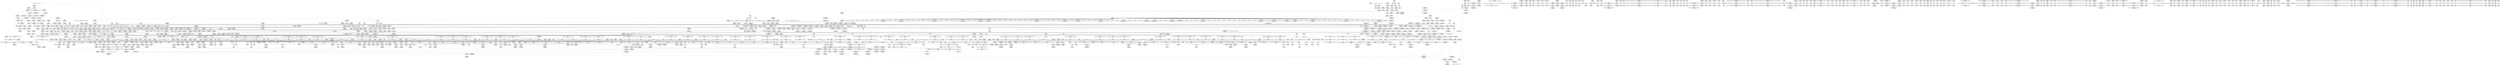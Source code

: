 digraph {
	CE0x48ba5e0 [shape=record,shape=Mrecord,label="{CE0x48ba5e0|i64*_getelementptr_inbounds_(_2_x_i64_,_2_x_i64_*___llvm_gcov_ctr98,_i64_0,_i64_1)|*Constant*|*SummSink*}"]
	CE0x48c1360 [shape=record,shape=Mrecord,label="{CE0x48c1360|selinux_msg_queue_alloc_security:_call1|security/selinux/hooks.c,5157}"]
	CE0x494e080 [shape=record,shape=Mrecord,label="{CE0x494e080|rcu_read_lock:_tmp16|include/linux/rcupdate.h,882}"]
	CE0x494d120 [shape=record,shape=Mrecord,label="{CE0x494d120|cred_sid:_sid|security/selinux/hooks.c,197|*SummSource*}"]
	CE0x4921840 [shape=record,shape=Mrecord,label="{CE0x4921840|i64*_getelementptr_inbounds_(_11_x_i64_,_11_x_i64_*___llvm_gcov_ctr125,_i64_0,_i64_6)|*Constant*|*SummSource*}"]
	CE0x494cdb0 [shape=record,shape=Mrecord,label="{CE0x494cdb0|i32_0|*Constant*}"]
	CE0x48e78d0 [shape=record,shape=Mrecord,label="{CE0x48e78d0|i64*_getelementptr_inbounds_(_2_x_i64_,_2_x_i64_*___llvm_gcov_ctr302,_i64_0,_i64_1)|*Constant*|*SummSource*}"]
	CE0x49feff0 [shape=record,shape=Mrecord,label="{CE0x49feff0|__rcu_read_unlock:_tmp3|*SummSink*}"]
	CE0x4960f20 [shape=record,shape=Mrecord,label="{CE0x4960f20|GLOBAL:_task_sid|*Constant*|*SummSink*}"]
	CE0x49705d0 [shape=record,shape=Mrecord,label="{CE0x49705d0|i64*_getelementptr_inbounds_(_4_x_i64_,_4_x_i64_*___llvm_gcov_ctr128,_i64_0,_i64_3)|*Constant*|*SummSink*}"]
	CE0x49e2ca0 [shape=record,shape=Mrecord,label="{CE0x49e2ca0|__rcu_read_unlock:_tmp3}"]
	CE0x48ec380 [shape=record,shape=Mrecord,label="{CE0x48ec380|_ret_i32_%retval.0,_!dbg_!27728|security/selinux/avc.c,775|*SummSink*}"]
	CE0x49214d0 [shape=record,shape=Mrecord,label="{CE0x49214d0|ipc_alloc_security:_call|security/selinux/hooks.c,5083|*SummSource*}"]
	CE0x48e03c0 [shape=record,shape=Mrecord,label="{CE0x48e03c0|ipc_alloc_security:_tmp|*SummSink*}"]
	CE0x48e4330 [shape=record,shape=Mrecord,label="{CE0x48e4330|current_sid:_tmp14|security/selinux/hooks.c,218}"]
	CE0x4968cc0 [shape=record,shape=Mrecord,label="{CE0x4968cc0|_call_void_mcount()_#3|*SummSink*}"]
	CE0x48d4a40 [shape=record,shape=Mrecord,label="{CE0x48d4a40|80:_i32,_112:_i8*,_:_CMRE_60,61_}"]
	CE0x49e97f0 [shape=record,shape=Mrecord,label="{CE0x49e97f0|__rcu_read_unlock:_tmp7|include/linux/rcupdate.h,245|*SummSink*}"]
	CE0x495fce0 [shape=record,shape=Mrecord,label="{CE0x495fce0|ipc_alloc_security:_tmp9|security/selinux/hooks.c,5087|*SummSource*}"]
	CE0x49320e0 [shape=record,shape=Mrecord,label="{CE0x49320e0|i8*_null|*Constant*}"]
	CE0x49575f0 [shape=record,shape=Mrecord,label="{CE0x49575f0|GLOBAL:_current_task|Global_var:current_task|*SummSource*}"]
	CE0x495d650 [shape=record,shape=Mrecord,label="{CE0x495d650|_ret_void,_!dbg_!27717|include/linux/rcupdate.h,240|*SummSink*}"]
	CE0x49ca7a0 [shape=record,shape=Mrecord,label="{CE0x49ca7a0|rcu_read_unlock:_tmp4|include/linux/rcupdate.h,933}"]
	CE0x48ce310 [shape=record,shape=Mrecord,label="{CE0x48ce310|current_sid:_tmp11|security/selinux/hooks.c,218}"]
	CE0x495e960 [shape=record,shape=Mrecord,label="{CE0x495e960|kzalloc:_flags|Function::kzalloc&Arg::flags::}"]
	CE0x48c9270 [shape=record,shape=Mrecord,label="{CE0x48c9270|i64_2|*Constant*}"]
	CE0x48ee4d0 [shape=record,shape=Mrecord,label="{CE0x48ee4d0|i8_1|*Constant*|*SummSink*}"]
	CE0x48d8a10 [shape=record,shape=Mrecord,label="{CE0x48d8a10|%struct.task_struct*_(%struct.task_struct**)*_asm_movq_%gs:$_1:P_,$0_,_r,im,_dirflag_,_fpsr_,_flags_}"]
	CE0x4983e10 [shape=record,shape=Mrecord,label="{CE0x4983e10|task_sid:_tmp11|security/selinux/hooks.c,208|*SummSink*}"]
	CE0x493c6a0 [shape=record,shape=Mrecord,label="{CE0x493c6a0|_ret_void,_!dbg_!27719|./arch/x86/include/asm/preempt.h,73|*SummSink*}"]
	CE0x49d7e10 [shape=record,shape=Mrecord,label="{CE0x49d7e10|rcu_read_unlock:_tmp22|include/linux/rcupdate.h,935}"]
	CE0x4936ec0 [shape=record,shape=Mrecord,label="{CE0x4936ec0|i32_78|*Constant*|*SummSource*}"]
	CE0x4944de0 [shape=record,shape=Mrecord,label="{CE0x4944de0|rcu_lock_acquire:_tmp}"]
	CE0x49715c0 [shape=record,shape=Mrecord,label="{CE0x49715c0|task_sid:_tmp14|security/selinux/hooks.c,208}"]
	CE0x498be10 [shape=record,shape=Mrecord,label="{CE0x498be10|i64*_getelementptr_inbounds_(_11_x_i64_,_11_x_i64_*___llvm_gcov_ctr127,_i64_0,_i64_0)|*Constant*}"]
	CE0x48b3b80 [shape=record,shape=Mrecord,label="{CE0x48b3b80|GLOBAL:_ipc_alloc_security|*Constant*}"]
	CE0x490daa0 [shape=record,shape=Mrecord,label="{CE0x490daa0|selinux_msg_queue_alloc_security:_tmp14|security/selinux/hooks.c,5168|*SummSource*}"]
	CE0x495b810 [shape=record,shape=Mrecord,label="{CE0x495b810|rcu_read_lock:_tmp7|include/linux/rcupdate.h,882|*SummSource*}"]
	CE0x493f350 [shape=record,shape=Mrecord,label="{CE0x493f350|ipc_free_security:_tmp2|*SummSink*}"]
	CE0x48d6e30 [shape=record,shape=Mrecord,label="{CE0x48d6e30|80:_i32,_112:_i8*,_:_CMRE_31,32_}"]
	CE0x4980f60 [shape=record,shape=Mrecord,label="{CE0x4980f60|rcu_read_lock:_tmp|*SummSink*}"]
	CE0x491d8d0 [shape=record,shape=Mrecord,label="{CE0x491d8d0|i64*_getelementptr_inbounds_(_2_x_i64_,_2_x_i64_*___llvm_gcov_ctr182,_i64_0,_i64_0)|*Constant*|*SummSink*}"]
	CE0x491d9e0 [shape=record,shape=Mrecord,label="{CE0x491d9e0|i64*_getelementptr_inbounds_(_2_x_i64_,_2_x_i64_*___llvm_gcov_ctr182,_i64_0,_i64_0)|*Constant*|*SummSource*}"]
	CE0x48c2ef0 [shape=record,shape=Mrecord,label="{CE0x48c2ef0|selinux_msg_queue_alloc_security:_tmp5|security/selinux/hooks.c,5158|*SummSource*}"]
	CE0x4937290 [shape=record,shape=Mrecord,label="{CE0x4937290|current_sid:_cred|security/selinux/hooks.c,218|*SummSource*}"]
	CE0x48ee010 [shape=record,shape=Mrecord,label="{CE0x48ee010|selinux_msg_queue_alloc_security:_tmp8|security/selinux/hooks.c,5161|*SummSink*}"]
	CE0x49dafd0 [shape=record,shape=Mrecord,label="{CE0x49dafd0|__rcu_read_lock:_bb|*SummSink*}"]
	CE0x497fc90 [shape=record,shape=Mrecord,label="{CE0x497fc90|task_sid:_tmp25|security/selinux/hooks.c,208|*SummSource*}"]
	CE0x4934ec0 [shape=record,shape=Mrecord,label="{CE0x4934ec0|task_sid:_tmp17|security/selinux/hooks.c,208}"]
	CE0x49220d0 [shape=record,shape=Mrecord,label="{CE0x49220d0|current_sid:_tmp1|*SummSource*}"]
	CE0x4961ab0 [shape=record,shape=Mrecord,label="{CE0x4961ab0|ipc_alloc_security:_tmp11|security/selinux/hooks.c,5090}"]
	CE0x497ddf0 [shape=record,shape=Mrecord,label="{CE0x497ddf0|task_sid:_tmp21|security/selinux/hooks.c,208|*SummSource*}"]
	CE0x493f980 [shape=record,shape=Mrecord,label="{CE0x493f980|ipc_free_security:_bb}"]
	CE0x498c020 [shape=record,shape=Mrecord,label="{CE0x498c020|cred_sid:_tmp4|*LoadInst*|security/selinux/hooks.c,196|*SummSource*}"]
	CE0x4924cc0 [shape=record,shape=Mrecord,label="{CE0x4924cc0|ipc_alloc_security:_tmp4|security/selinux/hooks.c,5084|*SummSource*}"]
	CE0x48c09b0 [shape=record,shape=Mrecord,label="{CE0x48c09b0|selinux_msg_queue_alloc_security:_if.then8|*SummSink*}"]
	CE0x4932c60 [shape=record,shape=Mrecord,label="{CE0x4932c60|rcu_lock_acquire:_tmp6|*SummSource*}"]
	CE0x49db690 [shape=record,shape=Mrecord,label="{CE0x49db690|i64*_getelementptr_inbounds_(_4_x_i64_,_4_x_i64_*___llvm_gcov_ctr130,_i64_0,_i64_2)|*Constant*|*SummSource*}"]
	CE0x4910300 [shape=record,shape=Mrecord,label="{CE0x4910300|selinux_msg_queue_alloc_security:_ipc_id|security/selinux/hooks.c,5164|*SummSource*}"]
	CE0x49e7710 [shape=record,shape=Mrecord,label="{CE0x49e7710|i64*_getelementptr_inbounds_(_4_x_i64_,_4_x_i64_*___llvm_gcov_ctr128,_i64_0,_i64_2)|*Constant*}"]
	CE0x497b450 [shape=record,shape=Mrecord,label="{CE0x497b450|task_sid:_if.end}"]
	CE0x49777c0 [shape=record,shape=Mrecord,label="{CE0x49777c0|i64*_getelementptr_inbounds_(_13_x_i64_,_13_x_i64_*___llvm_gcov_ctr126,_i64_0,_i64_12)|*Constant*|*SummSink*}"]
	CE0x48eed50 [shape=record,shape=Mrecord,label="{CE0x48eed50|selinux_msg_queue_alloc_security:_tmp9|security/selinux/hooks.c,5161}"]
	CE0x4a015f0 [shape=record,shape=Mrecord,label="{CE0x4a015f0|i64*_getelementptr_inbounds_(_4_x_i64_,_4_x_i64_*___llvm_gcov_ctr133,_i64_0,_i64_3)|*Constant*}"]
	CE0x48b9370 [shape=record,shape=Mrecord,label="{CE0x48b9370|selinux_msg_queue_alloc_security:_entry}"]
	CE0x49d92b0 [shape=record,shape=Mrecord,label="{CE0x49d92b0|rcu_lock_release:_map|Function::rcu_lock_release&Arg::map::|*SummSource*}"]
	CE0x49fbc70 [shape=record,shape=Mrecord,label="{CE0x49fbc70|__preempt_count_sub:_tmp3}"]
	CE0x4913250 [shape=record,shape=Mrecord,label="{CE0x4913250|selinux_msg_queue_alloc_security:_tmp18|security/selinux/hooks.c,5172}"]
	CE0x4a05480 [shape=record,shape=Mrecord,label="{CE0x4a05480|i64*_getelementptr_inbounds_(_4_x_i64_,_4_x_i64_*___llvm_gcov_ctr135,_i64_0,_i64_2)|*Constant*|*SummSource*}"]
	CE0x4917290 [shape=record,shape=Mrecord,label="{CE0x4917290|ipc_free_security:_entry}"]
	CE0x49f17a0 [shape=record,shape=Mrecord,label="{CE0x49f17a0|__preempt_count_sub:_tmp1|*SummSink*}"]
	CE0x493cab0 [shape=record,shape=Mrecord,label="{CE0x493cab0|rcu_read_lock:_bb}"]
	CE0x49cd460 [shape=record,shape=Mrecord,label="{CE0x49cd460|rcu_lock_acquire:_tmp1|*SummSink*}"]
	CE0x4980fd0 [shape=record,shape=Mrecord,label="{CE0x4980fd0|i64*_getelementptr_inbounds_(_11_x_i64_,_11_x_i64_*___llvm_gcov_ctr127,_i64_0,_i64_1)|*Constant*|*SummSink*}"]
	CE0x4955a20 [shape=record,shape=Mrecord,label="{CE0x4955a20|GLOBAL:___llvm_gcov_ctr127|Global_var:__llvm_gcov_ctr127|*SummSink*}"]
	CE0x4931f60 [shape=record,shape=Mrecord,label="{CE0x4931f60|current_sid:_call4|security/selinux/hooks.c,218}"]
	CE0x49545f0 [shape=record,shape=Mrecord,label="{CE0x49545f0|i32_883|*Constant*}"]
	CE0x48dd830 [shape=record,shape=Mrecord,label="{CE0x48dd830|80:_i32,_112:_i8*,_:_CMRE_76,80_|*MultipleSource*|Function::selinux_msg_queue_alloc_security&Arg::msq::|security/selinux/hooks.c,5157}"]
	CE0x49394c0 [shape=record,shape=Mrecord,label="{CE0x49394c0|current_sid:_sid|security/selinux/hooks.c,220}"]
	CE0x493cba0 [shape=record,shape=Mrecord,label="{CE0x493cba0|rcu_read_lock:_bb|*SummSource*}"]
	CE0x48c5970 [shape=record,shape=Mrecord,label="{CE0x48c5970|get_current:_tmp2|*SummSource*}"]
	CE0x493cec0 [shape=record,shape=Mrecord,label="{CE0x493cec0|rcu_read_unlock:_tmp7|include/linux/rcupdate.h,933}"]
	CE0x49f2420 [shape=record,shape=Mrecord,label="{CE0x49f2420|_call_void_mcount()_#3|*SummSource*}"]
	CE0x496f660 [shape=record,shape=Mrecord,label="{CE0x496f660|task_sid:_do.body}"]
	CE0x48e7080 [shape=record,shape=Mrecord,label="{CE0x48e7080|_call_void_mcount()_#3|*SummSource*}"]
	CE0x48ba4d0 [shape=record,shape=Mrecord,label="{CE0x48ba4d0|get_current:_tmp4|./arch/x86/include/asm/current.h,14}"]
	CE0x48d76e0 [shape=record,shape=Mrecord,label="{CE0x48d76e0|GLOBAL:_get_current|*Constant*}"]
	CE0x497a0f0 [shape=record,shape=Mrecord,label="{CE0x497a0f0|rcu_read_unlock:_entry}"]
	CE0x498aef0 [shape=record,shape=Mrecord,label="{CE0x498aef0|rcu_read_lock:_do.end|*SummSource*}"]
	CE0x49113b0 [shape=record,shape=Mrecord,label="{CE0x49113b0|_call_void_rcu_lock_acquire(%struct.lockdep_map*_rcu_lock_map)_#10,_!dbg_!27711|include/linux/rcupdate.h,881|*SummSink*}"]
	CE0x49f28c0 [shape=record,shape=Mrecord,label="{CE0x49f28c0|__preempt_count_add:_tmp5|./arch/x86/include/asm/preempt.h,72|*SummSink*}"]
	CE0x4925c50 [shape=record,shape=Mrecord,label="{CE0x4925c50|current_sid:_do.body}"]
	CE0x49511b0 [shape=record,shape=Mrecord,label="{CE0x49511b0|i64*_getelementptr_inbounds_(_11_x_i64_,_11_x_i64_*___llvm_gcov_ctr127,_i64_0,_i64_9)|*Constant*}"]
	CE0x48e09e0 [shape=record,shape=Mrecord,label="{CE0x48e09e0|_ret_i32_%tmp24,_!dbg_!27742|security/selinux/hooks.c,220|*SummSink*}"]
	CE0x4959f30 [shape=record,shape=Mrecord,label="{CE0x4959f30|task_sid:_do.end|*SummSink*}"]
	CE0x48c1820 [shape=record,shape=Mrecord,label="{CE0x48c1820|80:_i32,_112:_i8*,_:_CMRE_47,48_}"]
	CE0x49d3e00 [shape=record,shape=Mrecord,label="{CE0x49d3e00|_call_void_lockdep_rcu_suspicious(i8*_getelementptr_inbounds_(_25_x_i8_,_25_x_i8_*_.str45,_i32_0,_i32_0),_i32_934,_i8*_getelementptr_inbounds_(_44_x_i8_,_44_x_i8_*_.str47,_i32_0,_i32_0))_#10,_!dbg_!27726|include/linux/rcupdate.h,933|*SummSink*}"]
	CE0x496c3e0 [shape=record,shape=Mrecord,label="{CE0x496c3e0|task_sid:_tmp15|security/selinux/hooks.c,208}"]
	CE0x49ee170 [shape=record,shape=Mrecord,label="{CE0x49ee170|rcu_lock_acquire:_tmp4|include/linux/rcupdate.h,418}"]
	CE0x4907610 [shape=record,shape=Mrecord,label="{CE0x4907610|i8*_getelementptr_inbounds_(_45_x_i8_,_45_x_i8_*_.str12,_i32_0,_i32_0)|*Constant*|*SummSource*}"]
	CE0x49357b0 [shape=record,shape=Mrecord,label="{CE0x49357b0|rcu_read_lock:_tmp3}"]
	CE0x495dd10 [shape=record,shape=Mrecord,label="{CE0x495dd10|rcu_read_lock:_tmp4|include/linux/rcupdate.h,882|*SummSource*}"]
	CE0x4934900 [shape=record,shape=Mrecord,label="{CE0x4934900|task_sid:_tmp4|*LoadInst*|security/selinux/hooks.c,208}"]
	CE0x4932f50 [shape=record,shape=Mrecord,label="{CE0x4932f50|i64*_getelementptr_inbounds_(_4_x_i64_,_4_x_i64_*___llvm_gcov_ctr133,_i64_0,_i64_0)|*Constant*|*SummSink*}"]
	CE0x48ecd00 [shape=record,shape=Mrecord,label="{CE0x48ecd00|i64*_getelementptr_inbounds_(_9_x_i64_,_9_x_i64_*___llvm_gcov_ctr300,_i64_0,_i64_6)|*Constant*|*SummSink*}"]
	CE0x492be00 [shape=record,shape=Mrecord,label="{CE0x492be00|i64*_getelementptr_inbounds_(_4_x_i64_,_4_x_i64_*___llvm_gcov_ctr128,_i64_0,_i64_1)|*Constant*|*SummSink*}"]
	CE0x49441a0 [shape=record,shape=Mrecord,label="{CE0x49441a0|__rcu_read_lock:_tmp4|include/linux/rcupdate.h,239}"]
	CE0x492e790 [shape=record,shape=Mrecord,label="{CE0x492e790|ipc_alloc_security:_tmp13|security/selinux/hooks.c,5093|*SummSink*}"]
	CE0x48e63f0 [shape=record,shape=Mrecord,label="{CE0x48e63f0|ipc_alloc_security:_sclass2|security/selinux/hooks.c,5088}"]
	CE0x48cc400 [shape=record,shape=Mrecord,label="{CE0x48cc400|i64*_getelementptr_inbounds_(_9_x_i64_,_9_x_i64_*___llvm_gcov_ctr300,_i64_0,_i64_3)|*Constant*|*SummSource*}"]
	CE0x5aa8ee0 [shape=record,shape=Mrecord,label="{CE0x5aa8ee0|80:_i32,_112:_i8*,_:_CMRE_1,2_}"]
	CE0x490eac0 [shape=record,shape=Mrecord,label="{CE0x490eac0|avc_has_perm:_tsid|Function::avc_has_perm&Arg::tsid::}"]
	CE0x49db360 [shape=record,shape=Mrecord,label="{CE0x49db360|COLLAPSED:_GCMRE___llvm_gcov_ctr133_internal_global_4_x_i64_zeroinitializer:_elem_0:default:}"]
	CE0x490e8c0 [shape=record,shape=Mrecord,label="{CE0x490e8c0|avc_has_perm:_ssid|Function::avc_has_perm&Arg::ssid::}"]
	CE0x498b130 [shape=record,shape=Mrecord,label="{CE0x498b130|cred_sid:_security|security/selinux/hooks.c,196|*SummSink*}"]
	CE0x48ed640 [shape=record,shape=Mrecord,label="{CE0x48ed640|i32_10|*Constant*|*SummSink*}"]
	CE0x496fff0 [shape=record,shape=Mrecord,label="{CE0x496fff0|rcu_read_unlock:_tmp}"]
	CE0x48b9c40 [shape=record,shape=Mrecord,label="{CE0x48b9c40|current_sid:_tobool|security/selinux/hooks.c,218}"]
	CE0x4951ab0 [shape=record,shape=Mrecord,label="{CE0x4951ab0|rcu_read_lock:_tmp19|include/linux/rcupdate.h,882|*SummSink*}"]
	CE0x49893d0 [shape=record,shape=Mrecord,label="{CE0x49893d0|i32_1|*Constant*}"]
	CE0x4943290 [shape=record,shape=Mrecord,label="{CE0x4943290|i64*_getelementptr_inbounds_(_6_x_i64_,_6_x_i64_*___llvm_gcov_ctr301,_i64_0,_i64_4)|*Constant*|*SummSource*}"]
	CE0x48cddd0 [shape=record,shape=Mrecord,label="{CE0x48cddd0|i32_208|*Constant*|*SummSource*}"]
	CE0x48c6560 [shape=record,shape=Mrecord,label="{CE0x48c6560|selinux_msg_queue_alloc_security:_if.then|*SummSink*}"]
	CE0x4925d90 [shape=record,shape=Mrecord,label="{CE0x4925d90|current_sid:_do.body|*SummSink*}"]
	CE0x48ebc50 [shape=record,shape=Mrecord,label="{CE0x48ebc50|i8_4|*Constant*|*SummSource*}"]
	CE0x4940200 [shape=record,shape=Mrecord,label="{CE0x4940200|i64*_getelementptr_inbounds_(_2_x_i64_,_2_x_i64_*___llvm_gcov_ctr302,_i64_0,_i64_0)|*Constant*}"]
	CE0x49415f0 [shape=record,shape=Mrecord,label="{CE0x49415f0|kmalloc:_call|include/linux/slab.h,429|*SummSink*}"]
	CE0x4959370 [shape=record,shape=Mrecord,label="{CE0x4959370|ipc_alloc_security:_tobool|security/selinux/hooks.c,5084}"]
	CE0x48ce440 [shape=record,shape=Mrecord,label="{CE0x48ce440|current_sid:_tmp11|security/selinux/hooks.c,218|*SummSource*}"]
	CE0x4923cd0 [shape=record,shape=Mrecord,label="{CE0x4923cd0|get_current:_tmp4|./arch/x86/include/asm/current.h,14}"]
	CE0x497bc10 [shape=record,shape=Mrecord,label="{CE0x497bc10|task_sid:_tobool4|security/selinux/hooks.c,208}"]
	CE0x48c2400 [shape=record,shape=Mrecord,label="{CE0x48c2400|ipc_alloc_security:_perm|Function::ipc_alloc_security&Arg::perm::|*SummSink*}"]
	CE0x49d4aa0 [shape=record,shape=Mrecord,label="{CE0x49d4aa0|i32_934|*Constant*|*SummSink*}"]
	CE0x49f1d30 [shape=record,shape=Mrecord,label="{CE0x49f1d30|__rcu_read_unlock:_tmp1|*SummSink*}"]
	CE0x490ac40 [shape=record,shape=Mrecord,label="{CE0x490ac40|selinux_msg_queue_alloc_security:_key|security/selinux/hooks.c,5164|*SummSink*}"]
	CE0x491fa00 [shape=record,shape=Mrecord,label="{CE0x491fa00|ipc_free_security:_tmp4|*LoadInst*|security/selinux/hooks.c,5097|*SummSource*}"]
	CE0x49578a0 [shape=record,shape=Mrecord,label="{CE0x49578a0|_ret_void,_!dbg_!27717|include/linux/rcupdate.h,240}"]
	CE0x49d8a50 [shape=record,shape=Mrecord,label="{CE0x49d8a50|GLOBAL:_rcu_lock_release|*Constant*|*SummSink*}"]
	CE0x495e6c0 [shape=record,shape=Mrecord,label="{CE0x495e6c0|task_sid:_tmp7|security/selinux/hooks.c,208}"]
	CE0x4937a40 [shape=record,shape=Mrecord,label="{CE0x4937a40|current_sid:_tmp21|security/selinux/hooks.c,218|*SummSink*}"]
	CE0x48b4780 [shape=record,shape=Mrecord,label="{CE0x48b4780|selinux_msg_queue_alloc_security:_if.then8|*SummSource*}"]
	CE0x493dd50 [shape=record,shape=Mrecord,label="{CE0x493dd50|kmalloc:_tmp3|*SummSource*}"]
	CE0x4a22990 [shape=record,shape=Mrecord,label="{CE0x4a22990|__preempt_count_sub:_bb|*SummSink*}"]
	CE0x49316c0 [shape=record,shape=Mrecord,label="{CE0x49316c0|current_sid:_tmp20|security/selinux/hooks.c,218}"]
	CE0x4941b80 [shape=record,shape=Mrecord,label="{CE0x4941b80|task_sid:_if.then}"]
	CE0x4981ef0 [shape=record,shape=Mrecord,label="{CE0x4981ef0|task_sid:_tmp8|security/selinux/hooks.c,208|*SummSink*}"]
	CE0x4953c90 [shape=record,shape=Mrecord,label="{CE0x4953c90|rcu_read_unlock:_tmp8|include/linux/rcupdate.h,933|*SummSink*}"]
	CE0x49d5460 [shape=record,shape=Mrecord,label="{CE0x49d5460|i64*_getelementptr_inbounds_(_11_x_i64_,_11_x_i64_*___llvm_gcov_ctr132,_i64_0,_i64_9)|*Constant*}"]
	CE0x49ccd10 [shape=record,shape=Mrecord,label="{CE0x49ccd10|rcu_lock_acquire:_bb|*SummSource*}"]
	CE0x48cc5a0 [shape=record,shape=Mrecord,label="{CE0x48cc5a0|selinux_msg_queue_alloc_security:_msq|Function::selinux_msg_queue_alloc_security&Arg::msq::|*SummSink*}"]
	CE0x48c6be0 [shape=record,shape=Mrecord,label="{CE0x48c6be0|selinux_msg_queue_alloc_security:_entry|*SummSource*}"]
	CE0x4945960 [shape=record,shape=Mrecord,label="{CE0x4945960|i64*_getelementptr_inbounds_(_2_x_i64_,_2_x_i64_*___llvm_gcov_ctr182,_i64_0,_i64_1)|*Constant*}"]
	CE0x4a18970 [shape=record,shape=Mrecord,label="{CE0x4a18970|__preempt_count_add:_tmp4|./arch/x86/include/asm/preempt.h,72|*SummSink*}"]
	CE0x491f4d0 [shape=record,shape=Mrecord,label="{CE0x491f4d0|ipc_free_security:_security|security/selinux/hooks.c,5097|*SummSink*}"]
	CE0x48e57e0 [shape=record,shape=Mrecord,label="{CE0x48e57e0|task_sid:_entry|*SummSource*}"]
	CE0x48e08f0 [shape=record,shape=Mrecord,label="{CE0x48e08f0|_ret_i32_%tmp24,_!dbg_!27742|security/selinux/hooks.c,220|*SummSource*}"]
	CE0x49d3750 [shape=record,shape=Mrecord,label="{CE0x49d3750|rcu_read_unlock:_tmp18|include/linux/rcupdate.h,933}"]
	CE0x495b160 [shape=record,shape=Mrecord,label="{CE0x495b160|task_sid:_tmp10|security/selinux/hooks.c,208|*SummSource*}"]
	CE0x4934350 [shape=record,shape=Mrecord,label="{CE0x4934350|rcu_lock_release:_tmp2|*SummSource*}"]
	CE0x4937e00 [shape=record,shape=Mrecord,label="{CE0x4937e00|i32_22|*Constant*|*SummSource*}"]
	CE0x49141f0 [shape=record,shape=Mrecord,label="{CE0x49141f0|selinux_msg_queue_alloc_security:_retval.0|*SummSource*}"]
	CE0x48c8320 [shape=record,shape=Mrecord,label="{CE0x48c8320|80:_i32,_112:_i8*,_:_CMRE_84,88_|*MultipleSource*|Function::selinux_msg_queue_alloc_security&Arg::msq::|security/selinux/hooks.c,5157}"]
	CE0x4953340 [shape=record,shape=Mrecord,label="{CE0x4953340|rcu_read_lock:_tmp22|include/linux/rcupdate.h,884|*SummSource*}"]
	CE0x494b790 [shape=record,shape=Mrecord,label="{CE0x494b790|rcu_read_lock:_tmp13|include/linux/rcupdate.h,882|*SummSink*}"]
	CE0x49d96f0 [shape=record,shape=Mrecord,label="{CE0x49d96f0|_ret_void,_!dbg_!27717|include/linux/rcupdate.h,424}"]
	CE0x48c81d0 [shape=record,shape=Mrecord,label="{CE0x48c81d0|selinux_msg_queue_alloc_security:_tmp3|security/selinux/hooks.c,5158|*SummSink*}"]
	CE0x49f6140 [shape=record,shape=Mrecord,label="{CE0x49f6140|__preempt_count_sub:_tmp6|./arch/x86/include/asm/preempt.h,78|*SummSource*}"]
	CE0x4968b70 [shape=record,shape=Mrecord,label="{CE0x4968b70|_call_void_mcount()_#3|*SummSource*}"]
	CE0x491cc30 [shape=record,shape=Mrecord,label="{CE0x491cc30|rcu_read_unlock:_if.then}"]
	CE0x4a2f530 [shape=record,shape=Mrecord,label="{CE0x4a2f530|__preempt_count_add:_tmp3}"]
	CE0x48ed4c0 [shape=record,shape=Mrecord,label="{CE0x48ed4c0|i32_10|*Constant*|*SummSource*}"]
	CE0x49419d0 [shape=record,shape=Mrecord,label="{CE0x49419d0|task_sid:_land.lhs.true2|*SummSource*}"]
	CE0x494ab20 [shape=record,shape=Mrecord,label="{CE0x494ab20|rcu_read_unlock:_tmp11|include/linux/rcupdate.h,933}"]
	CE0x49d0bd0 [shape=record,shape=Mrecord,label="{CE0x49d0bd0|rcu_lock_acquire:_tmp|*SummSink*}"]
	CE0x49f85a0 [shape=record,shape=Mrecord,label="{CE0x49f85a0|i64*_getelementptr_inbounds_(_4_x_i64_,_4_x_i64_*___llvm_gcov_ctr135,_i64_0,_i64_3)|*Constant*|*SummSource*}"]
	CE0x49259b0 [shape=record,shape=Mrecord,label="{CE0x49259b0|kmalloc:_tmp|*SummSource*}"]
	CE0x4989540 [shape=record,shape=Mrecord,label="{CE0x4989540|cred_sid:_tmp5|security/selinux/hooks.c,196|*SummSource*}"]
	CE0x48ccbf0 [shape=record,shape=Mrecord,label="{CE0x48ccbf0|selinux_msg_queue_alloc_security:_bb|*SummSource*}"]
	CE0x495b690 [shape=record,shape=Mrecord,label="{CE0x495b690|rcu_read_lock:_tmp7|include/linux/rcupdate.h,882}"]
	CE0x49e75a0 [shape=record,shape=Mrecord,label="{CE0x49e75a0|__rcu_read_lock:_tmp2|*SummSink*}"]
	CE0x48bd440 [shape=record,shape=Mrecord,label="{CE0x48bd440|get_current:_tmp3|*SummSink*}"]
	CE0x48ca7a0 [shape=record,shape=Mrecord,label="{CE0x48ca7a0|i64*_getelementptr_inbounds_(_6_x_i64_,_6_x_i64_*___llvm_gcov_ctr301,_i64_0,_i64_3)|*Constant*}"]
	CE0x49258d0 [shape=record,shape=Mrecord,label="{CE0x49258d0|kmalloc:_tmp}"]
	CE0x48c48a0 [shape=record,shape=Mrecord,label="{CE0x48c48a0|80:_i32,_112:_i8*,_:_CMRE_168,172_|*MultipleSource*|Function::selinux_msg_queue_alloc_security&Arg::msq::|security/selinux/hooks.c,5157}"]
	CE0x4979120 [shape=record,shape=Mrecord,label="{CE0x4979120|cred_sid:_cred|Function::cred_sid&Arg::cred::|*SummSink*}"]
	CE0x498e7d0 [shape=record,shape=Mrecord,label="{CE0x498e7d0|task_sid:_tmp13|security/selinux/hooks.c,208|*SummSink*}"]
	CE0x494d490 [shape=record,shape=Mrecord,label="{CE0x494d490|rcu_read_lock:_if.then|*SummSink*}"]
	CE0x4951e00 [shape=record,shape=Mrecord,label="{CE0x4951e00|rcu_read_lock:_tmp20|include/linux/rcupdate.h,882}"]
	CE0x4962b50 [shape=record,shape=Mrecord,label="{CE0x4962b50|ipc_alloc_security:_tmp6|security/selinux/hooks.c,5084|*SummSource*}"]
	CE0x49128e0 [shape=record,shape=Mrecord,label="{CE0x49128e0|i64*_getelementptr_inbounds_(_9_x_i64_,_9_x_i64_*___llvm_gcov_ctr300,_i64_0,_i64_6)|*Constant*}"]
	CE0x4933e90 [shape=record,shape=Mrecord,label="{CE0x4933e90|i8*_undef|*Constant*|*SummSink*}"]
	CE0x49d66c0 [shape=record,shape=Mrecord,label="{CE0x49d66c0|rcu_read_unlock:_tmp19|include/linux/rcupdate.h,933|*SummSource*}"]
	CE0x640e060 [shape=record,shape=Mrecord,label="{CE0x640e060|i32_1|*Constant*|*SummSink*}"]
	CE0x4a04810 [shape=record,shape=Mrecord,label="{CE0x4a04810|__preempt_count_add:_tmp1|*SummSink*}"]
	CE0x49469e0 [shape=record,shape=Mrecord,label="{CE0x49469e0|GLOBAL:_rcu_lock_map|Global_var:rcu_lock_map|*SummSink*}"]
	CE0x49313b0 [shape=record,shape=Mrecord,label="{CE0x49313b0|i64*_getelementptr_inbounds_(_11_x_i64_,_11_x_i64_*___llvm_gcov_ctr125,_i64_0,_i64_10)|*Constant*|*SummSource*}"]
	CE0x4a01350 [shape=record,shape=Mrecord,label="{CE0x4a01350|_call_void_lock_release(%struct.lockdep_map*_%map,_i32_1,_i64_ptrtoint_(i8*_blockaddress(_rcu_lock_release,_%__here)_to_i64))_#10,_!dbg_!27716|include/linux/rcupdate.h,423|*SummSource*}"]
	CE0x4969490 [shape=record,shape=Mrecord,label="{CE0x4969490|i64*_getelementptr_inbounds_(_11_x_i64_,_11_x_i64_*___llvm_gcov_ctr132,_i64_0,_i64_0)|*Constant*|*SummSource*}"]
	CE0x48d42c0 [shape=record,shape=Mrecord,label="{CE0x48d42c0|80:_i32,_112:_i8*,_:_CMRE_45,46_}"]
	CE0x4914e20 [shape=record,shape=Mrecord,label="{CE0x4914e20|selinux_msg_queue_alloc_security:_tmp20|security/selinux/hooks.c,5173|*SummSource*}"]
	CE0x4937360 [shape=record,shape=Mrecord,label="{CE0x4937360|current_sid:_cred|security/selinux/hooks.c,218|*SummSink*}"]
	CE0x4954ed0 [shape=record,shape=Mrecord,label="{CE0x4954ed0|i64*_getelementptr_inbounds_(_4_x_i64_,_4_x_i64_*___llvm_gcov_ctr130,_i64_0,_i64_0)|*Constant*|*SummSink*}"]
	CE0x49ea630 [shape=record,shape=Mrecord,label="{CE0x49ea630|rcu_lock_release:_tmp6|*SummSink*}"]
	CE0x48d71a0 [shape=record,shape=Mrecord,label="{CE0x48d71a0|80:_i32,_112:_i8*,_:_CMRE_37,38_}"]
	CE0x490f030 [shape=record,shape=Mrecord,label="{CE0x490f030|avc_has_perm:_tclass|Function::avc_has_perm&Arg::tclass::|*SummSource*}"]
	CE0x49d71e0 [shape=record,shape=Mrecord,label="{CE0x49d71e0|i64*_getelementptr_inbounds_(_11_x_i64_,_11_x_i64_*___llvm_gcov_ctr132,_i64_0,_i64_10)|*Constant*}"]
	CE0x495a930 [shape=record,shape=Mrecord,label="{CE0x495a930|_call_void_mcount()_#3|*SummSource*}"]
	CE0x49eb640 [shape=record,shape=Mrecord,label="{CE0x49eb640|__rcu_read_unlock:_do.end}"]
	CE0x49ee1e0 [shape=record,shape=Mrecord,label="{CE0x49ee1e0|rcu_lock_acquire:_tmp4|include/linux/rcupdate.h,418|*SummSource*}"]
	CE0x4972420 [shape=record,shape=Mrecord,label="{CE0x4972420|get_current:_tmp3}"]
	CE0x495c420 [shape=record,shape=Mrecord,label="{CE0x495c420|_call_void___rcu_read_lock()_#10,_!dbg_!27710|include/linux/rcupdate.h,879|*SummSource*}"]
	CE0x492e860 [shape=record,shape=Mrecord,label="{CE0x492e860|_call_void_lockdep_rcu_suspicious(i8*_getelementptr_inbounds_(_25_x_i8_,_25_x_i8_*_.str3,_i32_0,_i32_0),_i32_208,_i8*_getelementptr_inbounds_(_41_x_i8_,_41_x_i8_*_.str44,_i32_0,_i32_0))_#10,_!dbg_!27732|security/selinux/hooks.c,208|*SummSink*}"]
	CE0x4a18890 [shape=record,shape=Mrecord,label="{CE0x4a18890|__preempt_count_add:_tmp4|./arch/x86/include/asm/preempt.h,72}"]
	CE0x49ee640 [shape=record,shape=Mrecord,label="{CE0x49ee640|i64*_getelementptr_inbounds_(_4_x_i64_,_4_x_i64_*___llvm_gcov_ctr133,_i64_0,_i64_1)|*Constant*|*SummSource*}"]
	CE0x493a8e0 [shape=record,shape=Mrecord,label="{CE0x493a8e0|get_current:_bb|*SummSink*}"]
	CE0x493a4c0 [shape=record,shape=Mrecord,label="{CE0x493a4c0|current_sid:_tmp24|security/selinux/hooks.c,220|*SummSink*}"]
	CE0x4971410 [shape=record,shape=Mrecord,label="{CE0x4971410|i64_7|*Constant*|*SummSource*}"]
	CE0x496baf0 [shape=record,shape=Mrecord,label="{CE0x496baf0|_ret_i8*_%call,_!dbg_!27714|include/linux/slab.h,429|*SummSource*}"]
	CE0x4a07cd0 [shape=record,shape=Mrecord,label="{CE0x4a07cd0|__rcu_read_unlock:_tmp3|*SummSource*}"]
	CE0x48c69d0 [shape=record,shape=Mrecord,label="{CE0x48c69d0|selinux_msg_queue_alloc_security:_if.then}"]
	CE0x49274b0 [shape=record,shape=Mrecord,label="{CE0x49274b0|current_sid:_tmp9|security/selinux/hooks.c,218|*SummSink*}"]
	CE0x493c290 [shape=record,shape=Mrecord,label="{CE0x493c290|i64*_getelementptr_inbounds_(_13_x_i64_,_13_x_i64_*___llvm_gcov_ctr126,_i64_0,_i64_0)|*Constant*|*SummSink*}"]
	CE0x4984250 [shape=record,shape=Mrecord,label="{CE0x4984250|_ret_void,_!dbg_!27735|include/linux/rcupdate.h,938|*SummSink*}"]
	CE0x492a450 [shape=record,shape=Mrecord,label="{CE0x492a450|kmalloc:_size|Function::kmalloc&Arg::size::|*SummSink*}"]
	CE0x4981890 [shape=record,shape=Mrecord,label="{CE0x4981890|cred_sid:_tmp6|security/selinux/hooks.c,197|*SummSource*}"]
	CE0x4a05170 [shape=record,shape=Mrecord,label="{CE0x4a05170|i64*_getelementptr_inbounds_(_4_x_i64_,_4_x_i64_*___llvm_gcov_ctr135,_i64_0,_i64_2)|*Constant*|*SummSink*}"]
	CE0x496b1d0 [shape=record,shape=Mrecord,label="{CE0x496b1d0|rcu_read_unlock:_tmp9|include/linux/rcupdate.h,933|*SummSink*}"]
	CE0x4972820 [shape=record,shape=Mrecord,label="{CE0x4972820|get_current:_tmp2}"]
	CE0x4971b40 [shape=record,shape=Mrecord,label="{CE0x4971b40|rcu_read_lock:_if.then}"]
	CE0x49caab0 [shape=record,shape=Mrecord,label="{CE0x49caab0|i64*_getelementptr_inbounds_(_4_x_i64_,_4_x_i64_*___llvm_gcov_ctr133,_i64_0,_i64_0)|*Constant*}"]
	CE0x4a1cb90 [shape=record,shape=Mrecord,label="{CE0x4a1cb90|__preempt_count_add:_tmp3|*SummSink*}"]
	CE0x65c1760 [shape=record,shape=Mrecord,label="{CE0x65c1760|80:_i32,_112:_i8*,_:_CMRE_23,24_}"]
	CE0x48e7b70 [shape=record,shape=Mrecord,label="{CE0x48e7b70|ipc_alloc_security:_tmp2|security/selinux/hooks.c,5083|*SummSource*}"]
	CE0x4936260 [shape=record,shape=Mrecord,label="{CE0x4936260|task_sid:_tobool1|security/selinux/hooks.c,208|*SummSink*}"]
	CE0x48e5200 [shape=record,shape=Mrecord,label="{CE0x48e5200|selinux_msg_queue_alloc_security:_q_perm4|security/selinux/hooks.c,5164|*SummSink*}"]
	CE0x4981b70 [shape=record,shape=Mrecord,label="{CE0x4981b70|task_sid:_tmp7|security/selinux/hooks.c,208|*SummSource*}"]
	CE0x48e31f0 [shape=record,shape=Mrecord,label="{CE0x48e31f0|current_sid:_tmp8|security/selinux/hooks.c,218|*SummSource*}"]
	CE0x4a2c8f0 [shape=record,shape=Mrecord,label="{CE0x4a2c8f0|__preempt_count_sub:_do.body|*SummSink*}"]
	CE0x49075a0 [shape=record,shape=Mrecord,label="{CE0x49075a0|i8*_getelementptr_inbounds_(_45_x_i8_,_45_x_i8_*_.str12,_i32_0,_i32_0)|*Constant*}"]
	CE0x49820b0 [shape=record,shape=Mrecord,label="{CE0x49820b0|kmalloc:_call|include/linux/slab.h,429}"]
	CE0x49f9d00 [shape=record,shape=Mrecord,label="{CE0x49f9d00|__preempt_count_add:_tmp6|./arch/x86/include/asm/preempt.h,73|*SummSource*}"]
	CE0x4a19e10 [shape=record,shape=Mrecord,label="{CE0x4a19e10|i64*_getelementptr_inbounds_(_4_x_i64_,_4_x_i64_*___llvm_gcov_ctr135,_i64_0,_i64_2)|*Constant*}"]
	CE0x4940270 [shape=record,shape=Mrecord,label="{CE0x4940270|ipc_free_security:_bb|*SummSource*}"]
	CE0x48e56e0 [shape=record,shape=Mrecord,label="{CE0x48e56e0|ipc_alloc_security:_sclass2|security/selinux/hooks.c,5088|*SummSink*}"]
	CE0x491e320 [shape=record,shape=Mrecord,label="{CE0x491e320|kmalloc:_entry}"]
	CE0x4958ff0 [shape=record,shape=Mrecord,label="{CE0x4958ff0|kzalloc:_call|include/linux/slab.h,578|*SummSink*}"]
	CE0x4928680 [shape=record,shape=Mrecord,label="{CE0x4928680|current_sid:_tmp10|security/selinux/hooks.c,218|*SummSink*}"]
	CE0x4951f30 [shape=record,shape=Mrecord,label="{CE0x4951f30|rcu_read_lock:_tmp20|include/linux/rcupdate.h,882|*SummSource*}"]
	CE0x49d8df0 [shape=record,shape=Mrecord,label="{CE0x49d8df0|rcu_lock_release:_entry}"]
	CE0x49ef440 [shape=record,shape=Mrecord,label="{CE0x49ef440|i64*_getelementptr_inbounds_(_4_x_i64_,_4_x_i64_*___llvm_gcov_ctr129,_i64_0,_i64_2)|*Constant*|*SummSource*}"]
	CE0x49e17a0 [shape=record,shape=Mrecord,label="{CE0x49e17a0|i64_1|*Constant*}"]
	CE0x490ea20 [shape=record,shape=Mrecord,label="{CE0x490ea20|avc_has_perm:_ssid|Function::avc_has_perm&Arg::ssid::|*SummSink*}"]
	CE0x48bc4d0 [shape=record,shape=Mrecord,label="{CE0x48bc4d0|current_sid:_tmp12|security/selinux/hooks.c,218|*SummSink*}"]
	CE0x498cc00 [shape=record,shape=Mrecord,label="{CE0x498cc00|GLOBAL:___llvm_gcov_ctr126|Global_var:__llvm_gcov_ctr126|*SummSink*}"]
	CE0x491de60 [shape=record,shape=Mrecord,label="{CE0x491de60|get_current:_tmp}"]
	CE0x49782e0 [shape=record,shape=Mrecord,label="{CE0x49782e0|task_sid:_call7|security/selinux/hooks.c,208}"]
	CE0x4983620 [shape=record,shape=Mrecord,label="{CE0x4983620|rcu_read_unlock:_do.body|*SummSource*}"]
	CE0x49417b0 [shape=record,shape=Mrecord,label="{CE0x49417b0|GLOBAL:___kmalloc|*Constant*}"]
	CE0x4950a30 [shape=record,shape=Mrecord,label="{CE0x4950a30|i8*_getelementptr_inbounds_(_25_x_i8_,_25_x_i8_*_.str45,_i32_0,_i32_0)|*Constant*|*SummSink*}"]
	CE0x48e3bc0 [shape=record,shape=Mrecord,label="{CE0x48e3bc0|current_sid:_tmp3}"]
	CE0x4926ef0 [shape=record,shape=Mrecord,label="{CE0x4926ef0|current_sid:_land.lhs.true|*SummSource*}"]
	CE0x4938250 [shape=record,shape=Mrecord,label="{CE0x4938250|current_sid:_security|security/selinux/hooks.c,218|*SummSource*}"]
	CE0x48dee60 [shape=record,shape=Mrecord,label="{CE0x48dee60|current_sid:_tmp4|security/selinux/hooks.c,218}"]
	CE0x49131e0 [shape=record,shape=Mrecord,label="{CE0x49131e0|selinux_msg_queue_alloc_security:_tmp18|security/selinux/hooks.c,5172|*SummSource*}"]
	CE0x4979350 [shape=record,shape=Mrecord,label="{CE0x4979350|_ret_i32_%tmp6,_!dbg_!27716|security/selinux/hooks.c,197}"]
	CE0x49ff7b0 [shape=record,shape=Mrecord,label="{CE0x49ff7b0|__rcu_read_lock:_tmp1|*SummSource*}"]
	CE0x4907680 [shape=record,shape=Mrecord,label="{CE0x4907680|i8*_getelementptr_inbounds_(_45_x_i8_,_45_x_i8_*_.str12,_i32_0,_i32_0)|*Constant*|*SummSink*}"]
	CE0x4948070 [shape=record,shape=Mrecord,label="{CE0x4948070|rcu_read_lock:_tmp8|include/linux/rcupdate.h,882|*SummSource*}"]
	CE0x48d7840 [shape=record,shape=Mrecord,label="{CE0x48d7840|GLOBAL:_get_current|*Constant*|*SummSource*}"]
	CE0x48d6320 [shape=record,shape=Mrecord,label="{CE0x48d6320|80:_i32,_112:_i8*,_:_CMRE_27,28_}"]
	CE0x49e9860 [shape=record,shape=Mrecord,label="{CE0x49e9860|__preempt_count_add:_do.body}"]
	CE0x490ebf0 [shape=record,shape=Mrecord,label="{CE0x490ebf0|avc_has_perm:_tsid|Function::avc_has_perm&Arg::tsid::|*SummSource*}"]
	CE0x49fe820 [shape=record,shape=Mrecord,label="{CE0x49fe820|_call_void_mcount()_#3|*SummSink*}"]
	CE0x491f350 [shape=record,shape=Mrecord,label="{CE0x491f350|ipc_free_security:_security|security/selinux/hooks.c,5097}"]
	CE0x492da70 [shape=record,shape=Mrecord,label="{CE0x492da70|ipc_alloc_security:_retval.0|*SummSink*}"]
	CE0x4933d40 [shape=record,shape=Mrecord,label="{CE0x4933d40|i8*_undef|*Constant*|*SummSource*}"]
	CE0x48be160 [shape=record,shape=Mrecord,label="{CE0x48be160|i32_0|*Constant*|*SummSink*}"]
	CE0x4a00790 [shape=record,shape=Mrecord,label="{CE0x4a00790|rcu_lock_release:_bb}"]
	CE0x48af450 [shape=record,shape=Mrecord,label="{CE0x48af450|GLOBAL:___llvm_gcov_ctr125|Global_var:__llvm_gcov_ctr125|*SummSource*}"]
	CE0x4943540 [shape=record,shape=Mrecord,label="{CE0x4943540|i64*_getelementptr_inbounds_(_6_x_i64_,_6_x_i64_*___llvm_gcov_ctr301,_i64_0,_i64_4)|*Constant*|*SummSink*}"]
	CE0x498e6a0 [shape=record,shape=Mrecord,label="{CE0x498e6a0|task_sid:_tmp13|security/selinux/hooks.c,208|*SummSource*}"]
	CE0x492b750 [shape=record,shape=Mrecord,label="{CE0x492b750|rcu_read_unlock:_tmp1|*SummSink*}"]
	CE0x49e9580 [shape=record,shape=Mrecord,label="{CE0x49e9580|__rcu_read_unlock:_tmp6|include/linux/rcupdate.h,245|*SummSink*}"]
	CE0x49f89b0 [shape=record,shape=Mrecord,label="{CE0x49f89b0|i64*_getelementptr_inbounds_(_4_x_i64_,_4_x_i64_*___llvm_gcov_ctr135,_i64_0,_i64_0)|*Constant*|*SummSink*}"]
	CE0x4955bb0 [shape=record,shape=Mrecord,label="{CE0x4955bb0|i64_0|*Constant*}"]
	CE0x48c65d0 [shape=record,shape=Mrecord,label="{CE0x48c65d0|selinux_msg_queue_alloc_security:_bb}"]
	CE0x496eb20 [shape=record,shape=Mrecord,label="{CE0x496eb20|rcu_read_lock:_tmp}"]
	CE0x4981f60 [shape=record,shape=Mrecord,label="{CE0x4981f60|task_sid:_tmp8|security/selinux/hooks.c,208|*SummSource*}"]
	CE0x495cbf0 [shape=record,shape=Mrecord,label="{CE0x495cbf0|i64*_getelementptr_inbounds_(_2_x_i64_,_2_x_i64_*___llvm_gcov_ctr131,_i64_0,_i64_1)|*Constant*|*SummSink*}"]
	CE0x4916f30 [shape=record,shape=Mrecord,label="{CE0x4916f30|GLOBAL:_ipc_free_security|*Constant*|*SummSource*}"]
	CE0x493e070 [shape=record,shape=Mrecord,label="{CE0x493e070|_call_void_mcount()_#3}"]
	CE0x4985930 [shape=record,shape=Mrecord,label="{CE0x4985930|rcu_lock_acquire:_tmp4|include/linux/rcupdate.h,418|*SummSink*}"]
	CE0x49360e0 [shape=record,shape=Mrecord,label="{CE0x49360e0|task_sid:_tmp9|security/selinux/hooks.c,208|*SummSink*}"]
	CE0x4931160 [shape=record,shape=Mrecord,label="{CE0x4931160|i64*_getelementptr_inbounds_(_11_x_i64_,_11_x_i64_*___llvm_gcov_ctr125,_i64_0,_i64_10)|*Constant*}"]
	CE0x492d9d0 [shape=record,shape=Mrecord,label="{CE0x492d9d0|ipc_alloc_security:_retval.0|*SummSource*}"]
	CE0x49ea020 [shape=record,shape=Mrecord,label="{CE0x49ea020|__preempt_count_add:_tmp5|./arch/x86/include/asm/preempt.h,72|*SummSource*}"]
	CE0x49801b0 [shape=record,shape=Mrecord,label="{CE0x49801b0|i8*_getelementptr_inbounds_(_41_x_i8_,_41_x_i8_*_.str44,_i32_0,_i32_0)|*Constant*|*SummSource*}"]
	CE0x4950710 [shape=record,shape=Mrecord,label="{CE0x4950710|i8*_getelementptr_inbounds_(_25_x_i8_,_25_x_i8_*_.str45,_i32_0,_i32_0)|*Constant*|*SummSource*}"]
	CE0x49282a0 [shape=record,shape=Mrecord,label="{CE0x49282a0|ipc_alloc_security:_tobool|security/selinux/hooks.c,5084|*SummSource*}"]
	CE0x493c080 [shape=record,shape=Mrecord,label="{CE0x493c080|_ret_void,_!dbg_!27717|include/linux/rcupdate.h,419|*SummSource*}"]
	CE0x493f150 [shape=record,shape=Mrecord,label="{CE0x493f150|%struct.ipc_security_struct*_null|*Constant*}"]
	CE0x48c1950 [shape=record,shape=Mrecord,label="{CE0x48c1950|80:_i32,_112:_i8*,_:_CMRE_48,49_}"]
	CE0x49d0fe0 [shape=record,shape=Mrecord,label="{CE0x49d0fe0|rcu_read_unlock:_tobool1|include/linux/rcupdate.h,933|*SummSink*}"]
	CE0x4955cc0 [shape=record,shape=Mrecord,label="{CE0x4955cc0|rcu_read_lock:_tmp5|include/linux/rcupdate.h,882}"]
	CE0x49f3060 [shape=record,shape=Mrecord,label="{CE0x49f3060|_call_void_mcount()_#3|*SummSink*}"]
	CE0x494f550 [shape=record,shape=Mrecord,label="{CE0x494f550|rcu_read_lock:_tmp18|include/linux/rcupdate.h,882|*SummSink*}"]
	CE0x4a2d440 [shape=record,shape=Mrecord,label="{CE0x4a2d440|__preempt_count_sub:_bb}"]
	CE0x494b560 [shape=record,shape=Mrecord,label="{CE0x494b560|rcu_read_lock:_tmp13|include/linux/rcupdate.h,882}"]
	CE0x490c240 [shape=record,shape=Mrecord,label="{CE0x490c240|avc_has_perm:_entry|*SummSource*}"]
	CE0x497e840 [shape=record,shape=Mrecord,label="{CE0x497e840|task_sid:_tmp24|security/selinux/hooks.c,208|*SummSource*}"]
	CE0x494c7b0 [shape=record,shape=Mrecord,label="{CE0x494c7b0|rcu_read_unlock:_tmp6|include/linux/rcupdate.h,933|*SummSource*}"]
	CE0x49eb390 [shape=record,shape=Mrecord,label="{CE0x49eb390|rcu_lock_release:_tmp6}"]
	CE0x49d7620 [shape=record,shape=Mrecord,label="{CE0x49d7620|i64*_getelementptr_inbounds_(_11_x_i64_,_11_x_i64_*___llvm_gcov_ctr132,_i64_0,_i64_10)|*Constant*|*SummSource*}"]
	CE0x48ec010 [shape=record,shape=Mrecord,label="{CE0x48ec010|avc_has_perm:_auditdata|Function::avc_has_perm&Arg::auditdata::|*SummSink*}"]
	CE0x48be370 [shape=record,shape=Mrecord,label="{CE0x48be370|i32_1|*Constant*|*SummSource*}"]
	CE0x4917950 [shape=record,shape=Mrecord,label="{CE0x4917950|i64*_getelementptr_inbounds_(_9_x_i64_,_9_x_i64_*___llvm_gcov_ctr300,_i64_0,_i64_7)|*Constant*|*SummSource*}"]
	CE0x48e87e0 [shape=record,shape=Mrecord,label="{CE0x48e87e0|80:_i32,_112:_i8*,_:_CMRE_67,68_}"]
	CE0x4944210 [shape=record,shape=Mrecord,label="{CE0x4944210|__rcu_read_lock:_tmp4|include/linux/rcupdate.h,239|*SummSource*}"]
	CE0x48e2510 [shape=record,shape=Mrecord,label="{CE0x48e2510|current_sid:_tmp3|*SummSink*}"]
	CE0x48d2750 [shape=record,shape=Mrecord,label="{CE0x48d2750|rcu_read_unlock:_do.end}"]
	CE0x4951220 [shape=record,shape=Mrecord,label="{CE0x4951220|i64*_getelementptr_inbounds_(_11_x_i64_,_11_x_i64_*___llvm_gcov_ctr127,_i64_0,_i64_9)|*Constant*|*SummSource*}"]
	CE0x48c1720 [shape=record,shape=Mrecord,label="{CE0x48c1720|80:_i32,_112:_i8*,_:_CMRE_46,47_}"]
	CE0x48e5de0 [shape=record,shape=Mrecord,label="{CE0x48e5de0|_ret_i32_%call7,_!dbg_!27749|security/selinux/hooks.c,210}"]
	CE0x48c2d90 [shape=record,shape=Mrecord,label="{CE0x48c2d90|selinux_msg_queue_alloc_security:_tmp5|security/selinux/hooks.c,5158}"]
	CE0x490f1a0 [shape=record,shape=Mrecord,label="{CE0x490f1a0|avc_has_perm:_tclass|Function::avc_has_perm&Arg::tclass::|*SummSink*}"]
	CE0x48af6c0 [shape=record,shape=Mrecord,label="{CE0x48af6c0|i64_0|*Constant*}"]
	CE0x4977830 [shape=record,shape=Mrecord,label="{CE0x4977830|task_sid:_tmp26|security/selinux/hooks.c,208|*SummSink*}"]
	CE0x490b4a0 [shape=record,shape=Mrecord,label="{CE0x490b4a0|selinux_msg_queue_alloc_security:_tmp11|security/selinux/hooks.c,5166}"]
	CE0x4986ca0 [shape=record,shape=Mrecord,label="{CE0x4986ca0|rcu_lock_release:_tmp1}"]
	CE0x4a07f60 [shape=record,shape=Mrecord,label="{CE0x4a07f60|GLOBAL:___preempt_count|Global_var:__preempt_count|*SummSink*}"]
	CE0x48cfe70 [shape=record,shape=Mrecord,label="{CE0x48cfe70|current_sid:_tmp16|security/selinux/hooks.c,218|*SummSource*}"]
	CE0x49887e0 [shape=record,shape=Mrecord,label="{CE0x49887e0|rcu_lock_acquire:_entry|*SummSink*}"]
	CE0x4958f60 [shape=record,shape=Mrecord,label="{CE0x4958f60|kzalloc:_call|include/linux/slab.h,578|*SummSource*}"]
	CE0x496c8f0 [shape=record,shape=Mrecord,label="{CE0x496c8f0|task_sid:_tmp16|security/selinux/hooks.c,208}"]
	CE0x48df550 [shape=record,shape=Mrecord,label="{CE0x48df550|_call_void_kfree(i8*_%tmp6)_#10,_!dbg_!27718|security/selinux/hooks.c,5099|*SummSink*}"]
	CE0x49d99a0 [shape=record,shape=Mrecord,label="{CE0x49d99a0|_call_void___rcu_read_unlock()_#10,_!dbg_!27734|include/linux/rcupdate.h,937}"]
	CE0x4915190 [shape=record,shape=Mrecord,label="{CE0x4915190|selinux_msg_queue_alloc_security:_tmp16|security/selinux/hooks.c,5169|*SummSink*}"]
	CE0x48d26e0 [shape=record,shape=Mrecord,label="{CE0x48d26e0|rcu_read_unlock:_do.end|*SummSource*}"]
	CE0x48cfcf0 [shape=record,shape=Mrecord,label="{CE0x48cfcf0|current_sid:_tmp16|security/selinux/hooks.c,218}"]
	CE0x493edd0 [shape=record,shape=Mrecord,label="{CE0x493edd0|task_sid:_tmp7|security/selinux/hooks.c,208|*SummSink*}"]
	CE0x49ff6a0 [shape=record,shape=Mrecord,label="{CE0x49ff6a0|__rcu_read_unlock:_tmp|*SummSource*}"]
	CE0x4a00850 [shape=record,shape=Mrecord,label="{CE0x4a00850|rcu_lock_release:_bb|*SummSource*}"]
	CE0x49f38b0 [shape=record,shape=Mrecord,label="{CE0x49f38b0|__rcu_read_unlock:_do.body|*SummSink*}"]
	CE0x49323b0 [shape=record,shape=Mrecord,label="{CE0x49323b0|i8*_null|*Constant*|*SummSink*}"]
	CE0x49d83c0 [shape=record,shape=Mrecord,label="{CE0x49d83c0|_call_void_rcu_lock_release(%struct.lockdep_map*_rcu_lock_map)_#10,_!dbg_!27733|include/linux/rcupdate.h,935|*SummSource*}"]
	CE0x49fcf60 [shape=record,shape=Mrecord,label="{CE0x49fcf60|rcu_lock_release:___here}"]
	CE0x492d550 [shape=record,shape=Mrecord,label="{CE0x492d550|i32_-12|*Constant*|*SummSource*}"]
	CE0x49ca980 [shape=record,shape=Mrecord,label="{CE0x49ca980|rcu_lock_release:_indirectgoto|*SummSink*}"]
	CE0x4925480 [shape=record,shape=Mrecord,label="{CE0x4925480|current_sid:_tobool1|security/selinux/hooks.c,218|*SummSource*}"]
	CE0x65c1890 [shape=record,shape=Mrecord,label="{CE0x65c1890|80:_i32,_112:_i8*,_:_CMRE_24,25_}"]
	CE0x48c2940 [shape=record,shape=Mrecord,label="{CE0x48c2940|i64*_getelementptr_inbounds_(_11_x_i64_,_11_x_i64_*___llvm_gcov_ctr125,_i64_0,_i64_0)|*Constant*|*SummSink*}"]
	CE0x4954f40 [shape=record,shape=Mrecord,label="{CE0x4954f40|rcu_lock_acquire:_indirectgoto}"]
	CE0x498ead0 [shape=record,shape=Mrecord,label="{CE0x498ead0|kmalloc:_tmp1|*SummSource*}"]
	CE0x48dd610 [shape=record,shape=Mrecord,label="{CE0x48dd610|selinux_msg_queue_alloc_security:_call2|security/selinux/hooks.c,5157}"]
	CE0x49292b0 [shape=record,shape=Mrecord,label="{CE0x49292b0|ipc_alloc_security:_return|*SummSink*}"]
	CE0x48c7910 [shape=record,shape=Mrecord,label="{CE0x48c7910|GLOBAL:___llvm_gcov_ctr300|Global_var:__llvm_gcov_ctr300|*SummSource*}"]
	CE0x494ac30 [shape=record,shape=Mrecord,label="{CE0x494ac30|rcu_read_unlock:_tmp11|include/linux/rcupdate.h,933|*SummSource*}"]
	CE0x48cf890 [shape=record,shape=Mrecord,label="{CE0x48cf890|current_sid:_tmp15|security/selinux/hooks.c,218|*SummSource*}"]
	CE0x4981650 [shape=record,shape=Mrecord,label="{CE0x4981650|task_sid:_real_cred|security/selinux/hooks.c,208|*SummSource*}"]
	CE0x497ffa0 [shape=record,shape=Mrecord,label="{CE0x497ffa0|task_sid:_tmp18|security/selinux/hooks.c,208|*SummSink*}"]
	CE0x49465d0 [shape=record,shape=Mrecord,label="{CE0x49465d0|GLOBAL:___llvm_gcov_ctr132|Global_var:__llvm_gcov_ctr132|*SummSource*}"]
	CE0x48eeb40 [shape=record,shape=Mrecord,label="{CE0x48eeb40|selinux_msg_queue_alloc_security:_security|security/selinux/hooks.c,5161|*SummSink*}"]
	CE0x495d020 [shape=record,shape=Mrecord,label="{CE0x495d020|task_sid:_land.lhs.true}"]
	CE0x498dd60 [shape=record,shape=Mrecord,label="{CE0x498dd60|rcu_read_lock:_tmp2|*SummSource*}"]
	CE0x48ca8f0 [shape=record,shape=Mrecord,label="{CE0x48ca8f0|i64_1|*Constant*}"]
	CE0x4969d20 [shape=record,shape=Mrecord,label="{CE0x4969d20|rcu_read_unlock:_call|include/linux/rcupdate.h,933|*SummSource*}"]
	CE0x48c2330 [shape=record,shape=Mrecord,label="{CE0x48c2330|selinux_msg_queue_alloc_security:_tobool|security/selinux/hooks.c,5158|*SummSink*}"]
	CE0x48cdcc0 [shape=record,shape=Mrecord,label="{CE0x48cdcc0|GLOBAL:_kzalloc|*Constant*|*SummSink*}"]
	CE0x48e0df0 [shape=record,shape=Mrecord,label="{CE0x48e0df0|selinux_msg_queue_alloc_security:_security|security/selinux/hooks.c,5161|*SummSource*}"]
	CE0x493f2e0 [shape=record,shape=Mrecord,label="{CE0x493f2e0|ipc_free_security:_tmp2|*SummSource*}"]
	CE0x495d410 [shape=record,shape=Mrecord,label="{CE0x495d410|__rcu_read_lock:_entry}"]
	CE0x49f48a0 [shape=record,shape=Mrecord,label="{CE0x49f48a0|__rcu_read_unlock:_do.body}"]
	CE0x48e58f0 [shape=record,shape=Mrecord,label="{CE0x48e58f0|task_sid:_entry|*SummSink*}"]
	CE0x49ff450 [shape=record,shape=Mrecord,label="{CE0x49ff450|__rcu_read_lock:_tmp|*SummSource*}"]
	CE0x48dcef0 [shape=record,shape=Mrecord,label="{CE0x48dcef0|80:_i32,_112:_i8*,_:_CMRE_184,192_|*MultipleSource*|Function::selinux_msg_queue_alloc_security&Arg::msq::|security/selinux/hooks.c,5157}"]
	CE0x495c7e0 [shape=record,shape=Mrecord,label="{CE0x495c7e0|GLOBAL:___llvm_gcov_ctr126|Global_var:__llvm_gcov_ctr126|*SummSource*}"]
	CE0x4940460 [shape=record,shape=Mrecord,label="{CE0x4940460|ipc_free_security:_bb|*SummSink*}"]
	CE0x4984550 [shape=record,shape=Mrecord,label="{CE0x4984550|kmalloc:_bb}"]
	CE0x65c19c0 [shape=record,shape=Mrecord,label="{CE0x65c19c0|80:_i32,_112:_i8*,_:_CMRE_25,26_}"]
	CE0x498bbf0 [shape=record,shape=Mrecord,label="{CE0x498bbf0|rcu_read_lock:_land.lhs.true|*SummSource*}"]
	CE0x493e6c0 [shape=record,shape=Mrecord,label="{CE0x493e6c0|i64*_getelementptr_inbounds_(_2_x_i64_,_2_x_i64_*___llvm_gcov_ctr131,_i64_0,_i64_0)|*Constant*}"]
	CE0x4971f40 [shape=record,shape=Mrecord,label="{CE0x4971f40|task_sid:_if.then|*SummSink*}"]
	CE0x4a37e20 [shape=record,shape=Mrecord,label="{CE0x4a37e20|i64*_getelementptr_inbounds_(_4_x_i64_,_4_x_i64_*___llvm_gcov_ctr135,_i64_0,_i64_0)|*Constant*|*SummSource*}"]
	CE0x4978de0 [shape=record,shape=Mrecord,label="{CE0x4978de0|cred_sid:_entry|*SummSink*}"]
	CE0x4915e00 [shape=record,shape=Mrecord,label="{CE0x4915e00|selinux_msg_queue_alloc_security:_q_perm9|security/selinux/hooks.c,5169|*SummSource*}"]
	CE0x494db90 [shape=record,shape=Mrecord,label="{CE0x494db90|_call_void_mcount()_#3|*SummSink*}"]
	CE0x4959b40 [shape=record,shape=Mrecord,label="{CE0x4959b40|kzalloc:_tmp3}"]
	CE0x48d3ae0 [shape=record,shape=Mrecord,label="{CE0x48d3ae0|selinux_msg_queue_alloc_security:_if.end|*SummSink*}"]
	CE0x494e1b0 [shape=record,shape=Mrecord,label="{CE0x494e1b0|rcu_read_lock:_tmp16|include/linux/rcupdate.h,882|*SummSource*}"]
	CE0x48db2c0 [shape=record,shape=Mrecord,label="{CE0x48db2c0|selinux_msg_queue_alloc_security:_tmp6|security/selinux/hooks.c,5159|*SummSink*}"]
	CE0x49778a0 [shape=record,shape=Mrecord,label="{CE0x49778a0|_call_void_rcu_read_unlock()_#10,_!dbg_!27748|security/selinux/hooks.c,209|*SummSink*}"]
	CE0x48ddb60 [shape=record,shape=Mrecord,label="{CE0x48ddb60|ipc_alloc_security:_sclass|Function::ipc_alloc_security&Arg::sclass::|*SummSink*}"]
	CE0x49edc00 [shape=record,shape=Mrecord,label="{CE0x49edc00|__rcu_read_lock:_do.end|*SummSource*}"]
	CE0x4911b40 [shape=record,shape=Mrecord,label="{CE0x4911b40|i8*_getelementptr_inbounds_(_25_x_i8_,_25_x_i8_*_.str3,_i32_0,_i32_0)|*Constant*|*SummSink*}"]
	CE0x492d710 [shape=record,shape=Mrecord,label="{CE0x492d710|i32_-12|*Constant*|*SummSink*}"]
	CE0x4979050 [shape=record,shape=Mrecord,label="{CE0x4979050|cred_sid:_cred|Function::cred_sid&Arg::cred::|*SummSource*}"]
	CE0x49175e0 [shape=record,shape=Mrecord,label="{CE0x49175e0|ipc_free_security:_perm|Function::ipc_free_security&Arg::perm::}"]
	CE0x497c0e0 [shape=record,shape=Mrecord,label="{CE0x497c0e0|i64_6|*Constant*}"]
	CE0x491c460 [shape=record,shape=Mrecord,label="{CE0x491c460|rcu_read_unlock:_tmp2|*SummSource*}"]
	CE0x4930440 [shape=record,shape=Mrecord,label="{CE0x4930440|task_sid:_tmp20|security/selinux/hooks.c,208|*SummSink*}"]
	CE0x49f7cb0 [shape=record,shape=Mrecord,label="{CE0x49f7cb0|__preempt_count_sub:_tmp4|./arch/x86/include/asm/preempt.h,77|*SummSink*}"]
	CE0x4926ad0 [shape=record,shape=Mrecord,label="{CE0x4926ad0|kzalloc:_size|Function::kzalloc&Arg::size::|*SummSource*}"]
	CE0x497ab10 [shape=record,shape=Mrecord,label="{CE0x497ab10|i64_3|*Constant*}"]
	CE0x493c820 [shape=record,shape=Mrecord,label="{CE0x493c820|_call_void_asm_sideeffect_,_memory_,_dirflag_,_fpsr_,_flags_()_#3,_!dbg_!27714,_!srcloc_!27715|include/linux/rcupdate.h,239}"]
	CE0x4936cf0 [shape=record,shape=Mrecord,label="{CE0x4936cf0|_ret_%struct.task_struct*_%tmp4,_!dbg_!27714|./arch/x86/include/asm/current.h,14}"]
	CE0x48d9980 [shape=record,shape=Mrecord,label="{CE0x48d9980|80:_i32,_112:_i8*,_:_CMRE_40,41_}"]
	CE0x4911a30 [shape=record,shape=Mrecord,label="{CE0x4911a30|i8*_getelementptr_inbounds_(_25_x_i8_,_25_x_i8_*_.str3,_i32_0,_i32_0)|*Constant*|*SummSource*}"]
	CE0x4935950 [shape=record,shape=Mrecord,label="{CE0x4935950|rcu_read_lock:_tmp3|*SummSink*}"]
	CE0x497b5e0 [shape=record,shape=Mrecord,label="{CE0x497b5e0|task_sid:_if.end|*SummSink*}"]
	CE0x49d7f80 [shape=record,shape=Mrecord,label="{CE0x49d7f80|rcu_read_unlock:_tmp22|include/linux/rcupdate.h,935|*SummSource*}"]
	CE0x494ed60 [shape=record,shape=Mrecord,label="{CE0x494ed60|rcu_read_lock:_tmp17|include/linux/rcupdate.h,882|*SummSource*}"]
	CE0x490b670 [shape=record,shape=Mrecord,label="{CE0x490b670|0:_i16,_4:_i32,_:_CMRE_4,8_|*MultipleSource*|security/selinux/hooks.c,5166|security/selinux/hooks.c,5161|security/selinux/hooks.c,5161}"]
	CE0x48e9830 [shape=record,shape=Mrecord,label="{CE0x48e9830|selinux_msg_queue_alloc_security:_q_perm3|security/selinux/hooks.c,5161}"]
	CE0x49cf8a0 [shape=record,shape=Mrecord,label="{CE0x49cf8a0|rcu_read_unlock:_land.lhs.true|*SummSink*}"]
	CE0x49d93c0 [shape=record,shape=Mrecord,label="{CE0x49d93c0|rcu_lock_release:_map|Function::rcu_lock_release&Arg::map::|*SummSink*}"]
	CE0x4914db0 [shape=record,shape=Mrecord,label="{CE0x4914db0|selinux_msg_queue_alloc_security:_tmp20|security/selinux/hooks.c,5173}"]
	CE0x495a3b0 [shape=record,shape=Mrecord,label="{CE0x495a3b0|i64*_getelementptr_inbounds_(_2_x_i64_,_2_x_i64_*___llvm_gcov_ctr182,_i64_0,_i64_1)|*Constant*|*SummSink*}"]
	CE0x49577e0 [shape=record,shape=Mrecord,label="{CE0x49577e0|_call_void_rcu_lock_acquire(%struct.lockdep_map*_rcu_lock_map)_#10,_!dbg_!27711|include/linux/rcupdate.h,881}"]
	CE0x4a17e30 [shape=record,shape=Mrecord,label="{CE0x4a17e30|__preempt_count_sub:_do.end|*SummSink*}"]
	CE0x491e410 [shape=record,shape=Mrecord,label="{CE0x491e410|kmalloc:_entry|*SummSource*}"]
	CE0x49273e0 [shape=record,shape=Mrecord,label="{CE0x49273e0|current_sid:_tmp9|security/selinux/hooks.c,218|*SummSource*}"]
	CE0x49d7ad0 [shape=record,shape=Mrecord,label="{CE0x49d7ad0|_call_void_rcu_lock_release(%struct.lockdep_map*_rcu_lock_map)_#10,_!dbg_!27733|include/linux/rcupdate.h,935}"]
	CE0x4957eb0 [shape=record,shape=Mrecord,label="{CE0x4957eb0|i64*_getelementptr_inbounds_(_2_x_i64_,_2_x_i64_*___llvm_gcov_ctr302,_i64_0,_i64_1)|*Constant*|*SummSink*}"]
	CE0x49540b0 [shape=record,shape=Mrecord,label="{CE0x49540b0|rcu_read_unlock:_tobool1|include/linux/rcupdate.h,933|*SummSource*}"]
	CE0x49799f0 [shape=record,shape=Mrecord,label="{CE0x49799f0|_call_void_rcu_read_unlock()_#10,_!dbg_!27748|security/selinux/hooks.c,209|*SummSource*}"]
	CE0x48e9660 [shape=record,shape=Mrecord,label="{CE0x48e9660|selinux_msg_queue_alloc_security:_q_perm3|security/selinux/hooks.c,5161|*SummSink*}"]
	CE0x498bcd0 [shape=record,shape=Mrecord,label="{CE0x498bcd0|rcu_read_lock:_land.lhs.true|*SummSink*}"]
	CE0x49dc9d0 [shape=record,shape=Mrecord,label="{CE0x49dc9d0|__preempt_count_sub:_entry}"]
	CE0x48c80c0 [shape=record,shape=Mrecord,label="{CE0x48c80c0|selinux_msg_queue_alloc_security:_tmp3|security/selinux/hooks.c,5158|*SummSource*}"]
	CE0x4979960 [shape=record,shape=Mrecord,label="{CE0x4979960|_call_void_rcu_read_unlock()_#10,_!dbg_!27748|security/selinux/hooks.c,209}"]
	CE0x49cb460 [shape=record,shape=Mrecord,label="{CE0x49cb460|rcu_read_unlock:_tmp15|include/linux/rcupdate.h,933|*SummSource*}"]
	CE0x4a383c0 [shape=record,shape=Mrecord,label="{CE0x4a383c0|i64_1|*Constant*}"]
	CE0x49f4520 [shape=record,shape=Mrecord,label="{CE0x49f4520|__preempt_count_add:_bb|*SummSink*}"]
	CE0x48be2d0 [shape=record,shape=Mrecord,label="{CE0x48be2d0|selinux_msg_queue_alloc_security:_msq|Function::selinux_msg_queue_alloc_security&Arg::msq::}"]
	CE0x49f2d10 [shape=record,shape=Mrecord,label="{CE0x49f2d10|_call_void_asm_addl_$1,_%gs:$0_,_*m,ri,*m,_dirflag_,_fpsr_,_flags_(i32*___preempt_count,_i32_%sub,_i32*___preempt_count)_#3,_!dbg_!27717,_!srcloc_!27718|./arch/x86/include/asm/preempt.h,77|*SummSink*}"]
	CE0x49f2b70 [shape=record,shape=Mrecord,label="{CE0x49f2b70|_call_void_asm_addl_$1,_%gs:$0_,_*m,ri,*m,_dirflag_,_fpsr_,_flags_(i32*___preempt_count,_i32_%sub,_i32*___preempt_count)_#3,_!dbg_!27717,_!srcloc_!27718|./arch/x86/include/asm/preempt.h,77|*SummSource*}"]
	CE0x498d300 [shape=record,shape=Mrecord,label="{CE0x498d300|_ret_void,_!dbg_!27735|include/linux/rcupdate.h,884|*SummSink*}"]
	CE0x48af580 [shape=record,shape=Mrecord,label="{CE0x48af580|GLOBAL:___llvm_gcov_ctr125|Global_var:__llvm_gcov_ctr125|*SummSink*}"]
	CE0x48c7c70 [shape=record,shape=Mrecord,label="{CE0x48c7c70|i64_0|*Constant*}"]
	CE0x4910140 [shape=record,shape=Mrecord,label="{CE0x4910140|selinux_msg_queue_alloc_security:_ipc_id|security/selinux/hooks.c,5164}"]
	CE0x4985d60 [shape=record,shape=Mrecord,label="{CE0x4985d60|rcu_lock_acquire:_tmp5|include/linux/rcupdate.h,418}"]
	CE0x4969360 [shape=record,shape=Mrecord,label="{CE0x4969360|i64*_getelementptr_inbounds_(_11_x_i64_,_11_x_i64_*___llvm_gcov_ctr132,_i64_0,_i64_0)|*Constant*}"]
	CE0x48d4910 [shape=record,shape=Mrecord,label="{CE0x48d4910|80:_i32,_112:_i8*,_:_CMRE_59,60_}"]
	CE0x48d6f60 [shape=record,shape=Mrecord,label="{CE0x48d6f60|80:_i32,_112:_i8*,_:_CMRE_32,33_}"]
	CE0x49080e0 [shape=record,shape=Mrecord,label="{CE0x49080e0|current_sid:_tmp17|security/selinux/hooks.c,218|*SummSource*}"]
	CE0x49d36e0 [shape=record,shape=Mrecord,label="{CE0x49d36e0|i32_934|*Constant*}"]
	CE0x4948530 [shape=record,shape=Mrecord,label="{CE0x4948530|i64_5|*Constant*}"]
	CE0x498e100 [shape=record,shape=Mrecord,label="{CE0x498e100|task_sid:_tmp12|security/selinux/hooks.c,208}"]
	CE0x497c870 [shape=record,shape=Mrecord,label="{CE0x497c870|kzalloc:_bb}"]
	CE0x494e320 [shape=record,shape=Mrecord,label="{CE0x494e320|rcu_read_lock:_tmp16|include/linux/rcupdate.h,882|*SummSink*}"]
	CE0x4938900 [shape=record,shape=Mrecord,label="{CE0x4938900|current_sid:_tmp22|security/selinux/hooks.c,218|*SummSource*}"]
	CE0x49725c0 [shape=record,shape=Mrecord,label="{CE0x49725c0|i64*_getelementptr_inbounds_(_2_x_i64_,_2_x_i64_*___llvm_gcov_ctr98,_i64_0,_i64_1)|*Constant*}"]
	CE0x49143b0 [shape=record,shape=Mrecord,label="{CE0x49143b0|selinux_msg_queue_alloc_security:_retval.0|*SummSink*}"]
	CE0x49538b0 [shape=record,shape=Mrecord,label="{CE0x49538b0|cred_sid:_bb|*SummSource*}"]
	CE0x49dc730 [shape=record,shape=Mrecord,label="{CE0x49dc730|%struct.lockdep_map*_null|*Constant*}"]
	CE0x48e99f0 [shape=record,shape=Mrecord,label="{CE0x48e99f0|selinux_msg_queue_alloc_security:_q_perm3|security/selinux/hooks.c,5161|*SummSource*}"]
	CE0x49d8c70 [shape=record,shape=Mrecord,label="{CE0x49d8c70|GLOBAL:_rcu_lock_release|*Constant*|*SummSource*}"]
	CE0x493f760 [shape=record,shape=Mrecord,label="{CE0x493f760|i64*_getelementptr_inbounds_(_2_x_i64_,_2_x_i64_*___llvm_gcov_ctr98,_i64_0,_i64_1)|*Constant*}"]
	CE0x493d160 [shape=record,shape=Mrecord,label="{CE0x493d160|rcu_read_unlock:_tmp7|include/linux/rcupdate.h,933|*SummSink*}"]
	CE0x49ff4c0 [shape=record,shape=Mrecord,label="{CE0x49ff4c0|COLLAPSED:_GCMRE___llvm_gcov_ctr128_internal_global_4_x_i64_zeroinitializer:_elem_0:default:}"]
	CE0x48b3610 [shape=record,shape=Mrecord,label="{CE0x48b3610|80:_i32,_112:_i8*,_:_CMRE_216,224_|*MultipleSource*|Function::selinux_msg_queue_alloc_security&Arg::msq::|security/selinux/hooks.c,5157}"]
	CE0x49e7530 [shape=record,shape=Mrecord,label="{CE0x49e7530|__rcu_read_lock:_tmp2|*SummSource*}"]
	CE0x48d7d20 [shape=record,shape=Mrecord,label="{CE0x48d7d20|current_sid:_tmp5|security/selinux/hooks.c,218}"]
	CE0x48d24b0 [shape=record,shape=Mrecord,label="{CE0x48d24b0|_call_void_asm_sideeffect_,_memory_,_dirflag_,_fpsr_,_flags_()_#3,_!dbg_!27714,_!srcloc_!27715|include/linux/rcupdate.h,239|*SummSource*}"]
	CE0x48e8580 [shape=record,shape=Mrecord,label="{CE0x48e8580|80:_i32,_112:_i8*,_:_CMRE_65,66_}"]
	CE0x497cd40 [shape=record,shape=Mrecord,label="{CE0x497cd40|_call_void_mcount()_#3|*SummSource*}"]
	CE0x4980540 [shape=record,shape=Mrecord,label="{CE0x4980540|task_sid:_tmp19|security/selinux/hooks.c,208|*SummSource*}"]
	CE0x48ebeb0 [shape=record,shape=Mrecord,label="{CE0x48ebeb0|avc_has_perm:_auditdata|Function::avc_has_perm&Arg::auditdata::|*SummSource*}"]
	CE0x4942900 [shape=record,shape=Mrecord,label="{CE0x4942900|ipc_alloc_security:_bb}"]
	CE0x4968f50 [shape=record,shape=Mrecord,label="{CE0x4968f50|__rcu_read_lock:_tmp5|include/linux/rcupdate.h,239|*SummSource*}"]
	CE0x48ee780 [shape=record,shape=Mrecord,label="{CE0x48ee780|_call_void_lockdep_rcu_suspicious(i8*_getelementptr_inbounds_(_25_x_i8_,_25_x_i8_*_.str3,_i32_0,_i32_0),_i32_218,_i8*_getelementptr_inbounds_(_45_x_i8_,_45_x_i8_*_.str12,_i32_0,_i32_0))_#10,_!dbg_!27727|security/selinux/hooks.c,218}"]
	CE0x490bc50 [shape=record,shape=Mrecord,label="{CE0x490bc50|ipc_alloc_security:_if.then}"]
	CE0x4a01d10 [shape=record,shape=Mrecord,label="{CE0x4a01d10|i32_1|*Constant*}"]
	CE0x495aa40 [shape=record,shape=Mrecord,label="{CE0x495aa40|_call_void_mcount()_#3|*SummSink*}"]
	CE0x49d6890 [shape=record,shape=Mrecord,label="{CE0x49d6890|rcu_read_unlock:_tmp19|include/linux/rcupdate.h,933|*SummSink*}"]
	CE0x498b530 [shape=record,shape=Mrecord,label="{CE0x498b530|_call_void_mcount()_#3}"]
	CE0x49cece0 [shape=record,shape=Mrecord,label="{CE0x49cece0|rcu_read_unlock:_tmp16|include/linux/rcupdate.h,933}"]
	CE0x49f43b0 [shape=record,shape=Mrecord,label="{CE0x49f43b0|__preempt_count_add:_do.body|*SummSink*}"]
	CE0x495f310 [shape=record,shape=Mrecord,label="{CE0x495f310|ipc_alloc_security:_tmp7|security/selinux/hooks.c,5085|*SummSink*}"]
	CE0x4935020 [shape=record,shape=Mrecord,label="{CE0x4935020|task_sid:_tmp17|security/selinux/hooks.c,208|*SummSource*}"]
	CE0x48e5f40 [shape=record,shape=Mrecord,label="{CE0x48e5f40|_ret_i32_%call7,_!dbg_!27749|security/selinux/hooks.c,210|*SummSource*}"]
	CE0x490cbf0 [shape=record,shape=Mrecord,label="{CE0x490cbf0|i64_4|*Constant*}"]
	CE0x4931cd0 [shape=record,shape=Mrecord,label="{CE0x4931cd0|current_sid:_tmp20|security/selinux/hooks.c,218|*SummSink*}"]
	CE0x492a620 [shape=record,shape=Mrecord,label="{CE0x492a620|kmalloc:_flags|Function::kmalloc&Arg::flags::|*SummSink*}"]
	CE0x4984af0 [shape=record,shape=Mrecord,label="{CE0x4984af0|i64*_getelementptr_inbounds_(_2_x_i64_,_2_x_i64_*___llvm_gcov_ctr109,_i64_0,_i64_0)|*Constant*}"]
	CE0x4953710 [shape=record,shape=Mrecord,label="{CE0x4953710|i64*_getelementptr_inbounds_(_2_x_i64_,_2_x_i64_*___llvm_gcov_ctr131,_i64_0,_i64_0)|*Constant*|*SummSink*}"]
	CE0x491f880 [shape=record,shape=Mrecord,label="{CE0x491f880|ipc_free_security:_tmp5|security/selinux/hooks.c,5097|*SummSink*}"]
	CE0x4942f90 [shape=record,shape=Mrecord,label="{CE0x4942f90|ipc_alloc_security:_tmp8|security/selinux/hooks.c,5085|*SummSource*}"]
	CE0x4947c40 [shape=record,shape=Mrecord,label="{CE0x4947c40|rcu_read_lock:_tmp8|include/linux/rcupdate.h,882}"]
	CE0x4912a40 [shape=record,shape=Mrecord,label="{CE0x4912a40|i64*_getelementptr_inbounds_(_9_x_i64_,_9_x_i64_*___llvm_gcov_ctr300,_i64_0,_i64_6)|*Constant*|*SummSource*}"]
	CE0x49808c0 [shape=record,shape=Mrecord,label="{CE0x49808c0|i8_1|*Constant*}"]
	CE0x48bd380 [shape=record,shape=Mrecord,label="{CE0x48bd380|get_current:_tmp3|*SummSource*}"]
	CE0x4944ec0 [shape=record,shape=Mrecord,label="{CE0x4944ec0|rcu_lock_acquire:_tmp|*SummSource*}"]
	CE0x48b8bf0 [shape=record,shape=Mrecord,label="{CE0x48b8bf0|80:_i32,_112:_i8*,_:_CMRE_104,112_|*MultipleSource*|Function::selinux_msg_queue_alloc_security&Arg::msq::|security/selinux/hooks.c,5157}"]
	CE0x495c170 [shape=record,shape=Mrecord,label="{CE0x495c170|GLOBAL:_rcu_read_unlock.__warned|Global_var:rcu_read_unlock.__warned}"]
	CE0x4a2c3b0 [shape=record,shape=Mrecord,label="{CE0x4a2c3b0|__preempt_count_sub:_do.body}"]
	CE0x4a16fb0 [shape=record,shape=Mrecord,label="{CE0x4a16fb0|_ret_void,_!dbg_!27720|./arch/x86/include/asm/preempt.h,78|*SummSource*}"]
	CE0x48c35a0 [shape=record,shape=Mrecord,label="{CE0x48c35a0|_call_void_mcount()_#3}"]
	CE0x49e1470 [shape=record,shape=Mrecord,label="{CE0x49e1470|rcu_lock_acquire:_tmp3|*SummSink*}"]
	CE0x4979fb0 [shape=record,shape=Mrecord,label="{CE0x4979fb0|rcu_read_unlock:_entry|*SummSource*}"]
	CE0x498cb90 [shape=record,shape=Mrecord,label="{CE0x498cb90|i64_0|*Constant*}"]
	CE0x48b44e0 [shape=record,shape=Mrecord,label="{CE0x48b44e0|selinux_msg_queue_alloc_security:_return}"]
	CE0x48c6350 [shape=record,shape=Mrecord,label="{CE0x48c6350|80:_i32,_112:_i8*,_:_CMRE_5,6_}"]
	CE0x494a620 [shape=record,shape=Mrecord,label="{CE0x494a620|rcu_read_lock:_call3|include/linux/rcupdate.h,882|*SummSink*}"]
	CE0x49dc660 [shape=record,shape=Mrecord,label="{CE0x49dc660|GLOBAL:_lock_acquire|*Constant*|*SummSink*}"]
	CE0x495b010 [shape=record,shape=Mrecord,label="{CE0x495b010|task_sid:_tmp10|security/selinux/hooks.c,208}"]
	CE0x49e3a40 [shape=record,shape=Mrecord,label="{CE0x49e3a40|__rcu_read_lock:_tmp1|*SummSink*}"]
	CE0x4958b90 [shape=record,shape=Mrecord,label="{CE0x4958b90|ipc_alloc_security:_if.end}"]
	CE0x4953a20 [shape=record,shape=Mrecord,label="{CE0x4953a20|cred_sid:_bb|*SummSink*}"]
	CE0x4924320 [shape=record,shape=Mrecord,label="{CE0x4924320|current_sid:_tmp|*SummSource*}"]
	CE0x4a01e40 [shape=record,shape=Mrecord,label="{CE0x4a01e40|i64_ptrtoint_(i8*_blockaddress(_rcu_lock_release,_%__here)_to_i64)|*Constant*}"]
	CE0x49ea5c0 [shape=record,shape=Mrecord,label="{CE0x49ea5c0|rcu_lock_release:_tmp6|*SummSource*}"]
	CE0x498a250 [shape=record,shape=Mrecord,label="{CE0x498a250|__preempt_count_add:_val|Function::__preempt_count_add&Arg::val::}"]
	CE0x493ea70 [shape=record,shape=Mrecord,label="{CE0x493ea70|task_sid:_tmp6|security/selinux/hooks.c,208|*SummSource*}"]
	CE0x49134c0 [shape=record,shape=Mrecord,label="{CE0x49134c0|selinux_msg_queue_alloc_security:_tmp18|security/selinux/hooks.c,5172|*SummSink*}"]
	CE0x4934a90 [shape=record,shape=Mrecord,label="{CE0x4934a90|i64*_getelementptr_inbounds_(_2_x_i64_,_2_x_i64_*___llvm_gcov_ctr109,_i64_0,_i64_1)|*Constant*}"]
	CE0x498c280 [shape=record,shape=Mrecord,label="{CE0x498c280|cred_sid:_tmp5|security/selinux/hooks.c,196}"]
	CE0x498ddd0 [shape=record,shape=Mrecord,label="{CE0x498ddd0|rcu_read_lock:_tmp2|*SummSink*}"]
	CE0x4907d20 [shape=record,shape=Mrecord,label="{CE0x4907d20|current_sid:_tmp17|security/selinux/hooks.c,218}"]
	CE0x4926540 [shape=record,shape=Mrecord,label="{CE0x4926540|i64_4|*Constant*}"]
	CE0x4987b00 [shape=record,shape=Mrecord,label="{CE0x4987b00|rcu_lock_acquire:_entry}"]
	CE0x4986770 [shape=record,shape=Mrecord,label="{CE0x4986770|rcu_read_lock:_tobool1|include/linux/rcupdate.h,882|*SummSink*}"]
	CE0x4916590 [shape=record,shape=Mrecord,label="{CE0x4916590|_call_void_ipc_free_security(%struct.kern_ipc_perm*_%q_perm9)_#10,_!dbg_!27743|security/selinux/hooks.c,5169|*SummSource*}"]
	CE0x493c200 [shape=record,shape=Mrecord,label="{CE0x493c200|rcu_read_lock:_call|include/linux/rcupdate.h,882|*SummSource*}"]
	CE0x49e1170 [shape=record,shape=Mrecord,label="{CE0x49e1170|__rcu_read_lock:_tmp3|*SummSource*}"]
	CE0x49277f0 [shape=record,shape=Mrecord,label="{CE0x49277f0|ipc_alloc_security:_tmp}"]
	CE0x4909520 [shape=record,shape=Mrecord,label="{CE0x4909520|i32_3|*Constant*}"]
	CE0x49da230 [shape=record,shape=Mrecord,label="{CE0x49da230|__rcu_read_unlock:_entry}"]
	CE0x4921020 [shape=record,shape=Mrecord,label="{CE0x4921020|i64*_getelementptr_inbounds_(_11_x_i64_,_11_x_i64_*___llvm_gcov_ctr125,_i64_0,_i64_1)|*Constant*}"]
	CE0x498ba80 [shape=record,shape=Mrecord,label="{CE0x498ba80|cred_sid:_tmp4|*LoadInst*|security/selinux/hooks.c,196}"]
	CE0x4913c50 [shape=record,shape=Mrecord,label="{CE0x4913c50|selinux_msg_queue_alloc_security:_tmp19|security/selinux/hooks.c,5172|*SummSource*}"]
	CE0x4a16870 [shape=record,shape=Mrecord,label="{CE0x4a16870|void_(i32*,_i32,_i32*)*_asm_addl_$1,_%gs:$0_,_*m,ri,*m,_dirflag_,_fpsr_,_flags_|*SummSink*}"]
	CE0x491e220 [shape=record,shape=Mrecord,label="{CE0x491e220|GLOBAL:_kmalloc|*Constant*|*SummSink*}"]
	CE0x48d2b50 [shape=record,shape=Mrecord,label="{CE0x48d2b50|selinux_msg_queue_alloc_security:_call|security/selinux/hooks.c,5154|*SummSink*}"]
	CE0x48ebde0 [shape=record,shape=Mrecord,label="{CE0x48ebde0|i8_4|*Constant*|*SummSink*}"]
	CE0x49fdb70 [shape=record,shape=Mrecord,label="{CE0x49fdb70|rcu_lock_release:_tmp3|*SummSink*}"]
	CE0x495d090 [shape=record,shape=Mrecord,label="{CE0x495d090|task_sid:_land.lhs.true|*SummSource*}"]
	CE0x48c5210 [shape=record,shape=Mrecord,label="{CE0x48c5210|_call_void_mcount()_#3|*SummSource*}"]
	CE0x49da840 [shape=record,shape=Mrecord,label="{CE0x49da840|_ret_void,_!dbg_!27717|include/linux/rcupdate.h,245}"]
	CE0x48cd210 [shape=record,shape=Mrecord,label="{CE0x48cd210|current_sid:_tmp4|security/selinux/hooks.c,218|*SummSink*}"]
	CE0x49208c0 [shape=record,shape=Mrecord,label="{CE0x49208c0|current_sid:_tmp12|security/selinux/hooks.c,218}"]
	CE0x49d3880 [shape=record,shape=Mrecord,label="{CE0x49d3880|rcu_read_unlock:_tmp18|include/linux/rcupdate.h,933|*SummSource*}"]
	CE0x48d6450 [shape=record,shape=Mrecord,label="{CE0x48d6450|80:_i32,_112:_i8*,_:_CMRE_28,29_}"]
	CE0x491d940 [shape=record,shape=Mrecord,label="{CE0x491d940|i64*_getelementptr_inbounds_(_2_x_i64_,_2_x_i64_*___llvm_gcov_ctr182,_i64_0,_i64_0)|*Constant*}"]
	CE0x4932210 [shape=record,shape=Mrecord,label="{CE0x4932210|i8*_null|*Constant*|*SummSource*}"]
	CE0x4947e90 [shape=record,shape=Mrecord,label="{CE0x4947e90|0:_i8,_:_GCMR_rcu_read_lock.__warned_internal_global_i8_0,_section_.data.unlikely_,_align_1:_elem_0:default:}"]
	CE0x49dc940 [shape=record,shape=Mrecord,label="{CE0x49dc940|GLOBAL:___preempt_count_sub|*Constant*|*SummSource*}"]
	CE0x48d2520 [shape=record,shape=Mrecord,label="{CE0x48d2520|_ret_void,_!dbg_!27719|./arch/x86/include/asm/preempt.h,73|*SummSource*}"]
	CE0x49d8ea0 [shape=record,shape=Mrecord,label="{CE0x49d8ea0|rcu_lock_release:_entry|*SummSink*}"]
	CE0x4958ae0 [shape=record,shape=Mrecord,label="{CE0x4958ae0|ipc_alloc_security:_bb|*SummSink*}"]
	CE0x490e6d0 [shape=record,shape=Mrecord,label="{CE0x490e6d0|avc_has_perm:_requested|Function::avc_has_perm&Arg::requested::|*SummSink*}"]
	CE0x48e7120 [shape=record,shape=Mrecord,label="{CE0x48e7120|_call_void_mcount()_#3|*SummSink*}"]
	CE0x49529f0 [shape=record,shape=Mrecord,label="{CE0x49529f0|i64*_getelementptr_inbounds_(_11_x_i64_,_11_x_i64_*___llvm_gcov_ctr127,_i64_0,_i64_10)|*Constant*|*SummSource*}"]
	CE0x49f3ac0 [shape=record,shape=Mrecord,label="{CE0x49f3ac0|__rcu_read_unlock:_bb}"]
	CE0x49d9b40 [shape=record,shape=Mrecord,label="{CE0x49d9b40|_call_void___rcu_read_unlock()_#10,_!dbg_!27734|include/linux/rcupdate.h,937|*SummSink*}"]
	CE0x4989cd0 [shape=record,shape=Mrecord,label="{CE0x4989cd0|rcu_read_unlock:_tmp3}"]
	CE0x4a01fa0 [shape=record,shape=Mrecord,label="{CE0x4a01fa0|i64_ptrtoint_(i8*_blockaddress(_rcu_lock_release,_%__here)_to_i64)|*Constant*|*SummSource*}"]
	CE0x4915fc0 [shape=record,shape=Mrecord,label="{CE0x4915fc0|selinux_msg_queue_alloc_security:_q_perm9|security/selinux/hooks.c,5169|*SummSink*}"]
	CE0x49ec560 [shape=record,shape=Mrecord,label="{CE0x49ec560|__rcu_read_unlock:_tmp4|include/linux/rcupdate.h,244|*SummSink*}"]
	CE0x498d540 [shape=record,shape=Mrecord,label="{CE0x498d540|rcu_lock_acquire:_map|Function::rcu_lock_acquire&Arg::map::|*SummSource*}"]
	CE0x4933270 [shape=record,shape=Mrecord,label="{CE0x4933270|rcu_lock_acquire:_tmp7|*SummSink*}"]
	CE0x48cd9a0 [shape=record,shape=Mrecord,label="{CE0x48cd9a0|80:_i32,_112:_i8*,_:_CMRE_56,57_}"]
	CE0x49714c0 [shape=record,shape=Mrecord,label="{CE0x49714c0|i64_7|*Constant*|*SummSink*}"]
	CE0x49d9600 [shape=record,shape=Mrecord,label="{CE0x49d9600|GLOBAL:___rcu_read_unlock|*Constant*}"]
	CE0x497fec0 [shape=record,shape=Mrecord,label="{CE0x497fec0|task_sid:_tmp18|security/selinux/hooks.c,208}"]
	CE0x49d4f60 [shape=record,shape=Mrecord,label="{CE0x49d4f60|i8*_getelementptr_inbounds_(_44_x_i8_,_44_x_i8_*_.str47,_i32_0,_i32_0)|*Constant*}"]
	CE0x490f380 [shape=record,shape=Mrecord,label="{CE0x490f380|_ret_i32_%retval.0,_!dbg_!27728|security/selinux/avc.c,775}"]
	CE0x4928db0 [shape=record,shape=Mrecord,label="{CE0x4928db0|current_sid:_tmp13|security/selinux/hooks.c,218|*SummSource*}"]
	CE0x492cfa0 [shape=record,shape=Mrecord,label="{CE0x492cfa0|rcu_read_unlock:_bb}"]
	CE0x497faf0 [shape=record,shape=Mrecord,label="{CE0x497faf0|task_sid:_tmp25|security/selinux/hooks.c,208}"]
	CE0x49803e0 [shape=record,shape=Mrecord,label="{CE0x49803e0|task_sid:_tmp19|security/selinux/hooks.c,208}"]
	CE0x49ccbd0 [shape=record,shape=Mrecord,label="{CE0x49ccbd0|__preempt_count_add:_tmp6|./arch/x86/include/asm/preempt.h,73}"]
	CE0x48e69e0 [shape=record,shape=Mrecord,label="{CE0x48e69e0|current_sid:_bb|*SummSink*}"]
	CE0x4982170 [shape=record,shape=Mrecord,label="{CE0x4982170|_call_void_mcount()_#3|*SummSink*}"]
	CE0x495e0f0 [shape=record,shape=Mrecord,label="{CE0x495e0f0|GLOBAL:___llvm_gcov_ctr127|Global_var:__llvm_gcov_ctr127}"]
	CE0x4929460 [shape=record,shape=Mrecord,label="{CE0x4929460|i1_true|*Constant*|*SummSink*}"]
	CE0x48dd2a0 [shape=record,shape=Mrecord,label="{CE0x48dd2a0|80:_i32,_112:_i8*,_:_CMRE_200,208_|*MultipleSource*|Function::selinux_msg_queue_alloc_security&Arg::msq::|security/selinux/hooks.c,5157}"]
	CE0x497c260 [shape=record,shape=Mrecord,label="{CE0x497c260|i64_6|*Constant*|*SummSource*}"]
	CE0x4949590 [shape=record,shape=Mrecord,label="{CE0x4949590|rcu_read_lock:_tmp10|include/linux/rcupdate.h,882|*SummSink*}"]
	CE0x49720b0 [shape=record,shape=Mrecord,label="{CE0x49720b0|task_sid:_do.end}"]
	CE0x4920220 [shape=record,shape=Mrecord,label="{CE0x4920220|current_sid:_tmp2|*SummSink*}"]
	CE0x49db850 [shape=record,shape=Mrecord,label="{CE0x49db850|i64*_getelementptr_inbounds_(_4_x_i64_,_4_x_i64_*___llvm_gcov_ctr130,_i64_0,_i64_2)|*Constant*|*SummSink*}"]
	CE0x490cf00 [shape=record,shape=Mrecord,label="{CE0x490cf00|selinux_msg_queue_alloc_security:_tmp12|security/selinux/hooks.c,5168|*SummSource*}"]
	CE0x4961bc0 [shape=record,shape=Mrecord,label="{CE0x4961bc0|ipc_alloc_security:_tmp11|security/selinux/hooks.c,5090|*SummSource*}"]
	CE0x4911940 [shape=record,shape=Mrecord,label="{CE0x4911940|i8*_getelementptr_inbounds_(_25_x_i8_,_25_x_i8_*_.str3,_i32_0,_i32_0)|*Constant*}"]
	CE0x49d84f0 [shape=record,shape=Mrecord,label="{CE0x49d84f0|_call_void_rcu_lock_release(%struct.lockdep_map*_rcu_lock_map)_#10,_!dbg_!27733|include/linux/rcupdate.h,935|*SummSink*}"]
	CE0x48e86b0 [shape=record,shape=Mrecord,label="{CE0x48e86b0|80:_i32,_112:_i8*,_:_CMRE_66,67_}"]
	CE0x4a07b00 [shape=record,shape=Mrecord,label="{CE0x4a07b00|GLOBAL:___preempt_count|Global_var:__preempt_count|*SummSource*}"]
	CE0x4930c40 [shape=record,shape=Mrecord,label="{CE0x4930c40|current_sid:_tmp18|security/selinux/hooks.c,218|*SummSink*}"]
	CE0x497d6f0 [shape=record,shape=Mrecord,label="{CE0x497d6f0|cred_sid:_tmp|*SummSource*}"]
	CE0x48aed00 [shape=record,shape=Mrecord,label="{CE0x48aed00|i32_0|*Constant*}"]
	CE0x4a1ad60 [shape=record,shape=Mrecord,label="{CE0x4a1ad60|i64*_getelementptr_inbounds_(_4_x_i64_,_4_x_i64_*___llvm_gcov_ctr129,_i64_0,_i64_0)|*Constant*|*SummSink*}"]
	CE0x4a1ca80 [shape=record,shape=Mrecord,label="{CE0x4a1ca80|__preempt_count_add:_tmp3|*SummSource*}"]
	CE0x49d4820 [shape=record,shape=Mrecord,label="{CE0x49d4820|i32_934|*Constant*|*SummSource*}"]
	CE0x48bcbb0 [shape=record,shape=Mrecord,label="{CE0x48bcbb0|_call_void_mcount()_#3}"]
	CE0x49cc150 [shape=record,shape=Mrecord,label="{CE0x49cc150|__preempt_count_sub:_val|Function::__preempt_count_sub&Arg::val::}"]
	CE0x49520a0 [shape=record,shape=Mrecord,label="{CE0x49520a0|rcu_read_lock:_tmp20|include/linux/rcupdate.h,882|*SummSink*}"]
	CE0x490dc20 [shape=record,shape=Mrecord,label="{CE0x490dc20|selinux_msg_queue_alloc_security:_tmp14|security/selinux/hooks.c,5168|*SummSink*}"]
	CE0x4910f30 [shape=record,shape=Mrecord,label="{CE0x4910f30|GLOBAL:_rcu_read_lock|*Constant*}"]
	CE0x4945390 [shape=record,shape=Mrecord,label="{CE0x4945390|rcu_read_unlock:_tmp10|include/linux/rcupdate.h,933}"]
	CE0x48dfab0 [shape=record,shape=Mrecord,label="{CE0x48dfab0|80:_i32,_112:_i8*,_:_CMRE_18,19_}"]
	CE0x4a17360 [shape=record,shape=Mrecord,label="{CE0x4a17360|i64*_getelementptr_inbounds_(_4_x_i64_,_4_x_i64_*___llvm_gcov_ctr134,_i64_0,_i64_3)|*Constant*}"]
	CE0x49ff3e0 [shape=record,shape=Mrecord,label="{CE0x49ff3e0|__rcu_read_unlock:_tmp2}"]
	CE0x3fc0130 [shape=record,shape=Mrecord,label="{CE0x3fc0130|80:_i32,_112:_i8*,_:_CMRE_4,5_}"]
	CE0x4917300 [shape=record,shape=Mrecord,label="{CE0x4917300|ipc_free_security:_entry|*SummSource*}"]
	CE0x4938f80 [shape=record,shape=Mrecord,label="{CE0x4938f80|current_sid:_tmp23|security/selinux/hooks.c,218|*SummSink*}"]
	CE0x494e6c0 [shape=record,shape=Mrecord,label="{CE0x494e6c0|i64*_getelementptr_inbounds_(_11_x_i64_,_11_x_i64_*___llvm_gcov_ctr127,_i64_0,_i64_8)|*Constant*}"]
	CE0x4a2f000 [shape=record,shape=Mrecord,label="{CE0x4a2f000|__preempt_count_sub:_tmp}"]
	CE0x48dd9b0 [shape=record,shape=Mrecord,label="{CE0x48dd9b0|80:_i32,_112:_i8*,_:_CMRE_80,84_|*MultipleSource*|Function::selinux_msg_queue_alloc_security&Arg::msq::|security/selinux/hooks.c,5157}"]
	CE0x4978440 [shape=record,shape=Mrecord,label="{CE0x4978440|task_sid:_call7|security/selinux/hooks.c,208|*SummSource*}"]
	CE0x495a8c0 [shape=record,shape=Mrecord,label="{CE0x495a8c0|_call_void_mcount()_#3}"]
	CE0x496a330 [shape=record,shape=Mrecord,label="{CE0x496a330|rcu_read_unlock:_tmp|*SummSink*}"]
	CE0x4a088e0 [shape=record,shape=Mrecord,label="{CE0x4a088e0|_call_void_mcount()_#3|*SummSource*}"]
	CE0x494e7f0 [shape=record,shape=Mrecord,label="{CE0x494e7f0|i64*_getelementptr_inbounds_(_11_x_i64_,_11_x_i64_*___llvm_gcov_ctr127,_i64_0,_i64_8)|*Constant*|*SummSource*}"]
	CE0x497d680 [shape=record,shape=Mrecord,label="{CE0x497d680|COLLAPSED:_GCMRE___llvm_gcov_ctr131_internal_global_2_x_i64_zeroinitializer:_elem_0:default:}"]
	CE0x48c6770 [shape=record,shape=Mrecord,label="{CE0x48c6770|selinux_msg_queue_alloc_security:_if.then|*SummSource*}"]
	CE0x493ad80 [shape=record,shape=Mrecord,label="{CE0x493ad80|task_sid:_tobool|security/selinux/hooks.c,208|*SummSink*}"]
	CE0x49716c0 [shape=record,shape=Mrecord,label="{CE0x49716c0|task_sid:_tmp14|security/selinux/hooks.c,208|*SummSource*}"]
	CE0x4988d80 [shape=record,shape=Mrecord,label="{CE0x4988d80|__rcu_read_lock:_do.body|*SummSource*}"]
	CE0x49e1100 [shape=record,shape=Mrecord,label="{CE0x49e1100|__rcu_read_lock:_tmp3}"]
	CE0x48cac90 [shape=record,shape=Mrecord,label="{CE0x48cac90|GLOBAL:_current_task|Global_var:current_task}"]
	CE0x492c550 [shape=record,shape=Mrecord,label="{CE0x492c550|rcu_read_unlock:_tmp8|include/linux/rcupdate.h,933}"]
	CE0x4960a90 [shape=record,shape=Mrecord,label="{CE0x4960a90|ipc_alloc_security:_call1|security/selinux/hooks.c,5087|*SummSink*}"]
	CE0x48e29d0 [shape=record,shape=Mrecord,label="{CE0x48e29d0|COLLAPSED:_GCMRE___llvm_gcov_ctr302_internal_global_2_x_i64_zeroinitializer:_elem_0:default:}"]
	CE0x49f7bd0 [shape=record,shape=Mrecord,label="{CE0x49f7bd0|__preempt_count_sub:_tmp4|./arch/x86/include/asm/preempt.h,77}"]
	CE0x48c8750 [shape=record,shape=Mrecord,label="{CE0x48c8750|80:_i32,_112:_i8*,_:_CMRE_92,96_|*MultipleSource*|Function::selinux_msg_queue_alloc_security&Arg::msq::|security/selinux/hooks.c,5157}"]
	CE0x48bc270 [shape=record,shape=Mrecord,label="{CE0x48bc270|kzalloc:_or|include/linux/slab.h,578}"]
	CE0x494d010 [shape=record,shape=Mrecord,label="{CE0x494d010|cred_sid:_tmp5|security/selinux/hooks.c,196|*SummSink*}"]
	CE0x48e2960 [shape=record,shape=Mrecord,label="{CE0x48e2960|ipc_free_security:_tmp}"]
	CE0x49329b0 [shape=record,shape=Mrecord,label="{CE0x49329b0|rcu_lock_acquire:_tmp6}"]
	CE0x48d61f0 [shape=record,shape=Mrecord,label="{CE0x48d61f0|80:_i32,_112:_i8*,_:_CMRE_26,27_}"]
	CE0x4911340 [shape=record,shape=Mrecord,label="{CE0x4911340|_call_void_rcu_lock_acquire(%struct.lockdep_map*_rcu_lock_map)_#10,_!dbg_!27711|include/linux/rcupdate.h,881|*SummSource*}"]
	CE0x48df4c0 [shape=record,shape=Mrecord,label="{CE0x48df4c0|_call_void_kfree(i8*_%tmp6)_#10,_!dbg_!27718|security/selinux/hooks.c,5099|*SummSource*}"]
	CE0x4952b80 [shape=record,shape=Mrecord,label="{CE0x4952b80|rcu_read_lock:_tmp22|include/linux/rcupdate.h,884|*SummSink*}"]
	CE0x49cd980 [shape=record,shape=Mrecord,label="{CE0x49cd980|rcu_read_unlock:_land.lhs.true2}"]
	CE0x48c5b40 [shape=record,shape=Mrecord,label="{CE0x48c5b40|80:_i32,_112:_i8*,_:_CMRE_69,70_}"]
	CE0x4949990 [shape=record,shape=Mrecord,label="{CE0x4949990|rcu_read_lock:_tmp11|include/linux/rcupdate.h,882|*SummSource*}"]
	CE0x496a130 [shape=record,shape=Mrecord,label="{CE0x496a130|__preempt_count_add:_entry}"]
	CE0x495e550 [shape=record,shape=Mrecord,label="{CE0x495e550|task_sid:_tmp6|security/selinux/hooks.c,208}"]
	CE0x48b0990 [shape=record,shape=Mrecord,label="{CE0x48b0990|current_sid:_entry}"]
	CE0x4949fe0 [shape=record,shape=Mrecord,label="{CE0x4949fe0|rcu_read_lock:_tmp12|include/linux/rcupdate.h,882|*SummSink*}"]
	CE0x4956320 [shape=record,shape=Mrecord,label="{CE0x4956320|i64*_getelementptr_inbounds_(_4_x_i64_,_4_x_i64_*___llvm_gcov_ctr128,_i64_0,_i64_0)|*Constant*|*SummSource*}"]
	CE0x48e2450 [shape=record,shape=Mrecord,label="{CE0x48e2450|current_sid:_tmp3|*SummSource*}"]
	CE0x496ce30 [shape=record,shape=Mrecord,label="{CE0x496ce30|i32_77|*Constant*|*SummSink*}"]
	CE0x48cc6f0 [shape=record,shape=Mrecord,label="{CE0x48cc6f0|selinux_msg_queue_alloc_security:_q_perm|security/selinux/hooks.c,5157|*SummSink*}"]
	CE0x49f1bb0 [shape=record,shape=Mrecord,label="{CE0x49f1bb0|__rcu_read_unlock:_tmp4|include/linux/rcupdate.h,244}"]
	CE0x49867e0 [shape=record,shape=Mrecord,label="{CE0x49867e0|i64_2|*Constant*}"]
	CE0x497e9c0 [shape=record,shape=Mrecord,label="{CE0x497e9c0|task_sid:_tmp23|security/selinux/hooks.c,208}"]
	CE0x4a19050 [shape=record,shape=Mrecord,label="{CE0x4a19050|__preempt_count_sub:_tmp6|./arch/x86/include/asm/preempt.h,78}"]
	CE0x48bb4b0 [shape=record,shape=Mrecord,label="{CE0x48bb4b0|ipc_alloc_security:_entry|*SummSink*}"]
	CE0x49ed620 [shape=record,shape=Mrecord,label="{CE0x49ed620|rcu_lock_release:_tmp4|include/linux/rcupdate.h,423|*SummSource*}"]
	CE0x4a2f440 [shape=record,shape=Mrecord,label="{CE0x4a2f440|i64*_getelementptr_inbounds_(_4_x_i64_,_4_x_i64_*___llvm_gcov_ctr129,_i64_0,_i64_2)|*Constant*}"]
	CE0x493b7b0 [shape=record,shape=Mrecord,label="{CE0x493b7b0|i64*_getelementptr_inbounds_(_2_x_i64_,_2_x_i64_*___llvm_gcov_ctr131,_i64_0,_i64_1)|*Constant*}"]
	CE0x48dedf0 [shape=record,shape=Mrecord,label="{CE0x48dedf0|i64_3|*Constant*|*SummSink*}"]
	CE0x494edd0 [shape=record,shape=Mrecord,label="{CE0x494edd0|rcu_read_lock:_tmp17|include/linux/rcupdate.h,882|*SummSink*}"]
	CE0x48b98f0 [shape=record,shape=Mrecord,label="{CE0x48b98f0|80:_i32,_112:_i8*,_:_CMRE_50,51_}"]
	CE0x498fe80 [shape=record,shape=Mrecord,label="{CE0x498fe80|kmalloc:_tmp3}"]
	CE0x48c4a80 [shape=record,shape=Mrecord,label="{CE0x48c4a80|80:_i32,_112:_i8*,_:_CMRE_172,176_|*MultipleSource*|Function::selinux_msg_queue_alloc_security&Arg::msq::|security/selinux/hooks.c,5157}"]
	CE0x4907950 [shape=record,shape=Mrecord,label="{CE0x4907950|i64*_getelementptr_inbounds_(_11_x_i64_,_11_x_i64_*___llvm_gcov_ctr125,_i64_0,_i64_9)|*Constant*}"]
	CE0x49589b0 [shape=record,shape=Mrecord,label="{CE0x49589b0|task_sid:_tmp2|*SummSink*}"]
	CE0x4984a10 [shape=record,shape=Mrecord,label="{CE0x4984a10|i64*_getelementptr_inbounds_(_2_x_i64_,_2_x_i64_*___llvm_gcov_ctr109,_i64_0,_i64_0)|*Constant*|*SummSink*}"]
	CE0x4a2c6e0 [shape=record,shape=Mrecord,label="{CE0x4a2c6e0|__preempt_count_sub:_do.body|*SummSource*}"]
	CE0x4986b30 [shape=record,shape=Mrecord,label="{CE0x4986b30|rcu_lock_release:_tmp|*SummSink*}"]
	CE0x495dde0 [shape=record,shape=Mrecord,label="{CE0x495dde0|rcu_read_lock:_tmp4|include/linux/rcupdate.h,882|*SummSink*}"]
	CE0x48c3770 [shape=record,shape=Mrecord,label="{CE0x48c3770|selinux_msg_queue_alloc_security:_return|*SummSink*}"]
	CE0x4987b70 [shape=record,shape=Mrecord,label="{CE0x4987b70|rcu_read_unlock:_tmp4|include/linux/rcupdate.h,933|*SummSink*}"]
	CE0x49343c0 [shape=record,shape=Mrecord,label="{CE0x49343c0|rcu_lock_release:_tmp2|*SummSink*}"]
	CE0x48cba50 [shape=record,shape=Mrecord,label="{CE0x48cba50|current_sid:_tobool|security/selinux/hooks.c,218|*SummSink*}"]
	CE0x4952470 [shape=record,shape=Mrecord,label="{CE0x4952470|rcu_read_lock:_tmp21|include/linux/rcupdate.h,884}"]
	CE0x49296e0 [shape=record,shape=Mrecord,label="{CE0x49296e0|i64*_getelementptr_inbounds_(_11_x_i64_,_11_x_i64_*___llvm_gcov_ctr125,_i64_0,_i64_8)|*Constant*|*SummSource*}"]
	CE0x49d5b20 [shape=record,shape=Mrecord,label="{CE0x49d5b20|GLOBAL:___preempt_count_add|*Constant*}"]
	CE0x49d3280 [shape=record,shape=Mrecord,label="{CE0x49d3280|i64*_getelementptr_inbounds_(_11_x_i64_,_11_x_i64_*___llvm_gcov_ctr132,_i64_0,_i64_8)|*Constant*|*SummSink*}"]
	CE0x4945500 [shape=record,shape=Mrecord,label="{CE0x4945500|rcu_read_unlock:_tmp10|include/linux/rcupdate.h,933|*SummSource*}"]
	CE0x49cef80 [shape=record,shape=Mrecord,label="{CE0x49cef80|rcu_read_unlock:_tmp16|include/linux/rcupdate.h,933|*SummSink*}"]
	CE0x498e060 [shape=record,shape=Mrecord,label="{CE0x498e060|GLOBAL:___rcu_read_lock|*Constant*}"]
	CE0x494a380 [shape=record,shape=Mrecord,label="{CE0x494a380|rcu_read_lock:_call3|include/linux/rcupdate.h,882}"]
	CE0x498d670 [shape=record,shape=Mrecord,label="{CE0x498d670|rcu_lock_acquire:_map|Function::rcu_lock_acquire&Arg::map::|*SummSink*}"]
	CE0x492b450 [shape=record,shape=Mrecord,label="{CE0x492b450|i64*_getelementptr_inbounds_(_11_x_i64_,_11_x_i64_*___llvm_gcov_ctr132,_i64_0,_i64_1)|*Constant*|*SummSink*}"]
	CE0x49717d0 [shape=record,shape=Mrecord,label="{CE0x49717d0|task_sid:_tmp14|security/selinux/hooks.c,208|*SummSink*}"]
	CE0x48e0d80 [shape=record,shape=Mrecord,label="{CE0x48e0d80|selinux_msg_queue_alloc_security:_security|security/selinux/hooks.c,5161}"]
	CE0x4944280 [shape=record,shape=Mrecord,label="{CE0x4944280|__rcu_read_lock:_tmp4|include/linux/rcupdate.h,239|*SummSink*}"]
	CE0x49405d0 [shape=record,shape=Mrecord,label="{CE0x49405d0|i64*_getelementptr_inbounds_(_2_x_i64_,_2_x_i64_*___llvm_gcov_ctr302,_i64_0,_i64_0)|*Constant*|*SummSink*}"]
	CE0x48cdf90 [shape=record,shape=Mrecord,label="{CE0x48cdf90|GLOBAL:_get_current|*Constant*|*SummSink*}"]
	CE0x492a0d0 [shape=record,shape=Mrecord,label="{CE0x492a0d0|kzalloc:_entry|*SummSource*}"]
	CE0x491fae0 [shape=record,shape=Mrecord,label="{CE0x491fae0|ipc_free_security:_tmp4|*LoadInst*|security/selinux/hooks.c,5097|*SummSink*}"]
	"CONST[source:0(mediator),value:0(static)][purpose:{operation}]"
	CE0x4985440 [shape=record,shape=Mrecord,label="{CE0x4985440|rcu_read_unlock:_tmp13|include/linux/rcupdate.h,933|*SummSource*}"]
	CE0x48bb570 [shape=record,shape=Mrecord,label="{CE0x48bb570|i16_27|*Constant*}"]
	CE0x48e5270 [shape=record,shape=Mrecord,label="{CE0x48e5270|0:_i8,_8:_i32,_24:_%struct.selinux_audit_data*,_:_SCMRE_0,1_|*MultipleSource*|security/selinux/hooks.c, 5153|security/selinux/hooks.c,5163}"]
	CE0x48ecde0 [shape=record,shape=Mrecord,label="{CE0x48ecde0|i64_5|*Constant*|*SummSource*}"]
	CE0x48d74e0 [shape=record,shape=Mrecord,label="{CE0x48d74e0|selinux_msg_queue_alloc_security:_call1|security/selinux/hooks.c,5157|*SummSink*}"]
	CE0x48b4af0 [shape=record,shape=Mrecord,label="{CE0x48b4af0|selinux_msg_queue_alloc_security:_tmp|*SummSource*}"]
	CE0x4957bc0 [shape=record,shape=Mrecord,label="{CE0x4957bc0|kzalloc:_flags|Function::kzalloc&Arg::flags::|*SummSink*}"]
	CE0x491e970 [shape=record,shape=Mrecord,label="{CE0x491e970|ipc_free_security:_tmp5|security/selinux/hooks.c,5097|*SummSource*}"]
	CE0x4988ed0 [shape=record,shape=Mrecord,label="{CE0x4988ed0|__rcu_read_lock:_tmp}"]
	CE0x49f7eb0 [shape=record,shape=Mrecord,label="{CE0x49f7eb0|__preempt_count_sub:_tmp5|./arch/x86/include/asm/preempt.h,77|*SummSink*}"]
	CE0x48d36e0 [shape=record,shape=Mrecord,label="{CE0x48d36e0|80:_i32,_112:_i8*,_:_CMRE_120,128_|*MultipleSource*|Function::selinux_msg_queue_alloc_security&Arg::msq::|security/selinux/hooks.c,5157}"]
	CE0x48c6080 [shape=record,shape=Mrecord,label="{CE0x48c6080|selinux_msg_queue_alloc_security:_if.end10|*SummSink*}"]
	CE0x48cb1b0 [shape=record,shape=Mrecord,label="{CE0x48cb1b0|current_sid:_tmp8|security/selinux/hooks.c,218}"]
	CE0x48b39a0 [shape=record,shape=Mrecord,label="{CE0x48b39a0|selinux_msg_queue_alloc_security:_call2|security/selinux/hooks.c,5157|*SummSink*}"]
	CE0x5aa8f50 [shape=record,shape=Mrecord,label="{CE0x5aa8f50|80:_i32,_112:_i8*,_:_CMRE_0,1_}"]
	CE0x49dade0 [shape=record,shape=Mrecord,label="{CE0x49dade0|__rcu_read_lock:_bb}"]
	CE0x494d920 [shape=record,shape=Mrecord,label="{CE0x494d920|rcu_read_unlock:_tmp4|include/linux/rcupdate.h,933|*SummSource*}"]
	CE0x48db4d0 [shape=record,shape=Mrecord,label="{CE0x48db4d0|selinux_msg_queue_alloc_security:_tmp7|security/selinux/hooks.c,5159|*SummSink*}"]
	CE0x4971290 [shape=record,shape=Mrecord,label="{CE0x4971290|i64_6|*Constant*|*SummSink*}"]
	CE0x4940c60 [shape=record,shape=Mrecord,label="{CE0x4940c60|rcu_read_lock:_tmp1|*SummSource*}"]
	CE0x4929b00 [shape=record,shape=Mrecord,label="{CE0x4929b00|current_sid:_tmp15|security/selinux/hooks.c,218|*SummSink*}"]
	CE0x490c7f0 [shape=record,shape=Mrecord,label="{CE0x490c7f0|selinux_msg_queue_alloc_security:_tmp11|security/selinux/hooks.c,5166|*SummSource*}"]
	CE0x640dff0 [shape=record,shape=Mrecord,label="{CE0x640dff0|selinux_msg_queue_alloc_security:_tmp1|*SummSource*}"]
	CE0x4938190 [shape=record,shape=Mrecord,label="{CE0x4938190|current_sid:_security|security/selinux/hooks.c,218}"]
	CE0x4948980 [shape=record,shape=Mrecord,label="{CE0x4948980|rcu_read_lock:_tmp9|include/linux/rcupdate.h,882|*SummSource*}"]
	CE0x4970ef0 [shape=record,shape=Mrecord,label="{CE0x4970ef0|GLOBAL:___kmalloc|*Constant*|*SummSink*}"]
	CE0x49dae50 [shape=record,shape=Mrecord,label="{CE0x49dae50|__rcu_read_lock:_bb|*SummSource*}"]
	CE0x4915c30 [shape=record,shape=Mrecord,label="{CE0x4915c30|ipc_free_security:_perm|Function::ipc_free_security&Arg::perm::|*SummSink*}"]
	CE0x4944640 [shape=record,shape=Mrecord,label="{CE0x4944640|void_(i32*,_i32,_i32*)*_asm_addl_$1,_%gs:$0_,_*m,ri,*m,_dirflag_,_fpsr_,_flags_}"]
	CE0x493a800 [shape=record,shape=Mrecord,label="{CE0x493a800|get_current:_bb|*SummSource*}"]
	CE0x4907b20 [shape=record,shape=Mrecord,label="{CE0x4907b20|i64*_getelementptr_inbounds_(_11_x_i64_,_11_x_i64_*___llvm_gcov_ctr125,_i64_0,_i64_9)|*Constant*|*SummSource*}"]
	CE0x4936ad0 [shape=record,shape=Mrecord,label="{CE0x4936ad0|get_current:_entry}"]
	CE0x4971ea0 [shape=record,shape=Mrecord,label="{CE0x4971ea0|task_sid:_if.then|*SummSource*}"]
	CE0x49f3d20 [shape=record,shape=Mrecord,label="{CE0x49f3d20|__rcu_read_unlock:_bb|*SummSource*}"]
	CE0x48cd8c0 [shape=record,shape=Mrecord,label="{CE0x48cd8c0|80:_i32,_112:_i8*,_:_CMRE_55,56_}"]
	CE0x4961350 [shape=record,shape=Mrecord,label="{CE0x4961350|i32_10|*Constant*}"]
	CE0x48e2e40 [shape=record,shape=Mrecord,label="{CE0x48e2e40|ipc_alloc_security:_tmp4|security/selinux/hooks.c,5084|*SummSink*}"]
	CE0x497e3e0 [shape=record,shape=Mrecord,label="{CE0x497e3e0|i64*_getelementptr_inbounds_(_13_x_i64_,_13_x_i64_*___llvm_gcov_ctr126,_i64_0,_i64_10)|*Constant*}"]
	CE0x490cc60 [shape=record,shape=Mrecord,label="{CE0x490cc60|i64_4|*Constant*|*SummSource*}"]
	CE0x4941a90 [shape=record,shape=Mrecord,label="{CE0x4941a90|task_sid:_land.lhs.true2|*SummSink*}"]
	CE0x498d290 [shape=record,shape=Mrecord,label="{CE0x498d290|GLOBAL:_rcu_read_lock|*Constant*|*SummSink*}"]
	CE0x4962240 [shape=record,shape=Mrecord,label="{CE0x4962240|ipc_alloc_security:_security|security/selinux/hooks.c,5090}"]
	CE0x49ccad0 [shape=record,shape=Mrecord,label="{CE0x49ccad0|i64*_getelementptr_inbounds_(_4_x_i64_,_4_x_i64_*___llvm_gcov_ctr129,_i64_0,_i64_3)|*Constant*|*SummSource*}"]
	CE0x4a37a80 [shape=record,shape=Mrecord,label="{CE0x4a37a80|__preempt_count_sub:_tmp1|*SummSource*}"]
	CE0x4956840 [shape=record,shape=Mrecord,label="{CE0x4956840|i32_32768|*Constant*}"]
	CE0x49ccda0 [shape=record,shape=Mrecord,label="{CE0x49ccda0|rcu_lock_acquire:_bb|*SummSink*}"]
	CE0x48b8a10 [shape=record,shape=Mrecord,label="{CE0x48b8a10|80:_i32,_112:_i8*,_:_CMRE_100,102_|*MultipleSource*|Function::selinux_msg_queue_alloc_security&Arg::msq::|security/selinux/hooks.c,5157}"]
	CE0x4930790 [shape=record,shape=Mrecord,label="{CE0x4930790|task_sid:_tmp21|security/selinux/hooks.c,208}"]
	CE0x3fc0060 [shape=record,shape=Mrecord,label="{CE0x3fc0060|80:_i32,_112:_i8*,_:_CMRE_3,4_}"]
	CE0x4a19530 [shape=record,shape=Mrecord,label="{CE0x4a19530|i64*_getelementptr_inbounds_(_4_x_i64_,_4_x_i64_*___llvm_gcov_ctr135,_i64_0,_i64_1)|*Constant*|*SummSource*}"]
	CE0x49eae80 [shape=record,shape=Mrecord,label="{CE0x49eae80|i8*_undef|*Constant*}"]
	CE0x4989020 [shape=record,shape=Mrecord,label="{CE0x4989020|rcu_read_lock:_do.end|*SummSink*}"]
	CE0x49702e0 [shape=record,shape=Mrecord,label="{CE0x49702e0|i64*_getelementptr_inbounds_(_4_x_i64_,_4_x_i64_*___llvm_gcov_ctr128,_i64_0,_i64_3)|*Constant*|*SummSource*}"]
	CE0x4a00ce0 [shape=record,shape=Mrecord,label="{CE0x4a00ce0|_call_void_lock_release(%struct.lockdep_map*_%map,_i32_1,_i64_ptrtoint_(i8*_blockaddress(_rcu_lock_release,_%__here)_to_i64))_#10,_!dbg_!27716|include/linux/rcupdate.h,423}"]
	CE0x49fa660 [shape=record,shape=Mrecord,label="{CE0x49fa660|i64*_getelementptr_inbounds_(_4_x_i64_,_4_x_i64_*___llvm_gcov_ctr134,_i64_0,_i64_0)|*Constant*}"]
	CE0x49eeec0 [shape=record,shape=Mrecord,label="{CE0x49eeec0|i64*_getelementptr_inbounds_(_4_x_i64_,_4_x_i64_*___llvm_gcov_ctr134,_i64_0,_i64_3)|*Constant*|*SummSink*}"]
	CE0x4984610 [shape=record,shape=Mrecord,label="{CE0x4984610|_ret_void,_!dbg_!27735|include/linux/rcupdate.h,938}"]
	CE0x49e1390 [shape=record,shape=Mrecord,label="{CE0x49e1390|i64*_getelementptr_inbounds_(_4_x_i64_,_4_x_i64_*___llvm_gcov_ctr130,_i64_0,_i64_2)|*Constant*}"]
	CE0x48c5750 [shape=record,shape=Mrecord,label="{CE0x48c5750|_call_void_mcount()_#3}"]
	CE0x48e5af0 [shape=record,shape=Mrecord,label="{CE0x48e5af0|task_sid:_task|Function::task_sid&Arg::task::}"]
	CE0x48ca960 [shape=record,shape=Mrecord,label="{CE0x48ca960|current_sid:_tmp1}"]
	CE0x49cca60 [shape=record,shape=Mrecord,label="{CE0x49cca60|i64*_getelementptr_inbounds_(_4_x_i64_,_4_x_i64_*___llvm_gcov_ctr129,_i64_0,_i64_3)|*Constant*|*SummSink*}"]
	CE0x498b5d0 [shape=record,shape=Mrecord,label="{CE0x498b5d0|_call_void_mcount()_#3|*SummSource*}"]
	CE0x48b3b10 [shape=record,shape=Mrecord,label="{CE0x48b3b10|GLOBAL:_ipc_alloc_security|*Constant*|*SummSource*}"]
	CE0x497f7e0 [shape=record,shape=Mrecord,label="{CE0x497f7e0|i64*_getelementptr_inbounds_(_13_x_i64_,_13_x_i64_*___llvm_gcov_ctr126,_i64_0,_i64_11)|*Constant*|*SummSource*}"]
	CE0x48df980 [shape=record,shape=Mrecord,label="{CE0x48df980|80:_i32,_112:_i8*,_:_CMRE_17,18_}"]
	CE0x48db1e0 [shape=record,shape=Mrecord,label="{CE0x48db1e0|selinux_msg_queue_alloc_security:_tmp6|security/selinux/hooks.c,5159}"]
	CE0x49115c0 [shape=record,shape=Mrecord,label="{CE0x49115c0|GLOBAL:_rcu_lock_acquire|*Constant*}"]
	CE0x4979f40 [shape=record,shape=Mrecord,label="{CE0x4979f40|GLOBAL:_rcu_read_unlock|*Constant*|*SummSource*}"]
	CE0x48c62e0 [shape=record,shape=Mrecord,label="{CE0x48c62e0|get_current:_tmp2}"]
	CE0x497add0 [shape=record,shape=Mrecord,label="{CE0x497add0|task_sid:_tmp5|security/selinux/hooks.c,208|*SummSource*}"]
	CE0x4956500 [shape=record,shape=Mrecord,label="{CE0x4956500|i64*_getelementptr_inbounds_(_6_x_i64_,_6_x_i64_*___llvm_gcov_ctr301,_i64_0,_i64_0)|*Constant*|*SummSource*}"]
	CE0x4954120 [shape=record,shape=Mrecord,label="{CE0x4954120|i64*_getelementptr_inbounds_(_11_x_i64_,_11_x_i64_*___llvm_gcov_ctr132,_i64_0,_i64_8)|*Constant*}"]
	CE0x49fc6f0 [shape=record,shape=Mrecord,label="{CE0x49fc6f0|__preempt_count_sub:_tmp5|./arch/x86/include/asm/preempt.h,77}"]
	CE0x496de20 [shape=record,shape=Mrecord,label="{CE0x496de20|task_sid:_tmp1|*SummSource*}"]
	CE0x4a00910 [shape=record,shape=Mrecord,label="{CE0x4a00910|rcu_lock_release:_bb|*SummSink*}"]
	CE0x48dfdf0 [shape=record,shape=Mrecord,label="{CE0x48dfdf0|get_current:_tmp4|./arch/x86/include/asm/current.h,14|*SummSource*}"]
	CE0x497f890 [shape=record,shape=Mrecord,label="{CE0x497f890|i64*_getelementptr_inbounds_(_13_x_i64_,_13_x_i64_*___llvm_gcov_ctr126,_i64_0,_i64_11)|*Constant*|*SummSink*}"]
	CE0x48e6b70 [shape=record,shape=Mrecord,label="{CE0x48e6b70|selinux_msg_queue_alloc_security:_tmp9|security/selinux/hooks.c,5161|*SummSource*}"]
	CE0x49f61b0 [shape=record,shape=Mrecord,label="{CE0x49f61b0|__preempt_count_sub:_tmp6|./arch/x86/include/asm/preempt.h,78|*SummSink*}"]
	CE0x497e150 [shape=record,shape=Mrecord,label="{CE0x497e150|task_sid:_tmp22|security/selinux/hooks.c,208}"]
	CE0x48d20b0 [shape=record,shape=Mrecord,label="{CE0x48d20b0|i64*_getelementptr_inbounds_(_11_x_i64_,_11_x_i64_*___llvm_gcov_ctr132,_i64_0,_i64_1)|*Constant*}"]
	CE0x4932a20 [shape=record,shape=Mrecord,label="{CE0x4932a20|i64*_getelementptr_inbounds_(_4_x_i64_,_4_x_i64_*___llvm_gcov_ctr130,_i64_0,_i64_3)|*Constant*|*SummSink*}"]
	CE0x48ca060 [shape=record,shape=Mrecord,label="{CE0x48ca060|GLOBAL:_current_sid.__warned|Global_var:current_sid.__warned|*SummSource*}"]
	CE0x48ed380 [shape=record,shape=Mrecord,label="{CE0x48ed380|i32_10|*Constant*}"]
	CE0x491ec70 [shape=record,shape=Mrecord,label="{CE0x491ec70|ipc_free_security:_security1|security/selinux/hooks.c,5098}"]
	CE0x49ceaa0 [shape=record,shape=Mrecord,label="{CE0x49ceaa0|rcu_read_unlock:_tmp15|include/linux/rcupdate.h,933|*SummSink*}"]
	CE0x4980670 [shape=record,shape=Mrecord,label="{CE0x4980670|task_sid:_tmp19|security/selinux/hooks.c,208|*SummSink*}"]
	CE0x49e2940 [shape=record,shape=Mrecord,label="{CE0x49e2940|i32_2|*Constant*|*SummSink*}"]
	CE0x49db3d0 [shape=record,shape=Mrecord,label="{CE0x49db3d0|rcu_lock_release:_tmp|*SummSource*}"]
	CE0x491cef0 [shape=record,shape=Mrecord,label="{CE0x491cef0|rcu_read_unlock:_land.lhs.true}"]
	CE0x4984720 [shape=record,shape=Mrecord,label="{CE0x4984720|_ret_void,_!dbg_!27735|include/linux/rcupdate.h,938|*SummSource*}"]
	CE0x48babf0 [shape=record,shape=Mrecord,label="{CE0x48babf0|80:_i32,_112:_i8*,_:_CMRE_15,16_}"]
	CE0x48ee860 [shape=record,shape=Mrecord,label="{CE0x48ee860|_call_void_lockdep_rcu_suspicious(i8*_getelementptr_inbounds_(_25_x_i8_,_25_x_i8_*_.str3,_i32_0,_i32_0),_i32_218,_i8*_getelementptr_inbounds_(_45_x_i8_,_45_x_i8_*_.str12,_i32_0,_i32_0))_#10,_!dbg_!27727|security/selinux/hooks.c,218|*SummSink*}"]
	CE0x495a320 [shape=record,shape=Mrecord,label="{CE0x495a320|kzalloc:_tmp|*SummSink*}"]
	CE0x49ed840 [shape=record,shape=Mrecord,label="{CE0x49ed840|rcu_lock_release:_tmp4|include/linux/rcupdate.h,423|*SummSink*}"]
	CE0x48db7a0 [shape=record,shape=Mrecord,label="{CE0x48db7a0|selinux_msg_queue_alloc_security:_tmp7|security/selinux/hooks.c,5159}"]
	CE0x4950450 [shape=record,shape=Mrecord,label="{CE0x4950450|i8*_getelementptr_inbounds_(_25_x_i8_,_25_x_i8_*_.str45,_i32_0,_i32_0)|*Constant*}"]
	CE0x49242b0 [shape=record,shape=Mrecord,label="{CE0x49242b0|i64*_getelementptr_inbounds_(_2_x_i64_,_2_x_i64_*___llvm_gcov_ctr98,_i64_0,_i64_0)|*Constant*}"]
	CE0x491ccd0 [shape=record,shape=Mrecord,label="{CE0x491ccd0|rcu_read_unlock:_if.then|*SummSource*}"]
	CE0x4988050 [shape=record,shape=Mrecord,label="{CE0x4988050|rcu_read_lock:_do.body}"]
	CE0x498f5c0 [shape=record,shape=Mrecord,label="{CE0x498f5c0|kmalloc:_tmp2|*SummSource*}"]
	CE0x48ba460 [shape=record,shape=Mrecord,label="{CE0x48ba460|GLOBAL:_current_task|Global_var:current_task}"]
	CE0x48d9410 [shape=record,shape=Mrecord,label="{CE0x48d9410|ipc_alloc_security:_perm|Function::ipc_alloc_security&Arg::perm::|*SummSource*}"]
	CE0x49d9a10 [shape=record,shape=Mrecord,label="{CE0x49d9a10|_call_void___rcu_read_unlock()_#10,_!dbg_!27734|include/linux/rcupdate.h,937|*SummSource*}"]
	CE0x496ddb0 [shape=record,shape=Mrecord,label="{CE0x496ddb0|task_sid:_tmp1}"]
	CE0x48c32a0 [shape=record,shape=Mrecord,label="{CE0x48c32a0|selinux_msg_queue_alloc_security:_q_perm|security/selinux/hooks.c,5157}"]
	CE0x48ba900 [shape=record,shape=Mrecord,label="{CE0x48ba900|selinux_msg_queue_alloc_security:_msq|Function::selinux_msg_queue_alloc_security&Arg::msq::|*SummSource*}"]
	CE0x498cf00 [shape=record,shape=Mrecord,label="{CE0x498cf00|i64*_getelementptr_inbounds_(_11_x_i64_,_11_x_i64_*___llvm_gcov_ctr127,_i64_0,_i64_1)|*Constant*}"]
	CE0x49309a0 [shape=record,shape=Mrecord,label="{CE0x49309a0|current_sid:_tmp18|security/selinux/hooks.c,218}"]
	CE0x4a235e0 [shape=record,shape=Mrecord,label="{CE0x4a235e0|__preempt_count_add:_tmp7|./arch/x86/include/asm/preempt.h,73}"]
	CE0x48bbf40 [shape=record,shape=Mrecord,label="{CE0x48bbf40|GLOBAL:_current_sid.__warned|Global_var:current_sid.__warned}"]
	CE0x491d060 [shape=record,shape=Mrecord,label="{CE0x491d060|i64_1|*Constant*}"]
	CE0x496b340 [shape=record,shape=Mrecord,label="{CE0x496b340|rcu_read_unlock:_tmp10|include/linux/rcupdate.h,933|*SummSink*}"]
	CE0x48e4f00 [shape=record,shape=Mrecord,label="{CE0x48e4f00|selinux_msg_queue_alloc_security:_type|security/selinux/hooks.c,5163|*SummSource*}"]
	CE0x493d5c0 [shape=record,shape=Mrecord,label="{CE0x493d5c0|rcu_lock_release:_indirectgoto|*SummSource*}"]
	CE0x640e0d0 [shape=record,shape=Mrecord,label="{CE0x640e0d0|i32_1|*Constant*}"]
	CE0x4959ad0 [shape=record,shape=Mrecord,label="{CE0x4959ad0|kzalloc:_tmp2|*SummSink*}"]
	CE0x496dd40 [shape=record,shape=Mrecord,label="{CE0x496dd40|i64*_getelementptr_inbounds_(_13_x_i64_,_13_x_i64_*___llvm_gcov_ctr126,_i64_0,_i64_1)|*Constant*|*SummSink*}"]
	CE0x4947870 [shape=record,shape=Mrecord,label="{CE0x4947870|GLOBAL:_rcu_read_lock.__warned|Global_var:rcu_read_lock.__warned|*SummSink*}"]
	CE0x490af10 [shape=record,shape=Mrecord,label="{CE0x490af10|selinux_msg_queue_alloc_security:_tmp10|security/selinux/hooks.c,5164}"]
	CE0x49da060 [shape=record,shape=Mrecord,label="{CE0x49da060|GLOBAL:___rcu_read_unlock|*Constant*|*SummSink*}"]
	CE0x49fc510 [shape=record,shape=Mrecord,label="{CE0x49fc510|__preempt_count_add:_do.end|*SummSink*}"]
	CE0x49d4fd0 [shape=record,shape=Mrecord,label="{CE0x49d4fd0|i8*_getelementptr_inbounds_(_44_x_i8_,_44_x_i8_*_.str47,_i32_0,_i32_0)|*Constant*|*SummSource*}"]
	CE0x492ea70 [shape=record,shape=Mrecord,label="{CE0x492ea70|GLOBAL:_lockdep_rcu_suspicious|*Constant*}"]
	CE0x4943c40 [shape=record,shape=Mrecord,label="{CE0x4943c40|GLOBAL:_lock_acquire|*Constant*}"]
	CE0x4988200 [shape=record,shape=Mrecord,label="{CE0x4988200|rcu_read_lock:_do.body|*SummSink*}"]
	CE0x493ad10 [shape=record,shape=Mrecord,label="{CE0x493ad10|i64_2|*Constant*}"]
	CE0x4916450 [shape=record,shape=Mrecord,label="{CE0x4916450|_call_void_ipc_free_security(%struct.kern_ipc_perm*_%q_perm9)_#10,_!dbg_!27743|security/selinux/hooks.c,5169}"]
	CE0x49376a0 [shape=record,shape=Mrecord,label="{CE0x49376a0|COLLAPSED:_GCMRE_current_task_external_global_%struct.task_struct*:_elem_0::|security/selinux/hooks.c,218}"]
	CE0x4943cb0 [shape=record,shape=Mrecord,label="{CE0x4943cb0|_call_void_lock_acquire(%struct.lockdep_map*_%map,_i32_0,_i32_0,_i32_2,_i32_0,_%struct.lockdep_map*_null,_i64_ptrtoint_(i8*_blockaddress(_rcu_lock_acquire,_%__here)_to_i64))_#10,_!dbg_!27716|include/linux/rcupdate.h,418|*SummSource*}"]
	CE0x490ccd0 [shape=record,shape=Mrecord,label="{CE0x490ccd0|i64_4|*Constant*|*SummSink*}"]
	CE0x4a2bc80 [shape=record,shape=Mrecord,label="{CE0x4a2bc80|_call_void_mcount()_#3|*SummSink*}"]
	CE0x494f9c0 [shape=record,shape=Mrecord,label="{CE0x494f9c0|_call_void_lockdep_rcu_suspicious(i8*_getelementptr_inbounds_(_25_x_i8_,_25_x_i8_*_.str45,_i32_0,_i32_0),_i32_883,_i8*_getelementptr_inbounds_(_42_x_i8_,_42_x_i8_*_.str46,_i32_0,_i32_0))_#10,_!dbg_!27728|include/linux/rcupdate.h,882}"]
	CE0x48bcdb0 [shape=record,shape=Mrecord,label="{CE0x48bcdb0|_call_void_mcount()_#3|*SummSink*}"]
	CE0x48cb960 [shape=record,shape=Mrecord,label="{CE0x48cb960|current_sid:_call|security/selinux/hooks.c,218|*SummSink*}"]
	CE0x4949420 [shape=record,shape=Mrecord,label="{CE0x4949420|rcu_read_lock:_tmp10|include/linux/rcupdate.h,882|*SummSource*}"]
	CE0x494d190 [shape=record,shape=Mrecord,label="{CE0x494d190|cred_sid:_sid|security/selinux/hooks.c,197}"]
	CE0x493ce20 [shape=record,shape=Mrecord,label="{CE0x493ce20|rcu_read_lock:_land.lhs.true}"]
	CE0x4a19a40 [shape=record,shape=Mrecord,label="{CE0x4a19a40|__preempt_count_sub:_tmp7|./arch/x86/include/asm/preempt.h,78|*SummSource*}"]
	CE0x493de10 [shape=record,shape=Mrecord,label="{CE0x493de10|kmalloc:_tmp3|*SummSink*}"]
	CE0x495a050 [shape=record,shape=Mrecord,label="{CE0x495a050|task_sid:_do.body5}"]
	CE0x48c9200 [shape=record,shape=Mrecord,label="{CE0x48c9200|i64*_getelementptr_inbounds_(_9_x_i64_,_9_x_i64_*___llvm_gcov_ctr300,_i64_0,_i64_3)|*Constant*|*SummSink*}"]
	CE0x49e7300 [shape=record,shape=Mrecord,label="{CE0x49e7300|i64*_getelementptr_inbounds_(_4_x_i64_,_4_x_i64_*___llvm_gcov_ctr134,_i64_0,_i64_1)|*Constant*|*SummSource*}"]
	CE0x49e3240 [shape=record,shape=Mrecord,label="{CE0x49e3240|i64_ptrtoint_(i8*_blockaddress(_rcu_lock_acquire,_%__here)_to_i64)|*Constant*|*SummSink*}"]
	CE0x48ec730 [shape=record,shape=Mrecord,label="{CE0x48ec730|selinux_msg_queue_alloc_security:_tobool7|security/selinux/hooks.c,5168}"]
	CE0x4910b20 [shape=record,shape=Mrecord,label="{CE0x4910b20|kmalloc:_tmp|*SummSink*}"]
	CE0x48e6520 [shape=record,shape=Mrecord,label="{CE0x48e6520|ipc_alloc_security:_sclass2|security/selinux/hooks.c,5088|*SummSource*}"]
	CE0x48d4f00 [shape=record,shape=Mrecord,label="{CE0x48d4f00|80:_i32,_112:_i8*,_:_CMRE_136,144_|*MultipleSource*|Function::selinux_msg_queue_alloc_security&Arg::msq::|security/selinux/hooks.c,5157}"]
	CE0x491ec00 [shape=record,shape=Mrecord,label="{CE0x491ec00|ipc_free_security:_tmp6|security/selinux/hooks.c,5099|*SummSink*}"]
	CE0x48ce090 [shape=record,shape=Mrecord,label="{CE0x48ce090|get_current:_entry}"]
	CE0x4938a00 [shape=record,shape=Mrecord,label="{CE0x4938a00|current_sid:_tmp22|security/selinux/hooks.c,218|*SummSink*}"]
	CE0x4945fe0 [shape=record,shape=Mrecord,label="{CE0x4945fe0|ipc_alloc_security:_tmp5|security/selinux/hooks.c,5084}"]
	CE0x490ef00 [shape=record,shape=Mrecord,label="{CE0x490ef00|avc_has_perm:_tclass|Function::avc_has_perm&Arg::tclass::}"]
	CE0x49d6ae0 [shape=record,shape=Mrecord,label="{CE0x49d6ae0|rcu_read_unlock:_tmp20|include/linux/rcupdate.h,933}"]
	CE0x49dbb30 [shape=record,shape=Mrecord,label="{CE0x49dbb30|__preempt_count_sub:_sub|./arch/x86/include/asm/preempt.h,77|*SummSource*}"]
	CE0x493ef20 [shape=record,shape=Mrecord,label="{CE0x493ef20|_ret_i8*_%call,_!dbg_!27715|include/linux/slab.h,578|*SummSource*}"]
	CE0x490e1c0 [shape=record,shape=Mrecord,label="{CE0x490e1c0|selinux_msg_queue_alloc_security:_tmp15|security/selinux/hooks.c,5168|*SummSink*}"]
	CE0x48bbcb0 [shape=record,shape=Mrecord,label="{CE0x48bbcb0|i64*_getelementptr_inbounds_(_11_x_i64_,_11_x_i64_*___llvm_gcov_ctr125,_i64_0,_i64_6)|*Constant*|*SummSink*}"]
	CE0x4957d70 [shape=record,shape=Mrecord,label="{CE0x4957d70|_ret_i8*_%call,_!dbg_!27715|include/linux/slab.h,578}"]
	CE0x4947390 [shape=record,shape=Mrecord,label="{CE0x4947390|_ret_void,_!dbg_!27720|./arch/x86/include/asm/preempt.h,78}"]
	CE0x49815e0 [shape=record,shape=Mrecord,label="{CE0x49815e0|task_sid:_real_cred|security/selinux/hooks.c,208}"]
	CE0x49d12c0 [shape=record,shape=Mrecord,label="{CE0x49d12c0|rcu_read_unlock:_tmp6|include/linux/rcupdate.h,933}"]
	CE0x49475a0 [shape=record,shape=Mrecord,label="{CE0x49475a0|__rcu_read_lock:_tmp7|include/linux/rcupdate.h,240|*SummSink*}"]
	CE0x48c29b0 [shape=record,shape=Mrecord,label="{CE0x48c29b0|current_sid:_do.end}"]
	CE0x48d7fd0 [shape=record,shape=Mrecord,label="{CE0x48d7fd0|current_sid:_tmp5|security/selinux/hooks.c,218|*SummSink*}"]
	CE0x490ab60 [shape=record,shape=Mrecord,label="{CE0x490ab60|selinux_msg_queue_alloc_security:_key|security/selinux/hooks.c,5164}"]
	CE0x496f4f0 [shape=record,shape=Mrecord,label="{CE0x496f4f0|cred_sid:_tmp2|*SummSink*}"]
	CE0x497eb60 [shape=record,shape=Mrecord,label="{CE0x497eb60|task_sid:_tmp23|security/selinux/hooks.c,208|*SummSource*}"]
	CE0x494fb30 [shape=record,shape=Mrecord,label="{CE0x494fb30|_call_void_lockdep_rcu_suspicious(i8*_getelementptr_inbounds_(_25_x_i8_,_25_x_i8_*_.str45,_i32_0,_i32_0),_i32_883,_i8*_getelementptr_inbounds_(_42_x_i8_,_42_x_i8_*_.str46,_i32_0,_i32_0))_#10,_!dbg_!27728|include/linux/rcupdate.h,882|*SummSource*}"]
	CE0x49331b0 [shape=record,shape=Mrecord,label="{CE0x49331b0|rcu_lock_acquire:_tmp7|*SummSource*}"]
	CE0x4926050 [shape=record,shape=Mrecord,label="{CE0x4926050|cred_sid:_tmp3|*SummSource*}"]
	CE0x4988680 [shape=record,shape=Mrecord,label="{CE0x4988680|cred_sid:_tmp6|security/selinux/hooks.c,197}"]
	CE0x497c9a0 [shape=record,shape=Mrecord,label="{CE0x497c9a0|kzalloc:_bb|*SummSource*}"]
	CE0x49ebe60 [shape=record,shape=Mrecord,label="{CE0x49ebe60|_call_void_asm_sideeffect_,_memory_,_dirflag_,_fpsr_,_flags_()_#3,_!dbg_!27711,_!srcloc_!27714|include/linux/rcupdate.h,244|*SummSource*}"]
	CE0x497abf0 [shape=record,shape=Mrecord,label="{CE0x497abf0|task_sid:_tmp5|security/selinux/hooks.c,208}"]
	CE0x4960170 [shape=record,shape=Mrecord,label="{CE0x4960170|ipc_alloc_security:_tmp10|security/selinux/hooks.c,5087|*SummSink*}"]
	CE0x4941140 [shape=record,shape=Mrecord,label="{CE0x4941140|task_sid:_call3|security/selinux/hooks.c,208|*SummSource*}"]
	CE0x49d0c60 [shape=record,shape=Mrecord,label="{CE0x49d0c60|i64*_getelementptr_inbounds_(_4_x_i64_,_4_x_i64_*___llvm_gcov_ctr130,_i64_0,_i64_1)|*Constant*|*SummSink*}"]
	CE0x48ee7f0 [shape=record,shape=Mrecord,label="{CE0x48ee7f0|_call_void_lockdep_rcu_suspicious(i8*_getelementptr_inbounds_(_25_x_i8_,_25_x_i8_*_.str3,_i32_0,_i32_0),_i32_218,_i8*_getelementptr_inbounds_(_45_x_i8_,_45_x_i8_*_.str12,_i32_0,_i32_0))_#10,_!dbg_!27727|security/selinux/hooks.c,218|*SummSource*}"]
	CE0x4952aa0 [shape=record,shape=Mrecord,label="{CE0x4952aa0|i64*_getelementptr_inbounds_(_11_x_i64_,_11_x_i64_*___llvm_gcov_ctr127,_i64_0,_i64_10)|*Constant*|*SummSink*}"]
	CE0x4989e90 [shape=record,shape=Mrecord,label="{CE0x4989e90|rcu_read_unlock:_tmp3|*SummSink*}"]
	CE0x4977440 [shape=record,shape=Mrecord,label="{CE0x4977440|i64*_getelementptr_inbounds_(_13_x_i64_,_13_x_i64_*___llvm_gcov_ctr126,_i64_0,_i64_12)|*Constant*}"]
	CE0x497a830 [shape=record,shape=Mrecord,label="{CE0x497a830|rcu_lock_acquire:_tmp3|*SummSource*}"]
	CE0x48cb470 [shape=record,shape=Mrecord,label="{CE0x48cb470|ipc_alloc_security:_tobool|security/selinux/hooks.c,5084|*SummSink*}"]
	CE0x4948290 [shape=record,shape=Mrecord,label="{CE0x4948290|rcu_read_lock:_tmp8|include/linux/rcupdate.h,882|*SummSink*}"]
	CE0x490bd20 [shape=record,shape=Mrecord,label="{CE0x490bd20|ipc_alloc_security:_if.then|*SummSource*}"]
	CE0x48c6440 [shape=record,shape=Mrecord,label="{CE0x48c6440|80:_i32,_112:_i8*,_:_CMRE_6,7_}"]
	CE0x4949d40 [shape=record,shape=Mrecord,label="{CE0x4949d40|rcu_read_lock:_tmp12|include/linux/rcupdate.h,882}"]
	CE0x4a232c0 [shape=record,shape=Mrecord,label="{CE0x4a232c0|__preempt_count_add:_tmp7|./arch/x86/include/asm/preempt.h,73|*SummSink*}"]
	CE0x49457b0 [shape=record,shape=Mrecord,label="{CE0x49457b0|_call_void_lockdep_rcu_suspicious(i8*_getelementptr_inbounds_(_25_x_i8_,_25_x_i8_*_.str45,_i32_0,_i32_0),_i32_934,_i8*_getelementptr_inbounds_(_44_x_i8_,_44_x_i8_*_.str47,_i32_0,_i32_0))_#10,_!dbg_!27726|include/linux/rcupdate.h,933}"]
	CE0x49215c0 [shape=record,shape=Mrecord,label="{CE0x49215c0|ipc_alloc_security:_call|security/selinux/hooks.c,5083|*SummSink*}"]
	CE0x495db70 [shape=record,shape=Mrecord,label="{CE0x495db70|rcu_read_lock:_tmp4|include/linux/rcupdate.h,882}"]
	CE0x49ebb00 [shape=record,shape=Mrecord,label="{CE0x49ebb00|_call_void_mcount()_#3|*SummSink*}"]
	CE0x4949e70 [shape=record,shape=Mrecord,label="{CE0x4949e70|rcu_read_lock:_tmp12|include/linux/rcupdate.h,882|*SummSource*}"]
	CE0x49f64c0 [shape=record,shape=Mrecord,label="{CE0x49f64c0|__preempt_count_sub:_tmp7|./arch/x86/include/asm/preempt.h,78|*SummSink*}"]
	CE0x49edc70 [shape=record,shape=Mrecord,label="{CE0x49edc70|__rcu_read_lock:_do.end|*SummSink*}"]
	CE0x48b4550 [shape=record,shape=Mrecord,label="{CE0x48b4550|selinux_msg_queue_alloc_security:_return|*SummSource*}"]
	CE0x48cd660 [shape=record,shape=Mrecord,label="{CE0x48cd660|80:_i32,_112:_i8*,_:_CMRE_53,54_}"]
	CE0x49d77b0 [shape=record,shape=Mrecord,label="{CE0x49d77b0|rcu_read_unlock:_tmp21|include/linux/rcupdate.h,935|*SummSink*}"]
	CE0x4928d40 [shape=record,shape=Mrecord,label="{CE0x4928d40|current_sid:_tmp13|security/selinux/hooks.c,218}"]
	CE0x496f020 [shape=record,shape=Mrecord,label="{CE0x496f020|_ret_void,_!dbg_!27735|include/linux/rcupdate.h,884|*SummSource*}"]
	CE0x496f410 [shape=record,shape=Mrecord,label="{CE0x496f410|cred_sid:_tmp2}"]
	CE0x4946740 [shape=record,shape=Mrecord,label="{CE0x4946740|GLOBAL:___llvm_gcov_ctr132|Global_var:__llvm_gcov_ctr132|*SummSink*}"]
	CE0x495e2b0 [shape=record,shape=Mrecord,label="{CE0x495e2b0|task_sid:_tmp8|security/selinux/hooks.c,208}"]
	CE0x4a171e0 [shape=record,shape=Mrecord,label="{CE0x4a171e0|_ret_void,_!dbg_!27720|./arch/x86/include/asm/preempt.h,78|*SummSink*}"]
	CE0x498cfa0 [shape=record,shape=Mrecord,label="{CE0x498cfa0|i64*_getelementptr_inbounds_(_11_x_i64_,_11_x_i64_*___llvm_gcov_ctr127,_i64_0,_i64_1)|*Constant*|*SummSource*}"]
	CE0x48df100 [shape=record,shape=Mrecord,label="{CE0x48df100|i32_0|*Constant*|*SummSource*}"]
	CE0x48bad20 [shape=record,shape=Mrecord,label="{CE0x48bad20|current_sid:_tmp6|security/selinux/hooks.c,218}"]
	CE0x498a700 [shape=record,shape=Mrecord,label="{CE0x498a700|rcu_read_unlock:_call3|include/linux/rcupdate.h,933}"]
	CE0x49513b0 [shape=record,shape=Mrecord,label="{CE0x49513b0|i64*_getelementptr_inbounds_(_11_x_i64_,_11_x_i64_*___llvm_gcov_ctr127,_i64_0,_i64_9)|*Constant*|*SummSink*}"]
	CE0x49eb400 [shape=record,shape=Mrecord,label="{CE0x49eb400|i64*_getelementptr_inbounds_(_4_x_i64_,_4_x_i64_*___llvm_gcov_ctr133,_i64_0,_i64_3)|*Constant*|*SummSink*}"]
	CE0x496df50 [shape=record,shape=Mrecord,label="{CE0x496df50|task_sid:_tmp1|*SummSink*}"]
	CE0x4977a20 [shape=record,shape=Mrecord,label="{CE0x4977a20|task_sid:_tmp27|security/selinux/hooks.c,208}"]
	CE0x494aab0 [shape=record,shape=Mrecord,label="{CE0x494aab0|i64_6|*Constant*}"]
	CE0x49edb60 [shape=record,shape=Mrecord,label="{CE0x49edb60|COLLAPSED:_GCMRE___llvm_gcov_ctr134_internal_global_4_x_i64_zeroinitializer:_elem_0:default:}"]
	CE0x498f550 [shape=record,shape=Mrecord,label="{CE0x498f550|kmalloc:_tmp2}"]
	CE0x48dcdc0 [shape=record,shape=Mrecord,label="{CE0x48dcdc0|selinux_msg_queue_alloc_security:_call|security/selinux/hooks.c,5154|*SummSource*}"]
	CE0x497f970 [shape=record,shape=Mrecord,label="{CE0x497f970|task_sid:_tmp26|security/selinux/hooks.c,208|*SummSource*}"]
	CE0x4a18af0 [shape=record,shape=Mrecord,label="{CE0x4a18af0|__preempt_count_sub:_tmp2|*SummSink*}"]
	CE0x48ca810 [shape=record,shape=Mrecord,label="{CE0x48ca810|GLOBAL:___llvm_gcov_ctr301|Global_var:__llvm_gcov_ctr301|*SummSource*}"]
	CE0x4982570 [shape=record,shape=Mrecord,label="{CE0x4982570|i64*_getelementptr_inbounds_(_13_x_i64_,_13_x_i64_*___llvm_gcov_ctr126,_i64_0,_i64_1)|*Constant*}"]
	CE0x4936540 [shape=record,shape=Mrecord,label="{CE0x4936540|current_sid:_call4|security/selinux/hooks.c,218|*SummSource*}"]
	CE0x4926bc0 [shape=record,shape=Mrecord,label="{CE0x4926bc0|current_sid:_if.end}"]
	CE0x49303d0 [shape=record,shape=Mrecord,label="{CE0x49303d0|task_sid:_tmp20|security/selinux/hooks.c,208|*SummSource*}"]
	CE0x49d91f0 [shape=record,shape=Mrecord,label="{CE0x49d91f0|rcu_lock_release:_map|Function::rcu_lock_release&Arg::map::}"]
	CE0x48df090 [shape=record,shape=Mrecord,label="{CE0x48df090|i32_0|*Constant*}"]
	CE0x4a08250 [shape=record,shape=Mrecord,label="{CE0x4a08250|__preempt_count_sub:_tmp|*SummSink*}"]
	CE0x48b9cf0 [shape=record,shape=Mrecord,label="{CE0x48b9cf0|current_sid:_tobool|security/selinux/hooks.c,218|*SummSource*}"]
	CE0x48baea0 [shape=record,shape=Mrecord,label="{CE0x48baea0|current_sid:_tmp6|security/selinux/hooks.c,218|*SummSource*}"]
	CE0x48bd1f0 [shape=record,shape=Mrecord,label="{CE0x48bd1f0|i64_1|*Constant*}"]
	CE0x48ce5b0 [shape=record,shape=Mrecord,label="{CE0x48ce5b0|current_sid:_tmp11|security/selinux/hooks.c,218|*SummSink*}"]
	CE0x4908660 [shape=record,shape=Mrecord,label="{CE0x4908660|avc_has_perm:_entry}"]
	CE0x49fe480 [shape=record,shape=Mrecord,label="{CE0x49fe480|_call_void_asm_addl_$1,_%gs:$0_,_*m,ri,*m,_dirflag_,_fpsr_,_flags_(i32*___preempt_count,_i32_%val,_i32*___preempt_count)_#3,_!dbg_!27714,_!srcloc_!27717|./arch/x86/include/asm/preempt.h,72}"]
	CE0x48e2a40 [shape=record,shape=Mrecord,label="{CE0x48e2a40|ipc_free_security:_tmp|*SummSource*}"]
	CE0x49ef600 [shape=record,shape=Mrecord,label="{CE0x49ef600|i64*_getelementptr_inbounds_(_4_x_i64_,_4_x_i64_*___llvm_gcov_ctr129,_i64_0,_i64_2)|*Constant*|*SummSink*}"]
	CE0x49cb830 [shape=record,shape=Mrecord,label="{CE0x49cb830|__rcu_read_lock:_tmp7|include/linux/rcupdate.h,240|*SummSource*}"]
	CE0x4914a30 [shape=record,shape=Mrecord,label="{CE0x4914a30|i64*_getelementptr_inbounds_(_9_x_i64_,_9_x_i64_*___llvm_gcov_ctr300,_i64_0,_i64_8)|*Constant*|*SummSource*}"]
	CE0x4a000e0 [shape=record,shape=Mrecord,label="{CE0x4a000e0|_call_void_mcount()_#3|*SummSink*}"]
	CE0x48b9500 [shape=record,shape=Mrecord,label="{CE0x48b9500|current_sid:_tmp7|security/selinux/hooks.c,218}"]
	CE0x493ecc0 [shape=record,shape=Mrecord,label="{CE0x493ecc0|task_sid:_tmp6|security/selinux/hooks.c,208|*SummSink*}"]
	CE0x4a190c0 [shape=record,shape=Mrecord,label="{CE0x4a190c0|i64*_getelementptr_inbounds_(_4_x_i64_,_4_x_i64_*___llvm_gcov_ctr135,_i64_0,_i64_3)|*Constant*|*SummSink*}"]
	CE0x491fbe0 [shape=record,shape=Mrecord,label="{CE0x491fbe0|ipc_free_security:_tmp6|security/selinux/hooks.c,5099}"]
	CE0x48d9ab0 [shape=record,shape=Mrecord,label="{CE0x48d9ab0|80:_i32,_112:_i8*,_:_CMRE_41,42_}"]
	CE0x4989d40 [shape=record,shape=Mrecord,label="{CE0x4989d40|rcu_read_unlock:_tmp3|*SummSource*}"]
	CE0x49f8c10 [shape=record,shape=Mrecord,label="{CE0x49f8c10|__preempt_count_sub:_do.end|*SummSource*}"]
	CE0x4970060 [shape=record,shape=Mrecord,label="{CE0x4970060|COLLAPSED:_GCMRE___llvm_gcov_ctr132_internal_global_11_x_i64_zeroinitializer:_elem_0:default:}"]
	CE0x496fd20 [shape=record,shape=Mrecord,label="{CE0x496fd20|task_sid:_bb|*SummSource*}"]
	CE0x48ba090 [shape=record,shape=Mrecord,label="{CE0x48ba090|80:_i32,_112:_i8*,_:_CMRE_19,20_}"]
	CE0x49f1c20 [shape=record,shape=Mrecord,label="{CE0x49f1c20|__rcu_read_unlock:_tmp4|include/linux/rcupdate.h,244|*SummSource*}"]
	CE0x48ed310 [shape=record,shape=Mrecord,label="{CE0x48ed310|selinux_msg_queue_alloc_security:_type|security/selinux/hooks.c,5163|*SummSink*}"]
	CE0x4920a40 [shape=record,shape=Mrecord,label="{CE0x4920a40|current_sid:_tmp12|security/selinux/hooks.c,218|*SummSource*}"]
	CE0x491c9d0 [shape=record,shape=Mrecord,label="{CE0x491c9d0|rcu_lock_acquire:_tmp2|*SummSink*}"]
	CE0x4a166b0 [shape=record,shape=Mrecord,label="{CE0x4a166b0|void_(i32*,_i32,_i32*)*_asm_addl_$1,_%gs:$0_,_*m,ri,*m,_dirflag_,_fpsr_,_flags_|*SummSource*}"]
	CE0x49f93b0 [shape=record,shape=Mrecord,label="{CE0x49f93b0|i64*_getelementptr_inbounds_(_4_x_i64_,_4_x_i64_*___llvm_gcov_ctr135,_i64_0,_i64_0)|*Constant*}"]
	CE0x48bc0c0 [shape=record,shape=Mrecord,label="{CE0x48bc0c0|i32_32768|*Constant*|*SummSink*}"]
	CE0x4978d00 [shape=record,shape=Mrecord,label="{CE0x4978d00|cred_sid:_entry|*SummSource*}"]
	CE0x4945840 [shape=record,shape=Mrecord,label="{CE0x4945840|kzalloc:_tmp1|*SummSink*}"]
	CE0x490cfd0 [shape=record,shape=Mrecord,label="{CE0x490cfd0|selinux_msg_queue_alloc_security:_tmp12|security/selinux/hooks.c,5168|*SummSink*}"]
	CE0x497caa0 [shape=record,shape=Mrecord,label="{CE0x497caa0|task_sid:_tmp3|*SummSink*}"]
	CE0x48e6e60 [shape=record,shape=Mrecord,label="{CE0x48e6e60|selinux_msg_queue_alloc_security:_type|security/selinux/hooks.c,5163}"]
	CE0x48c77b0 [shape=record,shape=Mrecord,label="{CE0x48c77b0|GLOBAL:___llvm_gcov_ctr300|Global_var:__llvm_gcov_ctr300}"]
	CE0x493ccb0 [shape=record,shape=Mrecord,label="{CE0x493ccb0|rcu_read_lock:_bb|*SummSink*}"]
	CE0x48c5c70 [shape=record,shape=Mrecord,label="{CE0x48c5c70|80:_i32,_112:_i8*,_:_CMRE_70,71_}"]
	CE0x4955e30 [shape=record,shape=Mrecord,label="{CE0x4955e30|rcu_read_lock:_tmp5|include/linux/rcupdate.h,882|*SummSource*}"]
	CE0x49d3cd0 [shape=record,shape=Mrecord,label="{CE0x49d3cd0|_call_void_lockdep_rcu_suspicious(i8*_getelementptr_inbounds_(_25_x_i8_,_25_x_i8_*_.str45,_i32_0,_i32_0),_i32_934,_i8*_getelementptr_inbounds_(_44_x_i8_,_44_x_i8_*_.str47,_i32_0,_i32_0))_#10,_!dbg_!27726|include/linux/rcupdate.h,933|*SummSource*}"]
	CE0x49cabe0 [shape=record,shape=Mrecord,label="{CE0x49cabe0|i64*_getelementptr_inbounds_(_4_x_i64_,_4_x_i64_*___llvm_gcov_ctr133,_i64_0,_i64_0)|*Constant*|*SummSource*}"]
	CE0x5b66e30 [shape=record,shape=Mrecord,label="{CE0x5b66e30|selinux_msg_queue_alloc_security:_bb|*SummSink*}"]
	CE0x490abd0 [shape=record,shape=Mrecord,label="{CE0x490abd0|selinux_msg_queue_alloc_security:_key|security/selinux/hooks.c,5164|*SummSource*}"]
	CE0x48bc2e0 [shape=record,shape=Mrecord,label="{CE0x48bc2e0|kzalloc:_or|include/linux/slab.h,578|*SummSource*}"]
	CE0x49114e0 [shape=record,shape=Mrecord,label="{CE0x49114e0|rcu_lock_acquire:_entry|*SummSource*}"]
	CE0x49e9990 [shape=record,shape=Mrecord,label="{CE0x49e9990|__rcu_read_unlock:_tmp7|include/linux/rcupdate.h,245}"]
	CE0x48ec530 [shape=record,shape=Mrecord,label="{CE0x48ec530|selinux_msg_queue_alloc_security:_tobool7|security/selinux/hooks.c,5168|*SummSink*}"]
	CE0x49dca40 [shape=record,shape=Mrecord,label="{CE0x49dca40|__preempt_count_sub:_val|Function::__preempt_count_sub&Arg::val::|*SummSink*}"]
	CE0x4989ab0 [shape=record,shape=Mrecord,label="{CE0x4989ab0|__rcu_read_lock:_entry|*SummSource*}"]
	CE0x4942720 [shape=record,shape=Mrecord,label="{CE0x4942720|i64*_getelementptr_inbounds_(_2_x_i64_,_2_x_i64_*___llvm_gcov_ctr109,_i64_0,_i64_0)|*Constant*|*SummSource*}"]
	CE0x49619d0 [shape=record,shape=Mrecord,label="{CE0x49619d0|ipc_alloc_security:_sid3|security/selinux/hooks.c,5089|*SummSink*}"]
	CE0x4950200 [shape=record,shape=Mrecord,label="{CE0x4950200|GLOBAL:_lockdep_rcu_suspicious|*Constant*}"]
	CE0x48e8910 [shape=record,shape=Mrecord,label="{CE0x48e8910|80:_i32,_112:_i8*,_:_CMRE_68,69_}"]
	CE0x490f5d0 [shape=record,shape=Mrecord,label="{CE0x490f5d0|avc_has_perm:_requested|Function::avc_has_perm&Arg::requested::|*SummSource*}"]
	CE0x4936c40 [shape=record,shape=Mrecord,label="{CE0x4936c40|i32_78|*Constant*}"]
	CE0x49ca880 [shape=record,shape=Mrecord,label="{CE0x49ca880|rcu_read_unlock:_tobool|include/linux/rcupdate.h,933}"]
	CE0x497a610 [shape=record,shape=Mrecord,label="{CE0x497a610|rcu_read_unlock:_tmp2}"]
	CE0x49d8660 [shape=record,shape=Mrecord,label="{CE0x49d8660|rcu_lock_release:_entry|*SummSource*}"]
	CE0x495d280 [shape=record,shape=Mrecord,label="{CE0x495d280|i64*_getelementptr_inbounds_(_13_x_i64_,_13_x_i64_*___llvm_gcov_ctr126,_i64_0,_i64_0)|*Constant*}"]
	CE0x494c320 [shape=record,shape=Mrecord,label="{CE0x494c320|rcu_read_lock:_tmp15|include/linux/rcupdate.h,882|*SummSink*}"]
	CE0x4911c70 [shape=record,shape=Mrecord,label="{CE0x4911c70|i32_218|*Constant*}"]
	CE0x48c6140 [shape=record,shape=Mrecord,label="{CE0x48c6140|i64*_getelementptr_inbounds_(_9_x_i64_,_9_x_i64_*___llvm_gcov_ctr300,_i64_0,_i64_0)|*Constant*}"]
	CE0x49cadb0 [shape=record,shape=Mrecord,label="{CE0x49cadb0|rcu_read_unlock:_tmp14|include/linux/rcupdate.h,933}"]
	CE0x49fe6d0 [shape=record,shape=Mrecord,label="{CE0x49fe6d0|_call_void_mcount()_#3|*SummSource*}"]
	CE0x4927ca0 [shape=record,shape=Mrecord,label="{CE0x4927ca0|current_sid:_do.end|*SummSink*}"]
	CE0x491c6f0 [shape=record,shape=Mrecord,label="{CE0x491c6f0|rcu_read_unlock:_call|include/linux/rcupdate.h,933}"]
	CE0x49ec930 [shape=record,shape=Mrecord,label="{CE0x49ec930|i64*_getelementptr_inbounds_(_4_x_i64_,_4_x_i64_*___llvm_gcov_ctr134,_i64_0,_i64_2)|*Constant*|*SummSource*}"]
	CE0x48ba970 [shape=record,shape=Mrecord,label="{CE0x48ba970|80:_i32,_112:_i8*,_:_CMRE_13,14_}"]
	CE0x4969ad0 [shape=record,shape=Mrecord,label="{CE0x4969ad0|rcu_read_unlock:_tobool|include/linux/rcupdate.h,933|*SummSource*}"]
	CE0x494d840 [shape=record,shape=Mrecord,label="{CE0x494d840|rcu_read_unlock:_tobool|include/linux/rcupdate.h,933|*SummSink*}"]
	CE0x49ef1e0 [shape=record,shape=Mrecord,label="{CE0x49ef1e0|__rcu_read_unlock:_tmp6|include/linux/rcupdate.h,245|*SummSource*}"]
	CE0x48ce100 [shape=record,shape=Mrecord,label="{CE0x48ce100|get_current:_entry|*SummSource*}"]
	CE0x48d3540 [shape=record,shape=Mrecord,label="{CE0x48d3540|80:_i32,_112:_i8*,_:_CMRE_112,120_|*MultipleSource*|Function::selinux_msg_queue_alloc_security&Arg::msq::|security/selinux/hooks.c,5157}"]
	CE0x48cc610 [shape=record,shape=Mrecord,label="{CE0x48cc610|selinux_msg_queue_alloc_security:_q_perm|security/selinux/hooks.c,5157|*SummSource*}"]
	CE0x4937080 [shape=record,shape=Mrecord,label="{CE0x4937080|current_sid:_cred|security/selinux/hooks.c,218}"]
	CE0x4926a00 [shape=record,shape=Mrecord,label="{CE0x4926a00|i32_208|*Constant*}"]
	CE0x49d6c60 [shape=record,shape=Mrecord,label="{CE0x49d6c60|rcu_read_unlock:_tmp20|include/linux/rcupdate.h,933|*SummSource*}"]
	CE0x48d6c00 [shape=record,shape=Mrecord,label="{CE0x48d6c00|80:_i32,_112:_i8*,_:_CMRE_29,30_}"]
	CE0x49fdd60 [shape=record,shape=Mrecord,label="{CE0x49fdd60|GLOBAL:___preempt_count|Global_var:__preempt_count}"]
	CE0x49391a0 [shape=record,shape=Mrecord,label="{CE0x49391a0|i32_1|*Constant*}"]
	"CONST[source:1(input),value:2(dynamic)][purpose:{object}]"
	CE0x48dd480 [shape=record,shape=Mrecord,label="{CE0x48dd480|80:_i32,_112:_i8*,_:_CMRE_208,216_|*MultipleSource*|Function::selinux_msg_queue_alloc_security&Arg::msq::|security/selinux/hooks.c,5157}"]
	CE0x496a1a0 [shape=record,shape=Mrecord,label="{CE0x496a1a0|__preempt_count_add:_val|Function::__preempt_count_add&Arg::val::|*SummSink*}"]
	CE0x48c59e0 [shape=record,shape=Mrecord,label="{CE0x48c59e0|get_current:_tmp2|*SummSink*}"]
	CE0x4a2eca0 [shape=record,shape=Mrecord,label="{CE0x4a2eca0|i64*_getelementptr_inbounds_(_4_x_i64_,_4_x_i64_*___llvm_gcov_ctr129,_i64_0,_i64_0)|*Constant*|*SummSource*}"]
	CE0x494bad0 [shape=record,shape=Mrecord,label="{CE0x494bad0|rcu_read_lock:_tmp14|include/linux/rcupdate.h,882}"]
	CE0x48cffe0 [shape=record,shape=Mrecord,label="{CE0x48cffe0|current_sid:_tmp16|security/selinux/hooks.c,218|*SummSink*}"]
	CE0x48d3240 [shape=record,shape=Mrecord,label="{CE0x48d3240|i64_1|*Constant*}"]
	CE0x48ba2f0 [shape=record,shape=Mrecord,label="{CE0x48ba2f0|80:_i32,_112:_i8*,_:_CMRE_21,22_}"]
	CE0x49e2110 [shape=record,shape=Mrecord,label="{CE0x49e2110|GLOBAL:___preempt_count_sub|*Constant*}"]
	CE0x49fdfb0 [shape=record,shape=Mrecord,label="{CE0x49fdfb0|i64*_getelementptr_inbounds_(_4_x_i64_,_4_x_i64_*___llvm_gcov_ctr135,_i64_0,_i64_3)|*Constant*}"]
	CE0x48ca190 [shape=record,shape=Mrecord,label="{CE0x48ca190|GLOBAL:_current_sid.__warned|Global_var:current_sid.__warned|*SummSink*}"]
	CE0x4986c30 [shape=record,shape=Mrecord,label="{CE0x4986c30|i64_1|*Constant*}"]
	CE0x49176f0 [shape=record,shape=Mrecord,label="{CE0x49176f0|ipc_free_security:_perm|Function::ipc_free_security&Arg::perm::|*SummSource*}"]
	CE0x49d8350 [shape=record,shape=Mrecord,label="{CE0x49d8350|GLOBAL:_rcu_lock_release|*Constant*}"]
	CE0x48c6660 [shape=record,shape=Mrecord,label="{CE0x48c6660|i64*_getelementptr_inbounds_(_2_x_i64_,_2_x_i64_*___llvm_gcov_ctr98,_i64_0,_i64_1)|*Constant*|*SummSource*}"]
	CE0x4961d30 [shape=record,shape=Mrecord,label="{CE0x4961d30|ipc_alloc_security:_tmp11|security/selinux/hooks.c,5090|*SummSink*}"]
	CE0x4988850 [shape=record,shape=Mrecord,label="{CE0x4988850|_ret_void,_!dbg_!27717|include/linux/rcupdate.h,419|*SummSink*}"]
	CE0x48da1a0 [shape=record,shape=Mrecord,label="{CE0x48da1a0|selinux_msg_queue_alloc_security:_ad|security/selinux/hooks.c, 5153}"]
	CE0x4a16590 [shape=record,shape=Mrecord,label="{CE0x4a16590|__preempt_count_add:_do.end|*SummSource*}"]
	CE0x49cda70 [shape=record,shape=Mrecord,label="{CE0x49cda70|rcu_read_unlock:_land.lhs.true2|*SummSource*}"]
	CE0x4979740 [shape=record,shape=Mrecord,label="{CE0x4979740|GLOBAL:_rcu_read_unlock|*Constant*}"]
	CE0x48d4060 [shape=record,shape=Mrecord,label="{CE0x48d4060|80:_i32,_112:_i8*,_:_CMRE_43,44_}"]
	CE0x48bb640 [shape=record,shape=Mrecord,label="{CE0x48bb640|ipc_alloc_security:_task|Function::ipc_alloc_security&Arg::task::}"]
	CE0x48e7f70 [shape=record,shape=Mrecord,label="{CE0x48e7f70|selinux_msg_queue_alloc_security:_tmp4|security/selinux/hooks.c,5158|*SummSink*}"]
	CE0x48bafd0 [shape=record,shape=Mrecord,label="{CE0x48bafd0|current_sid:_tmp6|security/selinux/hooks.c,218|*SummSink*}"]
	CE0x493dc20 [shape=record,shape=Mrecord,label="{CE0x493dc20|task_sid:_tobool1|security/selinux/hooks.c,208}"]
	CE0x49599f0 [shape=record,shape=Mrecord,label="{CE0x49599f0|kzalloc:_tmp2}"]
	CE0x4938000 [shape=record,shape=Mrecord,label="{CE0x4938000|i32_22|*Constant*|*SummSink*}"]
	CE0x48ede30 [shape=record,shape=Mrecord,label="{CE0x48ede30|selinux_msg_queue_alloc_security:_tmp8|security/selinux/hooks.c,5161|*SummSource*}"]
	CE0x495a120 [shape=record,shape=Mrecord,label="{CE0x495a120|task_sid:_do.body5|*SummSource*}"]
	CE0x48dfcf0 [shape=record,shape=Mrecord,label="{CE0x48dfcf0|current_sid:_tmp|*SummSink*}"]
	CE0x48cdac0 [shape=record,shape=Mrecord,label="{CE0x48cdac0|kzalloc:_entry}"]
	CE0x48e68d0 [shape=record,shape=Mrecord,label="{CE0x48e68d0|current_sid:_bb|*SummSource*}"]
	CE0x498eeb0 [shape=record,shape=Mrecord,label="{CE0x498eeb0|i64*_getelementptr_inbounds_(_4_x_i64_,_4_x_i64_*___llvm_gcov_ctr128,_i64_0,_i64_0)|*Constant*}"]
	CE0x496e840 [shape=record,shape=Mrecord,label="{CE0x496e840|task_sid:_tmp3|*SummSource*}"]
	CE0x49f3db0 [shape=record,shape=Mrecord,label="{CE0x49f3db0|__rcu_read_unlock:_bb|*SummSink*}"]
	CE0x4935150 [shape=record,shape=Mrecord,label="{CE0x4935150|task_sid:_tmp17|security/selinux/hooks.c,208|*SummSink*}"]
	CE0x495ef90 [shape=record,shape=Mrecord,label="{CE0x495ef90|ipc_alloc_security:_tmp7|security/selinux/hooks.c,5085}"]
	CE0x49d7740 [shape=record,shape=Mrecord,label="{CE0x49d7740|rcu_read_unlock:_tmp21|include/linux/rcupdate.h,935|*SummSource*}"]
	CE0x495b370 [shape=record,shape=Mrecord,label="{CE0x495b370|rcu_read_lock:_tmp6|include/linux/rcupdate.h,882|*SummSource*}"]
	CE0x49da0d0 [shape=record,shape=Mrecord,label="{CE0x49da0d0|_ret_void,_!dbg_!27717|include/linux/rcupdate.h,245|*SummSink*}"]
	CE0x493e730 [shape=record,shape=Mrecord,label="{CE0x493e730|i64*_getelementptr_inbounds_(_2_x_i64_,_2_x_i64_*___llvm_gcov_ctr131,_i64_0,_i64_0)|*Constant*|*SummSource*}"]
	CE0x4a17be0 [shape=record,shape=Mrecord,label="{CE0x4a17be0|i64*_getelementptr_inbounds_(_4_x_i64_,_4_x_i64_*___llvm_gcov_ctr129,_i64_0,_i64_1)|*Constant*|*SummSource*}"]
	CE0x49d5a00 [shape=record,shape=Mrecord,label="{CE0x49d5a00|rcu_read_unlock:_tmp17|include/linux/rcupdate.h,933|*SummSink*}"]
	CE0x48b3930 [shape=record,shape=Mrecord,label="{CE0x48b3930|ipc_alloc_security:_task|Function::ipc_alloc_security&Arg::task::|*SummSource*}"]
	CE0x48e4cb0 [shape=record,shape=Mrecord,label="{CE0x48e4cb0|current_sid:_if.then}"]
	CE0x48b9680 [shape=record,shape=Mrecord,label="{CE0x48b9680|current_sid:_tmp7|security/selinux/hooks.c,218|*SummSource*}"]
	CE0x4949b00 [shape=record,shape=Mrecord,label="{CE0x4949b00|rcu_read_lock:_tmp11|include/linux/rcupdate.h,882|*SummSink*}"]
	CE0x4934560 [shape=record,shape=Mrecord,label="{CE0x4934560|task_sid:_real_cred|security/selinux/hooks.c,208|*SummSink*}"]
	CE0x48d2120 [shape=record,shape=Mrecord,label="{CE0x48d2120|i64*_getelementptr_inbounds_(_11_x_i64_,_11_x_i64_*___llvm_gcov_ctr132,_i64_0,_i64_1)|*Constant*|*SummSource*}"]
	CE0x48cd790 [shape=record,shape=Mrecord,label="{CE0x48cd790|80:_i32,_112:_i8*,_:_CMRE_54,55_}"]
	CE0x49ed320 [shape=record,shape=Mrecord,label="{CE0x49ed320|i64*_getelementptr_inbounds_(_4_x_i64_,_4_x_i64_*___llvm_gcov_ctr133,_i64_0,_i64_2)|*Constant*|*SummSource*}"]
	CE0x49cfb90 [shape=record,shape=Mrecord,label="{CE0x49cfb90|_call_void___preempt_count_sub(i32_1)_#10,_!dbg_!27715|include/linux/rcupdate.h,244|*SummSink*}"]
	CE0x497d980 [shape=record,shape=Mrecord,label="{CE0x497d980|i64*_getelementptr_inbounds_(_13_x_i64_,_13_x_i64_*___llvm_gcov_ctr126,_i64_0,_i64_8)|*Constant*|*SummSink*}"]
	CE0x495b980 [shape=record,shape=Mrecord,label="{CE0x495b980|rcu_read_lock:_tmp7|include/linux/rcupdate.h,882|*SummSink*}"]
	CE0x49dc390 [shape=record,shape=Mrecord,label="{CE0x49dc390|GLOBAL:_lock_acquire|*Constant*|*SummSource*}"]
	CE0x498ca80 [shape=record,shape=Mrecord,label="{CE0x498ca80|task_sid:_tmp5|security/selinux/hooks.c,208|*SummSink*}"]
	CE0x495fc70 [shape=record,shape=Mrecord,label="{CE0x495fc70|ipc_alloc_security:_tmp9|security/selinux/hooks.c,5087}"]
	CE0x4935850 [shape=record,shape=Mrecord,label="{CE0x4935850|rcu_read_lock:_tmp3|*SummSource*}"]
	CE0x49429d0 [shape=record,shape=Mrecord,label="{CE0x49429d0|ipc_alloc_security:_bb|*SummSource*}"]
	CE0x4913530 [shape=record,shape=Mrecord,label="{CE0x4913530|selinux_msg_queue_alloc_security:_tmp19|security/selinux/hooks.c,5172|*SummSink*}"]
	CE0x4907cb0 [shape=record,shape=Mrecord,label="{CE0x4907cb0|i64*_getelementptr_inbounds_(_11_x_i64_,_11_x_i64_*___llvm_gcov_ctr125,_i64_0,_i64_9)|*Constant*|*SummSink*}"]
	CE0x491c8f0 [shape=record,shape=Mrecord,label="{CE0x491c8f0|rcu_lock_acquire:_tmp2}"]
	CE0x498d220 [shape=record,shape=Mrecord,label="{CE0x498d220|GLOBAL:_rcu_read_lock|*Constant*|*SummSource*}"]
	CE0x49cee10 [shape=record,shape=Mrecord,label="{CE0x49cee10|rcu_read_unlock:_tmp16|include/linux/rcupdate.h,933|*SummSource*}"]
	CE0x4a16ac0 [shape=record,shape=Mrecord,label="{CE0x4a16ac0|i64*_getelementptr_inbounds_(_4_x_i64_,_4_x_i64_*___llvm_gcov_ctr134,_i64_0,_i64_1)|*Constant*|*SummSink*}"]
	CE0x49fc8b0 [shape=record,shape=Mrecord,label="{CE0x49fc8b0|__preempt_count_sub:_tmp5|./arch/x86/include/asm/preempt.h,77|*SummSource*}"]
	CE0x48cce50 [shape=record,shape=Mrecord,label="{CE0x48cce50|_ret_%struct.task_struct*_%tmp4,_!dbg_!27714|./arch/x86/include/asm/current.h,14|*SummSource*}"]
	CE0x498ff30 [shape=record,shape=Mrecord,label="{CE0x498ff30|GLOBAL:_task_sid.__warned|Global_var:task_sid.__warned}"]
	CE0x49fd7f0 [shape=record,shape=Mrecord,label="{CE0x49fd7f0|_call_void_asm_addl_$1,_%gs:$0_,_*m,ri,*m,_dirflag_,_fpsr_,_flags_(i32*___preempt_count,_i32_%val,_i32*___preempt_count)_#3,_!dbg_!27714,_!srcloc_!27717|./arch/x86/include/asm/preempt.h,72|*SummSink*}"]
	CE0x49feba0 [shape=record,shape=Mrecord,label="{CE0x49feba0|__rcu_read_unlock:_tmp|*SummSink*}"]
	CE0x492bd70 [shape=record,shape=Mrecord,label="{CE0x492bd70|__rcu_read_lock:_tmp|*SummSink*}"]
	CE0x498c150 [shape=record,shape=Mrecord,label="{CE0x498c150|cred_sid:_tmp4|*LoadInst*|security/selinux/hooks.c,196|*SummSink*}"]
	CE0x493c5d0 [shape=record,shape=Mrecord,label="{CE0x493c5d0|task_sid:_tmp}"]
	CE0x48d22d0 [shape=record,shape=Mrecord,label="{CE0x48d22d0|__preempt_count_add:_val|Function::__preempt_count_add&Arg::val::|*SummSource*}"]
	CE0x490c430 [shape=record,shape=Mrecord,label="{CE0x490c430|avc_has_perm:_entry|*SummSink*}"]
	CE0x4923750 [shape=record,shape=Mrecord,label="{CE0x4923750|i1_true|*Constant*}"]
	CE0x49fe610 [shape=record,shape=Mrecord,label="{CE0x49fe610|_call_void_mcount()_#3}"]
	CE0x4948730 [shape=record,shape=Mrecord,label="{CE0x4948730|rcu_read_lock:_tobool1|include/linux/rcupdate.h,882|*SummSource*}"]
	CE0x494d8b0 [shape=record,shape=Mrecord,label="{CE0x494d8b0|GLOBAL:___llvm_gcov_ctr132|Global_var:__llvm_gcov_ctr132}"]
	CE0x498a9a0 [shape=record,shape=Mrecord,label="{CE0x498a9a0|rcu_read_unlock:_call3|include/linux/rcupdate.h,933|*SummSink*}"]
	CE0x4948b70 [shape=record,shape=Mrecord,label="{CE0x4948b70|rcu_read_lock:_tmp9|include/linux/rcupdate.h,882}"]
	CE0x4978890 [shape=record,shape=Mrecord,label="{CE0x4978890|GLOBAL:_cred_sid|*Constant*}"]
	CE0x48da3b0 [shape=record,shape=Mrecord,label="{CE0x48da3b0|selinux_msg_queue_alloc_security:_if.end|*SummSource*}"]
	CE0x4957af0 [shape=record,shape=Mrecord,label="{CE0x4957af0|kzalloc:_flags|Function::kzalloc&Arg::flags::|*SummSource*}"]
	CE0x4955f90 [shape=record,shape=Mrecord,label="{CE0x4955f90|rcu_read_lock:_tmp5|include/linux/rcupdate.h,882|*SummSink*}"]
	CE0x49e2fa0 [shape=record,shape=Mrecord,label="{CE0x49e2fa0|i64_ptrtoint_(i8*_blockaddress(_rcu_lock_acquire,_%__here)_to_i64)|*Constant*}"]
	CE0x4924190 [shape=record,shape=Mrecord,label="{CE0x4924190|get_current:_tmp1|*SummSource*}"]
	CE0x48ccf50 [shape=record,shape=Mrecord,label="{CE0x48ccf50|_ret_%struct.task_struct*_%tmp4,_!dbg_!27714|./arch/x86/include/asm/current.h,14}"]
	"CONST[source:2(external),value:2(dynamic)][purpose:{subject}]"
	CE0x48c4c60 [shape=record,shape=Mrecord,label="{CE0x48c4c60|80:_i32,_112:_i8*,_:_CMRE_176,184_|*MultipleSource*|Function::selinux_msg_queue_alloc_security&Arg::msq::|security/selinux/hooks.c,5157}"]
	CE0x493ac00 [shape=record,shape=Mrecord,label="{CE0x493ac00|task_sid:_call|security/selinux/hooks.c,208|*SummSink*}"]
	CE0x4a01a70 [shape=record,shape=Mrecord,label="{CE0x4a01a70|GLOBAL:_lock_release|*Constant*|*SummSink*}"]
	CE0x495b230 [shape=record,shape=Mrecord,label="{CE0x495b230|task_sid:_tmp10|security/selinux/hooks.c,208|*SummSink*}"]
	CE0x497e760 [shape=record,shape=Mrecord,label="{CE0x497e760|i64*_getelementptr_inbounds_(_13_x_i64_,_13_x_i64_*___llvm_gcov_ctr126,_i64_0,_i64_10)|*Constant*|*SummSink*}"]
	CE0x48ec1a0 [shape=record,shape=Mrecord,label="{CE0x48ec1a0|_ret_i32_%retval.0,_!dbg_!27728|security/selinux/avc.c,775|*SummSource*}"]
	CE0x4930270 [shape=record,shape=Mrecord,label="{CE0x4930270|task_sid:_tmp20|security/selinux/hooks.c,208}"]
	CE0x48d4190 [shape=record,shape=Mrecord,label="{CE0x48d4190|80:_i32,_112:_i8*,_:_CMRE_44,45_}"]
	CE0x48d3890 [shape=record,shape=Mrecord,label="{CE0x48d3890|80:_i32,_112:_i8*,_:_CMRE_128,136_|*MultipleSource*|Function::selinux_msg_queue_alloc_security&Arg::msq::|security/selinux/hooks.c,5157}"]
	CE0x49ea0e0 [shape=record,shape=Mrecord,label="{CE0x49ea0e0|__rcu_read_unlock:_tmp5|include/linux/rcupdate.h,244|*SummSource*}"]
	CE0x48dd0d0 [shape=record,shape=Mrecord,label="{CE0x48dd0d0|80:_i32,_112:_i8*,_:_CMRE_192,200_|*MultipleSource*|Function::selinux_msg_queue_alloc_security&Arg::msq::|security/selinux/hooks.c,5157}"]
	CE0x49d5080 [shape=record,shape=Mrecord,label="{CE0x49d5080|i8*_getelementptr_inbounds_(_44_x_i8_,_44_x_i8_*_.str47,_i32_0,_i32_0)|*Constant*|*SummSink*}"]
	CE0x497f280 [shape=record,shape=Mrecord,label="{CE0x497f280|task_sid:_tmp24|security/selinux/hooks.c,208}"]
	CE0x4959590 [shape=record,shape=Mrecord,label="{CE0x4959590|ipc_alloc_security:_tmp3|security/selinux/hooks.c,5084|*SummSource*}"]
	CE0x492e4e0 [shape=record,shape=Mrecord,label="{CE0x492e4e0|ipc_alloc_security:_tmp12|security/selinux/hooks.c,5093|*SummSink*}"]
	CE0x4913100 [shape=record,shape=Mrecord,label="{CE0x4913100|i64*_getelementptr_inbounds_(_9_x_i64_,_9_x_i64_*___llvm_gcov_ctr300,_i64_0,_i64_7)|*Constant*|*SummSink*}"]
	CE0x49278d0 [shape=record,shape=Mrecord,label="{CE0x49278d0|ipc_alloc_security:_tmp|*SummSource*}"]
	CE0x49fd990 [shape=record,shape=Mrecord,label="{CE0x49fd990|rcu_lock_release:_tmp3}"]
	CE0x49cfe50 [shape=record,shape=Mrecord,label="{CE0x49cfe50|_call_void___preempt_count_sub(i32_1)_#10,_!dbg_!27715|include/linux/rcupdate.h,244|*SummSource*}"]
	CE0x49fffd0 [shape=record,shape=Mrecord,label="{CE0x49fffd0|_call_void_mcount()_#3|*SummSource*}"]
	CE0x4969f60 [shape=record,shape=Mrecord,label="{CE0x4969f60|GLOBAL:___preempt_count_add|*Constant*|*SummSink*}"]
	CE0x48e44b0 [shape=record,shape=Mrecord,label="{CE0x48e44b0|current_sid:_tmp14|security/selinux/hooks.c,218|*SummSource*}"]
	CE0x4908150 [shape=record,shape=Mrecord,label="{CE0x4908150|current_sid:_tmp17|security/selinux/hooks.c,218|*SummSink*}"]
	CE0x4a018a0 [shape=record,shape=Mrecord,label="{CE0x4a018a0|GLOBAL:_lock_release|*Constant*|*SummSource*}"]
	CE0x4960e10 [shape=record,shape=Mrecord,label="{CE0x4960e10|GLOBAL:_task_sid|*Constant*|*SummSource*}"]
	CE0x494b110 [shape=record,shape=Mrecord,label="{CE0x494b110|rcu_read_unlock:_tmp12|include/linux/rcupdate.h,933|*SummSource*}"]
	CE0x48bd310 [shape=record,shape=Mrecord,label="{CE0x48bd310|get_current:_tmp3}"]
	CE0x497f900 [shape=record,shape=Mrecord,label="{CE0x497f900|task_sid:_tmp24|security/selinux/hooks.c,208|*SummSink*}"]
	CE0x4a17020 [shape=record,shape=Mrecord,label="{CE0x4a17020|i64*_getelementptr_inbounds_(_4_x_i64_,_4_x_i64_*___llvm_gcov_ctr134,_i64_0,_i64_3)|*Constant*|*SummSource*}"]
	CE0x49fda20 [shape=record,shape=Mrecord,label="{CE0x49fda20|rcu_lock_release:_tmp3|*SummSource*}"]
	CE0x497e6b0 [shape=record,shape=Mrecord,label="{CE0x497e6b0|i64*_getelementptr_inbounds_(_13_x_i64_,_13_x_i64_*___llvm_gcov_ctr126,_i64_0,_i64_10)|*Constant*|*SummSource*}"]
	CE0x498e260 [shape=record,shape=Mrecord,label="{CE0x498e260|task_sid:_tmp12|security/selinux/hooks.c,208|*SummSource*}"]
	CE0x493d4c0 [shape=record,shape=Mrecord,label="{CE0x493d4c0|rcu_lock_release:_indirectgoto}"]
	CE0x4931540 [shape=record,shape=Mrecord,label="{CE0x4931540|i32_78|*Constant*|*SummSink*}"]
	CE0x48df6a0 [shape=record,shape=Mrecord,label="{CE0x48df6a0|COLLAPSED:_GCMRE___llvm_gcov_ctr98_internal_global_2_x_i64_zeroinitializer:_elem_0:default:}"]
	CE0x49eaa90 [shape=record,shape=Mrecord,label="{CE0x49eaa90|rcu_lock_release:_tmp7}"]
	CE0x492efc0 [shape=record,shape=Mrecord,label="{CE0x492efc0|i32_208|*Constant*}"]
	CE0x49519d0 [shape=record,shape=Mrecord,label="{CE0x49519d0|rcu_read_lock:_tmp19|include/linux/rcupdate.h,882}"]
	CE0x48ebac0 [shape=record,shape=Mrecord,label="{CE0x48ebac0|i8_4|*Constant*}"]
	CE0x48e6800 [shape=record,shape=Mrecord,label="{CE0x48e6800|current_sid:_bb}"]
	CE0x494f3e0 [shape=record,shape=Mrecord,label="{CE0x494f3e0|rcu_read_lock:_tmp18|include/linux/rcupdate.h,882|*SummSource*}"]
	CE0x4950da0 [shape=record,shape=Mrecord,label="{CE0x4950da0|i8*_getelementptr_inbounds_(_42_x_i8_,_42_x_i8_*_.str46,_i32_0,_i32_0)|*Constant*|*SummSink*}"]
	CE0x491c3f0 [shape=record,shape=Mrecord,label="{CE0x491c3f0|rcu_read_unlock:_tmp2|*SummSink*}"]
	CE0x49fc400 [shape=record,shape=Mrecord,label="{CE0x49fc400|i64*_getelementptr_inbounds_(_4_x_i64_,_4_x_i64_*___llvm_gcov_ctr129,_i64_0,_i64_0)|*Constant*}"]
	CE0x48ba1c0 [shape=record,shape=Mrecord,label="{CE0x48ba1c0|80:_i32,_112:_i8*,_:_CMRE_20,21_}"]
	CE0x49ef7d0 [shape=record,shape=Mrecord,label="{CE0x49ef7d0|rcu_lock_acquire:_bb}"]
	CE0x4a04400 [shape=record,shape=Mrecord,label="{CE0x4a04400|__preempt_count_sub:_sub|./arch/x86/include/asm/preempt.h,77|*SummSink*}"]
	CE0x48b9a20 [shape=record,shape=Mrecord,label="{CE0x48b9a20|80:_i32,_112:_i8*,_:_CMRE_51,52_}"]
	CE0x48e92c0 [shape=record,shape=Mrecord,label="{CE0x48e92c0|selinux_msg_queue_alloc_security:_tmp7|security/selinux/hooks.c,5159|*SummSource*}"]
	CE0x48c46c0 [shape=record,shape=Mrecord,label="{CE0x48c46c0|80:_i32,_112:_i8*,_:_CMRE_160,168_|*MultipleSource*|Function::selinux_msg_queue_alloc_security&Arg::msq::|security/selinux/hooks.c,5157}"]
	CE0x48b4cc0 [shape=record,shape=Mrecord,label="{CE0x48b4cc0|selinux_msg_queue_alloc_security:_if.then8}"]
	CE0x4978570 [shape=record,shape=Mrecord,label="{CE0x4978570|task_sid:_call7|security/selinux/hooks.c,208|*SummSink*}"]
	CE0x491dbd0 [shape=record,shape=Mrecord,label="{CE0x491dbd0|i64*_getelementptr_inbounds_(_2_x_i64_,_2_x_i64_*___llvm_gcov_ctr98,_i64_0,_i64_0)|*Constant*}"]
	CE0x48de0a0 [shape=record,shape=Mrecord,label="{CE0x48de0a0|_ret_i32_%retval.0,_!dbg_!27731|security/selinux/hooks.c,5093|*SummSink*}"]
	CE0x4937950 [shape=record,shape=Mrecord,label="{CE0x4937950|current_sid:_tmp21|security/selinux/hooks.c,218|*SummSource*}"]
	CE0x4921ee0 [shape=record,shape=Mrecord,label="{CE0x4921ee0|kmalloc:_flags|Function::kmalloc&Arg::flags::}"]
	CE0x4947460 [shape=record,shape=Mrecord,label="{CE0x4947460|__rcu_read_lock:_tmp6|include/linux/rcupdate.h,240|*SummSource*}"]
	CE0x48aef90 [shape=record,shape=Mrecord,label="{CE0x48aef90|_call_void_mcount()_#3}"]
	CE0x49585d0 [shape=record,shape=Mrecord,label="{CE0x49585d0|cred_sid:_tmp|*SummSink*}"]
	CE0x48bc160 [shape=record,shape=Mrecord,label="{CE0x48bc160|kzalloc:_or|include/linux/slab.h,578|*SummSink*}"]
	CE0x48e3490 [shape=record,shape=Mrecord,label="{CE0x48e3490|_call_void_mcount()_#3}"]
	CE0x49e2d50 [shape=record,shape=Mrecord,label="{CE0x49e2d50|%struct.lockdep_map*_null|*Constant*|*SummSink*}"]
	CE0x49344f0 [shape=record,shape=Mrecord,label="{CE0x49344f0|rcu_lock_acquire:___here}"]
	CE0x4920380 [shape=record,shape=Mrecord,label="{CE0x4920380|current_sid:_call|security/selinux/hooks.c,218}"]
	CE0x49ecab0 [shape=record,shape=Mrecord,label="{CE0x49ecab0|i64*_getelementptr_inbounds_(_4_x_i64_,_4_x_i64_*___llvm_gcov_ctr134,_i64_0,_i64_2)|*Constant*|*SummSink*}"]
	CE0x4926c90 [shape=record,shape=Mrecord,label="{CE0x4926c90|current_sid:_if.end|*SummSource*}"]
	CE0x48d4b70 [shape=record,shape=Mrecord,label="{CE0x48d4b70|80:_i32,_112:_i8*,_:_CMRE_61,62_}"]
	CE0x48d7e70 [shape=record,shape=Mrecord,label="{CE0x48d7e70|current_sid:_tmp5|security/selinux/hooks.c,218|*SummSource*}"]
	CE0x4987760 [shape=record,shape=Mrecord,label="{CE0x4987760|GLOBAL:_rcu_lock_acquire|*Constant*|*SummSink*}"]
	CE0x4959520 [shape=record,shape=Mrecord,label="{CE0x4959520|%struct.ipc_security_struct*_null|*Constant*|*SummSink*}"]
	CE0x4927f60 [shape=record,shape=Mrecord,label="{CE0x4927f60|current_sid:_land.lhs.true2|*SummSink*}"]
	CE0x49cd8b0 [shape=record,shape=Mrecord,label="{CE0x49cd8b0|rcu_read_unlock:_if.end|*SummSink*}"]
	CE0x4960320 [shape=record,shape=Mrecord,label="{CE0x4960320|ipc_alloc_security:_tmp10|security/selinux/hooks.c,5087}"]
	CE0x490ce00 [shape=record,shape=Mrecord,label="{CE0x490ce00|selinux_msg_queue_alloc_security:_tmp12|security/selinux/hooks.c,5168}"]
	CE0x4927860 [shape=record,shape=Mrecord,label="{CE0x4927860|COLLAPSED:_GCMRE___llvm_gcov_ctr301_internal_global_6_x_i64_zeroinitializer:_elem_0:default:}"]
	CE0x48c3ba0 [shape=record,shape=Mrecord,label="{CE0x48c3ba0|80:_i32,_112:_i8*,_:_CMRE_35,36_}"]
	CE0x48bccf0 [shape=record,shape=Mrecord,label="{CE0x48bccf0|_call_void_mcount()_#3|*SummSource*}"]
	CE0x49cc550 [shape=record,shape=Mrecord,label="{CE0x49cc550|rcu_lock_acquire:___here|*SummSource*}"]
	CE0x496e670 [shape=record,shape=Mrecord,label="{CE0x496e670|_call_void_rcu_read_lock()_#10,_!dbg_!27712|security/selinux/hooks.c,207}"]
	CE0x491f3c0 [shape=record,shape=Mrecord,label="{CE0x491f3c0|ipc_free_security:_security|security/selinux/hooks.c,5097|*SummSource*}"]
	CE0x49691d0 [shape=record,shape=Mrecord,label="{CE0x49691d0|rcu_read_unlock:_land.lhs.true2|*SummSink*}"]
	CE0x49789f0 [shape=record,shape=Mrecord,label="{CE0x49789f0|GLOBAL:_cred_sid|*Constant*|*SummSource*}"]
	CE0x4943de0 [shape=record,shape=Mrecord,label="{CE0x4943de0|_call_void_lock_acquire(%struct.lockdep_map*_%map,_i32_0,_i32_0,_i32_2,_i32_0,_%struct.lockdep_map*_null,_i64_ptrtoint_(i8*_blockaddress(_rcu_lock_acquire,_%__here)_to_i64))_#10,_!dbg_!27716|include/linux/rcupdate.h,418|*SummSink*}"]
	CE0x498b2a0 [shape=record,shape=Mrecord,label="{CE0x498b2a0|cred_sid:_security|security/selinux/hooks.c,196|*SummSource*}"]
	CE0x4917150 [shape=record,shape=Mrecord,label="{CE0x4917150|GLOBAL:_ipc_free_security|*Constant*|*SummSink*}"]
	CE0x48e2cd0 [shape=record,shape=Mrecord,label="{CE0x48e2cd0|GLOBAL:___llvm_gcov_ctr301|Global_var:__llvm_gcov_ctr301|*SummSink*}"]
	CE0x49334a0 [shape=record,shape=Mrecord,label="{CE0x49334a0|i8*_undef|*Constant*}"]
	CE0x498f630 [shape=record,shape=Mrecord,label="{CE0x498f630|kmalloc:_tmp2|*SummSink*}"]
	CE0x49fbe00 [shape=record,shape=Mrecord,label="{CE0x49fbe00|__preempt_count_sub:_tmp3|*SummSink*}"]
	CE0x48c7ef0 [shape=record,shape=Mrecord,label="{CE0x48c7ef0|i64_0|*Constant*|*SummSink*}"]
	CE0x4950c70 [shape=record,shape=Mrecord,label="{CE0x4950c70|i8*_getelementptr_inbounds_(_42_x_i8_,_42_x_i8_*_.str46,_i32_0,_i32_0)|*Constant*}"]
	CE0x49382c0 [shape=record,shape=Mrecord,label="{CE0x49382c0|current_sid:_security|security/selinux/hooks.c,218|*SummSink*}"]
	CE0x4977fd0 [shape=record,shape=Mrecord,label="{CE0x4977fd0|task_sid:_tmp27|security/selinux/hooks.c,208|*SummSink*}"]
	CE0x48d7070 [shape=record,shape=Mrecord,label="{CE0x48d7070|80:_i32,_112:_i8*,_:_CMRE_36,37_}"]
	CE0x4983ce0 [shape=record,shape=Mrecord,label="{CE0x4983ce0|task_sid:_tmp11|security/selinux/hooks.c,208|*SummSource*}"]
	CE0x494bc00 [shape=record,shape=Mrecord,label="{CE0x494bc00|rcu_read_lock:_tmp14|include/linux/rcupdate.h,882|*SummSource*}"]
	CE0x49ee440 [shape=record,shape=Mrecord,label="{CE0x49ee440|rcu_lock_release:_tmp1|*SummSink*}"]
	CE0x49ed910 [shape=record,shape=Mrecord,label="{CE0x49ed910|i64*_getelementptr_inbounds_(_4_x_i64_,_4_x_i64_*___llvm_gcov_ctr134,_i64_0,_i64_0)|*Constant*|*SummSource*}"]
	CE0x4982980 [shape=record,shape=Mrecord,label="{CE0x4982980|kmalloc:_call|include/linux/slab.h,429|*SummSource*}"]
	CE0x4983590 [shape=record,shape=Mrecord,label="{CE0x4983590|rcu_read_unlock:_do.body}"]
	CE0x492f800 [shape=record,shape=Mrecord,label="{CE0x492f800|i8*_getelementptr_inbounds_(_41_x_i8_,_41_x_i8_*_.str44,_i32_0,_i32_0)|*Constant*|*SummSink*}"]
	CE0x49723b0 [shape=record,shape=Mrecord,label="{CE0x49723b0|get_current:_tmp1}"]
	CE0x4924b50 [shape=record,shape=Mrecord,label="{CE0x4924b50|ipc_alloc_security:_tmp4|security/selinux/hooks.c,5084}"]
	CE0x491c960 [shape=record,shape=Mrecord,label="{CE0x491c960|rcu_lock_acquire:_tmp2|*SummSource*}"]
	CE0x49d54d0 [shape=record,shape=Mrecord,label="{CE0x49d54d0|i64*_getelementptr_inbounds_(_11_x_i64_,_11_x_i64_*___llvm_gcov_ctr132,_i64_0,_i64_9)|*Constant*|*SummSource*}"]
	CE0x49ed5b0 [shape=record,shape=Mrecord,label="{CE0x49ed5b0|rcu_lock_release:_tmp4|include/linux/rcupdate.h,423}"]
	CE0x49489f0 [shape=record,shape=Mrecord,label="{CE0x49489f0|i64_4|*Constant*}"]
	CE0x49cd6e0 [shape=record,shape=Mrecord,label="{CE0x49cd6e0|i64*_getelementptr_inbounds_(_4_x_i64_,_4_x_i64_*___llvm_gcov_ctr130,_i64_0,_i64_1)|*Constant*}"]
	CE0x49268f0 [shape=record,shape=Mrecord,label="{CE0x49268f0|i64_8|*Constant*|*SummSink*}"]
	CE0x493e320 [shape=record,shape=Mrecord,label="{CE0x493e320|rcu_read_lock:_entry|*SummSource*}"]
	CE0x496fc50 [shape=record,shape=Mrecord,label="{CE0x496fc50|task_sid:_bb}"]
	CE0x48df850 [shape=record,shape=Mrecord,label="{CE0x48df850|80:_i32,_112:_i8*,_:_CMRE_16,17_}"]
	CE0x498c830 [shape=record,shape=Mrecord,label="{CE0x498c830|rcu_read_lock:_tobool|include/linux/rcupdate.h,882|*SummSource*}"]
	CE0x49607e0 [shape=record,shape=Mrecord,label="{CE0x49607e0|ipc_alloc_security:_call1|security/selinux/hooks.c,5087}"]
	CE0x49460f0 [shape=record,shape=Mrecord,label="{CE0x49460f0|ipc_alloc_security:_tmp5|security/selinux/hooks.c,5084|*SummSource*}"]
	CE0x493b2c0 [shape=record,shape=Mrecord,label="{CE0x493b2c0|task_sid:_tmp|*SummSource*}"]
	CE0x4914020 [shape=record,shape=Mrecord,label="{CE0x4914020|i64*_getelementptr_inbounds_(_9_x_i64_,_9_x_i64_*___llvm_gcov_ctr300,_i64_0,_i64_8)|*Constant*|*SummSink*}"]
	CE0x494b3f0 [shape=record,shape=Mrecord,label="{CE0x494b3f0|i64_7|*Constant*}"]
	CE0x49395b0 [shape=record,shape=Mrecord,label="{CE0x49395b0|current_sid:_sid|security/selinux/hooks.c,220|*SummSource*}"]
	CE0x4a18900 [shape=record,shape=Mrecord,label="{CE0x4a18900|__preempt_count_add:_tmp4|./arch/x86/include/asm/preempt.h,72|*SummSource*}"]
	CE0x49fa100 [shape=record,shape=Mrecord,label="{CE0x49fa100|__preempt_count_add:_tmp1}"]
	CE0x4946d90 [shape=record,shape=Mrecord,label="{CE0x4946d90|i64*_getelementptr_inbounds_(_4_x_i64_,_4_x_i64_*___llvm_gcov_ctr128,_i64_0,_i64_2)|*Constant*|*SummSink*}"]
	CE0x4981570 [shape=record,shape=Mrecord,label="{CE0x4981570|task_sid:_tobool|security/selinux/hooks.c,208|*SummSource*}"]
	CE0x494fef0 [shape=record,shape=Mrecord,label="{CE0x494fef0|_call_void_lockdep_rcu_suspicious(i8*_getelementptr_inbounds_(_25_x_i8_,_25_x_i8_*_.str45,_i32_0,_i32_0),_i32_883,_i8*_getelementptr_inbounds_(_42_x_i8_,_42_x_i8_*_.str46,_i32_0,_i32_0))_#10,_!dbg_!27728|include/linux/rcupdate.h,882|*SummSink*}"]
	CE0x493f050 [shape=record,shape=Mrecord,label="{CE0x493f050|_ret_i8*_%call,_!dbg_!27715|include/linux/slab.h,578|*SummSink*}"]
	CE0x491fd30 [shape=record,shape=Mrecord,label="{CE0x491fd30|kzalloc:_tmp|*SummSource*}"]
	CE0x494c1b0 [shape=record,shape=Mrecord,label="{CE0x494c1b0|rcu_read_lock:_tmp15|include/linux/rcupdate.h,882|*SummSource*}"]
	CE0x4968b00 [shape=record,shape=Mrecord,label="{CE0x4968b00|_call_void_mcount()_#3}"]
	CE0x4921430 [shape=record,shape=Mrecord,label="{CE0x4921430|ipc_alloc_security:_call|security/selinux/hooks.c,5083}"]
	CE0x4912f40 [shape=record,shape=Mrecord,label="{CE0x4912f40|_ret_void,_!dbg_!27719|security/selinux/hooks.c,5100|*SummSink*}"]
	CE0x4926990 [shape=record,shape=Mrecord,label="{CE0x4926990|kzalloc:_size|Function::kzalloc&Arg::size::}"]
	CE0x492fbf0 [shape=record,shape=Mrecord,label="{CE0x492fbf0|i64*_getelementptr_inbounds_(_13_x_i64_,_13_x_i64_*___llvm_gcov_ctr126,_i64_0,_i64_9)|*Constant*|*SummSource*}"]
	CE0x48d4cf0 [shape=record,shape=Mrecord,label="{CE0x48d4cf0|selinux_msg_queue_alloc_security:_ad|security/selinux/hooks.c, 5153|*SummSink*}"]
	CE0x498f6a0 [shape=record,shape=Mrecord,label="{CE0x498f6a0|_call_void_mcount()_#3|*SummSource*}"]
	CE0x49d5ea0 [shape=record,shape=Mrecord,label="{CE0x49d5ea0|_call_void___preempt_count_add(i32_1)_#10,_!dbg_!27711|include/linux/rcupdate.h,239}"]
	CE0x49f9d70 [shape=record,shape=Mrecord,label="{CE0x49f9d70|__preempt_count_add:_tmp6|./arch/x86/include/asm/preempt.h,73|*SummSink*}"]
	CE0x498e8a0 [shape=record,shape=Mrecord,label="{CE0x498e8a0|i64_1|*Constant*}"]
	CE0x49903a0 [shape=record,shape=Mrecord,label="{CE0x49903a0|GLOBAL:_task_sid.__warned|Global_var:task_sid.__warned|*SummSource*}"]
	CE0x48cc2a0 [shape=record,shape=Mrecord,label="{CE0x48cc2a0|i64*_getelementptr_inbounds_(_9_x_i64_,_9_x_i64_*___llvm_gcov_ctr300,_i64_0,_i64_3)|*Constant*}"]
	CE0x493d3d0 [shape=record,shape=Mrecord,label="{CE0x493d3d0|rcu_lock_release:___here|*SummSink*}"]
	CE0x48da070 [shape=record,shape=Mrecord,label="{CE0x48da070|80:_i32,_112:_i8*,_:_CMRE_64,65_}"]
	CE0x493a6d0 [shape=record,shape=Mrecord,label="{CE0x493a6d0|get_current:_bb}"]
	CE0x48d5280 [shape=record,shape=Mrecord,label="{CE0x48d5280|80:_i32,_112:_i8*,_:_CMRE_152,160_|*MultipleSource*|Function::selinux_msg_queue_alloc_security&Arg::msq::|security/selinux/hooks.c,5157}"]
	CE0x4a045a0 [shape=record,shape=Mrecord,label="{CE0x4a045a0|_call_void_asm_addl_$1,_%gs:$0_,_*m,ri,*m,_dirflag_,_fpsr_,_flags_(i32*___preempt_count,_i32_%sub,_i32*___preempt_count)_#3,_!dbg_!27717,_!srcloc_!27718|./arch/x86/include/asm/preempt.h,77}"]
	CE0x48c2230 [shape=record,shape=Mrecord,label="{CE0x48c2230|ipc_alloc_security:_sclass|Function::ipc_alloc_security&Arg::sclass::|*SummSource*}"]
	CE0x49d0d40 [shape=record,shape=Mrecord,label="{CE0x49d0d40|rcu_lock_acquire:_tmp1|*SummSource*}"]
	CE0x490a390 [shape=record,shape=Mrecord,label="{CE0x490a390|i32_(i32,_i32,_i16,_i32,_%struct.common_audit_data*)*_bitcast_(i32_(i32,_i32,_i16,_i32,_%struct.common_audit_data.495*)*_avc_has_perm_to_i32_(i32,_i32,_i16,_i32,_%struct.common_audit_data*)*)|*Constant*|*SummSource*}"]
	CE0x4939860 [shape=record,shape=Mrecord,label="{CE0x4939860|i64*_getelementptr_inbounds_(_2_x_i64_,_2_x_i64_*___llvm_gcov_ctr98,_i64_0,_i64_0)|*Constant*|*SummSource*}"]
	CE0x492d3b0 [shape=record,shape=Mrecord,label="{CE0x492d3b0|i64*_getelementptr_inbounds_(_6_x_i64_,_6_x_i64_*___llvm_gcov_ctr301,_i64_0,_i64_5)|*Constant*|*SummSink*}"]
	CE0x49d3030 [shape=record,shape=Mrecord,label="{CE0x49d3030|i64*_getelementptr_inbounds_(_11_x_i64_,_11_x_i64_*___llvm_gcov_ctr132,_i64_0,_i64_8)|*Constant*|*SummSource*}"]
	CE0x4941270 [shape=record,shape=Mrecord,label="{CE0x4941270|task_sid:_call3|security/selinux/hooks.c,208|*SummSink*}"]
	CE0x48ddd30 [shape=record,shape=Mrecord,label="{CE0x48ddd30|_ret_i32_%retval.0,_!dbg_!27731|security/selinux/hooks.c,5093}"]
	CE0x49459d0 [shape=record,shape=Mrecord,label="{CE0x49459d0|i64*_getelementptr_inbounds_(_2_x_i64_,_2_x_i64_*___llvm_gcov_ctr182,_i64_0,_i64_1)|*Constant*|*SummSource*}"]
	CE0x4987c90 [shape=record,shape=Mrecord,label="{CE0x4987c90|rcu_read_unlock:_tmp5|include/linux/rcupdate.h,933|*SummSink*}"]
	CE0x495cc60 [shape=record,shape=Mrecord,label="{CE0x495cc60|cred_sid:_tmp1}"]
	CE0x49e2ad0 [shape=record,shape=Mrecord,label="{CE0x49e2ad0|%struct.lockdep_map*_null|*Constant*|*SummSource*}"]
	CE0x4914e90 [shape=record,shape=Mrecord,label="{CE0x4914e90|selinux_msg_queue_alloc_security:_tmp20|security/selinux/hooks.c,5173|*SummSink*}"]
	CE0x49f3710 [shape=record,shape=Mrecord,label="{CE0x49f3710|__preempt_count_add:_tmp2|*SummSource*}"]
	CE0x48e75b0 [shape=record,shape=Mrecord,label="{CE0x48e75b0|ipc_free_security:_tmp1|*SummSink*}"]
	CE0x496b090 [shape=record,shape=Mrecord,label="{CE0x496b090|rcu_read_unlock:_tmp9|include/linux/rcupdate.h,933|*SummSource*}"]
	CE0x48c9640 [shape=record,shape=Mrecord,label="{CE0x48c9640|selinux_msg_queue_alloc_security:_tmp2|security/selinux/hooks.c,5158}"]
	CE0x4928e20 [shape=record,shape=Mrecord,label="{CE0x4928e20|current_sid:_tmp13|security/selinux/hooks.c,218|*SummSink*}"]
	CE0x49e1810 [shape=record,shape=Mrecord,label="{CE0x49e1810|__rcu_read_lock:_tmp1}"]
	CE0x4921fb0 [shape=record,shape=Mrecord,label="{CE0x4921fb0|kmalloc:_size|Function::kmalloc&Arg::size::|*SummSource*}"]
	CE0x498a070 [shape=record,shape=Mrecord,label="{CE0x498a070|i32_1|*Constant*}"]
	CE0x48c58a0 [shape=record,shape=Mrecord,label="{CE0x48c58a0|i64*_getelementptr_inbounds_(_9_x_i64_,_9_x_i64_*___llvm_gcov_ctr300,_i64_0,_i64_0)|*Constant*|*SummSink*}"]
	CE0x48b9b50 [shape=record,shape=Mrecord,label="{CE0x48b9b50|80:_i32,_112:_i8*,_:_CMRE_52,53_}"]
	CE0x498acc0 [shape=record,shape=Mrecord,label="{CE0x498acc0|rcu_read_lock:_land.lhs.true2|*SummSink*}"]
	CE0x49f9fc0 [shape=record,shape=Mrecord,label="{CE0x49f9fc0|__rcu_read_unlock:_do.body|*SummSource*}"]
	CE0x49e83a0 [shape=record,shape=Mrecord,label="{CE0x49e83a0|__rcu_read_lock:_do.end}"]
	CE0x498a140 [shape=record,shape=Mrecord,label="{CE0x498a140|_ret_void,_!dbg_!27719|./arch/x86/include/asm/preempt.h,73}"]
	CE0x48e4160 [shape=record,shape=Mrecord,label="{CE0x48e4160|i64*_getelementptr_inbounds_(_11_x_i64_,_11_x_i64_*___llvm_gcov_ctr125,_i64_0,_i64_8)|*Constant*|*SummSink*}"]
	CE0x48bb6b0 [shape=record,shape=Mrecord,label="{CE0x48bb6b0|ipc_alloc_security:_sclass|Function::ipc_alloc_security&Arg::sclass::}"]
	CE0x48c2080 [shape=record,shape=Mrecord,label="{CE0x48c2080|i16_27|*Constant*|*SummSink*}"]
	CE0x497cdb0 [shape=record,shape=Mrecord,label="{CE0x497cdb0|_call_void_mcount()_#3|*SummSink*}"]
	CE0x49ebfe0 [shape=record,shape=Mrecord,label="{CE0x49ebfe0|__rcu_read_unlock:_tmp5|include/linux/rcupdate.h,244}"]
	CE0x491dc40 [shape=record,shape=Mrecord,label="{CE0x491dc40|get_current:_bb}"]
	CE0x498b720 [shape=record,shape=Mrecord,label="{CE0x498b720|_call_void_mcount()_#3|*SummSink*}"]
	CE0x4908fd0 [shape=record,shape=Mrecord,label="{CE0x4908fd0|selinux_msg_queue_alloc_security:_call6|security/selinux/hooks.c,5166}"]
	CE0x49eb9b0 [shape=record,shape=Mrecord,label="{CE0x49eb9b0|__rcu_read_unlock:_do.end|*SummSource*}"]
	CE0x4a08b40 [shape=record,shape=Mrecord,label="{CE0x4a08b40|__preempt_count_add:_tmp1|*SummSource*}"]
	CE0x49468d0 [shape=record,shape=Mrecord,label="{CE0x49468d0|GLOBAL:_rcu_lock_map|Global_var:rcu_lock_map|*SummSource*}"]
	CE0x496f480 [shape=record,shape=Mrecord,label="{CE0x496f480|cred_sid:_tmp2|*SummSource*}"]
	CE0x496f5a0 [shape=record,shape=Mrecord,label="{CE0x496f5a0|task_sid:_bb|*SummSink*}"]
	CE0x497a9d0 [shape=record,shape=Mrecord,label="{CE0x497a9d0|rcu_lock_acquire:_tmp3}"]
	CE0x49112d0 [shape=record,shape=Mrecord,label="{CE0x49112d0|_call_void_mcount()_#3}"]
	CE0x491c170 [shape=record,shape=Mrecord,label="{CE0x491c170|__preempt_count_add:_entry|*SummSource*}"]
	CE0x497b330 [shape=record,shape=Mrecord,label="{CE0x497b330|task_sid:_do.body5|*SummSink*}"]
	CE0x4946830 [shape=record,shape=Mrecord,label="{CE0x4946830|GLOBAL:_rcu_lock_map|Global_var:rcu_lock_map}"]
	CE0x4958e20 [shape=record,shape=Mrecord,label="{CE0x4958e20|GLOBAL:_kmalloc|*Constant*}"]
	CE0x4949810 [shape=record,shape=Mrecord,label="{CE0x4949810|rcu_read_lock:_tmp11|include/linux/rcupdate.h,882}"]
	CE0x4939a50 [shape=record,shape=Mrecord,label="{CE0x4939a50|0:_i32,_4:_i32,_8:_i32,_12:_i32,_:_CMRE_4,8_|*MultipleSource*|security/selinux/hooks.c,218|security/selinux/hooks.c,218|security/selinux/hooks.c,220}"]
	CE0x498cd80 [shape=record,shape=Mrecord,label="{CE0x498cd80|rcu_read_lock:_tmp1|*SummSink*}"]
	CE0x48d9890 [shape=record,shape=Mrecord,label="{CE0x48d9890|80:_i32,_112:_i8*,_:_CMRE_39,40_}"]
	CE0x493fac0 [shape=record,shape=Mrecord,label="{CE0x493fac0|ipc_alloc_security:_tmp13|security/selinux/hooks.c,5093}"]
	CE0x496ec00 [shape=record,shape=Mrecord,label="{CE0x496ec00|rcu_read_lock:_tmp|*SummSource*}"]
	CE0x4920650 [shape=record,shape=Mrecord,label="{CE0x4920650|i64*_getelementptr_inbounds_(_2_x_i64_,_2_x_i64_*___llvm_gcov_ctr302,_i64_0,_i64_0)|*Constant*|*SummSource*}"]
	CE0x48db250 [shape=record,shape=Mrecord,label="{CE0x48db250|selinux_msg_queue_alloc_security:_tmp6|security/selinux/hooks.c,5159|*SummSource*}"]
	CE0x4956e90 [shape=record,shape=Mrecord,label="{CE0x4956e90|i64*_getelementptr_inbounds_(_6_x_i64_,_6_x_i64_*___llvm_gcov_ctr301,_i64_0,_i64_3)|*Constant*|*SummSink*}"]
	CE0x48d4c10 [shape=record,shape=Mrecord,label="{CE0x48d4c10|selinux_msg_queue_alloc_security:_ad|security/selinux/hooks.c, 5153|*SummSource*}"]
	CE0x49d03d0 [shape=record,shape=Mrecord,label="{CE0x49d03d0|i64*_getelementptr_inbounds_(_4_x_i64_,_4_x_i64_*___llvm_gcov_ctr130,_i64_0,_i64_1)|*Constant*|*SummSource*}"]
	CE0x49ecf80 [shape=record,shape=Mrecord,label="{CE0x49ecf80|i64*_getelementptr_inbounds_(_4_x_i64_,_4_x_i64_*___llvm_gcov_ctr134,_i64_0,_i64_1)|*Constant*}"]
	CE0x495bc60 [shape=record,shape=Mrecord,label="{CE0x495bc60|GLOBAL:_rcu_read_lock.__warned|Global_var:rcu_read_lock.__warned}"]
	CE0x491fc50 [shape=record,shape=Mrecord,label="{CE0x491fc50|kzalloc:_tmp}"]
	CE0x4981c00 [shape=record,shape=Mrecord,label="{CE0x4981c00|task_sid:_tmp9|security/selinux/hooks.c,208}"]
	CE0x49e24a0 [shape=record,shape=Mrecord,label="{CE0x49e24a0|i32_2|*Constant*}"]
	CE0x48e35c0 [shape=record,shape=Mrecord,label="{CE0x48e35c0|kzalloc:_tmp3|*SummSink*}"]
	CE0x491e140 [shape=record,shape=Mrecord,label="{CE0x491e140|GLOBAL:_kmalloc|*Constant*|*SummSource*}"]
	CE0x49d5770 [shape=record,shape=Mrecord,label="{CE0x49d5770|rcu_read_unlock:_tmp17|include/linux/rcupdate.h,933|*SummSource*}"]
	CE0x48e5b60 [shape=record,shape=Mrecord,label="{CE0x48e5b60|task_sid:_task|Function::task_sid&Arg::task::|*SummSource*}"]
	CE0x497ad00 [shape=record,shape=Mrecord,label="{CE0x497ad00|GLOBAL:___llvm_gcov_ctr126|Global_var:__llvm_gcov_ctr126}"]
	CE0x4969fd0 [shape=record,shape=Mrecord,label="{CE0x4969fd0|GLOBAL:___preempt_count_add|*Constant*|*SummSource*}"]
	CE0x49d5700 [shape=record,shape=Mrecord,label="{CE0x49d5700|rcu_read_unlock:_tmp17|include/linux/rcupdate.h,933}"]
	CE0x48c4620 [shape=record,shape=Mrecord,label="{CE0x48c4620|i64*_getelementptr_inbounds_(_9_x_i64_,_9_x_i64_*___llvm_gcov_ctr300,_i64_0,_i64_0)|*Constant*|*SummSource*}"]
	CE0x4956240 [shape=record,shape=Mrecord,label="{CE0x4956240|rcu_read_lock:_tmp6|include/linux/rcupdate.h,882}"]
	CE0x4a082c0 [shape=record,shape=Mrecord,label="{CE0x4a082c0|i64*_getelementptr_inbounds_(_4_x_i64_,_4_x_i64_*___llvm_gcov_ctr135,_i64_0,_i64_1)|*Constant*|*SummSink*}"]
	CE0x4923520 [shape=record,shape=Mrecord,label="{CE0x4923520|current_sid:_tmp14|security/selinux/hooks.c,218|*SummSink*}"]
	CE0x4957460 [shape=record,shape=Mrecord,label="{CE0x4957460|%struct.task_struct*_(%struct.task_struct**)*_asm_movq_%gs:$_1:P_,$0_,_r,im,_dirflag_,_fpsr_,_flags_|*SummSink*}"]
	CE0x491ef10 [shape=record,shape=Mrecord,label="{CE0x491ef10|ipc_free_security:_security1|security/selinux/hooks.c,5098|*SummSink*}"]
	CE0x494c080 [shape=record,shape=Mrecord,label="{CE0x494c080|rcu_read_lock:_tmp15|include/linux/rcupdate.h,882}"]
	CE0x49150b0 [shape=record,shape=Mrecord,label="{CE0x49150b0|selinux_msg_queue_alloc_security:_tmp16|security/selinux/hooks.c,5169}"]
	CE0x4940870 [shape=record,shape=Mrecord,label="{CE0x4940870|_call_void_kfree(i8*_%tmp6)_#10,_!dbg_!27718|security/selinux/hooks.c,5099}"]
	CE0x49fa090 [shape=record,shape=Mrecord,label="{CE0x49fa090|i64_1|*Constant*}"]
	CE0x491f8f0 [shape=record,shape=Mrecord,label="{CE0x491f8f0|ipc_free_security:_tmp4|*LoadInst*|security/selinux/hooks.c,5097}"]
	CE0x4932890 [shape=record,shape=Mrecord,label="{CE0x4932890|i64*_getelementptr_inbounds_(_4_x_i64_,_4_x_i64_*___llvm_gcov_ctr130,_i64_0,_i64_3)|*Constant*|*SummSource*}"]
	CE0x4930e70 [shape=record,shape=Mrecord,label="{CE0x4930e70|current_sid:_tmp19|security/selinux/hooks.c,218}"]
	CE0x490a230 [shape=record,shape=Mrecord,label="{CE0x490a230|i32_(i32,_i32,_i16,_i32,_%struct.common_audit_data*)*_bitcast_(i32_(i32,_i32,_i16,_i32,_%struct.common_audit_data.495*)*_avc_has_perm_to_i32_(i32,_i32,_i16,_i32,_%struct.common_audit_data*)*)|*Constant*}"]
	CE0x49f8670 [shape=record,shape=Mrecord,label="{CE0x49f8670|__preempt_count_add:_tmp7|./arch/x86/include/asm/preempt.h,73|*SummSource*}"]
	CE0x49e1230 [shape=record,shape=Mrecord,label="{CE0x49e1230|__rcu_read_lock:_tmp3|*SummSink*}"]
	CE0x48e1dc0 [shape=record,shape=Mrecord,label="{CE0x48e1dc0|_ret_i32_%retval.0,_!dbg_!27746|security/selinux/hooks.c,5173}"]
	CE0x4951c20 [shape=record,shape=Mrecord,label="{CE0x4951c20|rcu_read_lock:_tmp21|include/linux/rcupdate.h,884|*SummSource*}"]
	CE0x49ce0e0 [shape=record,shape=Mrecord,label="{CE0x49ce0e0|rcu_read_unlock:_bb|*SummSink*}"]
	CE0x49d6650 [shape=record,shape=Mrecord,label="{CE0x49d6650|rcu_read_unlock:_tmp19|include/linux/rcupdate.h,933}"]
	CE0x49db9d0 [shape=record,shape=Mrecord,label="{CE0x49db9d0|__preempt_count_sub:_sub|./arch/x86/include/asm/preempt.h,77}"]
	CE0x48e3500 [shape=record,shape=Mrecord,label="{CE0x48e3500|kzalloc:_tmp3|*SummSource*}"]
	CE0x4985be0 [shape=record,shape=Mrecord,label="{CE0x4985be0|_call_void_lock_acquire(%struct.lockdep_map*_%map,_i32_0,_i32_0,_i32_2,_i32_0,_%struct.lockdep_map*_null,_i64_ptrtoint_(i8*_blockaddress(_rcu_lock_acquire,_%__here)_to_i64))_#10,_!dbg_!27716|include/linux/rcupdate.h,418}"]
	CE0x49579b0 [shape=record,shape=Mrecord,label="{CE0x49579b0|_ret_void,_!dbg_!27717|include/linux/rcupdate.h,240|*SummSource*}"]
	CE0x4982db0 [shape=record,shape=Mrecord,label="{CE0x4982db0|task_sid:_tobool1|security/selinux/hooks.c,208|*SummSource*}"]
	CE0x494c920 [shape=record,shape=Mrecord,label="{CE0x494c920|rcu_read_unlock:_tmp6|include/linux/rcupdate.h,933|*SummSink*}"]
	CE0x4913ad0 [shape=record,shape=Mrecord,label="{CE0x4913ad0|selinux_msg_queue_alloc_security:_tmp19|security/selinux/hooks.c,5172}"]
	CE0x4a18a10 [shape=record,shape=Mrecord,label="{CE0x4a18a10|__preempt_count_sub:_tmp2}"]
	CE0x49255b0 [shape=record,shape=Mrecord,label="{CE0x49255b0|current_sid:_tobool1|security/selinux/hooks.c,218|*SummSink*}"]
	CE0x4985310 [shape=record,shape=Mrecord,label="{CE0x4985310|rcu_read_unlock:_tmp13|include/linux/rcupdate.h,933}"]
	CE0x48dbb60 [shape=record,shape=Mrecord,label="{CE0x48dbb60|current_sid:_tmp}"]
	CE0x4924120 [shape=record,shape=Mrecord,label="{CE0x4924120|get_current:_tmp1}"]
	CE0x49da5a0 [shape=record,shape=Mrecord,label="{CE0x49da5a0|__rcu_read_unlock:_entry|*SummSink*}"]
	CE0x48c5080 [shape=record,shape=Mrecord,label="{CE0x48c5080|GLOBAL:_current_sid|*Constant*|*SummSource*}"]
	CE0x48c2550 [shape=record,shape=Mrecord,label="{CE0x48c2550|i16_27|*Constant*|*SummSource*}"]
	CE0x48e2780 [shape=record,shape=Mrecord,label="{CE0x48e2780|_call_void_mcount()_#3}"]
	CE0x48c9e60 [shape=record,shape=Mrecord,label="{CE0x48c9e60|_call_void_mcount()_#3|*SummSink*}"]
	CE0x4957f20 [shape=record,shape=Mrecord,label="{CE0x4957f20|ipc_free_security:_tmp1}"]
	CE0x49f8a20 [shape=record,shape=Mrecord,label="{CE0x49f8a20|__preempt_count_sub:_do.end}"]
	CE0x496c170 [shape=record,shape=Mrecord,label="{CE0x496c170|cred_sid:_tmp6|security/selinux/hooks.c,197|*SummSink*}"]
	CE0x496e7d0 [shape=record,shape=Mrecord,label="{CE0x496e7d0|task_sid:_tmp3}"]
	CE0x48e66f0 [shape=record,shape=Mrecord,label="{CE0x48e66f0|current_sid:_land.lhs.true|*SummSink*}"]
	CE0x48e6f80 [shape=record,shape=Mrecord,label="{CE0x48e6f80|_call_void_mcount()_#3}"]
	CE0x492f2e0 [shape=record,shape=Mrecord,label="{CE0x492f2e0|i8*_getelementptr_inbounds_(_41_x_i8_,_41_x_i8_*_.str44,_i32_0,_i32_0)|*Constant*}"]
	"CONST[source:0(mediator),value:2(dynamic)][purpose:{object}]"
	CE0x49492f0 [shape=record,shape=Mrecord,label="{CE0x49492f0|rcu_read_lock:_tmp10|include/linux/rcupdate.h,882}"]
	CE0x48cd4d0 [shape=record,shape=Mrecord,label="{CE0x48cd4d0|GLOBAL:___llvm_gcov_ctr125|Global_var:__llvm_gcov_ctr125}"]
	CE0x4934970 [shape=record,shape=Mrecord,label="{CE0x4934970|kmalloc:_tmp1|*SummSink*}"]
	CE0x498e540 [shape=record,shape=Mrecord,label="{CE0x498e540|task_sid:_tmp13|security/selinux/hooks.c,208}"]
	CE0x48bb440 [shape=record,shape=Mrecord,label="{CE0x48bb440|ipc_alloc_security:_entry|*SummSource*}"]
	CE0x498c760 [shape=record,shape=Mrecord,label="{CE0x498c760|rcu_read_lock:_tobool|include/linux/rcupdate.h,882}"]
	CE0x49342e0 [shape=record,shape=Mrecord,label="{CE0x49342e0|rcu_lock_release:_tmp2}"]
	CE0x49588d0 [shape=record,shape=Mrecord,label="{CE0x49588d0|task_sid:_tmp2}"]
	CE0x48d9f40 [shape=record,shape=Mrecord,label="{CE0x48d9f40|80:_i32,_112:_i8*,_:_CMRE_63,64_}"]
	CE0x498d370 [shape=record,shape=Mrecord,label="{CE0x498d370|rcu_read_lock:_entry}"]
	CE0x496d630 [shape=record,shape=Mrecord,label="{CE0x496d630|_call_void_rcu_read_lock()_#10,_!dbg_!27712|security/selinux/hooks.c,207|*SummSink*}"]
	CE0x4989a40 [shape=record,shape=Mrecord,label="{CE0x4989a40|GLOBAL:___rcu_read_lock|*Constant*|*SummSource*}"]
	CE0x493cff0 [shape=record,shape=Mrecord,label="{CE0x493cff0|rcu_read_unlock:_tmp7|include/linux/rcupdate.h,933|*SummSource*}"]
	CE0x493ba70 [shape=record,shape=Mrecord,label="{CE0x493ba70|task_sid:_call|security/selinux/hooks.c,208}"]
	CE0x4982610 [shape=record,shape=Mrecord,label="{CE0x4982610|i64*_getelementptr_inbounds_(_13_x_i64_,_13_x_i64_*___llvm_gcov_ctr126,_i64_0,_i64_1)|*Constant*|*SummSource*}"]
	CE0x492e160 [shape=record,shape=Mrecord,label="{CE0x492e160|ipc_alloc_security:_tmp12|security/selinux/hooks.c,5093}"]
	CE0x4914920 [shape=record,shape=Mrecord,label="{CE0x4914920|i64*_getelementptr_inbounds_(_9_x_i64_,_9_x_i64_*___llvm_gcov_ctr300,_i64_0,_i64_8)|*Constant*}"]
	CE0x48b9f50 [shape=record,shape=Mrecord,label="{CE0x48b9f50|current_sid:_tmp7|security/selinux/hooks.c,218|*SummSink*}"]
	CE0x492a5b0 [shape=record,shape=Mrecord,label="{CE0x492a5b0|_ret_i8*_%call,_!dbg_!27714|include/linux/slab.h,429}"]
	CE0x48cb400 [shape=record,shape=Mrecord,label="{CE0x48cb400|0:_i8,_:_GCMR_current_sid.__warned_internal_global_i8_0,_section_.data.unlikely_,_align_1:_elem_0:default:}"]
	CE0x4977710 [shape=record,shape=Mrecord,label="{CE0x4977710|i64*_getelementptr_inbounds_(_13_x_i64_,_13_x_i64_*___llvm_gcov_ctr126,_i64_0,_i64_12)|*Constant*|*SummSource*}"]
	CE0x490be30 [shape=record,shape=Mrecord,label="{CE0x490be30|ipc_alloc_security:_if.then|*SummSink*}"]
	CE0x49f46a0 [shape=record,shape=Mrecord,label="{CE0x49f46a0|__preempt_count_add:_do.end}"]
	CE0x493dac0 [shape=record,shape=Mrecord,label="{CE0x493dac0|0:_i8,_:_GCMR_task_sid.__warned_internal_global_i8_0,_section_.data.unlikely_,_align_1:_elem_0:default:}"]
	CE0x497e7d0 [shape=record,shape=Mrecord,label="{CE0x497e7d0|task_sid:_tmp22|security/selinux/hooks.c,208|*SummSink*}"]
	CE0x4988cf0 [shape=record,shape=Mrecord,label="{CE0x4988cf0|__rcu_read_lock:_do.body}"]
	CE0x495c570 [shape=record,shape=Mrecord,label="{CE0x495c570|_call_void___rcu_read_lock()_#10,_!dbg_!27710|include/linux/rcupdate.h,879|*SummSink*}"]
	CE0x49f47f0 [shape=record,shape=Mrecord,label="{CE0x49f47f0|__preempt_count_add:_bb|*SummSource*}"]
	CE0x4a087d0 [shape=record,shape=Mrecord,label="{CE0x4a087d0|_call_void_mcount()_#3}"]
	CE0x49623e0 [shape=record,shape=Mrecord,label="{CE0x49623e0|ipc_alloc_security:_security|security/selinux/hooks.c,5090|*SummSink*}"]
	CE0x49d0210 [shape=record,shape=Mrecord,label="{CE0x49d0210|rcu_read_unlock:_tmp5|include/linux/rcupdate.h,933|*SummSource*}"]
	CE0x4a19460 [shape=record,shape=Mrecord,label="{CE0x4a19460|i64*_getelementptr_inbounds_(_4_x_i64_,_4_x_i64_*___llvm_gcov_ctr135,_i64_0,_i64_1)|*Constant*}"]
	CE0x4962a60 [shape=record,shape=Mrecord,label="{CE0x4962a60|ipc_alloc_security:_tmp6|security/selinux/hooks.c,5084}"]
	CE0x493bd40 [shape=record,shape=Mrecord,label="{CE0x493bd40|task_sid:_call|security/selinux/hooks.c,208|*SummSource*}"]
	CE0x48cb760 [shape=record,shape=Mrecord,label="{CE0x48cb760|GLOBAL:___llvm_gcov_ctr301|Global_var:__llvm_gcov_ctr301}"]
	CE0x495c3b0 [shape=record,shape=Mrecord,label="{CE0x495c3b0|_call_void___rcu_read_lock()_#10,_!dbg_!27710|include/linux/rcupdate.h,879}"]
	CE0x49366b0 [shape=record,shape=Mrecord,label="{CE0x49366b0|current_sid:_call4|security/selinux/hooks.c,218|*SummSink*}"]
	CE0x49cd790 [shape=record,shape=Mrecord,label="{CE0x49cd790|i64*_getelementptr_inbounds_(_11_x_i64_,_11_x_i64_*___llvm_gcov_ctr132,_i64_0,_i64_0)|*Constant*|*SummSink*}"]
	CE0x49156a0 [shape=record,shape=Mrecord,label="{CE0x49156a0|selinux_msg_queue_alloc_security:_tmp17|security/selinux/hooks.c,5169}"]
	CE0x490fa60 [shape=record,shape=Mrecord,label="{CE0x490fa60|selinux_msg_queue_alloc_security:_u|security/selinux/hooks.c,5164}"]
	CE0x4929620 [shape=record,shape=Mrecord,label="{CE0x4929620|i64*_getelementptr_inbounds_(_11_x_i64_,_11_x_i64_*___llvm_gcov_ctr125,_i64_0,_i64_8)|*Constant*}"]
	CE0x4938790 [shape=record,shape=Mrecord,label="{CE0x4938790|current_sid:_tmp22|security/selinux/hooks.c,218}"]
	CE0x493a1a0 [shape=record,shape=Mrecord,label="{CE0x493a1a0|current_sid:_tmp24|security/selinux/hooks.c,220}"]
	CE0x48c4330 [shape=record,shape=Mrecord,label="{CE0x48c4330|selinux_msg_queue_alloc_security:_tmp|*SummSink*}"]
	CE0x48ce170 [shape=record,shape=Mrecord,label="{CE0x48ce170|get_current:_entry|*SummSink*}"]
	CE0x492c400 [shape=record,shape=Mrecord,label="{CE0x492c400|__rcu_read_lock:_tmp6|include/linux/rcupdate.h,240}"]
	CE0x498ae00 [shape=record,shape=Mrecord,label="{CE0x498ae00|rcu_read_lock:_do.end}"]
	CE0x49614f0 [shape=record,shape=Mrecord,label="{CE0x49614f0|ipc_alloc_security:_sid3|security/selinux/hooks.c,5089}"]
	CE0x49cfce0 [shape=record,shape=Mrecord,label="{CE0x49cfce0|_call_void___preempt_count_sub(i32_1)_#10,_!dbg_!27715|include/linux/rcupdate.h,244}"]
	CE0x49fbd40 [shape=record,shape=Mrecord,label="{CE0x49fbd40|__preempt_count_sub:_tmp3|*SummSource*}"]
	CE0x49f3cb0 [shape=record,shape=Mrecord,label="{CE0x49f3cb0|__preempt_count_add:_tmp|*SummSink*}"]
	CE0x4960770 [shape=record,shape=Mrecord,label="{CE0x4960770|task_sid:_entry}"]
	CE0x49da2a0 [shape=record,shape=Mrecord,label="{CE0x49da2a0|__rcu_read_unlock:_entry|*SummSource*}"]
	CE0x4944e50 [shape=record,shape=Mrecord,label="{CE0x4944e50|COLLAPSED:_GCMRE___llvm_gcov_ctr130_internal_global_4_x_i64_zeroinitializer:_elem_0:default:}"]
	CE0x4921c80 [shape=record,shape=Mrecord,label="{CE0x4921c80|kmalloc:_entry|*SummSink*}"]
	CE0x48c2af0 [shape=record,shape=Mrecord,label="{CE0x48c2af0|80:_i32,_112:_i8*,_:_CMRE_11,12_}"]
	CE0x492ed40 [shape=record,shape=Mrecord,label="{CE0x492ed40|i8*_getelementptr_inbounds_(_25_x_i8_,_25_x_i8_*_.str3,_i32_0,_i32_0)|*Constant*}"]
	CE0x49795e0 [shape=record,shape=Mrecord,label="{CE0x49795e0|_ret_i32_%tmp6,_!dbg_!27716|security/selinux/hooks.c,197|*SummSink*}"]
	CE0x4939eb0 [shape=record,shape=Mrecord,label="{CE0x4939eb0|i64*_getelementptr_inbounds_(_2_x_i64_,_2_x_i64_*___llvm_gcov_ctr98,_i64_0,_i64_0)|*Constant*|*SummSink*}"]
	CE0x493b250 [shape=record,shape=Mrecord,label="{CE0x493b250|COLLAPSED:_GCMRE___llvm_gcov_ctr126_internal_global_13_x_i64_zeroinitializer:_elem_0:default:}"]
	CE0x49153a0 [shape=record,shape=Mrecord,label="{CE0x49153a0|selinux_msg_queue_alloc_security:_tmp17|security/selinux/hooks.c,5169|*SummSink*}"]
	CE0x4940990 [shape=record,shape=Mrecord,label="{CE0x4940990|i64_1|*Constant*}"]
	CE0x49d39f0 [shape=record,shape=Mrecord,label="{CE0x49d39f0|rcu_read_unlock:_tmp18|include/linux/rcupdate.h,933|*SummSink*}"]
	CE0x49fd030 [shape=record,shape=Mrecord,label="{CE0x49fd030|rcu_lock_release:___here|*SummSource*}"]
	CE0x4a00fd0 [shape=record,shape=Mrecord,label="{CE0x4a00fd0|rcu_lock_release:_tmp5|include/linux/rcupdate.h,423|*SummSource*}"]
	CE0x498e390 [shape=record,shape=Mrecord,label="{CE0x498e390|task_sid:_tmp12|security/selinux/hooks.c,208|*SummSink*}"]
	CE0x48e8a40 [shape=record,shape=Mrecord,label="{CE0x48e8a40|selinux_msg_queue_alloc_security:_tmp4|security/selinux/hooks.c,5158}"]
	CE0x4959a60 [shape=record,shape=Mrecord,label="{CE0x4959a60|kzalloc:_tmp2|*SummSource*}"]
	CE0x49d76d0 [shape=record,shape=Mrecord,label="{CE0x49d76d0|i64*_getelementptr_inbounds_(_11_x_i64_,_11_x_i64_*___llvm_gcov_ctr132,_i64_0,_i64_10)|*Constant*|*SummSink*}"]
	CE0x4948f20 [shape=record,shape=Mrecord,label="{CE0x4948f20|rcu_read_lock:_tmp9|include/linux/rcupdate.h,882|*SummSink*}"]
	CE0x4958e90 [shape=record,shape=Mrecord,label="{CE0x4958e90|kzalloc:_call|include/linux/slab.h,578}"]
	CE0x496cd00 [shape=record,shape=Mrecord,label="{CE0x496cd00|i32_77|*Constant*}"]
	CE0x49f2360 [shape=record,shape=Mrecord,label="{CE0x49f2360|_call_void_mcount()_#3}"]
	CE0x490bb80 [shape=record,shape=Mrecord,label="{CE0x490bb80|ipc_alloc_security:_if.end|*SummSink*}"]
	CE0x4954660 [shape=record,shape=Mrecord,label="{CE0x4954660|i32_883|*Constant*|*SummSource*}"]
	CE0x48e7810 [shape=record,shape=Mrecord,label="{CE0x48e7810|i64*_getelementptr_inbounds_(_2_x_i64_,_2_x_i64_*___llvm_gcov_ctr302,_i64_0,_i64_1)|*Constant*}"]
	CE0x494cbc0 [shape=record,shape=Mrecord,label="{CE0x494cbc0|rcu_read_lock:_call|include/linux/rcupdate.h,882|*SummSink*}"]
	CE0x492a6b0 [shape=record,shape=Mrecord,label="{CE0x492a6b0|task_sid:_do.end6}"]
	CE0x4952ea0 [shape=record,shape=Mrecord,label="{CE0x4952ea0|rcu_read_lock:_tmp22|include/linux/rcupdate.h,884}"]
	CE0x495b4e0 [shape=record,shape=Mrecord,label="{CE0x495b4e0|rcu_read_lock:_tmp6|include/linux/rcupdate.h,882|*SummSink*}"]
	CE0x4946b30 [shape=record,shape=Mrecord,label="{CE0x4946b30|rcu_lock_acquire:_map|Function::rcu_lock_acquire&Arg::map::}"]
	CE0x48deed0 [shape=record,shape=Mrecord,label="{CE0x48deed0|current_sid:_tmp4|security/selinux/hooks.c,218|*SummSource*}"]
	CE0x4962fe0 [shape=record,shape=Mrecord,label="{CE0x4962fe0|i64*_getelementptr_inbounds_(_6_x_i64_,_6_x_i64_*___llvm_gcov_ctr301,_i64_0,_i64_3)|*Constant*|*SummSource*}"]
	CE0x49cf520 [shape=record,shape=Mrecord,label="{CE0x49cf520|_call_void___preempt_count_add(i32_1)_#10,_!dbg_!27711|include/linux/rcupdate.h,239|*SummSource*}"]
	CE0x49f36a0 [shape=record,shape=Mrecord,label="{CE0x49f36a0|__preempt_count_add:_tmp2}"]
	CE0x48ee1d0 [shape=record,shape=Mrecord,label="{CE0x48ee1d0|i8_1|*Constant*}"]
	CE0x48bc700 [shape=record,shape=Mrecord,label="{CE0x48bc700|i64*_getelementptr_inbounds_(_11_x_i64_,_11_x_i64_*___llvm_gcov_ctr125,_i64_0,_i64_6)|*Constant*}"]
	CE0x49d6030 [shape=record,shape=Mrecord,label="{CE0x49d6030|i64*_getelementptr_inbounds_(_11_x_i64_,_11_x_i64_*___llvm_gcov_ctr132,_i64_0,_i64_9)|*Constant*|*SummSink*}"]
	CE0x4955070 [shape=record,shape=Mrecord,label="{CE0x4955070|rcu_lock_acquire:_indirectgoto|*SummSource*}"]
	CE0x495e220 [shape=record,shape=Mrecord,label="{CE0x495e220|GLOBAL:___llvm_gcov_ctr127|Global_var:__llvm_gcov_ctr127|*SummSource*}"]
	CE0x4909620 [shape=record,shape=Mrecord,label="{CE0x4909620|i32_3|*Constant*|*SummSource*}"]
	CE0x49ef170 [shape=record,shape=Mrecord,label="{CE0x49ef170|__rcu_read_unlock:_tmp6|include/linux/rcupdate.h,245}"]
	CE0x49d1490 [shape=record,shape=Mrecord,label="{CE0x49d1490|__rcu_read_lock:_tmp5|include/linux/rcupdate.h,239|*SummSink*}"]
	CE0x49d0cd0 [shape=record,shape=Mrecord,label="{CE0x49d0cd0|rcu_lock_acquire:_tmp1}"]
	CE0x48bdf50 [shape=record,shape=Mrecord,label="{CE0x48bdf50|80:_i32,_112:_i8*,_:_CMRE_9,10_}"]
	CE0x49179c0 [shape=record,shape=Mrecord,label="{CE0x49179c0|_ret_void,_!dbg_!27719|security/selinux/hooks.c,5100}"]
	CE0x48b8830 [shape=record,shape=Mrecord,label="{CE0x48b8830|80:_i32,_112:_i8*,_:_CMRE_96,100_|*MultipleSource*|Function::selinux_msg_queue_alloc_security&Arg::msq::|security/selinux/hooks.c,5157}"]
	CE0x48baac0 [shape=record,shape=Mrecord,label="{CE0x48baac0|80:_i32,_112:_i8*,_:_CMRE_14,15_}"]
	CE0x4908c70 [shape=record,shape=Mrecord,label="{CE0x4908c70|selinux_msg_queue_alloc_security:_q_perm4|security/selinux/hooks.c,5164}"]
	CE0x48e04a0 [shape=record,shape=Mrecord,label="{CE0x48e04a0|ipc_alloc_security:_tmp1}"]
	CE0x48c9750 [shape=record,shape=Mrecord,label="{CE0x48c9750|selinux_msg_queue_alloc_security:_tmp2|security/selinux/hooks.c,5158|*SummSink*}"]
	CE0x49880f0 [shape=record,shape=Mrecord,label="{CE0x49880f0|rcu_read_lock:_do.body|*SummSource*}"]
	CE0x49547e0 [shape=record,shape=Mrecord,label="{CE0x49547e0|i32_883|*Constant*|*SummSink*}"]
	CE0x4921e70 [shape=record,shape=Mrecord,label="{CE0x4921e70|kmalloc:_size|Function::kmalloc&Arg::size::}"]
	CE0x4a00c70 [shape=record,shape=Mrecord,label="{CE0x4a00c70|rcu_lock_release:_tmp5|include/linux/rcupdate.h,423|*SummSink*}"]
	CE0x49cf7b0 [shape=record,shape=Mrecord,label="{CE0x49cf7b0|rcu_read_unlock:_land.lhs.true|*SummSource*}"]
	CE0x49d0830 [shape=record,shape=Mrecord,label="{CE0x49d0830|GLOBAL:_rcu_read_unlock.__warned|Global_var:rcu_read_unlock.__warned|*SummSink*}"]
	CE0x49f3e20 [shape=record,shape=Mrecord,label="{CE0x49f3e20|__preempt_count_add:_tmp|*SummSource*}"]
	CE0x48b4e20 [shape=record,shape=Mrecord,label="{CE0x48b4e20|selinux_msg_queue_alloc_security:_entry|*SummSink*}"]
	CE0x4938610 [shape=record,shape=Mrecord,label="{CE0x4938610|COLLAPSED:_CMRE:_elem_0::|security/selinux/hooks.c,218}"]
	CE0x491eda0 [shape=record,shape=Mrecord,label="{CE0x491eda0|ipc_free_security:_security1|security/selinux/hooks.c,5098|*SummSource*}"]
	CE0x4953eb0 [shape=record,shape=Mrecord,label="{CE0x4953eb0|rcu_read_unlock:_tmp9|include/linux/rcupdate.h,933}"]
	CE0x49e3950 [shape=record,shape=Mrecord,label="{CE0x49e3950|i64*_getelementptr_inbounds_(_4_x_i64_,_4_x_i64_*___llvm_gcov_ctr130,_i64_0,_i64_0)|*Constant*}"]
	CE0x4915860 [shape=record,shape=Mrecord,label="{CE0x4915860|selinux_msg_queue_alloc_security:_tmp17|security/selinux/hooks.c,5169|*SummSource*}"]
	CE0x4927da0 [shape=record,shape=Mrecord,label="{CE0x4927da0|current_sid:_land.lhs.true2}"]
	CE0x48e0430 [shape=record,shape=Mrecord,label="{CE0x48e0430|GLOBAL:_kzalloc|*Constant*}"]
	"CONST[source:2(external),value:0(static)][purpose:{operation}]"
	CE0x4952b10 [shape=record,shape=Mrecord,label="{CE0x4952b10|rcu_read_lock:_tmp21|include/linux/rcupdate.h,884|*SummSink*}"]
	CE0x48d6aa0 [shape=record,shape=Mrecord,label="{CE0x48d6aa0|80:_i32,_112:_i8*,_:_CMRE_2,3_}"]
	CE0x48ceda0 [shape=record,shape=Mrecord,label="{CE0x48ceda0|GLOBAL:_current_task|Global_var:current_task|*SummSink*}"]
	CE0x48cdb30 [shape=record,shape=Mrecord,label="{CE0x48cdb30|GLOBAL:_kzalloc|*Constant*|*SummSource*}"]
	CE0x49cc260 [shape=record,shape=Mrecord,label="{CE0x49cc260|__preempt_count_sub:_val|Function::__preempt_count_sub&Arg::val::|*SummSource*}"]
	CE0x4941940 [shape=record,shape=Mrecord,label="{CE0x4941940|GLOBAL:___kmalloc|*Constant*|*SummSource*}"]
	CE0x48c3940 [shape=record,shape=Mrecord,label="{CE0x48c3940|80:_i32,_112:_i8*,_:_CMRE_33,34_}"]
	CE0x492cde0 [shape=record,shape=Mrecord,label="{CE0x492cde0|rcu_read_unlock:_if.end|*SummSource*}"]
	CE0x48c3070 [shape=record,shape=Mrecord,label="{CE0x48c3070|selinux_msg_queue_alloc_security:_tmp5|security/selinux/hooks.c,5158|*SummSink*}"]
	CE0x494a4b0 [shape=record,shape=Mrecord,label="{CE0x494a4b0|rcu_read_lock:_call3|include/linux/rcupdate.h,882|*SummSource*}"]
	CE0x48ec940 [shape=record,shape=Mrecord,label="{CE0x48ec940|selinux_msg_queue_alloc_security:_tobool7|security/selinux/hooks.c,5168|*SummSource*}"]
	CE0x492fde0 [shape=record,shape=Mrecord,label="{CE0x492fde0|i64*_getelementptr_inbounds_(_13_x_i64_,_13_x_i64_*___llvm_gcov_ctr126,_i64_0,_i64_9)|*Constant*|*SummSink*}"]
	CE0x490a400 [shape=record,shape=Mrecord,label="{CE0x490a400|i32_(i32,_i32,_i16,_i32,_%struct.common_audit_data*)*_bitcast_(i32_(i32,_i32,_i16,_i32,_%struct.common_audit_data.495*)*_avc_has_perm_to_i32_(i32,_i32,_i16,_i32,_%struct.common_audit_data*)*)|*Constant*|*SummSink*}"]
	CE0x48dec00 [shape=record,shape=Mrecord,label="{CE0x48dec00|i64_3|*Constant*}"]
	CE0x49db2f0 [shape=record,shape=Mrecord,label="{CE0x49db2f0|rcu_lock_release:_tmp}"]
	CE0x4960490 [shape=record,shape=Mrecord,label="{CE0x4960490|ipc_alloc_security:_tmp10|security/selinux/hooks.c,5087|*SummSource*}"]
	CE0x49305d0 [shape=record,shape=Mrecord,label="{CE0x49305d0|task_sid:_tmp22|security/selinux/hooks.c,208|*SummSource*}"]
	CE0x48bb2d0 [shape=record,shape=Mrecord,label="{CE0x48bb2d0|GLOBAL:_ipc_alloc_security|*Constant*|*SummSink*}"]
	CE0x497ef70 [shape=record,shape=Mrecord,label="{CE0x497ef70|task_sid:_tmp23|security/selinux/hooks.c,208|*SummSink*}"]
	CE0x49416d0 [shape=record,shape=Mrecord,label="{CE0x49416d0|rcu_read_lock:_if.then|*SummSource*}"]
	CE0x494d500 [shape=record,shape=Mrecord,label="{CE0x494d500|i64*_getelementptr_inbounds_(_11_x_i64_,_11_x_i64_*___llvm_gcov_ctr127,_i64_0,_i64_0)|*Constant*|*SummSink*}"]
	CE0x49e30e0 [shape=record,shape=Mrecord,label="{CE0x49e30e0|i64_ptrtoint_(i8*_blockaddress(_rcu_lock_acquire,_%__here)_to_i64)|*Constant*|*SummSource*}"]
	CE0x495ce90 [shape=record,shape=Mrecord,label="{CE0x495ce90|cred_sid:_tmp1|*SummSink*}"]
	CE0x4a16b30 [shape=record,shape=Mrecord,label="{CE0x4a16b30|__rcu_read_unlock:_tmp1}"]
	CE0x49611a0 [shape=record,shape=Mrecord,label="{CE0x49611a0|ipc_alloc_security:_sid3|security/selinux/hooks.c,5089|*SummSource*}"]
	CE0x48e6070 [shape=record,shape=Mrecord,label="{CE0x48e6070|_ret_i32_%call7,_!dbg_!27749|security/selinux/hooks.c,210|*SummSink*}"]
	CE0x48e5c30 [shape=record,shape=Mrecord,label="{CE0x48e5c30|task_sid:_task|Function::task_sid&Arg::task::|*SummSink*}"]
	CE0x4940b50 [shape=record,shape=Mrecord,label="{CE0x4940b50|rcu_read_lock:_tmp1}"]
	CE0x4a18a80 [shape=record,shape=Mrecord,label="{CE0x4a18a80|__preempt_count_sub:_tmp2|*SummSource*}"]
	CE0x4986960 [shape=record,shape=Mrecord,label="{CE0x4986960|i64_3|*Constant*}"]
	CE0x49267b0 [shape=record,shape=Mrecord,label="{CE0x49267b0|i64_8|*Constant*}"]
	CE0x48c53c0 [shape=record,shape=Mrecord,label="{CE0x48c53c0|80:_i32,_112:_i8*,_:_CMRE_7,8_}"]
	CE0x4915120 [shape=record,shape=Mrecord,label="{CE0x4915120|selinux_msg_queue_alloc_security:_tmp16|security/selinux/hooks.c,5169|*SummSource*}"]
	CE0x4a022e0 [shape=record,shape=Mrecord,label="{CE0x4a022e0|i64_ptrtoint_(i8*_blockaddress(_rcu_lock_release,_%__here)_to_i64)|*Constant*|*SummSink*}"]
	CE0x48c7ad0 [shape=record,shape=Mrecord,label="{CE0x48c7ad0|GLOBAL:___llvm_gcov_ctr300|Global_var:__llvm_gcov_ctr300|*SummSink*}"]
	CE0x4926460 [shape=record,shape=Mrecord,label="{CE0x4926460|i64_5|*Constant*}"]
	CE0x4926e20 [shape=record,shape=Mrecord,label="{CE0x4926e20|current_sid:_land.lhs.true}"]
	CE0x48c7d80 [shape=record,shape=Mrecord,label="{CE0x48c7d80|i64_0|*Constant*|*SummSource*}"]
	CE0x496fbe0 [shape=record,shape=Mrecord,label="{CE0x496fbe0|i64*_getelementptr_inbounds_(_13_x_i64_,_13_x_i64_*___llvm_gcov_ctr126,_i64_0,_i64_0)|*Constant*|*SummSource*}"]
	CE0x4984820 [shape=record,shape=Mrecord,label="{CE0x4984820|kmalloc:_bb|*SummSource*}"]
	"CONST[source:0(mediator),value:2(dynamic)][purpose:{subject}]"
	CE0x48edd30 [shape=record,shape=Mrecord,label="{CE0x48edd30|selinux_msg_queue_alloc_security:_tmp8|security/selinux/hooks.c,5161}"]
	CE0x48d9be0 [shape=record,shape=Mrecord,label="{CE0x48d9be0|80:_i32,_112:_i8*,_:_CMRE_42,43_}"]
	CE0x492e1d0 [shape=record,shape=Mrecord,label="{CE0x492e1d0|ipc_alloc_security:_tmp12|security/selinux/hooks.c,5093|*SummSource*}"]
	CE0x49238d0 [shape=record,shape=Mrecord,label="{CE0x49238d0|i1_true|*Constant*|*SummSource*}"]
	CE0x49266b0 [shape=record,shape=Mrecord,label="{CE0x49266b0|current_sid:_tmp9|security/selinux/hooks.c,218}"]
	CE0x49855b0 [shape=record,shape=Mrecord,label="{CE0x49855b0|rcu_read_unlock:_tmp13|include/linux/rcupdate.h,933|*SummSink*}"]
	CE0x48ca430 [shape=record,shape=Mrecord,label="{CE0x48ca430|ipc_alloc_security:_tmp3|security/selinux/hooks.c,5084}"]
	CE0x4908de0 [shape=record,shape=Mrecord,label="{CE0x4908de0|selinux_msg_queue_alloc_security:_sid5|security/selinux/hooks.c,5166|*SummSink*}"]
	CE0x4911890 [shape=record,shape=Mrecord,label="{CE0x4911890|GLOBAL:_lockdep_rcu_suspicious|*Constant*|*SummSink*}"]
	CE0x49dc8d0 [shape=record,shape=Mrecord,label="{CE0x49dc8d0|GLOBAL:___preempt_count_sub|*Constant*|*SummSink*}"]
	CE0x49f7c40 [shape=record,shape=Mrecord,label="{CE0x49f7c40|__preempt_count_sub:_tmp4|./arch/x86/include/asm/preempt.h,77|*SummSource*}"]
	CE0x493a330 [shape=record,shape=Mrecord,label="{CE0x493a330|current_sid:_tmp24|security/selinux/hooks.c,220|*SummSource*}"]
	CE0x48e7a60 [shape=record,shape=Mrecord,label="{CE0x48e7a60|ipc_alloc_security:_tmp2|security/selinux/hooks.c,5083}"]
	CE0x498ac30 [shape=record,shape=Mrecord,label="{CE0x498ac30|rcu_read_lock:_land.lhs.true2|*SummSource*}"]
	CE0x4977bc0 [shape=record,shape=Mrecord,label="{CE0x4977bc0|task_sid:_tmp27|security/selinux/hooks.c,208|*SummSource*}"]
	CE0x49f4280 [shape=record,shape=Mrecord,label="{CE0x49f4280|__preempt_count_add:_do.body|*SummSource*}"]
	CE0x4930ad0 [shape=record,shape=Mrecord,label="{CE0x4930ad0|current_sid:_tmp18|security/selinux/hooks.c,218|*SummSource*}"]
	CE0x4910480 [shape=record,shape=Mrecord,label="{CE0x4910480|selinux_msg_queue_alloc_security:_ipc_id|security/selinux/hooks.c,5164|*SummSink*}"]
	CE0x48d55b0 [shape=record,shape=Mrecord,label="{CE0x48d55b0|selinux_msg_queue_alloc_security:_if.end10|*SummSource*}"]
	CE0x4926120 [shape=record,shape=Mrecord,label="{CE0x4926120|cred_sid:_tmp3|*SummSink*}"]
	CE0x494ecf0 [shape=record,shape=Mrecord,label="{CE0x494ecf0|rcu_read_lock:_tmp17|include/linux/rcupdate.h,882}"]
	CE0x490c8c0 [shape=record,shape=Mrecord,label="{CE0x490c8c0|selinux_msg_queue_alloc_security:_tmp11|security/selinux/hooks.c,5166|*SummSink*}"]
	CE0x493fc30 [shape=record,shape=Mrecord,label="{CE0x493fc30|ipc_alloc_security:_tmp13|security/selinux/hooks.c,5093|*SummSource*}"]
	CE0x49cb330 [shape=record,shape=Mrecord,label="{CE0x49cb330|rcu_read_unlock:_tmp15|include/linux/rcupdate.h,933}"]
	CE0x4956970 [shape=record,shape=Mrecord,label="{CE0x4956970|_call_void_mcount()_#3|*SummSink*}"]
	CE0x49ea8b0 [shape=record,shape=Mrecord,label="{CE0x49ea8b0|__rcu_read_unlock:_do.end|*SummSink*}"]
	CE0x496c540 [shape=record,shape=Mrecord,label="{CE0x496c540|task_sid:_tmp15|security/selinux/hooks.c,208|*SummSource*}"]
	CE0x48b37c0 [shape=record,shape=Mrecord,label="{CE0x48b37c0|selinux_msg_queue_alloc_security:_call2|security/selinux/hooks.c,5157|*SummSource*}"]
	CE0x490a920 [shape=record,shape=Mrecord,label="{CE0x490a920|selinux_msg_queue_alloc_security:_sid5|security/selinux/hooks.c,5166|*SummSource*}"]
	CE0x48c5480 [shape=record,shape=Mrecord,label="{CE0x48c5480|80:_i32,_112:_i8*,_:_CMRE_8,9_}"]
	CE0x48b0a30 [shape=record,shape=Mrecord,label="{CE0x48b0a30|current_sid:_entry|*SummSource*}"]
	CE0x495f530 [shape=record,shape=Mrecord,label="{CE0x495f530|i64*_getelementptr_inbounds_(_6_x_i64_,_6_x_i64_*___llvm_gcov_ctr301,_i64_0,_i64_4)|*Constant*}"]
	CE0x49edaf0 [shape=record,shape=Mrecord,label="{CE0x49edaf0|__rcu_read_unlock:_tmp}"]
	CE0x494f890 [shape=record,shape=Mrecord,label="{CE0x494f890|i8_1|*Constant*}"]
	CE0x4959e70 [shape=record,shape=Mrecord,label="{CE0x4959e70|task_sid:_do.end|*SummSource*}"]
	CE0x491dab0 [shape=record,shape=Mrecord,label="{CE0x491dab0|GLOBAL:_kfree|*Constant*|*SummSink*}"]
	CE0x494f2b0 [shape=record,shape=Mrecord,label="{CE0x494f2b0|rcu_read_lock:_tmp18|include/linux/rcupdate.h,882}"]
	CE0x4931860 [shape=record,shape=Mrecord,label="{CE0x4931860|current_sid:_tmp20|security/selinux/hooks.c,218|*SummSource*}"]
	CE0x48d4c80 [shape=record,shape=Mrecord,label="{CE0x48d4c80|selinux_msg_queue_alloc_security:_call|security/selinux/hooks.c,5154}"]
	CE0x48c3a70 [shape=record,shape=Mrecord,label="{CE0x48c3a70|80:_i32,_112:_i8*,_:_CMRE_34,35_}"]
	CE0x49cb6c0 [shape=record,shape=Mrecord,label="{CE0x49cb6c0|__rcu_read_lock:_tmp7|include/linux/rcupdate.h,240}"]
	CE0x494ccd0 [shape=record,shape=Mrecord,label="{CE0x494ccd0|rcu_read_lock:_tobool|include/linux/rcupdate.h,882|*SummSink*}"]
	CE0x498b030 [shape=record,shape=Mrecord,label="{CE0x498b030|cred_sid:_security|security/selinux/hooks.c,196}"]
	CE0x49f8a90 [shape=record,shape=Mrecord,label="{CE0x49f8a90|__preempt_count_sub:_bb|*SummSource*}"]
	CE0x4989180 [shape=record,shape=Mrecord,label="{CE0x4989180|rcu_read_lock:_if.end}"]
	CE0x48e20a0 [shape=record,shape=Mrecord,label="{CE0x48e20a0|_ret_i32_%retval.0,_!dbg_!27746|security/selinux/hooks.c,5173|*SummSink*}"]
	CE0x48bb3d0 [shape=record,shape=Mrecord,label="{CE0x48bb3d0|ipc_alloc_security:_entry}"]
	CE0x49168b0 [shape=record,shape=Mrecord,label="{CE0x49168b0|GLOBAL:_ipc_free_security|*Constant*}"]
	CE0x49361f0 [shape=record,shape=Mrecord,label="{CE0x49361f0|i64_5|*Constant*}"]
	CE0x490d310 [shape=record,shape=Mrecord,label="{CE0x490d310|selinux_msg_queue_alloc_security:_tmp13|security/selinux/hooks.c,5168}"]
	CE0x48c4f80 [shape=record,shape=Mrecord,label="{CE0x48c4f80|GLOBAL:_current_sid|*Constant*}"]
	CE0x48be040 [shape=record,shape=Mrecord,label="{CE0x48be040|80:_i32,_112:_i8*,_:_CMRE_10,11_}"]
	CE0x495ec30 [shape=record,shape=Mrecord,label="{CE0x495ec30|ipc_free_security:_tmp3|*SummSource*}"]
	CE0x4932cd0 [shape=record,shape=Mrecord,label="{CE0x4932cd0|rcu_lock_acquire:_tmp6|*SummSink*}"]
	CE0x4925cc0 [shape=record,shape=Mrecord,label="{CE0x4925cc0|current_sid:_do.body|*SummSource*}"]
	CE0x490f820 [shape=record,shape=Mrecord,label="{CE0x490f820|avc_has_perm:_auditdata|Function::avc_has_perm&Arg::auditdata::}"]
	CE0x48d8950 [shape=record,shape=Mrecord,label="{CE0x48d8950|get_current:_tmp}"]
	CE0x49474d0 [shape=record,shape=Mrecord,label="{CE0x49474d0|__rcu_read_lock:_tmp6|include/linux/rcupdate.h,240|*SummSink*}"]
	CE0x49330f0 [shape=record,shape=Mrecord,label="{CE0x49330f0|rcu_lock_acquire:_tmp7}"]
	CE0x49210c0 [shape=record,shape=Mrecord,label="{CE0x49210c0|i64*_getelementptr_inbounds_(_11_x_i64_,_11_x_i64_*___llvm_gcov_ctr125,_i64_0,_i64_1)|*Constant*|*SummSource*}"]
	CE0x48cd040 [shape=record,shape=Mrecord,label="{CE0x48cd040|_ret_%struct.task_struct*_%tmp4,_!dbg_!27714|./arch/x86/include/asm/current.h,14|*SummSink*}"]
	CE0x494ada0 [shape=record,shape=Mrecord,label="{CE0x494ada0|rcu_read_unlock:_tmp11|include/linux/rcupdate.h,933|*SummSink*}"]
	CE0x491d0d0 [shape=record,shape=Mrecord,label="{CE0x491d0d0|kzalloc:_tmp1}"]
	CE0x48df380 [shape=record,shape=Mrecord,label="{CE0x48df380|get_current:_tmp1|*SummSink*}"]
	CE0x496cb80 [shape=record,shape=Mrecord,label="{CE0x496cb80|task_sid:_tmp16|security/selinux/hooks.c,208|*SummSink*}"]
	CE0x48e7df0 [shape=record,shape=Mrecord,label="{CE0x48e7df0|selinux_msg_queue_alloc_security:_tmp4|security/selinux/hooks.c,5158|*SummSource*}"]
	CE0x49201b0 [shape=record,shape=Mrecord,label="{CE0x49201b0|current_sid:_tmp2|*SummSource*}"]
	CE0x49d9eb0 [shape=record,shape=Mrecord,label="{CE0x49d9eb0|GLOBAL:___rcu_read_unlock|*Constant*|*SummSource*}"]
	CE0x49ffd40 [shape=record,shape=Mrecord,label="{CE0x49ffd40|__rcu_read_unlock:_tmp2|*SummSource*}"]
	CE0x4931460 [shape=record,shape=Mrecord,label="{CE0x4931460|i64*_getelementptr_inbounds_(_11_x_i64_,_11_x_i64_*___llvm_gcov_ctr125,_i64_0,_i64_10)|*Constant*|*SummSink*}"]
	CE0x4953780 [shape=record,shape=Mrecord,label="{CE0x4953780|cred_sid:_bb}"]
	CE0x497bea0 [shape=record,shape=Mrecord,label="{CE0x497bea0|task_sid:_tobool4|security/selinux/hooks.c,208|*SummSink*}"]
	CE0x493bbd0 [shape=record,shape=Mrecord,label="{CE0x493bbd0|task_sid:_tobool|security/selinux/hooks.c,208}"]
	CE0x49568b0 [shape=record,shape=Mrecord,label="{CE0x49568b0|_call_void_mcount()_#3|*SummSource*}"]
	CE0x492c710 [shape=record,shape=Mrecord,label="{CE0x492c710|0:_i8,_:_GCMR_rcu_read_unlock.__warned_internal_global_i8_0,_section_.data.unlikely_,_align_1:_elem_0:default:}"]
	CE0x4909190 [shape=record,shape=Mrecord,label="{CE0x4909190|selinux_msg_queue_alloc_security:_call6|security/selinux/hooks.c,5166|*SummSink*}"]
	CE0x4925ed0 [shape=record,shape=Mrecord,label="{CE0x4925ed0|i64*_getelementptr_inbounds_(_11_x_i64_,_11_x_i64_*___llvm_gcov_ctr125,_i64_0,_i64_0)|*Constant*}"]
	CE0x49d7930 [shape=record,shape=Mrecord,label="{CE0x49d7930|rcu_read_unlock:_tmp22|include/linux/rcupdate.h,935|*SummSink*}"]
	CE0x4a012e0 [shape=record,shape=Mrecord,label="{CE0x4a012e0|GLOBAL:_lock_release|*Constant*}"]
	CE0x49e16c0 [shape=record,shape=Mrecord,label="{CE0x49e16c0|_call_void_mcount()_#3}"]
	CE0x494d570 [shape=record,shape=Mrecord,label="{CE0x494d570|rcu_read_lock:_land.lhs.true2}"]
	CE0x492ba40 [shape=record,shape=Mrecord,label="{CE0x492ba40|i64*_getelementptr_inbounds_(_4_x_i64_,_4_x_i64_*___llvm_gcov_ctr128,_i64_0,_i64_3)|*Constant*}"]
	CE0x4927c00 [shape=record,shape=Mrecord,label="{CE0x4927c00|current_sid:_do.end|*SummSource*}"]
	CE0x4911fa0 [shape=record,shape=Mrecord,label="{CE0x4911fa0|i32_218|*Constant*|*SummSink*}"]
	CE0x4937820 [shape=record,shape=Mrecord,label="{CE0x4937820|current_sid:_tmp21|security/selinux/hooks.c,218}"]
	CE0x4968de0 [shape=record,shape=Mrecord,label="{CE0x4968de0|__rcu_read_lock:_tmp5|include/linux/rcupdate.h,239}"]
	CE0x490dea0 [shape=record,shape=Mrecord,label="{CE0x490dea0|selinux_msg_queue_alloc_security:_tmp15|security/selinux/hooks.c,5168}"]
	CE0x4936330 [shape=record,shape=Mrecord,label="{CE0x4936330|i64*_getelementptr_inbounds_(_13_x_i64_,_13_x_i64_*___llvm_gcov_ctr126,_i64_0,_i64_8)|*Constant*|*SummSource*}"]
	CE0x48b9fc0 [shape=record,shape=Mrecord,label="{CE0x48b9fc0|i64_2|*Constant*}"]
	CE0x492b4c0 [shape=record,shape=Mrecord,label="{CE0x492b4c0|rcu_read_unlock:_tmp1}"]
	CE0x492c920 [shape=record,shape=Mrecord,label="{CE0x492c920|rcu_read_unlock:_tmp8|include/linux/rcupdate.h,933|*SummSource*}"]
	CE0x4989920 [shape=record,shape=Mrecord,label="{CE0x4989920|GLOBAL:___rcu_read_lock|*Constant*|*SummSink*}"]
	CE0x48e2330 [shape=record,shape=Mrecord,label="{CE0x48e2330|current_sid:_if.then|*SummSource*}"]
	CE0x49174e0 [shape=record,shape=Mrecord,label="{CE0x49174e0|i64*_getelementptr_inbounds_(_9_x_i64_,_9_x_i64_*___llvm_gcov_ctr300,_i64_0,_i64_7)|*Constant*}"]
	CE0x49713a0 [shape=record,shape=Mrecord,label="{CE0x49713a0|i64_7|*Constant*}"]
	CE0x4910b90 [shape=record,shape=Mrecord,label="{CE0x4910b90|i64*_getelementptr_inbounds_(_2_x_i64_,_2_x_i64_*___llvm_gcov_ctr109,_i64_0,_i64_1)|*Constant*|*SummSink*}"]
	CE0x498d7f0 [shape=record,shape=Mrecord,label="{CE0x498d7f0|rcu_read_lock:_call|include/linux/rcupdate.h,882}"]
	CE0x48d50a0 [shape=record,shape=Mrecord,label="{CE0x48d50a0|80:_i32,_112:_i8*,_:_CMRE_144,152_|*MultipleSource*|Function::selinux_msg_queue_alloc_security&Arg::msq::|security/selinux/hooks.c,5157}"]
	CE0x48eea60 [shape=record,shape=Mrecord,label="{CE0x48eea60|selinux_msg_queue_alloc_security:_tmp9|security/selinux/hooks.c,5161|*SummSink*}"]
	CE0x496a790 [shape=record,shape=Mrecord,label="{CE0x496a790|rcu_lock_release:_tmp1|*SummSource*}"]
	CE0x49e2bb0 [shape=record,shape=Mrecord,label="{CE0x49e2bb0|i64*_getelementptr_inbounds_(_4_x_i64_,_4_x_i64_*___llvm_gcov_ctr134,_i64_0,_i64_2)|*Constant*}"]
	CE0x49dac70 [shape=record,shape=Mrecord,label="{CE0x49dac70|_ret_void,_!dbg_!27717|include/linux/rcupdate.h,245|*SummSource*}"]
	CE0x492b120 [shape=record,shape=Mrecord,label="{CE0x492b120|rcu_lock_acquire:_indirectgoto|*SummSink*}"]
	CE0x4948ce0 [shape=record,shape=Mrecord,label="{CE0x4948ce0|i64*_getelementptr_inbounds_(_11_x_i64_,_11_x_i64_*___llvm_gcov_ctr127,_i64_0,_i64_8)|*Constant*|*SummSink*}"]
	CE0x497ff30 [shape=record,shape=Mrecord,label="{CE0x497ff30|task_sid:_tmp18|security/selinux/hooks.c,208|*SummSource*}"]
	CE0x4980a20 [shape=record,shape=Mrecord,label="{CE0x4980a20|_call_void_lockdep_rcu_suspicious(i8*_getelementptr_inbounds_(_25_x_i8_,_25_x_i8_*_.str3,_i32_0,_i32_0),_i32_208,_i8*_getelementptr_inbounds_(_41_x_i8_,_41_x_i8_*_.str44,_i32_0,_i32_0))_#10,_!dbg_!27732|security/selinux/hooks.c,208}"]
	CE0x48ee360 [shape=record,shape=Mrecord,label="{CE0x48ee360|i8_1|*Constant*|*SummSource*}"]
	CE0x48d6d00 [shape=record,shape=Mrecord,label="{CE0x48d6d00|80:_i32,_112:_i8*,_:_CMRE_30,31_}"]
	CE0x4984890 [shape=record,shape=Mrecord,label="{CE0x4984890|kmalloc:_bb|*SummSink*}"]
	CE0x49e3b90 [shape=record,shape=Mrecord,label="{CE0x49e3b90|i64*_getelementptr_inbounds_(_4_x_i64_,_4_x_i64_*___llvm_gcov_ctr128,_i64_0,_i64_1)|*Constant*}"]
	CE0x495eb40 [shape=record,shape=Mrecord,label="{CE0x495eb40|ipc_free_security:_tmp3}"]
	CE0x48bee60 [shape=record,shape=Mrecord,label="{CE0x48bee60|i64_1|*Constant*|*SummSink*}"]
	CE0x495f790 [shape=record,shape=Mrecord,label="{CE0x495f790|i32_32768|*Constant*|*SummSource*}"]
	CE0x48bb8a0 [shape=record,shape=Mrecord,label="{CE0x48bb8a0|kzalloc:_bb|*SummSink*}"]
	CE0x49e8230 [shape=record,shape=Mrecord,label="{CE0x49e8230|_call_void_asm_sideeffect_,_memory_,_dirflag_,_fpsr_,_flags_()_#3,_!dbg_!27711,_!srcloc_!27714|include/linux/rcupdate.h,244}"]
	CE0x49d8f10 [shape=record,shape=Mrecord,label="{CE0x49d8f10|_ret_void,_!dbg_!27717|include/linux/rcupdate.h,424|*SummSink*}"]
	CE0x491e080 [shape=record,shape=Mrecord,label="{CE0x491e080|kmalloc:_flags|Function::kmalloc&Arg::flags::|*SummSource*}"]
	CE0x49eb270 [shape=record,shape=Mrecord,label="{CE0x49eb270|i64*_getelementptr_inbounds_(_4_x_i64_,_4_x_i64_*___llvm_gcov_ctr133,_i64_0,_i64_3)|*Constant*|*SummSource*}"]
	CE0x4938db0 [shape=record,shape=Mrecord,label="{CE0x4938db0|current_sid:_tmp23|security/selinux/hooks.c,218|*SummSource*}"]
	CE0x48c2bf0 [shape=record,shape=Mrecord,label="{CE0x48c2bf0|80:_i32,_112:_i8*,_:_CMRE_12,13_}"]
	CE0x4979d70 [shape=record,shape=Mrecord,label="{CE0x4979d70|GLOBAL:_rcu_read_unlock|*Constant*|*SummSink*}"]
	CE0x48dbd60 [shape=record,shape=Mrecord,label="{CE0x48dbd60|_call_void_mcount()_#3|*SummSink*}"]
	CE0x49601e0 [shape=record,shape=Mrecord,label="{CE0x49601e0|GLOBAL:_task_sid|*Constant*}"]
	CE0x495ea60 [shape=record,shape=Mrecord,label="{CE0x495ea60|ipc_alloc_security:_tmp2|security/selinux/hooks.c,5083|*SummSink*}"]
	CE0x49222f0 [shape=record,shape=Mrecord,label="{CE0x49222f0|current_sid:_tmp1|*SummSink*}"]
	CE0x49cfc00 [shape=record,shape=Mrecord,label="{CE0x49cfc00|_call_void_asm_sideeffect_,_memory_,_dirflag_,_fpsr_,_flags_()_#3,_!dbg_!27711,_!srcloc_!27714|include/linux/rcupdate.h,244|*SummSink*}"]
	CE0x48c8570 [shape=record,shape=Mrecord,label="{CE0x48c8570|80:_i32,_112:_i8*,_:_CMRE_88,92_|*MultipleSource*|Function::selinux_msg_queue_alloc_security&Arg::msq::|security/selinux/hooks.c,5157}"]
	CE0x494daa0 [shape=record,shape=Mrecord,label="{CE0x494daa0|_call_void_mcount()_#3|*SummSource*}"]
	CE0x494bd70 [shape=record,shape=Mrecord,label="{CE0x494bd70|rcu_read_lock:_tmp14|include/linux/rcupdate.h,882|*SummSink*}"]
	CE0x48c9340 [shape=record,shape=Mrecord,label="{CE0x48c9340|i64_2|*Constant*|*SummSource*}"]
	CE0x49caee0 [shape=record,shape=Mrecord,label="{CE0x49caee0|rcu_read_unlock:_tmp14|include/linux/rcupdate.h,933|*SummSource*}"]
	CE0x495bde0 [shape=record,shape=Mrecord,label="{CE0x495bde0|GLOBAL:_rcu_read_lock.__warned|Global_var:rcu_read_lock.__warned|*SummSource*}"]
	CE0x4946fa0 [shape=record,shape=Mrecord,label="{CE0x4946fa0|i64*_getelementptr_inbounds_(_4_x_i64_,_4_x_i64_*___llvm_gcov_ctr128,_i64_0,_i64_2)|*Constant*|*SummSource*}"]
	CE0x48b4890 [shape=record,shape=Mrecord,label="{CE0x48b4890|selinux_msg_queue_alloc_security:_if.end}"]
	CE0x4960920 [shape=record,shape=Mrecord,label="{CE0x4960920|ipc_alloc_security:_call1|security/selinux/hooks.c,5087|*SummSource*}"]
	CE0x4981350 [shape=record,shape=Mrecord,label="{CE0x4981350|i32_77|*Constant*|*SummSource*}"]
	CE0x495d480 [shape=record,shape=Mrecord,label="{CE0x495d480|__rcu_read_lock:_entry|*SummSink*}"]
	CE0x496d520 [shape=record,shape=Mrecord,label="{CE0x496d520|_call_void_rcu_read_lock()_#10,_!dbg_!27712|security/selinux/hooks.c,207|*SummSource*}"]
	CE0x4a2f1e0 [shape=record,shape=Mrecord,label="{CE0x4a2f1e0|__preempt_count_sub:_tmp|*SummSource*}"]
	CE0x4916710 [shape=record,shape=Mrecord,label="{CE0x4916710|_call_void_ipc_free_security(%struct.kern_ipc_perm*_%q_perm9)_#10,_!dbg_!27743|security/selinux/hooks.c,5169|*SummSink*}"]
	CE0x49370f0 [shape=record,shape=Mrecord,label="{CE0x49370f0|current_sid:_sid|security/selinux/hooks.c,220|*SummSink*}"]
	CE0x48d9e10 [shape=record,shape=Mrecord,label="{CE0x48d9e10|80:_i32,_112:_i8*,_:_CMRE_62,63_}"]
	CE0x48c8e90 [shape=record,shape=Mrecord,label="{CE0x48c8e90|selinux_msg_queue_alloc_security:_tobool|security/selinux/hooks.c,5158|*SummSource*}"]
	CE0x497d010 [shape=record,shape=Mrecord,label="{CE0x497d010|task_sid:_do.end6|*SummSource*}"]
	CE0x4914090 [shape=record,shape=Mrecord,label="{CE0x4914090|selinux_msg_queue_alloc_security:_retval.0}"]
	CE0x498ed10 [shape=record,shape=Mrecord,label="{CE0x498ed10|task_sid:_do.end6|*SummSink*}"]
	CE0x48dbc50 [shape=record,shape=Mrecord,label="{CE0x48dbc50|_call_void_mcount()_#3|*SummSource*}"]
	CE0x4985b70 [shape=record,shape=Mrecord,label="{CE0x4985b70|rcu_lock_acquire:_tmp5|include/linux/rcupdate.h,418|*SummSink*}"]
	CE0x48cadd0 [shape=record,shape=Mrecord,label="{CE0x48cadd0|%struct.task_struct*_(%struct.task_struct**)*_asm_movq_%gs:$_1:P_,$0_,_r,im,_dirflag_,_fpsr_,_flags_|*SummSource*}"]
	CE0x49e2b40 [shape=record,shape=Mrecord,label="{CE0x49e2b40|__rcu_read_unlock:_tmp2|*SummSink*}"]
	CE0x498ea10 [shape=record,shape=Mrecord,label="{CE0x498ea10|kmalloc:_tmp1}"]
	CE0x4a19920 [shape=record,shape=Mrecord,label="{CE0x4a19920|__preempt_count_sub:_tmp7|./arch/x86/include/asm/preempt.h,78}"]
	CE0x48af110 [shape=record,shape=Mrecord,label="{CE0x48af110|_call_void_mcount()_#3|*SummSink*}"]
	CE0x496eb90 [shape=record,shape=Mrecord,label="{CE0x496eb90|COLLAPSED:_GCMRE___llvm_gcov_ctr127_internal_global_11_x_i64_zeroinitializer:_elem_0:default:}"]
	CE0x49e2600 [shape=record,shape=Mrecord,label="{CE0x49e2600|i32_2|*Constant*|*SummSource*}"]
	CE0x4937cd0 [shape=record,shape=Mrecord,label="{CE0x4937cd0|i32_22|*Constant*}"]
	CE0x4938c30 [shape=record,shape=Mrecord,label="{CE0x4938c30|current_sid:_tmp23|security/selinux/hooks.c,218}"]
	CE0x48d32b0 [shape=record,shape=Mrecord,label="{CE0x48d32b0|i64_1|*Constant*|*SummSource*}"]
	CE0x4953f40 [shape=record,shape=Mrecord,label="{CE0x4953f40|rcu_read_unlock:_tobool1|include/linux/rcupdate.h,933}"]
	CE0x492fb80 [shape=record,shape=Mrecord,label="{CE0x492fb80|i64*_getelementptr_inbounds_(_13_x_i64_,_13_x_i64_*___llvm_gcov_ctr126,_i64_0,_i64_9)|*Constant*}"]
	CE0x49e74c0 [shape=record,shape=Mrecord,label="{CE0x49e74c0|__rcu_read_lock:_tmp2}"]
	CE0x495ed40 [shape=record,shape=Mrecord,label="{CE0x495ed40|ipc_free_security:_tmp3|*SummSink*}"]
	CE0x4950d30 [shape=record,shape=Mrecord,label="{CE0x4950d30|i8*_getelementptr_inbounds_(_42_x_i8_,_42_x_i8_*_.str46,_i32_0,_i32_0)|*Constant*|*SummSource*}"]
	CE0x490f460 [shape=record,shape=Mrecord,label="{CE0x490f460|avc_has_perm:_requested|Function::avc_has_perm&Arg::requested::}"]
	CE0x4947220 [shape=record,shape=Mrecord,label="{CE0x4947220|__preempt_count_sub:_entry|*SummSink*}"]
	CE0x4958940 [shape=record,shape=Mrecord,label="{CE0x4958940|task_sid:_tmp2|*SummSource*}"]
	CE0x493e480 [shape=record,shape=Mrecord,label="{CE0x493e480|rcu_read_lock:_entry|*SummSink*}"]
	CE0x49ebdf0 [shape=record,shape=Mrecord,label="{CE0x49ebdf0|__rcu_read_unlock:_tmp5|include/linux/rcupdate.h,244|*SummSink*}"]
	CE0x490d940 [shape=record,shape=Mrecord,label="{CE0x490d940|selinux_msg_queue_alloc_security:_tmp14|security/selinux/hooks.c,5168}"]
	CE0x497f510 [shape=record,shape=Mrecord,label="{CE0x497f510|i64*_getelementptr_inbounds_(_13_x_i64_,_13_x_i64_*___llvm_gcov_ctr126,_i64_0,_i64_11)|*Constant*}"]
	CE0x49794b0 [shape=record,shape=Mrecord,label="{CE0x49794b0|_ret_i32_%tmp6,_!dbg_!27716|security/selinux/hooks.c,197|*SummSource*}"]
	CE0x494b280 [shape=record,shape=Mrecord,label="{CE0x494b280|rcu_read_unlock:_tmp12|include/linux/rcupdate.h,933|*SummSink*}"]
	CE0x492cea0 [shape=record,shape=Mrecord,label="{CE0x492cea0|rcu_read_unlock:_do.end|*SummSink*}"]
	CE0x498f990 [shape=record,shape=Mrecord,label="{CE0x498f990|task_sid:_tmp4|*LoadInst*|security/selinux/hooks.c,208|*SummSink*}"]
	CE0x4a07990 [shape=record,shape=Mrecord,label="{CE0x4a07990|GLOBAL:___preempt_count|Global_var:__preempt_count}"]
	CE0x493d700 [shape=record,shape=Mrecord,label="{CE0x493d700|GLOBAL:_task_sid.__warned|Global_var:task_sid.__warned|*SummSink*}"]
	CE0x4986bc0 [shape=record,shape=Mrecord,label="{CE0x4986bc0|i64*_getelementptr_inbounds_(_4_x_i64_,_4_x_i64_*___llvm_gcov_ctr133,_i64_0,_i64_1)|*Constant*|*SummSink*}"]
	CE0x4980b50 [shape=record,shape=Mrecord,label="{CE0x4980b50|_call_void_lockdep_rcu_suspicious(i8*_getelementptr_inbounds_(_25_x_i8_,_25_x_i8_*_.str3,_i32_0,_i32_0),_i32_208,_i8*_getelementptr_inbounds_(_41_x_i8_,_41_x_i8_*_.str44,_i32_0,_i32_0))_#10,_!dbg_!27732|security/selinux/hooks.c,208|*SummSource*}"]
	CE0x490d630 [shape=record,shape=Mrecord,label="{CE0x490d630|selinux_msg_queue_alloc_security:_tmp13|security/selinux/hooks.c,5168|*SummSink*}"]
	CE0x49097a0 [shape=record,shape=Mrecord,label="{CE0x49097a0|i32_3|*Constant*|*SummSink*}"]
	CE0x4a2f360 [shape=record,shape=Mrecord,label="{CE0x4a2f360|COLLAPSED:_GCMRE___llvm_gcov_ctr129_internal_global_4_x_i64_zeroinitializer:_elem_0:default:}"]
	CE0x490d470 [shape=record,shape=Mrecord,label="{CE0x490d470|selinux_msg_queue_alloc_security:_tmp13|security/selinux/hooks.c,5168|*SummSource*}"]
	CE0x4929320 [shape=record,shape=Mrecord,label="{CE0x4929320|i64*_getelementptr_inbounds_(_6_x_i64_,_6_x_i64_*___llvm_gcov_ctr301,_i64_0,_i64_0)|*Constant*|*SummSink*}"]
	CE0x4925360 [shape=record,shape=Mrecord,label="{CE0x4925360|current_sid:_tobool1|security/selinux/hooks.c,218}"]
	CE0x48c1a80 [shape=record,shape=Mrecord,label="{CE0x48c1a80|80:_i32,_112:_i8*,_:_CMRE_49,50_}"]
	CE0x49eab50 [shape=record,shape=Mrecord,label="{CE0x49eab50|rcu_lock_release:_tmp7|*SummSource*}"]
	CE0x48dece0 [shape=record,shape=Mrecord,label="{CE0x48dece0|i64_3|*Constant*|*SummSource*}"]
	CE0x4987980 [shape=record,shape=Mrecord,label="{CE0x4987980|GLOBAL:_rcu_lock_acquire|*Constant*|*SummSource*}"]
	CE0x49f4210 [shape=record,shape=Mrecord,label="{CE0x49f4210|__preempt_count_add:_bb}"]
	CE0x4961a40 [shape=record,shape=Mrecord,label="{CE0x4961a40|ipc_alloc_security:_security|security/selinux/hooks.c,5090|*SummSource*}"]
	CE0x496c2d0 [shape=record,shape=Mrecord,label="{CE0x496c2d0|rcu_read_unlock:_do.body|*SummSink*}"]
	CE0x495d800 [shape=record,shape=Mrecord,label="{CE0x495d800|task_sid:_do.body|*SummSink*}"]
	CE0x492d960 [shape=record,shape=Mrecord,label="{CE0x492d960|ipc_alloc_security:_retval.0}"]
	CE0x4929a90 [shape=record,shape=Mrecord,label="{CE0x4929a90|current_sid:_tmp15|security/selinux/hooks.c,218}"]
	CE0x4928550 [shape=record,shape=Mrecord,label="{CE0x4928550|current_sid:_tmp10|security/selinux/hooks.c,218|*SummSource*}"]
	CE0x49f3780 [shape=record,shape=Mrecord,label="{CE0x49f3780|__preempt_count_add:_tmp2|*SummSink*}"]
	CE0x491cde0 [shape=record,shape=Mrecord,label="{CE0x491cde0|rcu_read_unlock:_if.then|*SummSink*}"]
	CE0x49cdfd0 [shape=record,shape=Mrecord,label="{CE0x49cdfd0|rcu_read_unlock:_bb|*SummSource*}"]
	CE0x4915ca0 [shape=record,shape=Mrecord,label="{CE0x4915ca0|selinux_msg_queue_alloc_security:_q_perm9|security/selinux/hooks.c,5169}"]
	CE0x48b0240 [shape=record,shape=Mrecord,label="{CE0x48b0240|GLOBAL:_lockdep_rcu_suspicious|*Constant*}"]
	CE0x49485c0 [shape=record,shape=Mrecord,label="{CE0x49485c0|rcu_read_lock:_tobool1|include/linux/rcupdate.h,882}"]
	CE0x492d420 [shape=record,shape=Mrecord,label="{CE0x492d420|i32_-12|*Constant*}"]
	CE0x4935460 [shape=record,shape=Mrecord,label="{CE0x4935460|i64*_getelementptr_inbounds_(_13_x_i64_,_13_x_i64_*___llvm_gcov_ctr126,_i64_0,_i64_8)|*Constant*}"]
	CE0x48bc950 [shape=record,shape=Mrecord,label="{CE0x48bc950|ipc_alloc_security:_tmp1|*SummSink*}"]
	CE0x49270c0 [shape=record,shape=Mrecord,label="{CE0x49270c0|ipc_alloc_security:_return}"]
	CE0x495f000 [shape=record,shape=Mrecord,label="{CE0x495f000|ipc_alloc_security:_tmp7|security/selinux/hooks.c,5085|*SummSource*}"]
	CE0x49cb050 [shape=record,shape=Mrecord,label="{CE0x49cb050|rcu_read_unlock:_tmp14|include/linux/rcupdate.h,933|*SummSink*}"]
	CE0x49094b0 [shape=record,shape=Mrecord,label="{CE0x49094b0|selinux_msg_queue_alloc_security:_sid5|security/selinux/hooks.c,5166}"]
	CE0x4943930 [shape=record,shape=Mrecord,label="{CE0x4943930|rcu_lock_acquire:_tmp5|include/linux/rcupdate.h,418|*SummSource*}"]
	CE0x48c8050 [shape=record,shape=Mrecord,label="{CE0x48c8050|selinux_msg_queue_alloc_security:_tmp3|security/selinux/hooks.c,5158}"]
	CE0x48e1f20 [shape=record,shape=Mrecord,label="{CE0x48e1f20|_ret_i32_%retval.0,_!dbg_!27746|security/selinux/hooks.c,5173|*SummSource*}"]
	CE0x48dfe60 [shape=record,shape=Mrecord,label="{CE0x48dfe60|get_current:_tmp4|./arch/x86/include/asm/current.h,14|*SummSink*}"]
	CE0x640df80 [shape=record,shape=Mrecord,label="{CE0x640df80|selinux_msg_queue_alloc_security:_tmp1|*SummSink*}"]
	CE0x4926d00 [shape=record,shape=Mrecord,label="{CE0x4926d00|current_sid:_if.end|*SummSink*}"]
	CE0x48df450 [shape=record,shape=Mrecord,label="{CE0x48df450|GLOBAL:_kfree|*Constant*|*SummSource*}"]
	CE0x4908ce0 [shape=record,shape=Mrecord,label="{CE0x4908ce0|selinux_msg_queue_alloc_security:_q_perm4|security/selinux/hooks.c,5164|*SummSource*}"]
	CE0x492a1e0 [shape=record,shape=Mrecord,label="{CE0x492a1e0|kzalloc:_entry|*SummSink*}"]
	CE0x496eea0 [shape=record,shape=Mrecord,label="{CE0x496eea0|i32_0|*Constant*}"]
	CE0x490b510 [shape=record,shape=Mrecord,label="{CE0x490b510|0:_i16,_4:_i32,_:_CMRE_0,2_|*MultipleSource*|security/selinux/hooks.c,5166|security/selinux/hooks.c,5161|security/selinux/hooks.c,5161}"]
	CE0x495ccd0 [shape=record,shape=Mrecord,label="{CE0x495ccd0|cred_sid:_tmp1|*SummSource*}"]
	CE0x49d0100 [shape=record,shape=Mrecord,label="{CE0x49d0100|rcu_read_unlock:_tmp5|include/linux/rcupdate.h,933}"]
	CE0x49dce30 [shape=record,shape=Mrecord,label="{CE0x49dce30|i64*_getelementptr_inbounds_(_4_x_i64_,_4_x_i64_*___llvm_gcov_ctr133,_i64_0,_i64_2)|*Constant*}"]
	CE0x49090a0 [shape=record,shape=Mrecord,label="{CE0x49090a0|selinux_msg_queue_alloc_security:_call6|security/selinux/hooks.c,5166|*SummSource*}"]
	CE0x497d610 [shape=record,shape=Mrecord,label="{CE0x497d610|cred_sid:_tmp}"]
	CE0x4958c50 [shape=record,shape=Mrecord,label="{CE0x4958c50|ipc_alloc_security:_if.end|*SummSource*}"]
	CE0x48ecd70 [shape=record,shape=Mrecord,label="{CE0x48ecd70|i64_5|*Constant*}"]
	CE0x49fd630 [shape=record,shape=Mrecord,label="{CE0x49fd630|_call_void_asm_addl_$1,_%gs:$0_,_*m,ri,*m,_dirflag_,_fpsr_,_flags_(i32*___preempt_count,_i32_%val,_i32*___preempt_count)_#3,_!dbg_!27714,_!srcloc_!27717|./arch/x86/include/asm/preempt.h,72|*SummSource*}"]
	CE0x491e7f0 [shape=record,shape=Mrecord,label="{CE0x491e7f0|ipc_free_security:_tmp5|security/selinux/hooks.c,5097}"]
	CE0x491c280 [shape=record,shape=Mrecord,label="{CE0x491c280|__preempt_count_add:_entry|*SummSink*}"]
	CE0x4978b20 [shape=record,shape=Mrecord,label="{CE0x4978b20|GLOBAL:_cred_sid|*Constant*|*SummSink*}"]
	CE0x49f3a50 [shape=record,shape=Mrecord,label="{CE0x49f3a50|i64*_getelementptr_inbounds_(_4_x_i64_,_4_x_i64_*___llvm_gcov_ctr129,_i64_0,_i64_1)|*Constant*|*SummSink*}"]
	CE0x49ee580 [shape=record,shape=Mrecord,label="{CE0x49ee580|i64*_getelementptr_inbounds_(_4_x_i64_,_4_x_i64_*___llvm_gcov_ctr133,_i64_0,_i64_1)|*Constant*}"]
	CE0x490b070 [shape=record,shape=Mrecord,label="{CE0x490b070|selinux_msg_queue_alloc_security:_tmp10|security/selinux/hooks.c,5164|*SummSource*}"]
	CE0x495f670 [shape=record,shape=Mrecord,label="{CE0x495f670|ipc_alloc_security:_tmp8|security/selinux/hooks.c,5085}"]
	CE0x65c1670 [shape=record,shape=Mrecord,label="{CE0x65c1670|80:_i32,_112:_i8*,_:_CMRE_22,23_}"]
	CE0x48d92b0 [shape=record,shape=Mrecord,label="{CE0x48d92b0|ipc_alloc_security:_task|Function::ipc_alloc_security&Arg::task::|*SummSink*}"]
	CE0x497b520 [shape=record,shape=Mrecord,label="{CE0x497b520|task_sid:_if.end|*SummSource*}"]
	CE0x48af000 [shape=record,shape=Mrecord,label="{CE0x48af000|_call_void_mcount()_#3|*SummSource*}"]
	CE0x4917ab0 [shape=record,shape=Mrecord,label="{CE0x4917ab0|_ret_void,_!dbg_!27719|security/selinux/hooks.c,5100|*SummSource*}"]
	CE0x4a2f070 [shape=record,shape=Mrecord,label="{CE0x4a2f070|COLLAPSED:_GCMRE___llvm_gcov_ctr135_internal_global_4_x_i64_zeroinitializer:_elem_0:default:}"]
	CE0x4a184c0 [shape=record,shape=Mrecord,label="{CE0x4a184c0|__rcu_read_unlock:_tmp1|*SummSource*}"]
	CE0x4976ea0 [shape=record,shape=Mrecord,label="{CE0x4976ea0|task_sid:_tmp25|security/selinux/hooks.c,208|*SummSink*}"]
	CE0x4962cc0 [shape=record,shape=Mrecord,label="{CE0x4962cc0|ipc_alloc_security:_tmp6|security/selinux/hooks.c,5084|*SummSink*}"]
	CE0x48ece50 [shape=record,shape=Mrecord,label="{CE0x48ece50|i64_5|*Constant*|*SummSink*}"]
	CE0x49446b0 [shape=record,shape=Mrecord,label="{CE0x49446b0|i32_0|*Constant*}"]
	CE0x48ba570 [shape=record,shape=Mrecord,label="{CE0x48ba570|get_current:_tmp|*SummSink*}"]
	CE0x49f2f80 [shape=record,shape=Mrecord,label="{CE0x49f2f80|_call_void_mcount()_#3|*SummSource*}"]
	CE0x492dcd0 [shape=record,shape=Mrecord,label="{CE0x492dcd0|i64*_getelementptr_inbounds_(_6_x_i64_,_6_x_i64_*___llvm_gcov_ctr301,_i64_0,_i64_5)|*Constant*}"]
	CE0x497d100 [shape=record,shape=Mrecord,label="{CE0x497d100|kzalloc:_tmp1|*SummSource*}"]
	CE0x48ca730 [shape=record,shape=Mrecord,label="{CE0x48ca730|ipc_alloc_security:_tmp3|security/selinux/hooks.c,5084|*SummSink*}"]
	CE0x490ed60 [shape=record,shape=Mrecord,label="{CE0x490ed60|avc_has_perm:_tsid|Function::avc_has_perm&Arg::tsid::|*SummSink*}"]
	CE0x4920140 [shape=record,shape=Mrecord,label="{CE0x4920140|current_sid:_tmp2}"]
	CE0x48e0510 [shape=record,shape=Mrecord,label="{CE0x48e0510|ipc_alloc_security:_tmp1|*SummSource*}"]
	CE0x497a160 [shape=record,shape=Mrecord,label="{CE0x497a160|rcu_read_unlock:_entry|*SummSink*}"]
	CE0x495f4c0 [shape=record,shape=Mrecord,label="{CE0x495f4c0|ipc_alloc_security:_tmp8|security/selinux/hooks.c,5085|*SummSink*}"]
	CE0x48db840 [shape=record,shape=Mrecord,label="{CE0x48db840|i64*_getelementptr_inbounds_(_11_x_i64_,_11_x_i64_*___llvm_gcov_ctr125,_i64_0,_i64_0)|*Constant*|*SummSource*}"]
	CE0x4936950 [shape=record,shape=Mrecord,label="{CE0x4936950|GLOBAL:_get_current|*Constant*}"]
	CE0x4947110 [shape=record,shape=Mrecord,label="{CE0x4947110|__preempt_count_sub:_entry|*SummSource*}"]
	CE0x495d1a0 [shape=record,shape=Mrecord,label="{CE0x495d1a0|task_sid:_land.lhs.true|*SummSink*}"]
	CE0x49e3c00 [shape=record,shape=Mrecord,label="{CE0x49e3c00|i64*_getelementptr_inbounds_(_4_x_i64_,_4_x_i64_*___llvm_gcov_ctr128,_i64_0,_i64_1)|*Constant*|*SummSource*}"]
	CE0x4957f90 [shape=record,shape=Mrecord,label="{CE0x4957f90|ipc_free_security:_tmp1|*SummSource*}"]
	CE0x4952710 [shape=record,shape=Mrecord,label="{CE0x4952710|i64*_getelementptr_inbounds_(_11_x_i64_,_11_x_i64_*___llvm_gcov_ctr127,_i64_0,_i64_10)|*Constant*}"]
	CE0x4969d90 [shape=record,shape=Mrecord,label="{CE0x4969d90|rcu_read_unlock:_call|include/linux/rcupdate.h,933|*SummSink*}"]
	CE0x4a01480 [shape=record,shape=Mrecord,label="{CE0x4a01480|_call_void_lock_release(%struct.lockdep_map*_%map,_i32_1,_i64_ptrtoint_(i8*_blockaddress(_rcu_lock_release,_%__here)_to_i64))_#10,_!dbg_!27716|include/linux/rcupdate.h,423|*SummSink*}"]
	CE0x48e1570 [shape=record,shape=Mrecord,label="{CE0x48e1570|selinux_msg_queue_alloc_security:_tmp21|security/selinux/hooks.c,5173|*SummSource*}"]
	CE0x4928420 [shape=record,shape=Mrecord,label="{CE0x4928420|current_sid:_tmp10|security/selinux/hooks.c,218}"]
	CE0x49083e0 [shape=record,shape=Mrecord,label="{CE0x49083e0|current_sid:_tmp19|security/selinux/hooks.c,218|*SummSource*}"]
	CE0x48d47f0 [shape=record,shape=Mrecord,label="{CE0x48d47f0|80:_i32,_112:_i8*,_:_CMRE_58,59_}"]
	CE0x496e3f0 [shape=record,shape=Mrecord,label="{CE0x496e3f0|i32_22|*Constant*}"]
	CE0x49fe410 [shape=record,shape=Mrecord,label="{CE0x49fe410|void_(i32*,_i32,_i32*)*_asm_addl_$1,_%gs:$0_,_*m,ri,*m,_dirflag_,_fpsr_,_flags_}"]
	CE0x492af70 [shape=record,shape=Mrecord,label="{CE0x492af70|ipc_free_security:_tmp2}"]
	CE0x496ca50 [shape=record,shape=Mrecord,label="{CE0x496ca50|task_sid:_tmp16|security/selinux/hooks.c,208|*SummSource*}"]
	CE0x4943f50 [shape=record,shape=Mrecord,label="{CE0x4943f50|i64*_getelementptr_inbounds_(_4_x_i64_,_4_x_i64_*___llvm_gcov_ctr130,_i64_0,_i64_3)|*Constant*}"]
	CE0x49e9e60 [shape=record,shape=Mrecord,label="{CE0x49e9e60|__preempt_count_add:_tmp5|./arch/x86/include/asm/preempt.h,72}"]
	CE0x4978bf0 [shape=record,shape=Mrecord,label="{CE0x4978bf0|cred_sid:_entry}"]
	CE0x494d220 [shape=record,shape=Mrecord,label="{CE0x494d220|cred_sid:_sid|security/selinux/hooks.c,197|*SummSink*}"]
	CE0x494b6c0 [shape=record,shape=Mrecord,label="{CE0x494b6c0|rcu_read_lock:_tmp13|include/linux/rcupdate.h,882|*SummSource*}"]
	CE0x48d72d0 [shape=record,shape=Mrecord,label="{CE0x48d72d0|80:_i32,_112:_i8*,_:_CMRE_38,39_}"]
	CE0x48ddf20 [shape=record,shape=Mrecord,label="{CE0x48ddf20|_ret_i32_%retval.0,_!dbg_!27731|security/selinux/hooks.c,5093|*SummSource*}"]
	CE0x4a38430 [shape=record,shape=Mrecord,label="{CE0x4a38430|__preempt_count_sub:_tmp1}"]
	CE0x49cfa20 [shape=record,shape=Mrecord,label="{CE0x49cfa20|rcu_read_unlock:_if.end}"]
	CE0x49d9860 [shape=record,shape=Mrecord,label="{CE0x49d9860|_ret_void,_!dbg_!27717|include/linux/rcupdate.h,424|*SummSource*}"]
	CE0x497bd70 [shape=record,shape=Mrecord,label="{CE0x497bd70|task_sid:_tobool4|security/selinux/hooks.c,208|*SummSource*}"]
	CE0x48c8d10 [shape=record,shape=Mrecord,label="{CE0x48c8d10|selinux_msg_queue_alloc_security:_tobool|security/selinux/hooks.c,5158}"]
	CE0x49d6dd0 [shape=record,shape=Mrecord,label="{CE0x49d6dd0|rcu_read_unlock:_tmp20|include/linux/rcupdate.h,933|*SummSink*}"]
	CE0x498bf20 [shape=record,shape=Mrecord,label="{CE0x498bf20|i64*_getelementptr_inbounds_(_11_x_i64_,_11_x_i64_*___llvm_gcov_ctr127,_i64_0,_i64_0)|*Constant*|*SummSource*}"]
	CE0x48c94c0 [shape=record,shape=Mrecord,label="{CE0x48c94c0|i64_2|*Constant*|*SummSink*}"]
	CE0x49ed510 [shape=record,shape=Mrecord,label="{CE0x49ed510|i64*_getelementptr_inbounds_(_4_x_i64_,_4_x_i64_*___llvm_gcov_ctr133,_i64_0,_i64_2)|*Constant*|*SummSink*}"]
	CE0x48d3170 [shape=record,shape=Mrecord,label="{CE0x48d3170|selinux_msg_queue_alloc_security:_tmp}"]
	CE0x4927ea0 [shape=record,shape=Mrecord,label="{CE0x4927ea0|current_sid:_land.lhs.true2|*SummSource*}"]
	CE0x48c1490 [shape=record,shape=Mrecord,label="{CE0x48c1490|selinux_msg_queue_alloc_security:_call1|security/selinux/hooks.c,5157|*SummSource*}"]
	CE0x49593e0 [shape=record,shape=Mrecord,label="{CE0x49593e0|%struct.ipc_security_struct*_null|*Constant*|*SummSource*}"]
	CE0x49db0b0 [shape=record,shape=Mrecord,label="{CE0x49db0b0|i64*_getelementptr_inbounds_(_4_x_i64_,_4_x_i64_*___llvm_gcov_ctr128,_i64_0,_i64_0)|*Constant*|*SummSink*}"]
	CE0x48e3390 [shape=record,shape=Mrecord,label="{CE0x48e3390|current_sid:_tmp8|security/selinux/hooks.c,218|*SummSink*}"]
	CE0x48c96b0 [shape=record,shape=Mrecord,label="{CE0x48c96b0|selinux_msg_queue_alloc_security:_tmp2|security/selinux/hooks.c,5158|*SummSource*}"]
	CE0x48d8c70 [shape=record,shape=Mrecord,label="{CE0x48d8c70|get_current:_tmp|*SummSource*}"]
	CE0x494afe0 [shape=record,shape=Mrecord,label="{CE0x494afe0|rcu_read_unlock:_tmp12|include/linux/rcupdate.h,933}"]
	CE0x4925940 [shape=record,shape=Mrecord,label="{CE0x4925940|COLLAPSED:_GCMRE___llvm_gcov_ctr109_internal_global_2_x_i64_zeroinitializer:_elem_0:default:}"]
	CE0x498f820 [shape=record,shape=Mrecord,label="{CE0x498f820|task_sid:_tmp4|*LoadInst*|security/selinux/hooks.c,208|*SummSource*}"]
	CE0x495e820 [shape=record,shape=Mrecord,label="{CE0x495e820|kzalloc:_size|Function::kzalloc&Arg::size::|*SummSink*}"]
	CE0x492b530 [shape=record,shape=Mrecord,label="{CE0x492b530|rcu_read_unlock:_tmp1|*SummSource*}"]
	CE0x48d3320 [shape=record,shape=Mrecord,label="{CE0x48d3320|selinux_msg_queue_alloc_security:_tmp1}"]
	CE0x498dcf0 [shape=record,shape=Mrecord,label="{CE0x498dcf0|rcu_read_lock:_tmp2}"]
	CE0x490fd40 [shape=record,shape=Mrecord,label="{CE0x490fd40|selinux_msg_queue_alloc_security:_u|security/selinux/hooks.c,5164|*SummSink*}"]
	CE0x4945e80 [shape=record,shape=Mrecord,label="{CE0x4945e80|ipc_free_security:_tmp|*SummSink*}"]
	CE0x4989220 [shape=record,shape=Mrecord,label="{CE0x4989220|rcu_read_lock:_if.end|*SummSource*}"]
	CE0x4983b80 [shape=record,shape=Mrecord,label="{CE0x4983b80|task_sid:_tmp11|security/selinux/hooks.c,208}"]
	CE0x496c670 [shape=record,shape=Mrecord,label="{CE0x496c670|task_sid:_tmp15|security/selinux/hooks.c,208|*SummSink*}"]
	CE0x490b1f0 [shape=record,shape=Mrecord,label="{CE0x490b1f0|selinux_msg_queue_alloc_security:_tmp10|security/selinux/hooks.c,5164|*SummSink*}"]
	CE0x491e4b0 [shape=record,shape=Mrecord,label="{CE0x491e4b0|GLOBAL:_kfree|*Constant*}"]
	CE0x495e9d0 [shape=record,shape=Mrecord,label="{CE0x495e9d0|i32_208|*Constant*|*SummSink*}"]
	CE0x492dda0 [shape=record,shape=Mrecord,label="{CE0x492dda0|i64*_getelementptr_inbounds_(_6_x_i64_,_6_x_i64_*___llvm_gcov_ctr301,_i64_0,_i64_5)|*Constant*|*SummSource*}"]
	CE0x48cb8c0 [shape=record,shape=Mrecord,label="{CE0x48cb8c0|current_sid:_call|security/selinux/hooks.c,218|*SummSource*}"]
	CE0x4926820 [shape=record,shape=Mrecord,label="{CE0x4926820|i64_8|*Constant*|*SummSource*}"]
	CE0x495aee0 [shape=record,shape=Mrecord,label="{CE0x495aee0|i64_4|*Constant*}"]
	CE0x48e0820 [shape=record,shape=Mrecord,label="{CE0x48e0820|_ret_i32_%tmp24,_!dbg_!27742|security/selinux/hooks.c,220}"]
	CE0x4a23850 [shape=record,shape=Mrecord,label="{CE0x4a23850|_call_void_mcount()_#3}"]
	CE0x48b03b0 [shape=record,shape=Mrecord,label="{CE0x48b03b0|GLOBAL:_lockdep_rcu_suspicious|*Constant*|*SummSource*}"]
	CE0x48bb720 [shape=record,shape=Mrecord,label="{CE0x48bb720|ipc_alloc_security:_perm|Function::ipc_alloc_security&Arg::perm::}"]
	CE0x4925fb0 [shape=record,shape=Mrecord,label="{CE0x4925fb0|cred_sid:_tmp3}"]
	CE0x48dd700 [shape=record,shape=Mrecord,label="{CE0x48dd700|80:_i32,_112:_i8*,_:_CMRE_72,73_|*MultipleSource*|Function::selinux_msg_queue_alloc_security&Arg::msq::|security/selinux/hooks.c,5157}"]
	CE0x49cc900 [shape=record,shape=Mrecord,label="{CE0x49cc900|i64*_getelementptr_inbounds_(_4_x_i64_,_4_x_i64_*___llvm_gcov_ctr129,_i64_0,_i64_3)|*Constant*}"]
	CE0x490fbc0 [shape=record,shape=Mrecord,label="{CE0x490fbc0|selinux_msg_queue_alloc_security:_u|security/selinux/hooks.c,5164|*SummSource*}"]
	CE0x48e1100 [shape=record,shape=Mrecord,label="{CE0x48e1100|selinux_msg_queue_alloc_security:_tmp21|security/selinux/hooks.c,5173|*SummSink*}"]
	CE0x4940fe0 [shape=record,shape=Mrecord,label="{CE0x4940fe0|task_sid:_call3|security/selinux/hooks.c,208}"]
	CE0x4946240 [shape=record,shape=Mrecord,label="{CE0x4946240|ipc_alloc_security:_tmp5|security/selinux/hooks.c,5084|*SummSink*}"]
	CE0x48e1d50 [shape=record,shape=Mrecord,label="{CE0x48e1d50|current_sid:_if.then|*SummSink*}"]
	CE0x4917390 [shape=record,shape=Mrecord,label="{CE0x4917390|ipc_free_security:_entry|*SummSink*}"]
	CE0x495fff0 [shape=record,shape=Mrecord,label="{CE0x495fff0|ipc_alloc_security:_tmp9|security/selinux/hooks.c,5087|*SummSink*}"]
	CE0x48e13f0 [shape=record,shape=Mrecord,label="{CE0x48e13f0|selinux_msg_queue_alloc_security:_tmp21|security/selinux/hooks.c,5173}"]
	CE0x49e71a0 [shape=record,shape=Mrecord,label="{CE0x49e71a0|__rcu_read_lock:_do.body|*SummSink*}"]
	CE0x49e2370 [shape=record,shape=Mrecord,label="{CE0x49e2370|i32_0|*Constant*}"]
	CE0x49cf600 [shape=record,shape=Mrecord,label="{CE0x49cf600|_call_void___preempt_count_add(i32_1)_#10,_!dbg_!27711|include/linux/rcupdate.h,239|*SummSink*}"]
	CE0x49314d0 [shape=record,shape=Mrecord,label="{CE0x49314d0|current_sid:_tmp19|security/selinux/hooks.c,218|*SummSink*}"]
	CE0x4911e10 [shape=record,shape=Mrecord,label="{CE0x4911e10|i32_218|*Constant*|*SummSource*}"]
	CE0x48d79a0 [shape=record,shape=Mrecord,label="{CE0x48d79a0|task_sid:_tmp|*SummSink*}"]
	CE0x497df00 [shape=record,shape=Mrecord,label="{CE0x497df00|task_sid:_tmp21|security/selinux/hooks.c,208|*SummSink*}"]
	CE0x49fff60 [shape=record,shape=Mrecord,label="{CE0x49fff60|_call_void_mcount()_#3}"]
	CE0x48cad40 [shape=record,shape=Mrecord,label="{CE0x48cad40|%struct.task_struct*_(%struct.task_struct**)*_asm_movq_%gs:$_1:P_,$0_,_r,im,_dirflag_,_fpsr_,_flags_}"]
	CE0x48ca880 [shape=record,shape=Mrecord,label="{CE0x48ca880|i64*_getelementptr_inbounds_(_11_x_i64_,_11_x_i64_*___llvm_gcov_ctr125,_i64_0,_i64_1)|*Constant*|*SummSink*}"]
	CE0x496ef10 [shape=record,shape=Mrecord,label="{CE0x496ef10|_ret_void,_!dbg_!27735|include/linux/rcupdate.h,884}"]
	CE0x490e000 [shape=record,shape=Mrecord,label="{CE0x490e000|selinux_msg_queue_alloc_security:_tmp15|security/selinux/hooks.c,5168|*SummSource*}"]
	CE0x491fe60 [shape=record,shape=Mrecord,label="{CE0x491fe60|ipc_free_security:_tmp6|security/selinux/hooks.c,5099|*SummSource*}"]
	CE0x49771b0 [shape=record,shape=Mrecord,label="{CE0x49771b0|task_sid:_tmp26|security/selinux/hooks.c,208}"]
	CE0x493bee0 [shape=record,shape=Mrecord,label="{CE0x493bee0|_ret_void,_!dbg_!27717|include/linux/rcupdate.h,419}"]
	CE0x48b0890 [shape=record,shape=Mrecord,label="{CE0x48b0890|GLOBAL:_current_sid|*Constant*|*SummSink*}"]
	CE0x495c2a0 [shape=record,shape=Mrecord,label="{CE0x495c2a0|GLOBAL:_rcu_read_unlock.__warned|Global_var:rcu_read_unlock.__warned|*SummSource*}"]
	CE0x4a00e60 [shape=record,shape=Mrecord,label="{CE0x4a00e60|rcu_lock_release:_tmp5|include/linux/rcupdate.h,423}"]
	CE0x4924390 [shape=record,shape=Mrecord,label="{CE0x4924390|COLLAPSED:_GCMRE___llvm_gcov_ctr125_internal_global_11_x_i64_zeroinitializer:_elem_0:default:}"]
	CE0x4956430 [shape=record,shape=Mrecord,label="{CE0x4956430|i64*_getelementptr_inbounds_(_6_x_i64_,_6_x_i64_*___llvm_gcov_ctr301,_i64_0,_i64_0)|*Constant*}"]
	CE0x49e9b00 [shape=record,shape=Mrecord,label="{CE0x49e9b00|__rcu_read_unlock:_tmp7|include/linux/rcupdate.h,245|*SummSource*}"]
	CE0x48b0aa0 [shape=record,shape=Mrecord,label="{CE0x48b0aa0|current_sid:_entry|*SummSink*}"]
	CE0x4934b00 [shape=record,shape=Mrecord,label="{CE0x4934b00|i64*_getelementptr_inbounds_(_2_x_i64_,_2_x_i64_*___llvm_gcov_ctr109,_i64_0,_i64_1)|*Constant*|*SummSource*}"]
	CE0x492b8e0 [shape=record,shape=Mrecord,label="{CE0x492b8e0|_call_void_asm_sideeffect_,_memory_,_dirflag_,_fpsr_,_flags_()_#3,_!dbg_!27714,_!srcloc_!27715|include/linux/rcupdate.h,239|*SummSink*}"]
	CE0x48d54f0 [shape=record,shape=Mrecord,label="{CE0x48d54f0|selinux_msg_queue_alloc_security:_if.end10}"]
	CE0x498a830 [shape=record,shape=Mrecord,label="{CE0x498a830|rcu_read_unlock:_call3|include/linux/rcupdate.h,933|*SummSource*}"]
	CE0x4951a40 [shape=record,shape=Mrecord,label="{CE0x4951a40|rcu_read_lock:_tmp19|include/linux/rcupdate.h,882|*SummSource*}"]
	CE0x495d920 [shape=record,shape=Mrecord,label="{CE0x495d920|task_sid:_land.lhs.true2}"]
	CE0x491fcc0 [shape=record,shape=Mrecord,label="{CE0x491fcc0|COLLAPSED:_GCMRE___llvm_gcov_ctr182_internal_global_2_x_i64_zeroinitializer:_elem_0:default:}"]
	CE0x496f6d0 [shape=record,shape=Mrecord,label="{CE0x496f6d0|task_sid:_do.body|*SummSource*}"]
	CE0x496bc20 [shape=record,shape=Mrecord,label="{CE0x496bc20|_ret_i8*_%call,_!dbg_!27714|include/linux/slab.h,429|*SummSink*}"]
	CE0x4978fe0 [shape=record,shape=Mrecord,label="{CE0x4978fe0|cred_sid:_cred|Function::cred_sid&Arg::cred::}"]
	CE0x49e3810 [shape=record,shape=Mrecord,label="{CE0x49e3810|rcu_lock_acquire:___here|*SummSink*}"]
	CE0x4a2f2f0 [shape=record,shape=Mrecord,label="{CE0x4a2f2f0|__preempt_count_add:_tmp}"]
	CE0x49862f0 [shape=record,shape=Mrecord,label="{CE0x49862f0|i64*_getelementptr_inbounds_(_4_x_i64_,_4_x_i64_*___llvm_gcov_ctr130,_i64_0,_i64_0)|*Constant*|*SummSource*}"]
	CE0x49eac50 [shape=record,shape=Mrecord,label="{CE0x49eac50|rcu_lock_release:_tmp7|*SummSink*}"]
	CE0x4989330 [shape=record,shape=Mrecord,label="{CE0x4989330|rcu_read_lock:_if.end|*SummSink*}"]
	CE0x48c5da0 [shape=record,shape=Mrecord,label="{CE0x48c5da0|80:_i32,_112:_i8*,_:_CMRE_71,72_}"]
	CE0x48d5ff0 [shape=record,shape=Mrecord,label="{CE0x48d5ff0|80:_i32,_112:_i8*,_:_CMRE_57,58_}"]
	CE0x48cee10 [shape=record,shape=Mrecord,label="{CE0x48cee10|ipc_alloc_security:_return|*SummSource*}"]
	CE0x493b820 [shape=record,shape=Mrecord,label="{CE0x493b820|i64*_getelementptr_inbounds_(_2_x_i64_,_2_x_i64_*___llvm_gcov_ctr131,_i64_0,_i64_1)|*Constant*|*SummSource*}"]
	CE0x49d7350 [shape=record,shape=Mrecord,label="{CE0x49d7350|rcu_read_unlock:_tmp21|include/linux/rcupdate.h,935}"]
	CE0x4a17b10 [shape=record,shape=Mrecord,label="{CE0x4a17b10|i64*_getelementptr_inbounds_(_4_x_i64_,_4_x_i64_*___llvm_gcov_ctr129,_i64_0,_i64_1)|*Constant*}"]
	CE0x49700d0 [shape=record,shape=Mrecord,label="{CE0x49700d0|rcu_read_unlock:_tmp|*SummSource*}"]
	CE0x48b4a80 [shape=record,shape=Mrecord,label="{CE0x48b4a80|COLLAPSED:_GCMRE___llvm_gcov_ctr300_internal_global_9_x_i64_zeroinitializer:_elem_0:default:}"]
	CE0x490e960 [shape=record,shape=Mrecord,label="{CE0x490e960|avc_has_perm:_ssid|Function::avc_has_perm&Arg::ssid::|*SummSource*}"]
	CE0x4990330 [shape=record,shape=Mrecord,label="{CE0x4990330|task_sid:_tmp9|security/selinux/hooks.c,208|*SummSource*}"]
	CE0x49ecd60 [shape=record,shape=Mrecord,label="{CE0x49ecd60|i64*_getelementptr_inbounds_(_4_x_i64_,_4_x_i64_*___llvm_gcov_ctr134,_i64_0,_i64_0)|*Constant*|*SummSink*}"]
	CE0x4979050 -> CE0x4978fe0
	CE0x495e6c0 -> CE0x493edd0
	CE0x4935020 -> CE0x4934ec0
	CE0x497f280 -> CE0x497f900
	CE0x4940990 -> CE0x4940b50
	CE0x48d3540 -> CE0x491f8f0
	CE0x497c260 -> CE0x497c0e0
	CE0x4929a90 -> CE0x4929b00
	CE0x4921e70 -> CE0x490b670
	CE0x4990330 -> CE0x4981c00
	CE0x48e7a60 -> CE0x4959370
	CE0x4a00790 -> CE0x4a00910
	CE0x49273e0 -> CE0x49266b0
	CE0x497bc10 -> CE0x49715c0
	CE0x4937e00 -> CE0x4937cd0
	CE0x4944210 -> CE0x49441a0
	CE0x48df100 -> CE0x496eea0
	CE0x48c8050 -> CE0x48e8a40
	CE0x49419d0 -> CE0x495d920
	CE0x49eae80 -> CE0x4933e90
	CE0x4944640 -> CE0x4a16870
	CE0x48bbf40 -> CE0x48cb1b0
	CE0x495b370 -> CE0x4956240
	CE0x4930790 -> CE0x497df00
	CE0x493bee0 -> CE0x4988850
	"CONST[source:1(input),value:2(dynamic)][purpose:{object}]" -> CE0x48df850
	CE0x4932c60 -> CE0x49329b0
	CE0x4927860 -> CE0x4945fe0
	CE0x4937820 -> CE0x4937a40
	CE0x49cf7b0 -> CE0x491cef0
	CE0x48c7c70 -> CE0x490d310
	CE0x640e0d0 -> CE0x490fa60
	CE0x4942900 -> CE0x4958ae0
	CE0x48dece0 -> CE0x48dec00
	CE0x4911940 -> CE0x4911b40
	CE0x49201b0 -> CE0x4920140
	CE0x48cc2a0 -> CE0x48db1e0
	CE0x48d55b0 -> CE0x48d54f0
	CE0x49607e0 -> CE0x490b670
	CE0x494afe0 -> CE0x4970060
	CE0x490fbc0 -> CE0x490fa60
	CE0x4921ee0 -> CE0x492a620
	CE0x49e3c00 -> CE0x49e3b90
	CE0x4929620 -> CE0x4929a90
	CE0x48c2ef0 -> CE0x48c2d90
	CE0x49d5770 -> CE0x49d5700
	CE0x497e3e0 -> CE0x497e150
	CE0x4962fe0 -> CE0x48ca7a0
	CE0x4a07990 -> CE0x4a07f60
	CE0x48c6140 -> CE0x48c58a0
	CE0x48e6800 -> CE0x48e69e0
	CE0x4986960 -> CE0x495db70
	CE0x494a380 -> CE0x494b560
	CE0x4925940 -> CE0x498f550
	CE0x497e150 -> CE0x497e7d0
	CE0x4940990 -> CE0x492b4c0
	CE0x498ba80 -> CE0x498c280
	CE0x49080e0 -> CE0x4907d20
	CE0x48be370 -> CE0x498a070
	"CONST[source:1(input),value:2(dynamic)][purpose:{object}]" -> CE0x48d5ff0
	CE0x4a2f360 -> CE0x49ccbd0
	CE0x4940990 -> CE0x49cece0
	CE0x48aed00 -> CE0x48e63f0
	CE0x48df090 -> CE0x48e0d80
	CE0x48ca8f0 -> CE0x48bee60
	CE0x493c5d0 -> CE0x48d79a0
	CE0x49dc940 -> CE0x49e2110
	CE0x48c6770 -> CE0x48c69d0
	"CONST[source:1(input),value:2(dynamic)][purpose:{object}]" -> CE0x48c1720
	CE0x490e000 -> CE0x490dea0
	CE0x48df090 -> CE0x4908c70
	CE0x4a16590 -> CE0x49f46a0
	CE0x48e2780 -> CE0x48bcdb0
	CE0x49cc550 -> CE0x49344f0
	CE0x491de60 -> CE0x48ba570
	CE0x4925ed0 -> CE0x48dbb60
	CE0x494b6c0 -> CE0x494b560
	CE0x4968b70 -> CE0x4968b00
	CE0x4a2f070 -> CE0x4a18a10
	CE0x49d3750 -> CE0x49d39f0
	CE0x49cee10 -> CE0x49cece0
	CE0x4953eb0 -> CE0x496b1d0
	CE0x4955bb0 -> CE0x49492f0
	CE0x48c35a0 -> CE0x48e7120
	CE0x4946830 -> CE0x4946b30
	CE0x49dbb30 -> CE0x49db9d0
	CE0x49e1810 -> CE0x49ff4c0
	CE0x49588d0 -> CE0x496e7d0
	CE0x491c8f0 -> CE0x497a9d0
	CE0x495e6c0 -> CE0x495e2b0
	CE0x48c9270 -> CE0x48c9640
	CE0x49f93b0 -> CE0x49f89b0
	CE0x49f2f80 -> CE0x4a23850
	CE0x48cee10 -> CE0x49270c0
	CE0x495f670 -> CE0x495f4c0
	"CONST[source:1(input),value:2(dynamic)][purpose:{object}]" -> CE0x48dfab0
	CE0x49545f0 -> CE0x49547e0
	"CONST[source:1(input),value:2(dynamic)][purpose:{object}]" -> CE0x48d6320
	CE0x494e080 -> CE0x494e320
	CE0x4955bb0 -> CE0x48c7ef0
	CE0x49270c0 -> CE0x49292b0
	CE0x640e0d0 -> CE0x49094b0
	CE0x49112d0 -> CE0x497cdb0
	CE0x48dd610 -> CE0x48b39a0
	CE0x4985be0 -> CE0x4943de0
	CE0x49141f0 -> CE0x4914090
	CE0x48c4620 -> CE0x48c6140
	CE0x49fd630 -> CE0x49fe480
	CE0x4962a60 -> CE0x4962cc0
	CE0x496eb90 -> CE0x494c080
	CE0x4937cd0 -> CE0x4938000
	CE0x48e6f80 -> CE0x48e7120
	CE0x493b250 -> CE0x49771b0
	CE0x497a610 -> CE0x491c3f0
	CE0x49fcf60 -> CE0x493d3d0
	CE0x498a070 -> CE0x640e060
	CE0x494d8b0 -> CE0x4945390
	CE0x495d410 -> CE0x495d480
	CE0x492ba40 -> CE0x492c400
	CE0x49cc900 -> CE0x49cca60
	CE0x48ca8f0 -> CE0x4960320
	CE0x48c5210 -> CE0x48c5750
	CE0x49fc6f0 -> CE0x49f7eb0
	CE0x493bd40 -> CE0x493ba70
	"CONST[source:1(input),value:2(dynamic)][purpose:{object}]" -> CE0x48dcef0
	CE0x492cfa0 -> CE0x49ce0e0
	CE0x498c280 -> CE0x494d190
	CE0x496c3e0 -> CE0x496c8f0
	CE0x48aed00 -> CE0x4938190
	CE0x490af10 -> CE0x48e5270
	CE0x48df090 -> CE0x48e9830
	CE0x48d8a10 -> CE0x4957460
	CE0x48d8950 -> CE0x4924120
	CE0x497e6b0 -> CE0x497e3e0
	CE0x4934ec0 -> CE0x493b250
	CE0x49175e0 -> CE0x491f350
	CE0x494a380 -> CE0x494a620
	CE0x4933d40 -> CE0x49eae80
	CE0x4986c30 -> CE0x4986ca0
	CE0x498e8a0 -> CE0x498ea10
	CE0x4937820 -> CE0x4938190
	CE0x4959590 -> CE0x48ca430
	CE0x48b44e0 -> CE0x48c3770
	CE0x48c80c0 -> CE0x48c8050
	CE0x4a19460 -> CE0x4a18a10
	CE0x48c2230 -> CE0x48bb6b0
	CE0x4988ed0 -> CE0x492bd70
	CE0x49720b0 -> CE0x4959f30
	CE0x493dac0 -> CE0x4981c00
	CE0x4a2c6e0 -> CE0x4a2c3b0
	CE0x491d060 -> CE0x496ddb0
	"CONST[source:1(input),value:2(dynamic)][purpose:{object}]" -> CE0x48da070
	CE0x4986c30 -> CE0x49eaa90
	CE0x49f48a0 -> CE0x49f38b0
	CE0x4936cf0 -> CE0x48cd040
	"CONST[source:1(input),value:2(dynamic)][purpose:{object}]" -> CE0x48d4b70
	CE0x4978440 -> CE0x49782e0
	CE0x49344f0 -> CE0x49e3810
	CE0x4a19e10 -> CE0x4a05170
	"CONST[source:1(input),value:2(dynamic)][purpose:{object}]" -> CE0x48c3940
	CE0x4921840 -> CE0x48bc700
	CE0x495fc70 -> CE0x4960320
	CE0x48e4cb0 -> CE0x48e1d50
	CE0x48dece0 -> CE0x497ab10
	CE0x49ef1e0 -> CE0x49ef170
	CE0x491d060 -> CE0x498e540
	"CONST[source:1(input),value:2(dynamic)][purpose:{object}]" -> CE0x48d36e0
	CE0x496f480 -> CE0x496f410
	CE0x49db360 -> CE0x49eb390
	CE0x492d550 -> CE0x492d420
	CE0x490d470 -> CE0x490d310
	CE0x49492f0 -> CE0x4949810
	CE0x4923cd0 -> CE0x48dfe60
	CE0x49caab0 -> CE0x49db2f0
	CE0x49ff4c0 -> CE0x49441a0
	CE0x490a390 -> CE0x490a230
	CE0x49803e0 -> CE0x4980670
	CE0x495e960 -> CE0x4957bc0
	CE0x4942f90 -> CE0x495f670
	CE0x4987b00 -> CE0x49887e0
	CE0x49d5460 -> CE0x49d6030
	CE0x4938190 -> CE0x49382c0
	CE0x49ff4c0 -> CE0x49e74c0
	CE0x498d220 -> CE0x4910f30
	CE0x4a17b10 -> CE0x49f36a0
	CE0x48d32b0 -> CE0x49e17a0
	CE0x49eaa90 -> CE0x49eac50
	CE0x4936950 -> CE0x48cdf90
	CE0x4945390 -> CE0x494ab20
	CE0x4908660 -> CE0x490c430
	CE0x48d4c80 -> CE0x490e8c0
	CE0x4960770 -> CE0x48e58f0
	CE0x4a2f440 -> CE0x49ef600
	CE0x491c6f0 -> CE0x49ca880
	CE0x4957af0 -> CE0x495e960
	CE0x4962240 -> CE0x49623e0
	CE0x48ca8f0 -> CE0x48b9500
	CE0x4914090 -> CE0x49143b0
	CE0x497c9a0 -> CE0x497c870
	CE0x48e0820 -> CE0x48d4c80
	CE0x4914a30 -> CE0x4914920
	CE0x495a120 -> CE0x495a050
	CE0x491c8f0 -> CE0x491c9d0
	CE0x49446b0 -> CE0x48be160
	CE0x493e730 -> CE0x493e6c0
	"CONST[source:1(input),value:2(dynamic)][purpose:{object}]" -> CE0x48c1820
	CE0x49d03d0 -> CE0x49cd6e0
	CE0x49376a0 -> CE0x4937820
	CE0x49579b0 -> CE0x49578a0
	CE0x4972420 -> CE0x48df6a0
	CE0x4934900 -> CE0x4978fe0
	CE0x4a07b00 -> CE0x4a07990
	CE0x490ab60 -> CE0x490ac40
	CE0x48e0820 -> CE0x48e09e0
	CE0x4924390 -> CE0x4907d20
	CE0x49277f0 -> CE0x48e04a0
	CE0x497e9c0 -> CE0x497ef70
	CE0x49485c0 -> CE0x4986770
	CE0x4911a30 -> CE0x492ed40
	CE0x4950710 -> CE0x4950450
	CE0x48ebac0 -> CE0x48ebde0
	CE0x4969360 -> CE0x496fff0
	CE0x49cb830 -> CE0x49cb6c0
	CE0x497ddf0 -> CE0x4930790
	CE0x49fa090 -> CE0x49fa100
	CE0x48ddd30 -> CE0x48dd610
	CE0x48d4c10 -> CE0x48da1a0
	CE0x49075a0 -> CE0x4907680
	CE0x4935460 -> CE0x497fec0
	CE0x49fe610 -> CE0x49fe820
	CE0x497a830 -> CE0x497a9d0
	CE0x490cbf0 -> CE0x490ccd0
	CE0x491cef0 -> CE0x49cf8a0
	CE0x48d2520 -> CE0x498a140
	CE0x48e04a0 -> CE0x4927860
	CE0x494a4b0 -> CE0x494a380
	CE0x4953780 -> CE0x4953a20
	CE0x4949d40 -> CE0x4949fe0
	CE0x4a19920 -> CE0x4a2f070
	CE0x4944e50 -> CE0x4944de0
	CE0x48df100 -> CE0x494cdb0
	CE0x49d4fd0 -> CE0x49d4f60
	CE0x48d24b0 -> CE0x493c820
	CE0x498f550 -> CE0x498f630
	CE0x48af450 -> CE0x48cd4d0
	CE0x496e3f0 -> CE0x4938000
	CE0x49eab50 -> CE0x49eaa90
	CE0x490d310 -> CE0x490d940
	CE0x4927da0 -> CE0x4927f60
	CE0x48db840 -> CE0x4925ed0
	CE0x48e7a60 -> CE0x49614f0
	CE0x48c5970 -> CE0x4972820
	CE0x4961bc0 -> CE0x4961ab0
	CE0x496e3f0 -> CE0x498b030
	CE0x49278d0 -> CE0x49277f0
	CE0x48d76e0 -> CE0x48cdf90
	CE0x48e7810 -> CE0x492af70
	CE0x4924390 -> CE0x48bad20
	CE0x48c96b0 -> CE0x48c9640
	CE0x49331b0 -> CE0x49330f0
	"CONST[source:1(input),value:2(dynamic)][purpose:{object}]" -> CE0x48c46c0
	CE0x49fbd40 -> CE0x49fbc70
	CE0x48c7910 -> CE0x48c77b0
	CE0x4947e90 -> CE0x4947c40
	CE0x4925360 -> CE0x49255b0
	CE0x49ca880 -> CE0x494d840
	CE0x49ee580 -> CE0x49342e0
	CE0x49d5460 -> CE0x49d6650
	CE0x491fa00 -> CE0x491f8f0
	CE0x491ec70 -> CE0x491ef10
	CE0x4945960 -> CE0x495a3b0
	CE0x498b030 -> CE0x498ba80
	CE0x49caee0 -> CE0x49cadb0
	CE0x490f460 -> CE0x490e6d0
	CE0x49179c0 -> CE0x4912f40
	CE0x48bad20 -> CE0x48bafd0
	CE0x495aee0 -> CE0x490ccd0
	CE0x493cab0 -> CE0x493ccb0
	CE0x49391a0 -> CE0x49614f0
	CE0x49fdd60 -> CE0x4a07f60
	CE0x49429d0 -> CE0x4942900
	CE0x48cb8c0 -> CE0x4920380
	CE0x48c5750 -> CE0x48c9e60
	"CONST[source:1(input),value:2(dynamic)][purpose:{object}]" -> CE0x48ba970
	CE0x49880f0 -> CE0x4988050
	CE0x48c6660 -> CE0x49725c0
	CE0x48ca7a0 -> CE0x495ef90
	CE0x4980540 -> CE0x49803e0
	CE0x49342e0 -> CE0x49fd990
	CE0x48be370 -> CE0x49893d0
	CE0x49320e0 -> CE0x49323b0
	CE0x4960320 -> CE0x4960170
	CE0x48e0df0 -> CE0x48e0d80
	CE0x4937e00 -> CE0x496e3f0
	CE0x4977bc0 -> CE0x4977a20
	CE0x49dc9d0 -> CE0x4947220
	CE0x497abf0 -> CE0x495e550
	CE0x48da1a0 -> CE0x48e6e60
	"CONST[source:1(input),value:2(dynamic)][purpose:{object}]" -> CE0x48d6aa0
	CE0x4915ca0 -> CE0x49175e0
	CE0x49db690 -> CE0x49e1390
	CE0x49e9e60 -> CE0x49f28c0
	CE0x497d010 -> CE0x492a6b0
	CE0x491fd30 -> CE0x491fc50
	CE0x495fce0 -> CE0x495fc70
	CE0x48ebeb0 -> CE0x490f820
	CE0x4961ab0 -> CE0x4961d30
	CE0x493dc20 -> CE0x4936260
	CE0x4979350 -> CE0x49795e0
	CE0x49441a0 -> CE0x4944280
	CE0x48be2d0 -> CE0x4908c70
	CE0x48da3b0 -> CE0x48b4890
	CE0x496eb90 -> CE0x4949810
	CE0x48ecde0 -> CE0x48ecd70
	CE0x4940990 -> CE0x48bee60
	CE0x48b9370 -> CE0x48b4e20
	CE0x490fa60 -> CE0x490fd40
	CE0x48d3240 -> CE0x48c2d90
	CE0x48cc610 -> CE0x48c32a0
	CE0x48e8a40 -> CE0x48c2d90
	CE0x4953f40 -> CE0x49d0fe0
	CE0x48af000 -> CE0x48aef90
	CE0x49edc00 -> CE0x49e83a0
	CE0x4931160 -> CE0x4930e70
	CE0x4938790 -> CE0x4938a00
	CE0x495d280 -> CE0x493c5d0
	CE0x4948980 -> CE0x4948b70
	CE0x49fbc70 -> CE0x49fbe00
	CE0x49441a0 -> CE0x4968de0
	CE0x496fc50 -> CE0x496f5a0
	CE0x49d0cd0 -> CE0x4944e50
	CE0x4981f60 -> CE0x495e2b0
	CE0x497c0e0 -> CE0x4971290
	CE0x4955bb0 -> CE0x49cadb0
	CE0x4978fe0 -> CE0x498b030
	CE0x48aed00 -> CE0x48b9c40
	CE0x494e080 -> CE0x496eb90
	CE0x496eb90 -> CE0x496eb20
	CE0x494f890 -> CE0x4947e90
	CE0x4983b80 -> CE0x4983e10
	CE0x48df090 -> CE0x48ec730
	CE0x49edaf0 -> CE0x49feba0
	CE0x497faf0 -> CE0x4976ea0
	CE0x48b9cf0 -> CE0x48b9c40
	CE0x48bb570 -> CE0x48c2080
	CE0x48be2d0 -> CE0x48c32a0
	CE0x48e13f0 -> CE0x48e1100
	CE0x497bc10 -> CE0x497bea0
	CE0x491fcc0 -> CE0x491fc50
	CE0x4958c50 -> CE0x4958b90
	CE0x495e550 -> CE0x493ecc0
	CE0x48cad40 -> CE0x4957460
	CE0x49d7350 -> CE0x49d77b0
	CE0x495c170 -> CE0x49d0830
	CE0x49e8230 -> CE0x49cfc00
	CE0x49f3710 -> CE0x49f36a0
	CE0x48da1a0 -> CE0x48d4cf0
	CE0x494ecf0 -> CE0x494f2b0
	CE0x48dd9b0 -> CE0x490af10
	CE0x493cec0 -> CE0x493d160
	CE0x498a700 -> CE0x4985310
	CE0x48c77b0 -> CE0x48c7ad0
	CE0x4a18a80 -> CE0x4a18a10
	CE0x4908c70 -> CE0x48e5200
	CE0x48e5f40 -> CE0x48e5de0
	CE0x498b5d0 -> CE0x498b530
	CE0x493a800 -> CE0x491dc40
	CE0x4955bb0 -> CE0x494bad0
	CE0x4984af0 -> CE0x4984a10
	CE0x4940870 -> CE0x48df550
	CE0x49fa660 -> CE0x49ecd60
	CE0x48bbf40 -> CE0x48ca190
	CE0x48e8a40 -> CE0x48e7f70
	CE0x49114e0 -> CE0x4987b00
	CE0x498c760 -> CE0x494ccd0
	CE0x498eeb0 -> CE0x49db0b0
	CE0x49e24a0 -> CE0x49e2940
	CE0x48b4a80 -> CE0x490d940
	CE0x48ec1a0 -> CE0x490f380
	CE0x490f030 -> CE0x490ef00
	CE0x49db2f0 -> CE0x4986b30
	CE0x640e0d0 -> CE0x48da1a0
	CE0x490d940 -> CE0x490dea0
	CE0x48e3490 -> CE0x4956970
	CE0x49e7710 -> CE0x49441a0
	CE0x490a230 -> CE0x490a400
	CE0x496a130 -> CE0x491c280
	CE0x491eda0 -> CE0x491ec70
	CE0x48aed00 -> CE0x4962240
	CE0x48d32b0 -> CE0x48d3240
	CE0x494bad0 -> CE0x494bd70
	CE0x49d5700 -> CE0x49d5a00
	CE0x49578a0 -> CE0x495c3b0
	CE0x497a610 -> CE0x4989cd0
	CE0x4936c40 -> CE0x4937080
	CE0x49e2bb0 -> CE0x49ecab0
	CE0x48ccbf0 -> CE0x48c65d0
	CE0x497fc90 -> CE0x497faf0
	CE0x494cdb0 -> CE0x498c760
	CE0x49e9990 -> CE0x49e97f0
	CE0x496eb90 -> CE0x494ecf0
	"CONST[source:2(external),value:2(dynamic)][purpose:{subject}]" -> CE0x49376a0
	CE0x49577e0 -> CE0x49113b0
	CE0x496fff0 -> CE0x492b4c0
	CE0x48b4cc0 -> CE0x48c09b0
	CE0x498f820 -> CE0x4934900
	CE0x495e0f0 -> CE0x494bad0
	CE0x4a01d10 -> CE0x640e060
	CE0x493c5d0 -> CE0x496ddb0
	CE0x497b520 -> CE0x497b450
	CE0x48e2330 -> CE0x48e4cb0
	CE0x49214d0 -> CE0x4921430
	CE0x49ee170 -> CE0x4985d60
	CE0x495e0f0 -> CE0x49492f0
	CE0x4921020 -> CE0x48ca880
	CE0x49d4820 -> CE0x49d36e0
	CE0x4924190 -> CE0x4924120
	CE0x4924b50 -> CE0x4945fe0
	CE0x48bd380 -> CE0x4972420
	CE0x48e7b70 -> CE0x48e7a60
	CE0x4956500 -> CE0x4956430
	"CONST[source:1(input),value:2(dynamic)][purpose:{object}]" -> CE0x65c1890
	CE0x497ad00 -> CE0x4983b80
	CE0x496eb20 -> CE0x4980f60
	CE0x4946b30 -> CE0x498d670
	CE0x492fb80 -> CE0x492fde0
	CE0x49d3030 -> CE0x4954120
	CE0x49f2b70 -> CE0x4a045a0
	CE0x490e8c0 -> CE0x490ea20
	CE0x496f660 -> CE0x495d800
	CE0x48c5080 -> CE0x48c4f80
	CE0x4926a00 -> CE0x495e9d0
	CE0x4988cf0 -> CE0x49e71a0
	CE0x49ccd10 -> CE0x49ef7d0
	"CONST[source:1(input),value:2(dynamic)][purpose:{object}]" -> CE0x65c1760
	CE0x494f890 -> CE0x492c710
	CE0x4a2f530 -> CE0x4a2f360
	CE0x48b4550 -> CE0x48b44e0
	CE0x49329b0 -> CE0x4932cd0
	CE0x48aed00 -> CE0x49614f0
	CE0x48e92c0 -> CE0x48db7a0
	CE0x4952710 -> CE0x4952470
	CE0x491f3c0 -> CE0x491f350
	CE0x49e17a0 -> CE0x4985d60
	CE0x4938790 -> CE0x4938c30
	CE0x4959370 -> CE0x48cb470
	CE0x4921e70 -> CE0x492a450
	CE0x49fff60 -> CE0x4a000e0
	CE0x492d420 -> CE0x492d960
	CE0x4a17b10 -> CE0x49f3a50
	CE0x49e1100 -> CE0x49e1230
	CE0x48ec730 -> CE0x490ce00
	CE0x49782e0 -> CE0x4978570
	CE0x48bd1f0 -> CE0x49723b0
	CE0x48c4f80 -> CE0x48b0890
	CE0x4957d70 -> CE0x4921430
	CE0x4931f60 -> CE0x4937080
	CE0x495f790 -> CE0x4956840
	CE0x48d3240 -> CE0x490dea0
	CE0x49156a0 -> CE0x48b4a80
	CE0x49242b0 -> CE0x4939eb0
	CE0x4a17360 -> CE0x49eeec0
	CE0x49d9a10 -> CE0x49d99a0
	CE0x4943930 -> CE0x4985d60
	CE0x4925c50 -> CE0x4925d90
	CE0x49599f0 -> CE0x4959ad0
	CE0x4950450 -> CE0x4950a30
	CE0x49376a0 -> CE0x4923cd0
	CE0x49edb60 -> CE0x49ef170
	CE0x4951c20 -> CE0x4952470
	CE0x49edb60 -> CE0x49edaf0
	CE0x4989540 -> CE0x498c280
	CE0x498d370 -> CE0x493e480
	CE0x4952470 -> CE0x4952b10
	CE0x491cc30 -> CE0x491cde0
	CE0x4a18900 -> CE0x4a18890
	CE0x48ed380 -> CE0x48e0d80
	CE0x4982570 -> CE0x49588d0
	CE0x49799f0 -> CE0x4979960
	CE0x490cc60 -> CE0x495aee0
	CE0x4969d20 -> CE0x491c6f0
	CE0x4940c60 -> CE0x4940b50
	CE0x48e6e60 -> CE0x48ed310
	CE0x4969fd0 -> CE0x49d5b20
	"CONST[source:1(input),value:2(dynamic)][purpose:{object}]" -> CE0x48ba900
	CE0x4925360 -> CE0x49266b0
	CE0x4948b70 -> CE0x4948f20
	CE0x48bb640 -> CE0x48e5af0
	"CONST[source:1(input),value:2(dynamic)][purpose:{object}]" -> CE0x48bdf50
	CE0x4981570 -> CE0x493bbd0
	CE0x493b250 -> CE0x493c5d0
	CE0x49cda70 -> CE0x49cd980
	CE0x49713a0 -> CE0x49714c0
	CE0x49ea5c0 -> CE0x49eb390
	CE0x496ec00 -> CE0x496eb20
	CE0x4986ca0 -> CE0x49db360
	CE0x48ca8f0 -> CE0x49309a0
	CE0x49815e0 -> CE0x4934560
	CE0x4979960 -> CE0x49778a0
	CE0x48e0430 -> CE0x48cdcc0
	CE0x48c8e90 -> CE0x48c8d10
	CE0x4985310 -> CE0x49cadb0
	"CONST[source:1(input),value:2(dynamic)][purpose:{object}]" -> CE0x48c5b40
	CE0x497ad00 -> CE0x498cc00
	CE0x4942720 -> CE0x4984af0
	CE0x49446b0 -> CE0x49db9d0
	CE0x4939860 -> CE0x491dbd0
	CE0x49f4280 -> CE0x49e9860
	CE0x49cadb0 -> CE0x49cb050
	CE0x49ff4c0 -> CE0x492c400
	CE0x49e2ca0 -> CE0x49feff0
	CE0x48ee360 -> CE0x494f890
	CE0x49893d0 -> CE0x640e060
	CE0x49f9fc0 -> CE0x49f48a0
	CE0x492a5b0 -> CE0x496bc20
	CE0x491fc50 -> CE0x491d0d0
	"CONST[source:1(input),value:2(dynamic)][purpose:{object}]" -> CE0x48c5480
	CE0x48c2d90 -> CE0x48b4a80
	CE0x4952ea0 -> CE0x4952b80
	"CONST[source:1(input),value:2(dynamic)][purpose:{object}]" -> CE0x48c5da0
	CE0x4921e70 -> CE0x49820b0
	CE0x496e670 -> CE0x496d630
	CE0x48e3500 -> CE0x4959b40
	CE0x49d96f0 -> CE0x49d7ad0
	CE0x48b9500 -> CE0x48b9f50
	CE0x4926460 -> CE0x49266b0
	CE0x492b4c0 -> CE0x4970060
	CE0x49258d0 -> CE0x498ea10
	CE0x490a920 -> CE0x49094b0
	CE0x495a050 -> CE0x497b330
	CE0x4915e00 -> CE0x4915ca0
	CE0x48df090 -> CE0x4914090
	CE0x48df090 -> CE0x48e6e60
	CE0x49391a0 -> CE0x49394c0
	CE0x498e540 -> CE0x493b250
	CE0x4986c30 -> CE0x4a16b30
	CE0x4958940 -> CE0x49588d0
	CE0x498e060 -> CE0x4989920
	CE0x48df090 -> CE0x48be160
	CE0x49caab0 -> CE0x4932f50
	CE0x4985d60 -> CE0x4944e50
	CE0x4a05480 -> CE0x4a19e10
	CE0x4a18a10 -> CE0x4a18af0
	CE0x4958f60 -> CE0x4958e90
	CE0x4983b80 -> CE0x498e100
	CE0x49eaa90 -> CE0x49db360
	CE0x48d20b0 -> CE0x492b450
	CE0x49e3b90 -> CE0x49e74c0
	CE0x4924390 -> CE0x4930e70
	CE0x497bd70 -> CE0x497bc10
	CE0x490cc60 -> CE0x49489f0
	CE0x48df090 -> CE0x490fa60
	"CONST[source:1(input),value:2(dynamic)][purpose:{object}]" -> CE0x48d9980
	CE0x49ca880 -> CE0x49ca7a0
	"CONST[source:1(input),value:2(dynamic)][purpose:{object}]" -> CE0x48cd660
	CE0x4925cc0 -> CE0x4925c50
	CE0x493ea70 -> CE0x495e550
	CE0x49303d0 -> CE0x4930270
	CE0x4947c40 -> CE0x49485c0
	CE0x49cadb0 -> CE0x49cb330
	CE0x491d060 -> CE0x4934ec0
	CE0x48c1490 -> CE0x48c1360
	CE0x48d3320 -> CE0x640df80
	CE0x49fe410 -> CE0x4a16870
	"CONST[source:1(input),value:2(dynamic)][purpose:{object}]" -> CE0x48d71a0
	CE0x4932890 -> CE0x4943f50
	CE0x492af70 -> CE0x495eb40
	CE0x491d940 -> CE0x491fc50
	CE0x49ebfe0 -> CE0x49edb60
	CE0x49e2ad0 -> CE0x49dc730
	CE0x49131e0 -> CE0x4913250
	CE0x4949d40 -> CE0x496eb90
	CE0x490d940 -> CE0x490dc20
	CE0x494d190 -> CE0x4988680
	CE0x49f1c20 -> CE0x49f1bb0
	CE0x49ee1e0 -> CE0x49ee170
	CE0x48d32b0 -> CE0x4a383c0
	CE0x498f550 -> CE0x498fe80
	CE0x492d420 -> CE0x492d710
	CE0x48ec940 -> CE0x48ec730
	CE0x490fa60 -> CE0x4910140
	CE0x49cc150 -> CE0x49dca40
	CE0x4988680 -> CE0x4979350
	CE0x49d6c60 -> CE0x49d6ae0
	CE0x49867e0 -> CE0x49ca7a0
	CE0x48c9640 -> CE0x48c9750
	CE0x48be370 -> CE0x4a01d10
	CE0x498c280 -> CE0x494d010
	CE0x4a2f1e0 -> CE0x4a2f000
	CE0x48ee7f0 -> CE0x48ee780
	CE0x49d8c70 -> CE0x49d8350
	CE0x494daa0 -> CE0x49e16c0
	CE0x4916f30 -> CE0x49168b0
	CE0x498e260 -> CE0x498e100
	CE0x49090a0 -> CE0x4908fd0
	CE0x4a2f360 -> CE0x4a2f2f0
	CE0x48ce100 -> CE0x4936ad0
	CE0x491d060 -> CE0x48bee60
	CE0x4970060 -> CE0x497a610
	CE0x48df100 -> CE0x49e2370
	CE0x493ba70 -> CE0x493ac00
	CE0x48b4a80 -> CE0x49150b0
	CE0x4927860 -> CE0x492e160
	CE0x49e17a0 -> CE0x49cb6c0
	CE0x491c170 -> CE0x496a130
	"CONST[source:1(input),value:2(dynamic)][purpose:{object}]" -> CE0x48e86b0
	CE0x4937080 -> CE0x4937360
	CE0x4986960 -> CE0x48dedf0
	CE0x494e7f0 -> CE0x494e6c0
	CE0x4955bb0 -> CE0x49d0100
	CE0x48db7a0 -> CE0x48db4d0
	CE0x496e7d0 -> CE0x497caa0
	CE0x498f5c0 -> CE0x498f550
	CE0x4a38430 -> CE0x4a2f070
	CE0x48cb1b0 -> CE0x48e3390
	CE0x48af6c0 -> CE0x4924b50
	CE0x49723b0 -> CE0x48df6a0
	CE0x48ecd70 -> CE0x48ece50
	CE0x490eac0 -> CE0x490ed60
	CE0x4a00fd0 -> CE0x4a00e60
	CE0x48d3240 -> CE0x48bee60
	CE0x49459d0 -> CE0x4945960
	CE0x492cde0 -> CE0x49cfa20
	CE0x48bb570 -> CE0x490ef00
	CE0x49771b0 -> CE0x4977a20
	CE0x48b4780 -> CE0x48b4cc0
	"CONST[source:1(input),value:2(dynamic)][purpose:{object}]" -> CE0x48c4c60
	CE0x48e1f20 -> CE0x48e1dc0
	CE0x495f670 -> CE0x4927860
	CE0x4928550 -> CE0x4928420
	CE0x4939a50 -> CE0x4988680
	CE0x49e9860 -> CE0x49f43b0
	CE0x49dac70 -> CE0x49da840
	CE0x49519d0 -> CE0x4951e00
	CE0x4971410 -> CE0x494b3f0
	CE0x48ecde0 -> CE0x4948530
	CE0x48b4a80 -> CE0x48db1e0
	CE0x49266b0 -> CE0x4928420
	CE0x4943f50 -> CE0x4932a20
	CE0x496f410 -> CE0x496f4f0
	CE0x498f6a0 -> CE0x493e070
	"CONST[source:1(input),value:2(dynamic)][purpose:{object}]" -> CE0x48b9b50
	CE0x4986c30 -> CE0x4a00e60
	CE0x49dae50 -> CE0x49dade0
	CE0x4989180 -> CE0x4989330
	CE0x4930e70 -> CE0x49316c0
	CE0x49394c0 -> CE0x493a1a0
	"CONST[source:1(input),value:2(dynamic)][purpose:{object}]" -> CE0x48e87e0
	CE0x48c9340 -> CE0x48b9fc0
	CE0x490bc50 -> CE0x490be30
	CE0x49db360 -> CE0x49db2f0
	CE0x49d5b20 -> CE0x4969f60
	CE0x4a015f0 -> CE0x49eb390
	CE0x49e7530 -> CE0x49e74c0
	CE0x498d540 -> CE0x4946b30
	CE0x49e1390 -> CE0x49ee170
	CE0x48d32b0 -> CE0x48bd1f0
	CE0x640e060 -> "CONST[source:0(mediator),value:0(static)][purpose:{operation}]"
	"CONST[source:1(input),value:2(dynamic)][purpose:{object}]" -> CE0x48d7070
	CE0x495e960 -> CE0x48bc270
	CE0x49cfce0 -> CE0x49cfb90
	CE0x4943290 -> CE0x495f530
	CE0x494d190 -> CE0x494d220
	CE0x49208c0 -> CE0x4924390
	CE0x48e7080 -> CE0x48c35a0
	CE0x490daa0 -> CE0x490d940
	CE0x4940990 -> CE0x495cc60
	CE0x48e08f0 -> CE0x48e0820
	CE0x49ed910 -> CE0x49fa660
	CE0x4978fe0 -> CE0x4979120
	CE0x49d8660 -> CE0x49d8df0
	CE0x4917300 -> CE0x4917290
	CE0x48df6a0 -> CE0x48d8950
	CE0x4937cd0 -> CE0x4938190
	CE0x4938c30 -> CE0x4938f80
	CE0x49801b0 -> CE0x492f2e0
	CE0x48ca8f0 -> CE0x495eb40
	"CONST[source:1(input),value:2(dynamic)][purpose:{object}]" -> CE0x48d42c0
	CE0x49f1bb0 -> CE0x49ec560
	CE0x4959e70 -> CE0x49720b0
	CE0x49376a0 -> CE0x4934900
	CE0x496c540 -> CE0x496c3e0
	CE0x49175e0 -> CE0x491ec70
	CE0x4980a20 -> CE0x492e860
	CE0x4954f40 -> CE0x492b120
	CE0x498a700 -> CE0x498a9a0
	CE0x4923cd0 -> CE0x48ccf50
	CE0x4925ed0 -> CE0x48c2940
	CE0x49e17a0 -> CE0x4968de0
	CE0x492d960 -> CE0x492da70
	CE0x495a8c0 -> CE0x495aa40
	CE0x49485c0 -> CE0x4948b70
	CE0x4a383c0 -> CE0x4a38430
	CE0x497f970 -> CE0x49771b0
	CE0x49d7e10 -> CE0x4970060
	CE0x4940990 -> CE0x4952ea0
	CE0x48cfcf0 -> CE0x4924390
	CE0x49391a0 -> CE0x640e060
	CE0x493b250 -> CE0x497f280
	CE0x492ea70 -> CE0x4911890
	CE0x497c260 -> CE0x494aab0
	CE0x49e17a0 -> CE0x49330f0
	"CONST[source:1(input),value:2(dynamic)][purpose:{object}]" -> CE0x48c2af0
	CE0x494ed60 -> CE0x494ecf0
	CE0x49725c0 -> CE0x48ba5e0
	CE0x4977a20 -> CE0x4977fd0
	CE0x494ac30 -> CE0x494ab20
	CE0x4914090 -> CE0x48e1dc0
	CE0x4a045a0 -> CE0x49f2d10
	CE0x48e9830 -> CE0x48e0d80
	CE0x4920140 -> CE0x4920220
	CE0x4957f20 -> CE0x48e29d0
	CE0x49611a0 -> CE0x49614f0
	CE0x49dade0 -> CE0x49dafd0
	CE0x4926a00 -> CE0x495e960
	CE0x4913250 -> CE0x4913ad0
	CE0x4923750 -> CE0x4929460
	CE0x492d9d0 -> CE0x492d960
	CE0x48ebc50 -> CE0x48ebac0
	CE0x48df100 -> CE0x49446b0
	CE0x48c9340 -> CE0x493ad10
	CE0x4a16fb0 -> CE0x4947390
	CE0x48cb760 -> CE0x48e2cd0
	CE0x492ed40 -> CE0x4911b40
	CE0x496ef10 -> CE0x496e670
	CE0x494d120 -> CE0x494d190
	CE0x49128e0 -> CE0x49150b0
	CE0x4915860 -> CE0x49156a0
	CE0x4989cd0 -> CE0x4970060
	CE0x48ca8f0 -> CE0x4962a60
	"CONST[source:1(input),value:2(dynamic)][purpose:{object}]" -> CE0x48c53c0
	CE0x4927860 -> CE0x495fc70
	CE0x49416d0 -> CE0x4971b40
	CE0x49489f0 -> CE0x4953eb0
	"CONST[source:2(external),value:2(dynamic)][purpose:{subject}]" -> CE0x49575f0
	CE0x49713a0 -> CE0x49715c0
	CE0x496cd00 -> CE0x49815e0
	CE0x490ab60 -> CE0x490af10
	CE0x49fe6d0 -> CE0x49fe610
	CE0x4953f40 -> CE0x4953eb0
	CE0x497f7e0 -> CE0x497f510
	CE0x4986c30 -> CE0x49e9990
	CE0x48e13f0 -> CE0x48b4a80
	CE0x4928420 -> CE0x4928680
	CE0x4921020 -> CE0x4920140
	"CONST[source:1(input),value:2(dynamic)][purpose:{object}]" -> CE0x48b8830
	CE0x49ed5b0 -> CE0x4a00e60
	CE0x4937950 -> CE0x4937820
	CE0x49cece0 -> CE0x4970060
	CE0x49cc900 -> CE0x49ccbd0
	CE0x48e29d0 -> CE0x48e2960
	CE0x48d9410 -> CE0x48bb720
	CE0x4940fe0 -> CE0x497bc10
	CE0x4951220 -> CE0x49511b0
	CE0x48df6a0 -> CE0x491de60
	CE0x492c550 -> CE0x4953c90
	CE0x498be10 -> CE0x494d500
	CE0x4986c30 -> CE0x49ebfe0
	CE0x49ef170 -> CE0x49e9990
	CE0x48dbb60 -> CE0x48ca960
	CE0x49f6140 -> CE0x4a19050
	CE0x498e100 -> CE0x498e540
	CE0x48e7810 -> CE0x4957eb0
	CE0x498d7f0 -> CE0x494cbc0
	CE0x4981c00 -> CE0x493dc20
	CE0x48bd310 -> CE0x48bd440
	"CONST[source:1(input),value:2(dynamic)][purpose:{object}]" -> CE0x48d4060
	CE0x49edaf0 -> CE0x4a16b30
	CE0x497e840 -> CE0x497f280
	CE0x498b530 -> CE0x498b720
	CE0x48be370 -> CE0x640e0d0
	CE0x4985310 -> CE0x49855b0
	CE0x49867e0 -> CE0x48c94c0
	CE0x49ea0e0 -> CE0x49ebfe0
	"CONST[source:1(input),value:2(dynamic)][purpose:{object}]" -> CE0x48be040
	CE0x496fd20 -> CE0x496fc50
	CE0x497d680 -> CE0x497d610
	CE0x490f380 -> CE0x48ec380
	CE0x49f46a0 -> CE0x49fc510
	CE0x4978d00 -> CE0x4978bf0
	CE0x48eed50 -> CE0x49094b0
	CE0x48dd610 -> CE0x48c8d10
	CE0x4925940 -> CE0x49258d0
	CE0x4949810 -> CE0x4949d40
	CE0x49fffd0 -> CE0x49fff60
	CE0x48e44b0 -> CE0x48e4330
	CE0x4961350 -> CE0x4962240
	"CONST[source:1(input),value:2(dynamic)][purpose:{object}]" -> CE0x48c8320
	CE0x498fe80 -> CE0x493de10
	CE0x48ca8f0 -> CE0x4957f20
	CE0x48c6660 -> CE0x493f760
	CE0x49702e0 -> CE0x492ba40
	CE0x48c77b0 -> CE0x490d310
	CE0x48dbb60 -> CE0x48dfcf0
	CE0x496eb90 -> CE0x49519d0
	CE0x49ff6a0 -> CE0x49edaf0
	CE0x495b160 -> CE0x495b010
	CE0x48cfe70 -> CE0x48cfcf0
	CE0x498cb90 -> CE0x496c3e0
	CE0x49d4f60 -> CE0x49d5080
	CE0x4913ad0 -> CE0x48b4a80
	CE0x48aed00 -> CE0x49394c0
	CE0x490f820 -> CE0x48ec010
	CE0x495a930 -> CE0x495a8c0
	CE0x49f7c40 -> CE0x49f7bd0
	CE0x493b2c0 -> CE0x493c5d0
	CE0x4934b00 -> CE0x4934a90
	CE0x49511b0 -> CE0x49519d0
	CE0x491e320 -> CE0x4921c80
	CE0x48c9340 -> CE0x49867e0
	CE0x497e9c0 -> CE0x493b250
	CE0x48b9500 -> CE0x4924390
	CE0x495db70 -> CE0x4955cc0
	"CONST[source:1(input),value:2(dynamic)][purpose:{object}]" -> CE0x65c1670
	CE0x4924cc0 -> CE0x4924b50
	CE0x492fbf0 -> CE0x492fb80
	CE0x48bb720 -> CE0x48c2400
	CE0x48ca8f0 -> CE0x48e04a0
	CE0x48d32b0 -> CE0x498e8a0
	CE0x497f510 -> CE0x497f890
	CE0x48bad20 -> CE0x48b9500
	CE0x493b250 -> CE0x495e6c0
	CE0x49d5700 -> CE0x49d3750
	CE0x498ff30 -> CE0x493d700
	CE0x48cd4d0 -> CE0x48d7d20
	CE0x498a140 -> CE0x493c6a0
	"CONST[source:1(input),value:2(dynamic)][purpose:{object}]" -> CE0x48ba1c0
	CE0x497d610 -> CE0x495cc60
	CE0x4989d40 -> CE0x4989cd0
	CE0x49578a0 -> CE0x495d650
	CE0x495d280 -> CE0x493c290
	CE0x49d0100 -> CE0x4987c90
	CE0x49d7e10 -> CE0x49d7930
	"CONST[source:2(external),value:2(dynamic)][purpose:{subject}]" -> CE0x4938610
	CE0x4951a40 -> CE0x49519d0
	CE0x49174e0 -> CE0x4913100
	CE0x49417b0 -> CE0x4970ef0
	CE0x4921ee0 -> CE0x490b510
	CE0x48d2750 -> CE0x492cea0
	CE0x496eea0 -> CE0x497bc10
	CE0x48df450 -> CE0x491e4b0
	CE0x496ef10 -> CE0x498d300
	CE0x49ed620 -> CE0x49ed5b0
	CE0x49316c0 -> CE0x4924390
	CE0x48c2d90 -> CE0x48c3070
	CE0x497a9d0 -> CE0x4944e50
	CE0x495db70 -> CE0x495dde0
	CE0x49803e0 -> CE0x493b250
	CE0x4947390 -> CE0x49cfce0
	CE0x493b820 -> CE0x493b7b0
	CE0x4936ad0 -> CE0x48ce170
	CE0x4a2f2f0 -> CE0x49f3cb0
	CE0x4929a90 -> CE0x48cfcf0
	CE0x49519d0 -> CE0x4951ab0
	CE0x4a235e0 -> CE0x4a2f360
	CE0x4956840 -> CE0x48bc0c0
	CE0x4927ea0 -> CE0x4927da0
	CE0x4907d20 -> CE0x4908150
	CE0x48ce310 -> CE0x48ce5b0
	CE0x494cdb0 -> CE0x494d190
	CE0x48e31f0 -> CE0x48cb1b0
	CE0x49395b0 -> CE0x49394c0
	CE0x494f2b0 -> CE0x496eb90
	CE0x48ca8f0 -> CE0x48ca430
	CE0x4949e70 -> CE0x4949d40
	CE0x493b7b0 -> CE0x495cbf0
	CE0x492c920 -> CE0x492c550
	CE0x4940990 -> CE0x49d7e10
	CE0x48c5970 -> CE0x48c62e0
	CE0x48ca8f0 -> CE0x48e3bc0
	CE0x49ccad0 -> CE0x49cc900
	CE0x4a19e10 -> CE0x49f7bd0
	CE0x48ba4d0 -> CE0x4936cf0
	CE0x4a23850 -> CE0x49f3060
	"CONST[source:1(input),value:2(dynamic)][purpose:{object}]" -> CE0x48d9890
	CE0x4915ca0 -> CE0x4915fc0
	CE0x48e9830 -> CE0x48e9660
	CE0x496eb20 -> CE0x4940b50
	CE0x490ebf0 -> CE0x490eac0
	CE0x49dc390 -> CE0x4943c40
	"CONST[source:1(input),value:2(dynamic)][purpose:{object}]" -> CE0x48d6c00
	CE0x4921ee0 -> CE0x490b670
	CE0x49db2f0 -> CE0x4986ca0
	CE0x48c8d10 -> CE0x48c9640
	CE0x4960920 -> CE0x49607e0
	CE0x49d3880 -> CE0x49d3750
	CE0x4958e90 -> CE0x4957d70
	"CONST[source:1(input),value:2(dynamic)][purpose:{object}]" -> CE0x48c48a0
	CE0x49e1810 -> CE0x49e3a40
	CE0x4970060 -> CE0x496fff0
	CE0x49f9d00 -> CE0x49ccbd0
	CE0x4955bb0 -> CE0x4945390
	CE0x49cb330 -> CE0x49cece0
	CE0x4988050 -> CE0x4988200
	CE0x4984720 -> CE0x4984610
	CE0x4a00850 -> CE0x4a00790
	CE0x494b110 -> CE0x494afe0
	CE0x494ab20 -> CE0x494ada0
	CE0x4928d40 -> CE0x4928e20
	CE0x498e8a0 -> CE0x48bee60
	CE0x4943f50 -> CE0x49329b0
	CE0x493ad10 -> CE0x497abf0
	CE0x48d3240 -> CE0x48d3320
	CE0x4940990 -> CE0x49d3750
	CE0x4909620 -> CE0x4909520
	"CONST[source:2(external),value:0(static)][purpose:{operation}]" -> CE0x4956840
	CE0x49f8c10 -> CE0x49f8a20
	CE0x48ba460 -> CE0x49376a0
	CE0x49ff7b0 -> CE0x49e1810
	CE0x4921430 -> CE0x48e7a60
	CE0x494b3f0 -> CE0x494b560
	CE0x493b250 -> CE0x497fec0
	CE0x48db7a0 -> CE0x48b4a80
	CE0x48cdac0 -> CE0x492a1e0
	CE0x4930270 -> CE0x4930790
	CE0x493bbd0 -> CE0x497abf0
	CE0x497e3e0 -> CE0x497e760
	CE0x48bd1f0 -> CE0x48bee60
	CE0x4949990 -> CE0x4949810
	CE0x4a166b0 -> CE0x49fe410
	CE0x4945fe0 -> CE0x4946240
	CE0x494fb30 -> CE0x494f9c0
	CE0x49ecf80 -> CE0x49ff3e0
	CE0x48ccf50 -> CE0x48cd040
	CE0x4a235e0 -> CE0x4a232c0
	CE0x498be10 -> CE0x496eb20
	CE0x4981b70 -> CE0x495e6c0
	CE0x495d090 -> CE0x495d020
	CE0x48cadd0 -> CE0x48d8a10
	CE0x491e410 -> CE0x491e320
	CE0x497b450 -> CE0x497b5e0
	CE0x495e220 -> CE0x495e0f0
	CE0x4a19a40 -> CE0x4a19920
	CE0x4952710 -> CE0x4952aa0
	CE0x49ed5b0 -> CE0x49ed840
	CE0x4917290 -> CE0x4917390
	CE0x492fb80 -> CE0x4930270
	CE0x498cf00 -> CE0x4980fd0
	CE0x48bb720 -> CE0x4962240
	CE0x48c7d80 -> CE0x48c7c70
	CE0x491f350 -> CE0x491f8f0
	CE0x48d3240 -> CE0x4913ad0
	CE0x48c62e0 -> CE0x48bd310
	CE0x4a37e20 -> CE0x49f93b0
	CE0x4957f20 -> CE0x48e75b0
	CE0x48d54f0 -> CE0x48c6080
	CE0x49dce30 -> CE0x49ed5b0
	CE0x48bc270 -> CE0x48bc160
	CE0x4981350 -> CE0x496cd00
	CE0x498bbf0 -> CE0x493ce20
	CE0x4940990 -> CE0x493cec0
	CE0x496eb90 -> CE0x4952470
	CE0x4954120 -> CE0x49d3280
	CE0x49d5ea0 -> CE0x49cf600
	"CONST[source:1(input),value:2(dynamic)][purpose:{object}]" -> CE0x48d4f00
	"CONST[source:0(mediator),value:2(dynamic)][purpose:{subject}]" -> CE0x48dcdc0
	CE0x4956430 -> CE0x49277f0
	CE0x4917950 -> CE0x49174e0
	CE0x48e4330 -> CE0x4924390
	CE0x498ea10 -> CE0x4934970
	CE0x49d12c0 -> CE0x494c920
	CE0x492e160 -> CE0x493fac0
	CE0x4931160 -> CE0x4931460
	CE0x4907950 -> CE0x4907cb0
	CE0x493e320 -> CE0x498d370
	CE0x498d7f0 -> CE0x498c760
	CE0x48cb1b0 -> CE0x4925360
	"CONST[source:1(input),value:2(dynamic)][purpose:{object}]" -> CE0x5aa8f50
	CE0x4979350 -> CE0x49782e0
	CE0x48d7840 -> CE0x48d76e0
	CE0x49489f0 -> CE0x4948b70
	CE0x4a16b30 -> CE0x49edb60
	CE0x48dfdf0 -> CE0x48ba4d0
	CE0x4911e10 -> CE0x4911c70
	CE0x492af70 -> CE0x493f350
	CE0x4934900 -> CE0x498f990
	CE0x49f4210 -> CE0x49f4520
	CE0x48bc270 -> CE0x4921ee0
	CE0x49376a0 -> CE0x49376a0
	CE0x493b250 -> CE0x4930270
	CE0x496eb90 -> CE0x498dcf0
	CE0x49128e0 -> CE0x48ecd00
	CE0x491d060 -> CE0x4959b40
	CE0x4a00e60 -> CE0x4a00c70
	CE0x49ccbd0 -> CE0x4a235e0
	CE0x48ca430 -> CE0x4924b50
	CE0x493a800 -> CE0x493a6d0
	CE0x4940990 -> CE0x49357b0
	CE0x4a07b00 -> CE0x49fdd60
	CE0x49fc400 -> CE0x4a2f2f0
	CE0x49220d0 -> CE0x48ca960
	CE0x4981c00 -> CE0x49360e0
	"CONST[source:1(input),value:2(dynamic)][purpose:{object}]" -> CE0x48c8570
	CE0x4940990 -> CE0x4989cd0
	CE0x494cdb0 -> CE0x48be160
	CE0x48e6520 -> CE0x48e63f0
	CE0x494bc00 -> CE0x494bad0
	CE0x49ca7a0 -> CE0x4987b70
	CE0x491d940 -> CE0x491d8d0
	CE0x4956840 -> CE0x48bc270
	CE0x4926ef0 -> CE0x4926e20
	CE0x491d060 -> CE0x497e9c0
	CE0x493fac0 -> CE0x4927860
	CE0x4951f30 -> CE0x4951e00
	CE0x495e2b0 -> CE0x493b250
	CE0x49db360 -> CE0x49ed5b0
	CE0x498dcf0 -> CE0x498ddd0
	CE0x49820b0 -> CE0x49415f0
	CE0x48e7a60 -> CE0x48e63f0
	CE0x4955cc0 -> CE0x4956240
	CE0x491d060 -> CE0x496e7d0
	CE0x493f760 -> CE0x48c62e0
	CE0x49357b0 -> CE0x496eb90
	CE0x4979fb0 -> CE0x497a0f0
	CE0x48c6140 -> CE0x48d3170
	CE0x494b3f0 -> CE0x4985310
	CE0x4926990 -> CE0x495e820
	CE0x49ef440 -> CE0x4a2f440
	CE0x4938190 -> CE0x4938790
	CE0x49dc730 -> CE0x49e2d50
	CE0x49330f0 -> CE0x4944e50
	CE0x49d99a0 -> CE0x49d9b40
	CE0x49ff3e0 -> CE0x49e2ca0
	CE0x4930270 -> CE0x4930440
	CE0x48b9c40 -> CE0x48cba50
	CE0x49fda20 -> CE0x49fd990
	CE0x491d060 -> CE0x4930790
	"CONST[source:1(input),value:2(dynamic)][purpose:{object}]" -> CE0x48c1950
	CE0x48d26e0 -> CE0x48d2750
	CE0x4908ce0 -> CE0x4908c70
	CE0x49700d0 -> CE0x496fff0
	CE0x49893d0 -> CE0x494d190
	CE0x496ddb0 -> CE0x496df50
	CE0x4962a60 -> CE0x4927860
	CE0x494d8b0 -> CE0x49d0100
	CE0x495bc60 -> CE0x4947c40
	CE0x495c420 -> CE0x495c3b0
	CE0x4907b20 -> CE0x4907950
	"CONST[source:1(input),value:2(dynamic)][purpose:{object}]" -> CE0x48d3890
	CE0x496f6d0 -> CE0x496f660
	CE0x497d680 -> CE0x496f410
	CE0x49fdfb0 -> CE0x4a190c0
	CE0x4968de0 -> CE0x49ff4c0
	CE0x48dbc50 -> CE0x48bcbb0
	CE0x493c080 -> CE0x493bee0
	CE0x4940270 -> CE0x493f980
	CE0x498e8a0 -> CE0x498fe80
	CE0x48baea0 -> CE0x48bad20
	CE0x48e78d0 -> CE0x48e7810
	"CONST[source:1(input),value:2(dynamic)][purpose:{object}]" -> CE0x48d4a40
	CE0x4953eb0 -> CE0x4945390
	CE0x48d3170 -> CE0x48d3320
	CE0x4986c30 -> CE0x49fd990
	CE0x49da840 -> CE0x49d99a0
	"CONST[source:1(input),value:2(dynamic)][purpose:{object}]" -> CE0x48d6f60
	CE0x48edd30 -> CE0x48eed50
	CE0x49489f0 -> CE0x490ccd0
	CE0x48ca060 -> CE0x48bbf40
	CE0x49d7ad0 -> CE0x49d84f0
	CE0x48e5af0 -> CE0x48e5c30
	CE0x4971b40 -> CE0x494d490
	CE0x496fff0 -> CE0x496a330
	CE0x495bc60 -> CE0x4947870
	CE0x490f380 -> CE0x4908fd0
	CE0x4989a40 -> CE0x498e060
	CE0x49e30e0 -> CE0x49e2fa0
	CE0x48ce100 -> CE0x48ce090
	CE0x48ba900 -> CE0x48be2d0
	CE0x494d570 -> CE0x498acc0
	CE0x4934ec0 -> CE0x4935150
	CE0x48c7c70 -> CE0x48c7ef0
	CE0x4a18890 -> CE0x4a18970
	CE0x4961350 -> CE0x491ec70
	CE0x496fbe0 -> CE0x495d280
	CE0x496c8f0 -> CE0x496cb80
	CE0x48dee60 -> CE0x48cd210
	CE0x4938db0 -> CE0x4938c30
	CE0x48ce440 -> CE0x48ce310
	CE0x4936cf0 -> CE0x4931f60
	CE0x48ca8f0 -> CE0x49208c0
	CE0x48e0d80 -> CE0x48eeb40
	CE0x48e0510 -> CE0x48e04a0
	CE0x48c7d80 -> CE0x4955bb0
	CE0x4949810 -> CE0x4949b00
	CE0x49f3ac0 -> CE0x49f3db0
	CE0x49258d0 -> CE0x4910b20
	CE0x4925fb0 -> CE0x4926120
	CE0x4985d60 -> CE0x4985b70
	CE0x48cac90 -> CE0x49376a0
	CE0x48e7a60 -> CE0x495ea60
	CE0x494c7b0 -> CE0x49d12c0
	CE0x48d2120 -> CE0x48d20b0
	"CONST[source:1(input),value:2(dynamic)][purpose:{object}]" -> CE0x5aa8ee0
	CE0x49320e0 -> CE0x48d3540
	CE0x4908fd0 -> CE0x4909190
	CE0x4917ab0 -> CE0x49179c0
	CE0x494cdb0 -> CE0x49ca880
	CE0x48ee360 -> CE0x48ee1d0
	CE0x4a2f360 -> CE0x49f36a0
	CE0x48aed00 -> CE0x4937080
	CE0x4a1ca80 -> CE0x4a2f530
	"CONST[source:1(input),value:2(dynamic)][purpose:{object}]" -> CE0x48d9ab0
	CE0x492c550 -> CE0x4953f40
	CE0x490d310 -> CE0x490d630
	CE0x493f980 -> CE0x4940460
	CE0x48d32b0 -> CE0x4986c30
	CE0x4914db0 -> CE0x4914e90
	CE0x4970060 -> CE0x49d7350
	"CONST[source:1(input),value:2(dynamic)][purpose:{object}]" -> CE0x48c3a70
	CE0x49782e0 -> CE0x48e5de0
	CE0x4947390 -> CE0x4a171e0
	CE0x48b0a30 -> CE0x48b0990
	CE0x4972820 -> CE0x48c59e0
	CE0x490cc60 -> CE0x490cbf0
	CE0x4938900 -> CE0x4938790
	CE0x48d4c80 -> CE0x48d2b50
	CE0x49376a0 -> CE0x4938790
	CE0x48da1a0 -> CE0x490f820
	CE0x49394c0 -> CE0x49370f0
	CE0x49f8670 -> CE0x4a235e0
	CE0x491d060 -> CE0x495e2b0
	CE0x494cdb0 -> CE0x498b030
	CE0x48b03b0 -> CE0x48b0240
	CE0x4910300 -> CE0x4910140
	CE0x494ab20 -> CE0x494afe0
	CE0x4980b50 -> CE0x4980a20
	CE0x49cb330 -> CE0x49ceaa0
	CE0x497abf0 -> CE0x498ca80
	CE0x4a17020 -> CE0x4a17360
	CE0x496a790 -> CE0x4986ca0
	CE0x48d3240 -> CE0x48db7a0
	CE0x491e7f0 -> CE0x491fbe0
	"CONST[source:1(input),value:2(dynamic)][purpose:{object}]" -> CE0x48cd790
	CE0x4911c70 -> CE0x4911fa0
	CE0x4969490 -> CE0x4969360
	CE0x4a00e60 -> CE0x49db360
	CE0x49edb60 -> CE0x49ff3e0
	CE0x490ef00 -> CE0x490f1a0
	CE0x4970060 -> CE0x49d5700
	CE0x4986c30 -> CE0x49e2ca0
	CE0x48d32b0 -> CE0x49fa090
	CE0x48ebac0 -> CE0x48e5270
	CE0x4984af0 -> CE0x49258d0
	CE0x4952470 -> CE0x4952ea0
	CE0x48bb440 -> CE0x48bb3d0
	CE0x48d32b0 -> CE0x491d060
	CE0x493c200 -> CE0x498d7f0
	CE0x49d7f80 -> CE0x49d7e10
	CE0x49f2420 -> CE0x49f2360
	CE0x498a140 -> CE0x49d5ea0
	CE0x48e1570 -> CE0x48e13f0
	CE0x48aed00 -> CE0x491f350
	CE0x49e17a0 -> CE0x49e1100
	CE0x48ca8f0 -> CE0x49316c0
	CE0x496c3e0 -> CE0x496c670
	CE0x494aab0 -> CE0x4971290
	CE0x48d20b0 -> CE0x497a610
	CE0x49eb9b0 -> CE0x49eb640
	CE0x496d520 -> CE0x496e670
	CE0x4a19050 -> CE0x49f61b0
	CE0x48af6c0 -> CE0x48d7d20
	"CONST[source:1(input),value:2(dynamic)][purpose:{object}]" -> CE0x48b98f0
	CE0x495c3b0 -> CE0x495c570
	CE0x49fa660 -> CE0x49edaf0
	CE0x4959a60 -> CE0x49599f0
	CE0x4968b00 -> CE0x4968cc0
	CE0x48df6a0 -> CE0x48c62e0
	CE0x493ad10 -> CE0x48c94c0
	CE0x48b4a80 -> CE0x48d3170
	CE0x4921e70 -> CE0x490b510
	CE0x49867e0 -> CE0x495db70
	CE0x4a19920 -> CE0x49f64c0
	CE0x4989cd0 -> CE0x4989e90
	CE0x4a012e0 -> CE0x4a01a70
	CE0x4a2eca0 -> CE0x49fc400
	CE0x4940990 -> CE0x494e080
	CE0x48cc400 -> CE0x48cc2a0
	CE0x49715c0 -> CE0x49717d0
	CE0x48b9fc0 -> CE0x48ca430
	CE0x48bb6b0 -> CE0x490b510
	CE0x49176f0 -> CE0x49175e0
	CE0x48b0990 -> CE0x48b0aa0
	CE0x49fd990 -> CE0x49db360
	CE0x48d3240 -> CE0x48c9640
	"CONST[source:1(input),value:2(dynamic)][purpose:{object}]" -> CE0x48c4a80
	CE0x49ff4c0 -> CE0x4988ed0
	CE0x48df090 -> CE0x48c8d10
	CE0x49edb60 -> CE0x49f1bb0
	CE0x49f7bd0 -> CE0x49fc6f0
	CE0x48d7e70 -> CE0x48d7d20
	CE0x49771b0 -> CE0x4977830
	CE0x492f2e0 -> CE0x492f800
	CE0x4977710 -> CE0x4977440
	CE0x494ecf0 -> CE0x494edd0
	CE0x49168b0 -> CE0x4917150
	CE0x4910140 -> CE0x4910480
	CE0x4984550 -> CE0x4984890
	CE0x48d7840 -> CE0x4936950
	CE0x49115c0 -> CE0x4987760
	CE0x4970060 -> CE0x49d6650
	CE0x49150b0 -> CE0x4915190
	CE0x491e080 -> CE0x4921ee0
	CE0x494aab0 -> CE0x4985310
	CE0x498c020 -> CE0x498ba80
	CE0x492dcd0 -> CE0x492e160
	CE0x48c9270 -> CE0x48c94c0
	CE0x48b9c40 -> CE0x48dee60
	"CONST[source:1(input),value:2(dynamic)][purpose:{object}]" -> CE0x48c8750
	"CONST[source:1(input),value:2(dynamic)][purpose:{object}]" -> CE0x48cd8c0
	"CONST[source:1(input),value:2(dynamic)][purpose:{object}]" -> CE0x65c19c0
	CE0x640dff0 -> CE0x48d3320
	CE0x498cfa0 -> CE0x498cf00
	CE0x48c1360 -> CE0x48bb640
	CE0x495aee0 -> CE0x495b010
	CE0x495e2b0 -> CE0x4981ef0
	CE0x49d9860 -> CE0x49d96f0
	"CONST[source:1(input),value:2(dynamic)][purpose:{object}]" -> CE0x48d47f0
	CE0x48aef90 -> CE0x48af110
	CE0x498e100 -> CE0x498e390
	CE0x49cd6e0 -> CE0x491c8f0
	CE0x49357b0 -> CE0x4935950
	CE0x4908fd0 -> CE0x4914090
	CE0x49468d0 -> CE0x4946830
	CE0x48d3240 -> CE0x48e13f0
	CE0x49f8a90 -> CE0x4a2d440
	CE0x48bb570 -> CE0x48bb6b0
	CE0x49305d0 -> CE0x497e150
	CE0x4927c00 -> CE0x48c29b0
	CE0x493a330 -> CE0x493a1a0
	CE0x49ea020 -> CE0x49e9e60
	CE0x49d7740 -> CE0x49d7350
	CE0x49329b0 -> CE0x49330f0
	CE0x4911a30 -> CE0x4911940
	CE0x493b250 -> CE0x498e100
	CE0x48df4c0 -> CE0x4940870
	CE0x49db9d0 -> CE0x4a04400
	CE0x48be2d0 -> CE0x48e9830
	CE0x4911340 -> CE0x49577e0
	CE0x4a08b40 -> CE0x49fa100
	CE0x48eed50 -> CE0x48eea60
	CE0x49cb6c0 -> CE0x49ff4c0
	CE0x49f36a0 -> CE0x4a2f530
	CE0x494c080 -> CE0x494c320
	CE0x48e6b70 -> CE0x48eed50
	"CONST[source:1(input),value:2(dynamic)][purpose:{object}]" -> CE0x48d4190
	CE0x49588d0 -> CE0x49589b0
	CE0x48ca8f0 -> CE0x48cfcf0
	CE0x490c7f0 -> CE0x490b4a0
	CE0x495bde0 -> CE0x495bc60
	CE0x4948530 -> CE0x4953eb0
	CE0x495cc60 -> CE0x497d680
	CE0x490bd20 -> CE0x490bc50
	CE0x498aef0 -> CE0x498ae00
	CE0x494d8b0 -> CE0x4946740
	CE0x49f36a0 -> CE0x49f3780
	CE0x48d32b0 -> CE0x48ca8f0
	"CONST[source:1(input),value:2(dynamic)][purpose:{object}]" -> CE0x48ba2f0
	CE0x49342e0 -> CE0x49343c0
	CE0x49e7710 -> CE0x4946d90
	"CONST[source:1(input),value:2(dynamic)][purpose:{object}]" -> CE0x48d61f0
	CE0x49094b0 -> CE0x490b4a0
	CE0x4928420 -> CE0x48ce310
	CE0x4924120 -> CE0x48df6a0
	CE0x49cb460 -> CE0x49cb330
	CE0x4912a40 -> CE0x49128e0
	CE0x48ee1d0 -> CE0x48cb400
	CE0x48aed00 -> CE0x491ec70
	CE0x4958b90 -> CE0x490bb80
	CE0x490c240 -> CE0x4908660
	CE0x48c8050 -> CE0x48c81d0
	CE0x4982980 -> CE0x49820b0
	CE0x48e5af0 -> CE0x49815e0
	CE0x49eb390 -> CE0x49eaa90
	CE0x49f3e20 -> CE0x4a2f2f0
	CE0x492dda0 -> CE0x492dcd0
	CE0x4928d40 -> CE0x48e4330
	CE0x4914e20 -> CE0x4914db0
	CE0x49ee640 -> CE0x49ee580
	CE0x49d71e0 -> CE0x49d7350
	CE0x4926050 -> CE0x4925fb0
	CE0x48c32a0 -> CE0x48cc6f0
	CE0x4a2f070 -> CE0x4a19050
	CE0x491dc40 -> CE0x493a8e0
	CE0x49334a0 -> CE0x4933e90
	CE0x4a383c0 -> CE0x48bee60
	CE0x48ede30 -> CE0x48edd30
	CE0x49242b0 -> CE0x48d8950
	CE0x491fbe0 -> CE0x491ec00
	CE0x49511b0 -> CE0x49513b0
	CE0x493f150 -> CE0x4959520
	CE0x4979f40 -> CE0x4979740
	CE0x48c62e0 -> CE0x48c59e0
	CE0x4914db0 -> CE0x48e13f0
	CE0x49ef7d0 -> CE0x49ccda0
	CE0x48ee1d0 -> CE0x48ee4d0
	CE0x4960490 -> CE0x4960320
	CE0x4924390 -> CE0x48ce310
	CE0x498fe80 -> CE0x4925940
	"CONST[source:1(input),value:2(dynamic)][purpose:{object}]" -> CE0x48d5280
	CE0x4934a90 -> CE0x498f550
	CE0x48df100 -> CE0x48aed00
	CE0x49f7bd0 -> CE0x49f7cb0
	CE0x4954660 -> CE0x49545f0
	CE0x4981650 -> CE0x49815e0
	CE0x4957d70 -> CE0x493f050
	CE0x4926ad0 -> CE0x4926990
	CE0x49f3d20 -> CE0x49f3ac0
	CE0x4a2f000 -> CE0x4a08250
	CE0x4943c40 -> CE0x49dc660
	CE0x49267b0 -> CE0x4926990
	CE0x4935850 -> CE0x49357b0
	CE0x4950c70 -> CE0x4950da0
	CE0x4968de0 -> CE0x49d1490
	CE0x495f530 -> CE0x495fc70
	CE0x49e2370 -> CE0x48be160
	CE0x497d610 -> CE0x49585d0
	CE0x4955cc0 -> CE0x4955f90
	CE0x491d9e0 -> CE0x491d940
	CE0x494c1b0 -> CE0x494c080
	CE0x4982570 -> CE0x496dd40
	CE0x4921430 -> CE0x49215c0
	CE0x4938610 -> CE0x4938790
	CE0x48bb640 -> CE0x48d92b0
	CE0x48ca8f0 -> CE0x48e4330
	CE0x491d060 -> CE0x497faf0
	CE0x494f3e0 -> CE0x494f2b0
	CE0x490c8c0 -> "CONST[source:0(mediator),value:2(dynamic)][purpose:{object}]"
	CE0x490ce00 -> CE0x490d310
	CE0x49593e0 -> CE0x493f150
	CE0x48e3bc0 -> CE0x48e2510
	CE0x493a1a0 -> CE0x48e0820
	CE0x4a18890 -> CE0x49e9e60
	"CONST[source:1(input),value:2(dynamic)][purpose:{object}]" -> CE0x48d6d00
	CE0x493f2e0 -> CE0x492af70
	CE0x49e7300 -> CE0x49ecf80
	CE0x495ccd0 -> CE0x495cc60
	CE0x48ddd30 -> CE0x48de0a0
	CE0x4948530 -> CE0x4948b70
	CE0x48ca810 -> CE0x48cb760
	CE0x490cf00 -> CE0x490ce00
	CE0x49094b0 -> CE0x4908de0
	CE0x491dbd0 -> CE0x4939eb0
	CE0x48d3540 -> CE0x48edd30
	CE0x4977440 -> CE0x49771b0
	CE0x4907610 -> CE0x49075a0
	CE0x49d71e0 -> CE0x49d76d0
	CE0x494c080 -> CE0x494e080
	CE0x494d8b0 -> CE0x49cadb0
	CE0x48e7a60 -> CE0x4961ab0
	CE0x49da230 -> CE0x49da5a0
	CE0x49794b0 -> CE0x4979350
	CE0x4955070 -> CE0x4954f40
	CE0x49d6ae0 -> CE0x4970060
	CE0x4961a40 -> CE0x4962240
	CE0x4a2d440 -> CE0x4a22990
	CE0x49266b0 -> CE0x49274b0
	CE0x49599f0 -> CE0x4959b40
	CE0x496f410 -> CE0x4925fb0
	CE0x4a01e40 -> CE0x4a022e0
	CE0x498eeb0 -> CE0x4988ed0
	CE0x48e5de0 -> CE0x48e6070
	CE0x4959370 -> CE0x48ca430
	CE0x48d2b50 -> "CONST[source:0(mediator),value:2(dynamic)][purpose:{subject}]"
	CE0x4958e20 -> CE0x491e220
	CE0x491d060 -> CE0x4977a20
	CE0x495b690 -> CE0x495b980
	CE0x4908fd0 -> CE0x48ec730
	CE0x49d9eb0 -> CE0x49d9600
	CE0x48c2550 -> CE0x48bb570
	CE0x48cac90 -> CE0x4923cd0
	CE0x49eb640 -> CE0x49ea8b0
	CE0x4a184c0 -> CE0x4a16b30
	CE0x48ed4c0 -> CE0x4961350
	"CONST[source:1(input),value:2(dynamic)][purpose:{object}]" -> CE0x48ba090
	CE0x490abd0 -> CE0x490ab60
	CE0x4953340 -> CE0x4952ea0
	CE0x48e7080 -> CE0x48e6f80
	CE0x4914920 -> CE0x4914020
	CE0x493bee0 -> CE0x49577e0
	"CONST[source:1(input),value:2(dynamic)][purpose:{object}]" -> CE0x48dd9b0
	CE0x49492f0 -> CE0x4949590
	CE0x4933d40 -> CE0x49334a0
	CE0x4944de0 -> CE0x49d0bd0
	CE0x496f020 -> CE0x496ef10
	CE0x4a166b0 -> CE0x4944640
	CE0x4972820 -> CE0x4972420
	CE0x48dee60 -> CE0x48d7d20
	CE0x49d7350 -> CE0x49d7e10
	CE0x49601e0 -> CE0x4960f20
	CE0x495eb40 -> CE0x495ed40
	CE0x4944e50 -> CE0x491c8f0
	CE0x48ee780 -> CE0x48ee860
	CE0x49309a0 -> CE0x4930c40
	CE0x48e04a0 -> CE0x48bc950
	CE0x4a37a80 -> CE0x4a38430
	CE0x495c7e0 -> CE0x497ad00
	CE0x497fec0 -> CE0x497ffa0
	CE0x491f8f0 -> CE0x491e7f0
	CE0x4920a40 -> CE0x49208c0
	CE0x49ebe60 -> CE0x49e8230
	CE0x48b4a80 -> CE0x4913250
	CE0x491fcc0 -> CE0x49599f0
	CE0x48cfcf0 -> CE0x48cffe0
	CE0x49e74c0 -> CE0x49e1100
	CE0x48e2450 -> CE0x48e3bc0
	CE0x4941940 -> CE0x49417b0
	CE0x49179c0 -> CE0x4916450
	CE0x498cb90 -> CE0x495e550
	CE0x4959b40 -> CE0x491fcc0
	CE0x48ee360 -> CE0x49808c0
	CE0x49376a0 -> CE0x48ba4d0
	CE0x49f85a0 -> CE0x49fdfb0
	"CONST[source:1(input),value:2(dynamic)][purpose:{object}]" -> CE0x48d3540
	CE0x497faf0 -> CE0x493b250
	CE0x4944ec0 -> CE0x4944de0
	"CONST[source:1(input),value:2(dynamic)][purpose:{object}]" -> CE0x48dd700
	CE0x4916450 -> CE0x4916710
	CE0x4930790 -> CE0x493b250
	CE0x4941140 -> CE0x4940fe0
	CE0x491d0d0 -> CE0x4945840
	CE0x48ca8f0 -> CE0x495f670
	CE0x492b4c0 -> CE0x492b750
	CE0x48b0240 -> CE0x4911890
	CE0x49fa090 -> CE0x4a2f530
	CE0x49e2bb0 -> CE0x49f1bb0
	CE0x48b4a80 -> CE0x48e8a40
	CE0x49d3cd0 -> CE0x49457b0
	CE0x49725c0 -> CE0x4972820
	CE0x48c9640 -> CE0x48c8050
	CE0x493d4c0 -> CE0x49ca980
	CE0x49fc8b0 -> CE0x49fc6f0
	CE0x4a018a0 -> CE0x4a012e0
	CE0x4934a90 -> CE0x4910b90
	CE0x4a087d0 -> CE0x4a2bc80
	CE0x494e1b0 -> CE0x494e080
	CE0x4952ea0 -> CE0x496eb90
	CE0x490dea0 -> CE0x490e1c0
	CE0x48aed00 -> CE0x48be160
	CE0x491f350 -> CE0x491f4d0
	CE0x490af10 -> CE0x490b1f0
	CE0x49cf520 -> CE0x49d5ea0
	CE0x495ef90 -> CE0x495f670
	CE0x491de60 -> CE0x49723b0
	CE0x498e6a0 -> CE0x498e540
	"CONST[source:1(input),value:2(dynamic)][purpose:{object}]" -> CE0x48babf0
	CE0x48ba460 -> CE0x48ceda0
	CE0x48bd380 -> CE0x48bd310
	CE0x49715c0 -> CE0x496c3e0
	CE0x48cdb30 -> CE0x48e0430
	CE0x4926c90 -> CE0x4926bc0
	CE0x48cb400 -> CE0x48cb1b0
	CE0x495ef90 -> CE0x495f310
	CE0x491d0d0 -> CE0x491fcc0
	CE0x4937080 -> CE0x4937820
	CE0x491e970 -> CE0x491e7f0
	CE0x498c830 -> CE0x498c760
	CE0x48ca7a0 -> CE0x4956e90
	CE0x48cadd0 -> CE0x48cad40
	CE0x4a383c0 -> CE0x49fc6f0
	CE0x4982610 -> CE0x4982570
	CE0x49cece0 -> CE0x49cef80
	CE0x4924390 -> CE0x4920140
	CE0x493cba0 -> CE0x493cab0
	CE0x490b4a0 -> CE0x490c8c0
	CE0x4984820 -> CE0x4984550
	CE0x48bccf0 -> CE0x48e2780
	CE0x48cb760 -> CE0x4924b50
	CE0x49903a0 -> CE0x498ff30
	CE0x4945390 -> CE0x496b340
	CE0x496ca50 -> CE0x496c8f0
	CE0x496eea0 -> CE0x493bbd0
	CE0x48b4af0 -> CE0x48d3170
	CE0x48b9fc0 -> CE0x48c94c0
	CE0x493bbd0 -> CE0x493ad80
	CE0x497c0e0 -> CE0x49715c0
	CE0x4944de0 -> CE0x49d0cd0
	CE0x48ed380 -> CE0x48ed640
	CE0x492a0d0 -> CE0x48cdac0
	CE0x48e2a40 -> CE0x48e2960
	CE0x48dd610 -> CE0x4914090
	CE0x4949420 -> CE0x49492f0
	CE0x49fa090 -> CE0x49e9e60
	CE0x48d7d20 -> CE0x48d7fd0
	CE0x496ddb0 -> CE0x493b250
	CE0x49313b0 -> CE0x4931160
	CE0x48bc2e0 -> CE0x48bc270
	CE0x4a01350 -> CE0x4a00ce0
	CE0x4941b80 -> CE0x4971f40
	CE0x4a00ce0 -> CE0x4a01480
	CE0x4940990 -> CE0x495b690
	CE0x4a2f440 -> CE0x4a18890
	CE0x4921ee0 -> CE0x49820b0
	"CONST[source:1(input),value:2(dynamic)][purpose:{object}]" -> CE0x48e8580
	CE0x4a2c3b0 -> CE0x4a2c8f0
	CE0x4935460 -> CE0x497d980
	CE0x48e5b60 -> CE0x48e5af0
	CE0x497ad00 -> CE0x495e550
	CE0x49f2360 -> CE0x49ebb00
	CE0x48c69d0 -> CE0x48c6560
	CE0x490f5d0 -> CE0x490f460
	CE0x4928db0 -> CE0x4928d40
	CE0x497ad00 -> CE0x496c3e0
	CE0x49575f0 -> CE0x48ba460
	CE0x4940990 -> CE0x4951e00
	CE0x48e1dc0 -> CE0x48e20a0
	"CONST[source:1(input),value:2(dynamic)][purpose:{object}]" -> CE0x48d6e30
	CE0x495e550 -> CE0x495e6c0
	CE0x498a830 -> CE0x498a700
	CE0x49cabe0 -> CE0x49caab0
	CE0x4937290 -> CE0x4937080
	CE0x493ef20 -> CE0x4957d70
	CE0x49fa100 -> CE0x4a04810
	CE0x49808c0 -> CE0x48ee4d0
	CE0x49716c0 -> CE0x49715c0
	CE0x492ba40 -> CE0x49705d0
	CE0x493e6c0 -> CE0x497d610
	CE0x48c9340 -> CE0x48c9270
	CE0x48e2960 -> CE0x4957f20
	CE0x493a6d0 -> CE0x493a8e0
	CE0x48bd310 -> CE0x48df6a0
	CE0x49e3b90 -> CE0x492be00
	CE0x48da1a0 -> CE0x490fa60
	CE0x496baf0 -> CE0x492a5b0
	CE0x49ffd40 -> CE0x49ff3e0
	CE0x4940fe0 -> CE0x4941270
	CE0x48b9680 -> CE0x48b9500
	CE0x4956430 -> CE0x4929320
	CE0x48b4a80 -> CE0x4914db0
	CE0x49538b0 -> CE0x4953780
	CE0x49529f0 -> CE0x4952710
	CE0x48af6c0 -> CE0x4928420
	CE0x4986960 -> CE0x49ca7a0
	CE0x498cb90 -> CE0x4983b80
	CE0x48b37c0 -> CE0x48dd610
	CE0x4a19460 -> CE0x4a082c0
	CE0x4984610 -> CE0x4984250
	CE0x498e540 -> CE0x498e7d0
	CE0x49eb390 -> CE0x49ea630
	CE0x4926460 -> CE0x48ece50
	CE0x48e4330 -> CE0x4923520
	CE0x49d0cd0 -> CE0x49cd460
	CE0x4940990 -> CE0x49d6ae0
	CE0x48b3b80 -> CE0x48bb2d0
	CE0x48e2960 -> CE0x4945e80
	CE0x48c7c70 -> CE0x48c8050
	CE0x48bcbb0 -> CE0x48dbd60
	CE0x49cb6c0 -> CE0x49475a0
	CE0x48be2d0 -> CE0x48cc5a0
	CE0x4972420 -> CE0x48bd440
	CE0x4983ce0 -> CE0x4983b80
	CE0x494b3f0 -> CE0x49714c0
	CE0x4947460 -> CE0x492c400
	CE0x4986c30 -> CE0x48bee60
	CE0x49db3d0 -> CE0x49db2f0
	CE0x4926820 -> CE0x49267b0
	CE0x4951e00 -> CE0x496eb90
	CE0x491c960 -> CE0x491c8f0
	CE0x48c7d80 -> CE0x498cb90
	CE0x4920140 -> CE0x48e3bc0
	CE0x4956240 -> CE0x495b690
	CE0x497eb60 -> CE0x497e9c0
	CE0x4940990 -> CE0x494afe0
	CE0x48b03b0 -> CE0x4950200
	CE0x48e5de0 -> CE0x49607e0
	CE0x4930e70 -> CE0x49314d0
	CE0x4a383c0 -> CE0x49fbc70
	CE0x49db360 -> CE0x49342e0
	CE0x48ce090 -> CE0x48ce170
	CE0x498c760 -> CE0x495db70
	CE0x498cf00 -> CE0x498dcf0
	"CONST[source:1(input),value:2(dynamic)][purpose:{object}]" -> CE0x48c3ba0
	CE0x49e17a0 -> CE0x497a9d0
	CE0x4936ec0 -> CE0x4936c40
	CE0x49282a0 -> CE0x4959370
	CE0x48c77b0 -> CE0x48c8050
	CE0x4938610 -> CE0x498ba80
	CE0x4982db0 -> CE0x493dc20
	CE0x49277f0 -> CE0x48e03c0
	CE0x48e0d80 -> CE0x48edd30
	CE0x48dfdf0 -> CE0x4923cd0
	CE0x48b03b0 -> CE0x492ea70
	CE0x49820b0 -> CE0x492a5b0
	CE0x48dece0 -> CE0x4986960
	CE0x48c65d0 -> CE0x5b66e30
	CE0x495ec30 -> CE0x495eb40
	CE0x495d920 -> CE0x4941a90
	CE0x48bc700 -> CE0x48bbcb0
	CE0x48df090 -> CE0x490ab60
	CE0x4936c40 -> CE0x4931540
	CE0x490cbf0 -> CE0x490ce00
	CE0x49ee580 -> CE0x4986bc0
	CE0x48e63f0 -> CE0x48e56e0
	CE0x49ccbd0 -> CE0x49f9d70
	CE0x494aab0 -> CE0x494b560
	CE0x49808c0 -> CE0x493dac0
	CE0x4983620 -> CE0x4983590
	CE0x48b9fc0 -> CE0x48dee60
	CE0x4924190 -> CE0x49723b0
	CE0x49175e0 -> CE0x4915c30
	CE0x49361f0 -> CE0x495b010
	CE0x4959b40 -> CE0x48e35c0
	CE0x48cce50 -> CE0x4936cf0
	CE0x4978bf0 -> CE0x4978de0
	CE0x4938c30 -> CE0x49394c0
	CE0x498dd60 -> CE0x498dcf0
	CE0x493cff0 -> CE0x493cec0
	CE0x4970060 -> CE0x49cb330
	CE0x4988ed0 -> CE0x49e1810
	CE0x497ab10 -> CE0x497abf0
	CE0x49ecf80 -> CE0x4a16ac0
	CE0x48ca8f0 -> CE0x4924120
	CE0x4a2f070 -> CE0x49f7bd0
	CE0x495f530 -> CE0x4943540
	CE0x48c1360 -> CE0x48d74e0
	CE0x4932210 -> CE0x49320e0
	CE0x4a18a10 -> CE0x49fbc70
	CE0x495c170 -> CE0x492c550
	CE0x4945500 -> CE0x4945390
	CE0x49d0d40 -> CE0x49d0cd0
	CE0x48be370 -> CE0x49391a0
	CE0x4924390 -> CE0x4929a90
	CE0x49789f0 -> CE0x4978890
	CE0x49e17a0 -> CE0x48bee60
	"CONST[source:1(input),value:2(dynamic)][purpose:{object}]" -> CE0x3fc0130
	CE0x49d7620 -> CE0x49d71e0
	CE0x49ebfe0 -> CE0x49ebdf0
	CE0x48ddf20 -> CE0x48ddd30
	CE0x4946fa0 -> CE0x49e7710
	CE0x4a17be0 -> CE0x4a17b10
	CE0x496de20 -> CE0x496ddb0
	CE0x493e6c0 -> CE0x4953710
	CE0x49d36e0 -> CE0x49d4aa0
	CE0x4943cb0 -> CE0x4985be0
	CE0x4986ca0 -> CE0x49ee440
	CE0x4971410 -> CE0x49713a0
	CE0x4950200 -> CE0x4911890
	"CONST[source:1(input),value:2(dynamic)][purpose:{object}]" -> CE0x48dd0d0
	CE0x493e070 -> CE0x4982170
	CE0x48ca960 -> CE0x4924390
	CE0x4946830 -> CE0x49469e0
	CE0x4a01d10 -> CE0x49cc150
	CE0x48b3b10 -> CE0x48b3b80
	CE0x493a1a0 -> CE0x493a4c0
	"CONST[source:1(input),value:2(dynamic)][purpose:{object}]" -> CE0x48b3610
	CE0x48cd4d0 -> CE0x4928420
	CE0x4a19530 -> CE0x4a19460
	CE0x498b2a0 -> CE0x498b030
	CE0x4940990 -> CE0x494f2b0
	CE0x4956240 -> CE0x495b4e0
	CE0x49296e0 -> CE0x4929620
	CE0x4944e50 -> CE0x49ee170
	CE0x48c2080 -> "CONST[source:0(mediator),value:2(dynamic)][purpose:{object}]"
	CE0x49174e0 -> CE0x4913250
	CE0x4a088e0 -> CE0x4a087d0
	CE0x49156a0 -> CE0x49153a0
	CE0x4940990 -> CE0x4925fb0
	CE0x49fc400 -> CE0x4a1ad60
	CE0x48bc700 -> CE0x4928d40
	CE0x4936540 -> CE0x4931f60
	CE0x4924120 -> CE0x48df380
	CE0x494afe0 -> CE0x494b280
	CE0x48deed0 -> CE0x48dee60
	CE0x498bf20 -> CE0x498be10
	CE0x48ccf50 -> CE0x48c1360
	CE0x49e17a0 -> CE0x49d0cd0
	CE0x49d6ae0 -> CE0x49d6dd0
	CE0x4948530 -> CE0x48ece50
	CE0x48aed00 -> CE0x492d960
	CE0x4927860 -> CE0x49277f0
	CE0x48d7d20 -> CE0x48bad20
	CE0x48d3170 -> CE0x48c4330
	"CONST[source:1(input),value:2(dynamic)][purpose:{object}]" -> CE0x48dd830
	CE0x48b3930 -> CE0x48bb640
	CE0x492efc0 -> CE0x495e9d0
	CE0x492c400 -> CE0x49474d0
	CE0x49f93b0 -> CE0x4a2f000
	CE0x4938250 -> CE0x4938190
	"CONST[source:1(input),value:2(dynamic)][purpose:{object}]" -> CE0x48c6350
	CE0x4a2f530 -> CE0x4a1cb90
	CE0x493ba70 -> CE0x493bbd0
	"CONST[source:1(input),value:2(dynamic)][purpose:{object}]" -> CE0x48c2bf0
	CE0x493c820 -> CE0x492b8e0
	"CONST[source:1(input),value:2(dynamic)][purpose:{object}]" -> CE0x48d9f40
	CE0x49862f0 -> CE0x49e3950
	CE0x4924320 -> CE0x48dbb60
	CE0x4962b50 -> CE0x4962a60
	CE0x497a9d0 -> CE0x49e1470
	CE0x493fac0 -> CE0x492e790
	CE0x49e74c0 -> CE0x49e75a0
	CE0x4940b50 -> CE0x498cd80
	CE0x4978890 -> CE0x4978b20
	CE0x4a2f070 -> CE0x4a2f000
	CE0x48e29d0 -> CE0x492af70
	CE0x498ea10 -> CE0x4925940
	CE0x49e1100 -> CE0x49ff4c0
	CE0x4950d30 -> CE0x4950c70
	CE0x496b090 -> CE0x4953eb0
	CE0x494f890 -> CE0x48ee4d0
	CE0x4940990 -> CE0x4949d40
	"CONST[source:1(input),value:2(dynamic)][purpose:{object}]" -> CE0x48dd480
	CE0x48af6c0 -> CE0x48c7ef0
	CE0x48df090 -> CE0x48c32a0
	CE0x4a383c0 -> CE0x4a19920
	CE0x49e3950 -> CE0x4954ed0
	CE0x4a2f360 -> CE0x4a18890
	CE0x496c8f0 -> CE0x4934ec0
	"CONST[source:1(input),value:2(dynamic)][purpose:{object}]" -> CE0x48cd9a0
	CE0x492a5b0 -> CE0x4958e90
	CE0x49ca7a0 -> CE0x49d0100
	CE0x4a01fa0 -> CE0x4a01e40
	CE0x49da2a0 -> CE0x49da230
	CE0x4907950 -> CE0x4907d20
	CE0x49fa090 -> CE0x48bee60
	CE0x640e0d0 -> CE0x490f460
	CE0x48d22d0 -> CE0x498a250
	CE0x497ff30 -> CE0x497fec0
	CE0x495dd10 -> CE0x495db70
	CE0x49d54d0 -> CE0x49d5460
	CE0x49ee170 -> CE0x4985930
	CE0x4977a20 -> CE0x493b250
	CE0x4956320 -> CE0x498eeb0
	CE0x48ecde0 -> CE0x4926460
	CE0x49457b0 -> CE0x49d3e00
	CE0x49fdfb0 -> CE0x4a19050
	CE0x497f510 -> CE0x497f280
	CE0x492b530 -> CE0x492b4c0
	CE0x491c6f0 -> CE0x4969d90
	CE0x49f8a20 -> CE0x4a17e30
	CE0x48db1e0 -> CE0x48db7a0
	CE0x48d3240 -> CE0x49156a0
	"CONST[source:1(input),value:2(dynamic)][purpose:{object}]" -> CE0x48d9be0
	CE0x497c870 -> CE0x48bb8a0
	CE0x48df090 -> CE0x49094b0
	CE0x494e6c0 -> CE0x494ecf0
	CE0x4936330 -> CE0x4935460
	CE0x496e840 -> CE0x496e7d0
	CE0x493d5c0 -> CE0x493d4c0
	"CONST[source:1(input),value:2(dynamic)][purpose:{object}]" -> CE0x48c6440
	CE0x494bad0 -> CE0x494c080
	CE0x48df090 -> CE0x4915ca0
	CE0x4924390 -> CE0x48dbb60
	CE0x494f2b0 -> CE0x494f550
	"CONST[source:1(input),value:2(dynamic)][purpose:{object}]" -> CE0x48dd2a0
	CE0x48c8d10 -> CE0x48c2330
	CE0x493b7b0 -> CE0x496f410
	CE0x49361f0 -> CE0x48ece50
	CE0x497f280 -> CE0x497faf0
	CE0x493b250 -> CE0x496c8f0
	CE0x495e0f0 -> CE0x4955cc0
	CE0x495f000 -> CE0x495ef90
	CE0x4913250 -> CE0x49134c0
	"CONST[source:1(input),value:2(dynamic)][purpose:{object}]" -> CE0x48df980
	CE0x497a0f0 -> CE0x497a160
	CE0x4961350 -> CE0x48ed640
	CE0x4955bb0 -> CE0x4955cc0
	CE0x492dcd0 -> CE0x492d3b0
	"CONST[source:1(input),value:2(dynamic)][purpose:{object}]" -> CE0x48c5c70
	CE0x495b690 -> CE0x496eb90
	CE0x4913ad0 -> CE0x4913530
	CE0x49da840 -> CE0x49da0d0
	CE0x496cd00 -> CE0x496ce30
	CE0x48d3320 -> CE0x48b4a80
	CE0x49e2110 -> CE0x49dc8d0
	CE0x4930ad0 -> CE0x49309a0
	CE0x498cb90 -> CE0x48c7ef0
	CE0x48cc2a0 -> CE0x48c9200
	CE0x48df6a0 -> CE0x4972820
	CE0x49fd030 -> CE0x49fcf60
	CE0x48bd1f0 -> CE0x4972420
	CE0x4955e30 -> CE0x4955cc0
	CE0x4940200 -> CE0x49405d0
	CE0x4a015f0 -> CE0x49eb400
	CE0x49614f0 -> CE0x49619d0
	CE0x49fbc70 -> CE0x4a2f070
	"CONST[source:1(input),value:2(dynamic)][purpose:{object}]" -> CE0x48e8910
	CE0x4988680 -> CE0x496c170
	CE0x49330f0 -> CE0x4933270
	CE0x49e2ca0 -> CE0x49edb60
	CE0x48cf890 -> CE0x4929a90
	CE0x49815e0 -> CE0x4934900
	CE0x49309a0 -> CE0x4924390
	CE0x49fa100 -> CE0x4a2f360
	CE0x4939a50 -> CE0x493a1a0
	CE0x492d960 -> CE0x48ddd30
	CE0x49210c0 -> CE0x4921020
	CE0x48cd4d0 -> CE0x48af580
	CE0x4970060 -> CE0x49d12c0
	CE0x490dea0 -> CE0x48b4a80
	CE0x48ca8f0 -> CE0x48bd310
	CE0x4910f30 -> CE0x498d290
	"CONST[source:1(input),value:2(dynamic)][purpose:{object}]" -> CE0x48d6450
	CE0x4960320 -> CE0x4927860
	CE0x49d8df0 -> CE0x49d8ea0
	CE0x4946830 -> CE0x49d91f0
	CE0x49ec930 -> CE0x49e2bb0
	CE0x4908c70 -> CE0x490ab60
	CE0x490ce00 -> CE0x490cfd0
	CE0x48b4890 -> CE0x48d3ae0
	CE0x48c32a0 -> CE0x48bb720
	CE0x4a07cd0 -> CE0x49e2ca0
	"CONST[source:1(input),value:2(dynamic)][purpose:{object}]" -> CE0x3fc0060
	CE0x49ff450 -> CE0x4988ed0
	CE0x498a250 -> CE0x496a1a0
	CE0x4957f90 -> CE0x4957f20
	CE0x4931860 -> CE0x49316c0
	CE0x48ed4c0 -> CE0x48ed380
	CE0x49d96f0 -> CE0x49d8f10
	CE0x49d92b0 -> CE0x49d91f0
	CE0x48e57e0 -> CE0x4960770
	CE0x49f47f0 -> CE0x49f4210
	CE0x48d8950 -> CE0x48ba570
	CE0x49e9b00 -> CE0x49e9990
	CE0x48e4f00 -> CE0x48e6e60
	CE0x4988d80 -> CE0x4988cf0
	CE0x49238d0 -> CE0x4923750
	CE0x4983590 -> CE0x496c2d0
	CE0x49d66c0 -> CE0x49d6650
	CE0x4926bc0 -> CE0x4926d00
	CE0x49316c0 -> CE0x4931cd0
	CE0x4939860 -> CE0x49242b0
	CE0x496eea0 -> CE0x49815e0
	CE0x49465d0 -> CE0x494d8b0
	CE0x4969ad0 -> CE0x49ca880
	CE0x495d020 -> CE0x495d1a0
	CE0x498ead0 -> CE0x498ea10
	CE0x498b030 -> CE0x498b130
	CE0x496eea0 -> CE0x48be160
	CE0x4a2f2f0 -> CE0x49fa100
	CE0x4920380 -> CE0x48cb960
	CE0x492c710 -> CE0x492c550
	CE0x4985440 -> CE0x4985310
	CE0x48ba4d0 -> CE0x48dfe60
	CE0x49fe480 -> CE0x49fd7f0
	CE0x48dec00 -> CE0x48dedf0
	CE0x48e3bc0 -> CE0x4924390
	CE0x4929620 -> CE0x48e4160
	CE0x48ba460 -> CE0x48ba4d0
	CE0x49150b0 -> CE0x49156a0
	CE0x49ef170 -> CE0x49e9580
	CE0x48ce310 -> CE0x49208c0
	"CONST[source:1(input),value:2(dynamic)][purpose:{object}]" -> CE0x48b8bf0
	CE0x498dcf0 -> CE0x49357b0
	CE0x493fc30 -> CE0x493fac0
	CE0x493b250 -> CE0x49588d0
	CE0x4940b50 -> CE0x496eb90
	CE0x48cddd0 -> CE0x492efc0
	CE0x498ac30 -> CE0x494d570
	CE0x493f150 -> CE0x4959370
	CE0x49d0210 -> CE0x49d0100
	CE0x491ccd0 -> CE0x491cc30
	CE0x491fc50 -> CE0x495a320
	CE0x4925480 -> CE0x4925360
	CE0x492e1d0 -> CE0x492e160
	CE0x491fe60 -> CE0x491fbe0
	CE0x4915120 -> CE0x49150b0
	CE0x4909520 -> CE0x490ab60
	CE0x497d100 -> CE0x491d0d0
	CE0x496eb90 -> CE0x4956240
	CE0x4924b50 -> CE0x48e2e40
	CE0x493ce20 -> CE0x498bcd0
	CE0x4979740 -> CE0x4979d70
	CE0x4925fb0 -> CE0x497d680
	CE0x4969360 -> CE0x49cd790
	CE0x48c29b0 -> CE0x4927ca0
	CE0x491c460 -> CE0x497a610
	"CONST[source:1(input),value:2(dynamic)][purpose:{object}]" -> CE0x48d72d0
	CE0x49568b0 -> CE0x48e3490
	CE0x4977440 -> CE0x49777c0
	CE0x4948070 -> CE0x4947c40
	CE0x4920380 -> CE0x48b9c40
	CE0x49267b0 -> CE0x49268f0
	CE0x49cd980 -> CE0x49691d0
	CE0x48db1e0 -> CE0x48db2c0
	CE0x498ff30 -> CE0x4981c00
	CE0x49208c0 -> CE0x48bc4d0
	CE0x49d9600 -> CE0x49da060
	CE0x49fc6f0 -> CE0x4a2f070
	CE0x49ed320 -> CE0x49dce30
	CE0x497fec0 -> CE0x49803e0
	CE0x4961350 -> CE0x491f350
	CE0x4954120 -> CE0x49d5700
	"CONST[source:1(input),value:2(dynamic)][purpose:{object}]" -> CE0x48b8a10
	CE0x49eb270 -> CE0x4a015f0
	CE0x48ecd70 -> CE0x490ce00
	CE0x49d3750 -> CE0x4970060
	CE0x49fd990 -> CE0x49fdb70
	CE0x4958e90 -> CE0x4958ff0
	CE0x48cce50 -> CE0x48ccf50
	CE0x640e0d0 -> CE0x640e060
	CE0x4945960 -> CE0x49599f0
	CE0x48cddd0 -> CE0x4926a00
	CE0x48ca960 -> CE0x49222f0
	CE0x48e7df0 -> CE0x48e8a40
	CE0x4947110 -> CE0x49dc9d0
	CE0x494f9c0 -> CE0x494fef0
	CE0x4914920 -> CE0x4914db0
	"CONST[source:1(input),value:2(dynamic)][purpose:{object}]" -> CE0x48d4910
	CE0x4926e20 -> CE0x48e66f0
	CE0x4916590 -> CE0x4916450
	CE0x497cd40 -> CE0x49112d0
	CE0x4934350 -> CE0x49342e0
	CE0x48e99f0 -> CE0x48e9830
	CE0x493b250 -> CE0x497e150
	CE0x48df100 -> CE0x48df090
	CE0x495b810 -> CE0x495b690
	CE0x49e83a0 -> CE0x49edc70
	CE0x49cfe50 -> CE0x49cfce0
	CE0x4947c40 -> CE0x4948290
	CE0x4907d20 -> CE0x49309a0
	CE0x4944e50 -> CE0x49329b0
	CE0x49cc150 -> CE0x49db9d0
	CE0x48c7d80 -> CE0x48af6c0
	CE0x490b070 -> CE0x490af10
	CE0x49cc260 -> CE0x49cc150
	CE0x494b560 -> CE0x494bad0
	CE0x49e9990 -> CE0x49edb60
	CE0x4961ab0 -> CE0x48d3540
	CE0x491d060 -> CE0x491d0d0
	CE0x49dce30 -> CE0x49ed510
	CE0x4921fb0 -> CE0x4921e70
	CE0x49cfa20 -> CE0x49cd8b0
	CE0x49cd6e0 -> CE0x49d0c60
	CE0x494d920 -> CE0x49ca7a0
	CE0x4920650 -> CE0x4940200
	CE0x492c400 -> CE0x49cb6c0
	CE0x49e2fa0 -> CE0x49e3240
	CE0x495c2a0 -> CE0x495c170
	CE0x493cec0 -> CE0x4970060
	CE0x494e6c0 -> CE0x4948ce0
	CE0x495eb40 -> CE0x48e29d0
	CE0x49d6650 -> CE0x49d6ae0
	CE0x48e68d0 -> CE0x48e6800
	CE0x48ecde0 -> CE0x49361f0
	CE0x495fc70 -> CE0x495fff0
	CE0x49607e0 -> CE0x4960a90
	CE0x498ba80 -> CE0x498c150
	CE0x49e1390 -> CE0x49db850
	CE0x49d6650 -> CE0x49d6890
	CE0x4a19050 -> CE0x4a19920
	CE0x491dbd0 -> CE0x491de60
	CE0x4945fe0 -> CE0x4962a60
	CE0x48dec00 -> CE0x48dee60
	CE0x492a6b0 -> CE0x498ed10
	"CONST[source:1(input),value:2(dynamic)][purpose:{object}]" -> CE0x48c1a80
	CE0x48cac90 -> CE0x48ceda0
	CE0x4989ab0 -> CE0x495d410
	CE0x493f760 -> CE0x48ba5e0
	CE0x4987980 -> CE0x49115c0
	CE0x49e3950 -> CE0x4944de0
	CE0x49d0100 -> CE0x49d12c0
	CE0x49d91f0 -> CE0x49d93c0
	CE0x490cc60 -> CE0x4926540
	CE0x48edd30 -> CE0x48ee010
	CE0x497ab10 -> CE0x48dedf0
	CE0x49723b0 -> CE0x48df380
	CE0x48ec730 -> CE0x48ec530
	CE0x4924390 -> CE0x4928d40
	CE0x491f8f0 -> CE0x491fae0
	CE0x49d83c0 -> CE0x49d7ad0
	CE0x48d32b0 -> CE0x4940990
	CE0x491e140 -> CE0x4958e20
	CE0x495b010 -> CE0x495b230
	CE0x4981890 -> CE0x4988680
	"CONST[source:1(input),value:2(dynamic)][purpose:{object}]" -> CE0x48b9a20
	CE0x48bb3d0 -> CE0x48bb4b0
	CE0x497add0 -> CE0x497abf0
	CE0x48d8c70 -> CE0x491de60
	CE0x4989220 -> CE0x4989180
	CE0x49575f0 -> CE0x48cac90
	"CONST[source:1(input),value:2(dynamic)][purpose:{object}]" -> CE0x48d50a0
	CE0x491e7f0 -> CE0x491f880
	CE0x496e7d0 -> CE0x493b250
	CE0x49fa090 -> CE0x4a235e0
	CE0x4968f50 -> CE0x4968de0
	CE0x49460f0 -> CE0x4945fe0
	CE0x4927860 -> CE0x495ef90
	CE0x4a17360 -> CE0x49ef170
	CE0x4909520 -> CE0x49097a0
	CE0x48bb6b0 -> CE0x48ddb60
	CE0x4926990 -> CE0x4921e70
	CE0x4913c50 -> CE0x4913ad0
	CE0x48d8c70 -> CE0x48d8950
	CE0x498ae00 -> CE0x4989020
	CE0x4948730 -> CE0x49485c0
	CE0x49f1bb0 -> CE0x49ebfe0
	CE0x4a38430 -> CE0x49f17a0
	CE0x48ca8f0 -> CE0x493fac0
	"CONST[source:1(input),value:2(dynamic)][purpose:{object}]" -> CE0x48baac0
	CE0x490b4a0 -> CE0x490eac0
	CE0x48ca430 -> CE0x48ca730
	CE0x49ff3e0 -> CE0x49e2b40
	CE0x4a16b30 -> CE0x49f1d30
	CE0x492e160 -> CE0x492e4e0
	CE0x4951e00 -> CE0x49520a0
	CE0x49259b0 -> CE0x49258d0
	CE0x4971ea0 -> CE0x4941b80
	CE0x4970060 -> CE0x494ab20
	CE0x49e9e60 -> CE0x4a2f360
	CE0x4931f60 -> CE0x49366b0
	CE0x490e960 -> CE0x490e8c0
	CE0x48ca8f0 -> CE0x48ca960
	CE0x494b560 -> CE0x494b790
	CE0x48dcdc0 -> CE0x48d4c80
	CE0x4a2f000 -> CE0x4a38430
	CE0x4926540 -> CE0x490ccd0
	CE0x490b670 -> CE0x490b4a0
	CE0x491d060 -> CE0x49803e0
	CE0x4948b70 -> CE0x49492f0
	"CONST[source:1(input),value:2(dynamic)][purpose:{object}]" -> CE0x48d9e10
	CE0x49e1170 -> CE0x49e1100
	CE0x4940200 -> CE0x48e2960
	CE0x48c6be0 -> CE0x48b9370
	CE0x4960e10 -> CE0x49601e0
	CE0x491e4b0 -> CE0x491dab0
	CE0x49083e0 -> CE0x4930e70
	CE0x495b010 -> CE0x4983b80
	CE0x493dc20 -> CE0x495b010
	CE0x49cdfd0 -> CE0x492cfa0
	CE0x49e2600 -> CE0x49e24a0
	CE0x48db250 -> CE0x48db1e0
	CE0x497e150 -> CE0x497e9c0
	CE0x498a070 -> CE0x498a250
	CE0x48be2d0 -> CE0x4915ca0
	CE0x497d6f0 -> CE0x497d610
	CE0x49e17a0 -> CE0x49e1810
	CE0x49e16c0 -> CE0x494db90
	CE0x495e0f0 -> CE0x4955a20
	CE0x49d12c0 -> CE0x493cec0
	CE0x49d8350 -> CE0x49d8a50
	CE0x495cc60 -> CE0x495ce90
	CE0x49540b0 -> CE0x4953f40
	CE0x4984610 -> CE0x4979960
	CE0x493dd50 -> CE0x498fe80
	CE0x4926540 -> CE0x49266b0
}